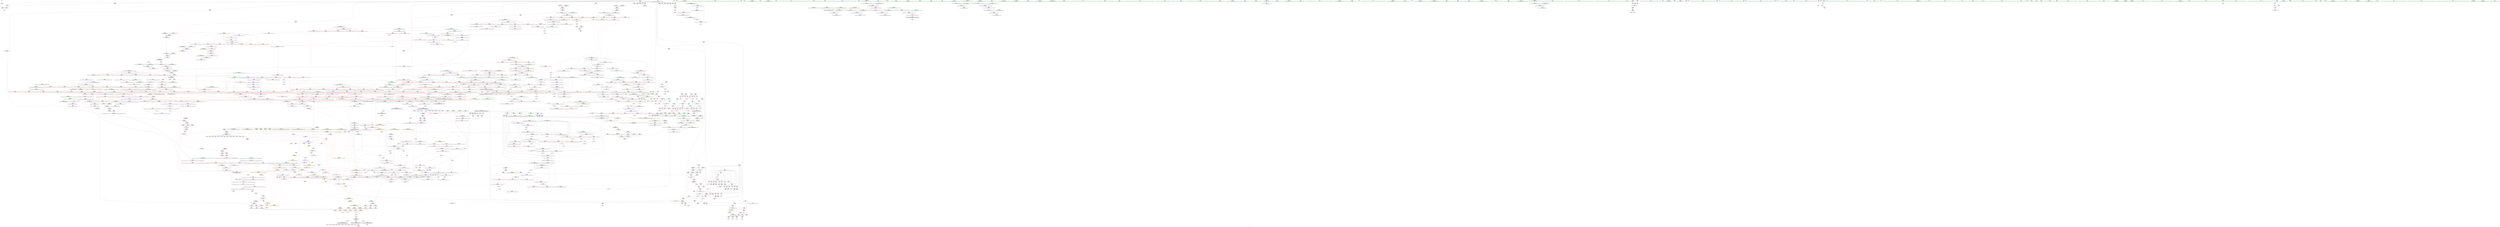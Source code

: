 digraph "SVFG" {
	label="SVFG";

	Node0x561fe672f580 [shape=record,color=grey,label="{NodeID: 0\nNullPtr}"];
	Node0x561fe672f580 -> Node0x561fe67ab370[style=solid];
	Node0x561fe67b0ed0 [shape=record,color=red,label="{NodeID: 775\n1555\<--1519\n\<--__i\n_ZSt16__insertion_sortIPSt4pairIiiEN9__gnu_cxx5__ops15_Iter_less_iterEEvT_S6_T0_\n}"];
	Node0x561fe67b0ed0 -> Node0x561fe67a81e0[style=solid];
	Node0x561fe67c9710 [shape=record,color=grey,label="{NodeID: 1550\n1208 = Binary(1207, 883, )\n}"];
	Node0x561fe67c9710 -> Node0x561fe67c9590[style=solid];
	Node0x561fe67a79c0 [shape=record,color=purple,label="{NodeID: 443\n1419\<--1418\nincdec.ptr9\<--\n_ZSt21__unguarded_partitionIPSt4pairIiiEN9__gnu_cxx5__ops15_Iter_less_iterEET_S6_S6_S6_T0_\n}"];
	Node0x561fe67a79c0 -> Node0x561fe67dabf0[style=solid];
	Node0x561fe6891f40 [shape=record,color=yellow,style=double,label="{NodeID: 2325\n14V_2 = CSCHI(MR_14V_1)\npts\{41 \}\nCS[]|{|<s2>67}}"];
	Node0x561fe6891f40 -> Node0x561fe67b3290[style=dashed];
	Node0x561fe6891f40 -> Node0x561fe67b3360[style=dashed];
	Node0x561fe6891f40:s2 -> Node0x561fe6860210[style=dashed,color=red];
	Node0x561fe679c170 [shape=record,color=green,label="{NodeID: 111\n630\<--631\n__last.addr\<--__last.addr_field_insensitive\n_ZSt16__introsort_loopIPSt4pairIiiElN9__gnu_cxx5__ops15_Iter_less_iterEEvT_S6_T0_T1_\n}"];
	Node0x561fe679c170 -> Node0x561fe67be620[style=solid];
	Node0x561fe679c170 -> Node0x561fe67be6f0[style=solid];
	Node0x561fe679c170 -> Node0x561fe67be7c0[style=solid];
	Node0x561fe679c170 -> Node0x561fe67be890[style=solid];
	Node0x561fe679c170 -> Node0x561fe67be960[style=solid];
	Node0x561fe679c170 -> Node0x561fe67b7050[style=solid];
	Node0x561fe679c170 -> Node0x561fe67b7390[style=solid];
	Node0x561fe67b6900 [shape=record,color=blue,label="{NodeID: 886\n544\<--543\n__t.addr\<--__t\n_ZSt7forwardIiEOT_RNSt16remove_referenceIS0_E4typeE\n}"];
	Node0x561fe67b6900 -> Node0x561fe67bd850[style=dashed];
	Node0x561fe6853a10 [shape=record,color=black,label="{NodeID: 1661\nMR_14V_4 = PHI(MR_14V_3, MR_14V_1, )\npts\{41 \}\n|{<s0>26}}"];
	Node0x561fe6853a10:s0 -> Node0x561fe6890260[style=dashed,color=blue];
	Node0x561fe67bd370 [shape=record,color=red,label="{NodeID: 554\n508\<--410\n\<--S\nmain\n|{<s0>33}}"];
	Node0x561fe67bd370:s0 -> Node0x561fe690fad0[style=solid,color=red];
	Node0x561fe6908c20 [shape=record,color=black,label="{NodeID: 2436\n685 = PHI(601, )\n0th arg _ZSt4__lgl }"];
	Node0x561fe6908c20 -> Node0x561fe67b7460[style=solid];
	Node0x561fe67a00b0 [shape=record,color=green,label="{NodeID: 222\n1455\<--1456\nthis.addr\<--this.addr_field_insensitive\n_ZNSt4pairIiiE4swapERS0_\n}"];
	Node0x561fe67a00b0 -> Node0x561fe67c7520[style=solid];
	Node0x561fe67a00b0 -> Node0x561fe67db000[style=solid];
	Node0x561fe67dbb60 [shape=record,color=blue,label="{NodeID: 997\n1583\<--1579\n__first.addr\<--__first\n_ZSt26__unguarded_insertion_sortIPSt4pairIiiEN9__gnu_cxx5__ops15_Iter_less_iterEEvT_S6_T0_\n}"];
	Node0x561fe67dbb60 -> Node0x561fe67b1140[style=dashed];
	Node0x561fe67c2da0 [shape=record,color=red,label="{NodeID: 665\n1141\<--1063\n\<--__holeIndex.addr\n_ZSt13__adjust_heapIPSt4pairIiiElS1_N9__gnu_cxx5__ops15_Iter_less_iterEEvT_T0_S7_T1_T2_\n}"];
	Node0x561fe67adfb0 [shape=record,color=black,label="{NodeID: 333\n1036\<--1007\n\<--agg.tmp\n_ZSt10__pop_heapIPSt4pairIiiEN9__gnu_cxx5__ops15_Iter_less_iterEEvT_S6_S6_RT0_\n}"];
	Node0x561fe67adfb0 -> Node0x561fe67c23e0[style=solid];
	Node0x561fe6764590 [shape=record,color=green,label="{NodeID: 1\n8\<--1\n\<--dummyObj\nCan only get source location for instruction, argument, global var or function.}"];
	Node0x561fe67b0fa0 [shape=record,color=red,label="{NodeID: 776\n1564\<--1519\n\<--__i\n_ZSt16__insertion_sortIPSt4pairIiiEN9__gnu_cxx5__ops15_Iter_less_iterEEvT_S6_T0_\n|{<s0>112}}"];
	Node0x561fe67b0fa0:s0 -> Node0x561fe690bcb0[style=solid,color=red];
	Node0x561fe67c9890 [shape=record,color=grey,label="{NodeID: 1551\n923 = Binary(922, 602, )\n}"];
	Node0x561fe67c9890 -> Node0x561fe67cd310[style=solid];
	Node0x561fe67a7a90 [shape=record,color=purple,label="{NodeID: 444\n1462\<--1461\nfirst\<--this1\n_ZNSt4pairIiiE4swapERS0_\n|{<s0>100}}"];
	Node0x561fe67a7a90:s0 -> Node0x561fe690c510[style=solid,color=red];
	Node0x561fe68920a0 [shape=record,color=yellow,style=double,label="{NodeID: 2326\n14V_3 = CSCHI(MR_14V_2)\npts\{41 \}\nCS[]|{<s0>53|<s1>54}}"];
	Node0x561fe68920a0:s0 -> Node0x561fe6858010[style=dashed,color=blue];
	Node0x561fe68920a0:s1 -> Node0x561fe685d510[style=dashed,color=blue];
	Node0x561fe679c240 [shape=record,color=green,label="{NodeID: 112\n632\<--633\n__depth_limit.addr\<--__depth_limit.addr_field_insensitive\n_ZSt16__introsort_loopIPSt4pairIiiElN9__gnu_cxx5__ops15_Iter_less_iterEEvT_S6_T0_T1_\n}"];
	Node0x561fe679c240 -> Node0x561fe67bea30[style=solid];
	Node0x561fe679c240 -> Node0x561fe67beb00[style=solid];
	Node0x561fe679c240 -> Node0x561fe67bebd0[style=solid];
	Node0x561fe679c240 -> Node0x561fe67b7120[style=solid];
	Node0x561fe679c240 -> Node0x561fe67b71f0[style=solid];
	Node0x561fe67b69d0 [shape=record,color=blue,label="{NodeID: 887\n553\<--550\nthis.addr\<--this\n_ZNSt4pairIiiEC2IRiiLb1EEEOT_OT0_\n}"];
	Node0x561fe67b69d0 -> Node0x561fe67bd920[style=dashed];
	Node0x561fe67bd440 [shape=record,color=red,label="{NodeID: 555\n503\<--412\n\<--E\nmain\n|{<s0>32}}"];
	Node0x561fe67bd440:s0 -> Node0x561fe690fc50[style=solid,color=red];
	Node0x561fe6908d60 [shape=record,color=black,label="{NodeID: 2437\n1303 = PHI(797, )\n0th arg _ZSt22__move_median_to_firstIPSt4pairIiiEN9__gnu_cxx5__ops15_Iter_less_iterEEvT_S6_S6_S6_T0_ }"];
	Node0x561fe6908d60 -> Node0x561fe67da3d0[style=solid];
	Node0x561fe67a0180 [shape=record,color=green,label="{NodeID: 223\n1457\<--1458\n__p.addr\<--__p.addr_field_insensitive\n_ZNSt4pairIiiE4swapERS0_\n}"];
	Node0x561fe67a0180 -> Node0x561fe67c75f0[style=solid];
	Node0x561fe67a0180 -> Node0x561fe67c76c0[style=solid];
	Node0x561fe67a0180 -> Node0x561fe67db0d0[style=solid];
	Node0x561fe67dbc30 [shape=record,color=blue,label="{NodeID: 998\n1585\<--1580\n__last.addr\<--__last\n_ZSt26__unguarded_insertion_sortIPSt4pairIiiEN9__gnu_cxx5__ops15_Iter_less_iterEEvT_S6_T0_\n}"];
	Node0x561fe67dbc30 -> Node0x561fe67b1210[style=dashed];
	Node0x561fe67c2e70 [shape=record,color=red,label="{NodeID: 666\n1155\<--1063\n\<--__holeIndex.addr\n_ZSt13__adjust_heapIPSt4pairIiiElS1_N9__gnu_cxx5__ops15_Iter_less_iterEEvT_T0_S7_T1_T2_\n|{<s0>77}}"];
	Node0x561fe67c2e70:s0 -> Node0x561fe69126a0[style=solid,color=red];
	Node0x561fe67ae080 [shape=record,color=black,label="{NodeID: 334\n1018\<--1016\n\<--call\n_ZSt10__pop_heapIPSt4pairIiiEN9__gnu_cxx5__ops15_Iter_less_iterEEvT_S6_S6_RT0_\n}"];
	Node0x561fe67ae080 -> Node0x561fe67a6a50[style=solid];
	Node0x561fe67ae080 -> Node0x561fe67a6b20[style=solid];
	Node0x561fe6764620 [shape=record,color=green,label="{NodeID: 2\n10\<--1\n.str\<--dummyObj\nGlob }"];
	Node0x561fe67b1070 [shape=record,color=red,label="{NodeID: 777\n1573\<--1519\n\<--__i\n_ZSt16__insertion_sortIPSt4pairIiiEN9__gnu_cxx5__ops15_Iter_less_iterEEvT_S6_T0_\n}"];
	Node0x561fe67b1070 -> Node0x561fe67a82b0[style=solid];
	Node0x561fe67c9a10 [shape=record,color=grey,label="{NodeID: 1552\n922 = Binary(920, 921, )\n}"];
	Node0x561fe67c9a10 -> Node0x561fe67c9890[style=solid];
	Node0x561fe67a7b60 [shape=record,color=purple,label="{NodeID: 445\n1468\<--1461\nsecond\<--this1\n_ZNSt4pairIiiE4swapERS0_\n|{<s0>101}}"];
	Node0x561fe67a7b60:s0 -> Node0x561fe690c510[style=solid,color=red];
	Node0x561fe679c310 [shape=record,color=green,label="{NodeID: 113\n634\<--635\nagg.tmp\<--agg.tmp_field_insensitive\n_ZSt16__introsort_loopIPSt4pairIiiElN9__gnu_cxx5__ops15_Iter_less_iterEEvT_S6_T0_T1_\n}"];
	Node0x561fe67b6aa0 [shape=record,color=blue,label="{NodeID: 888\n555\<--551\n__x.addr\<--__x\n_ZNSt4pairIiiEC2IRiiLb1EEEOT_OT0_\n}"];
	Node0x561fe67b6aa0 -> Node0x561fe67bd9f0[style=dashed];
	Node0x561fe6854410 [shape=record,color=black,label="{NodeID: 1663\nMR_14V_9 = PHI(MR_14V_10, MR_14V_8, )\npts\{41 \}\n|{|<s3>12}}"];
	Node0x561fe6854410 -> Node0x561fe67ba5f0[style=dashed];
	Node0x561fe6854410 -> Node0x561fe6845b10[style=dashed];
	Node0x561fe6854410 -> Node0x561fe684ae10[style=dashed];
	Node0x561fe6854410:s3 -> Node0x561fe686b660[style=dashed,color=red];
	Node0x561fe67bd510 [shape=record,color=red,label="{NodeID: 556\n509\<--412\n\<--E\nmain\n}"];
	Node0x561fe67bd510 -> Node0x561fe67cb810[style=solid];
	Node0x561fe6908ea0 [shape=record,color=black,label="{NodeID: 2438\n1304 = PHI(799, )\n1st arg _ZSt22__move_median_to_firstIPSt4pairIiiEN9__gnu_cxx5__ops15_Iter_less_iterEEvT_S6_S6_S6_T0_ }"];
	Node0x561fe6908ea0 -> Node0x561fe67da4a0[style=solid];
	Node0x561fe67a0250 [shape=record,color=green,label="{NodeID: 224\n1466\<--1467\n_ZSt4swapIiENSt9enable_ifIXsr6__and_ISt6__not_ISt15__is_tuple_likeIT_EESt21is_move_constructibleIS3_ESt18is_move_assignableIS3_EEE5valueEvE4typeERS3_SC_\<--_ZSt4swapIiENSt9enable_ifIXsr6__and_ISt6__not_ISt15__is_tuple_likeIT_EESt21is_move_constructibleIS3_ESt18is_move_assignableIS3_EEE5valueEvE4typeERS3_SC__field_insensitive\n}"];
	Node0x561fe67dbd00 [shape=record,color=blue,label="{NodeID: 999\n1587\<--1597\n__i\<--\n_ZSt26__unguarded_insertion_sortIPSt4pairIiiEN9__gnu_cxx5__ops15_Iter_less_iterEEvT_S6_T0_\n}"];
	Node0x561fe67dbd00 -> Node0x561fe684e510[style=dashed];
	Node0x561fe686a3b0 [shape=record,color=yellow,style=double,label="{NodeID: 1774\n93V_1 = ENCHI(MR_93V_0)\npts\{401 \}\nFun[main]}"];
	Node0x561fe686a3b0 -> Node0x561fe67bc4d0[style=dashed];
	Node0x561fe686a3b0 -> Node0x561fe67bc5a0[style=dashed];
	Node0x561fe686a3b0 -> Node0x561fe67bc670[style=dashed];
	Node0x561fe686a3b0 -> Node0x561fe67bc740[style=dashed];
	Node0x561fe67c2f40 [shape=record,color=red,label="{NodeID: 667\n1088\<--1065\n\<--__len.addr\n_ZSt13__adjust_heapIPSt4pairIiiElS1_N9__gnu_cxx5__ops15_Iter_less_iterEEvT_T0_S7_T1_T2_\n}"];
	Node0x561fe67c2f40 -> Node0x561fe67cc590[style=solid];
	Node0x561fe67ae150 [shape=record,color=black,label="{NodeID: 335\n1027\<--1025\nsub.ptr.lhs.cast\<--\n_ZSt10__pop_heapIPSt4pairIiiEN9__gnu_cxx5__ops15_Iter_less_iterEEvT_S6_S6_RT0_\n}"];
	Node0x561fe67ae150 -> Node0x561fe67cca10[style=solid];
	Node0x561fe67648d0 [shape=record,color=green,label="{NodeID: 3\n12\<--1\n.str.1\<--dummyObj\nGlob }"];
	Node0x561fe67b1140 [shape=record,color=red,label="{NodeID: 778\n1597\<--1583\n\<--__first.addr\n_ZSt26__unguarded_insertion_sortIPSt4pairIiiEN9__gnu_cxx5__ops15_Iter_less_iterEEvT_S6_T0_\n}"];
	Node0x561fe67b1140 -> Node0x561fe67dbd00[style=solid];
	Node0x561fe67c9b90 [shape=record,color=grey,label="{NodeID: 1553\n254 = Binary(253, 87, )\n}"];
	Node0x561fe67c9b90 -> Node0x561fe67b4af0[style=solid];
	Node0x561fe67a7c30 [shape=record,color=purple,label="{NodeID: 446\n1464\<--1463\nfirst2\<--\n_ZNSt4pairIiiE4swapERS0_\n|{<s0>100}}"];
	Node0x561fe67a7c30:s0 -> Node0x561fe690c660[style=solid,color=red];
	Node0x561fe679c3e0 [shape=record,color=green,label="{NodeID: 114\n636\<--637\n__cut\<--__cut_field_insensitive\n_ZSt16__introsort_loopIPSt4pairIiiElN9__gnu_cxx5__ops15_Iter_less_iterEEvT_S6_T0_T1_\n}"];
	Node0x561fe679c3e0 -> Node0x561fe67beca0[style=solid];
	Node0x561fe679c3e0 -> Node0x561fe67bed70[style=solid];
	Node0x561fe679c3e0 -> Node0x561fe67b72c0[style=solid];
	Node0x561fe67b6b70 [shape=record,color=blue,label="{NodeID: 889\n557\<--552\n__y.addr\<--__y\n_ZNSt4pairIiiEC2IRiiLb1EEEOT_OT0_\n}"];
	Node0x561fe67b6b70 -> Node0x561fe67bdac0[style=dashed];
	Node0x561fe67bd5e0 [shape=record,color=red,label="{NodeID: 557\n504\<--414\n\<--W\nmain\n|{<s0>32}}"];
	Node0x561fe67bd5e0:s0 -> Node0x561fe690fdd0[style=solid,color=red];
	Node0x561fe6908fe0 [shape=record,color=black,label="{NodeID: 2439\n1305 = PHI(800, )\n2nd arg _ZSt22__move_median_to_firstIPSt4pairIiiEN9__gnu_cxx5__ops15_Iter_less_iterEEvT_S6_S6_S6_T0_ }"];
	Node0x561fe6908fe0 -> Node0x561fe67da570[style=solid];
	Node0x561fe67a0350 [shape=record,color=green,label="{NodeID: 225\n1476\<--1477\n__a.addr\<--__a.addr_field_insensitive\n_ZSt4swapIiENSt9enable_ifIXsr6__and_ISt6__not_ISt15__is_tuple_likeIT_EESt21is_move_constructibleIS3_ESt18is_move_assignableIS3_EEE5valueEvE4typeERS3_SC_\n}"];
	Node0x561fe67a0350 -> Node0x561fe67c7790[style=solid];
	Node0x561fe67a0350 -> Node0x561fe67c7860[style=solid];
	Node0x561fe67a0350 -> Node0x561fe67db1a0[style=solid];
	Node0x561fe67dbdd0 [shape=record,color=blue,label="{NodeID: 1000\n1587\<--1609\n__i\<--incdec.ptr\n_ZSt26__unguarded_insertion_sortIPSt4pairIiiEN9__gnu_cxx5__ops15_Iter_less_iterEEvT_S6_T0_\n}"];
	Node0x561fe67dbdd0 -> Node0x561fe684e510[style=dashed];
	Node0x561fe686a490 [shape=record,color=yellow,style=double,label="{NodeID: 1775\n95V_1 = ENCHI(MR_95V_0)\npts\{403 \}\nFun[main]}"];
	Node0x561fe686a490 -> Node0x561fe67bc810[style=dashed];
	Node0x561fe686a490 -> Node0x561fe67bc8e0[style=dashed];
	Node0x561fe686a490 -> Node0x561fe67bc9b0[style=dashed];
	Node0x561fe686a490 -> Node0x561fe67bca80[style=dashed];
	Node0x561fe67c3010 [shape=record,color=red,label="{NodeID: 668\n1121\<--1065\n\<--__len.addr\n_ZSt13__adjust_heapIPSt4pairIiiElS1_N9__gnu_cxx5__ops15_Iter_less_iterEEvT_T0_S7_T1_T2_\n}"];
	Node0x561fe67c3010 -> Node0x561fe67fbbe0[style=solid];
	Node0x561fe67ae220 [shape=record,color=black,label="{NodeID: 336\n1028\<--1026\nsub.ptr.rhs.cast\<--\n_ZSt10__pop_heapIPSt4pairIiiEN9__gnu_cxx5__ops15_Iter_less_iterEEvT_S6_S6_RT0_\n}"];
	Node0x561fe67ae220 -> Node0x561fe67cca10[style=solid];
	Node0x561fe6764990 [shape=record,color=green,label="{NodeID: 4\n14\<--1\n.str.2\<--dummyObj\nGlob }"];
	Node0x561fe67b1210 [shape=record,color=red,label="{NodeID: 779\n1601\<--1585\n\<--__last.addr\n_ZSt26__unguarded_insertion_sortIPSt4pairIiiEN9__gnu_cxx5__ops15_Iter_less_iterEEvT_S6_T0_\n}"];
	Node0x561fe67b1210 -> Node0x561fe67ce510[style=solid];
	Node0x561fe67c9d10 [shape=record,color=grey,label="{NodeID: 1554\n720 = Binary(719, 602, )\n}"];
	Node0x561fe67c9d10 -> Node0x561fe67ce210[style=solid];
	Node0x561fe67a7d00 [shape=record,color=purple,label="{NodeID: 447\n1470\<--1469\nsecond3\<--\n_ZNSt4pairIiiE4swapERS0_\n|{<s0>101}}"];
	Node0x561fe67a7d00:s0 -> Node0x561fe690c660[style=solid,color=red];
	Node0x561fe67a07b0 [shape=record,color=green,label="{NodeID: 115\n638\<--639\nagg.tmp2\<--agg.tmp2_field_insensitive\n_ZSt16__introsort_loopIPSt4pairIiiElN9__gnu_cxx5__ops15_Iter_less_iterEEvT_S6_T0_T1_\n}"];
	Node0x561fe67b6c40 [shape=record,color=blue,label="{NodeID: 890\n564\<--567\nfirst\<--\n_ZNSt4pairIiiEC2IRiiLb1EEEOT_OT0_\n|{<s0>22}}"];
	Node0x561fe67b6c40:s0 -> Node0x561fe688fce0[style=dashed,color=blue];
	Node0x561fe67bd6b0 [shape=record,color=red,label="{NodeID: 558\n512\<--414\n\<--W\nmain\n}"];
	Node0x561fe67bd6b0 -> Node0x561fe67cb990[style=solid];
	Node0x561fe6909120 [shape=record,color=black,label="{NodeID: 2440\n1306 = PHI(802, )\n3rd arg _ZSt22__move_median_to_firstIPSt4pairIiiEN9__gnu_cxx5__ops15_Iter_less_iterEEvT_S6_S6_S6_T0_ }"];
	Node0x561fe6909120 -> Node0x561fe67da640[style=solid];
	Node0x561fe67a0420 [shape=record,color=green,label="{NodeID: 226\n1478\<--1479\n__b.addr\<--__b.addr_field_insensitive\n_ZSt4swapIiENSt9enable_ifIXsr6__and_ISt6__not_ISt15__is_tuple_likeIT_EESt21is_move_constructibleIS3_ESt18is_move_assignableIS3_EEE5valueEvE4typeERS3_SC_\n}"];
	Node0x561fe67a0420 -> Node0x561fe67c7930[style=solid];
	Node0x561fe67a0420 -> Node0x561fe67c7a00[style=solid];
	Node0x561fe67a0420 -> Node0x561fe67db270[style=solid];
	Node0x561fe67dbea0 [shape=record,color=blue,label="{NodeID: 1001\n1617\<--1614\n__first.addr\<--__first\n_ZSt13move_backwardIPSt4pairIiiES2_ET0_T_S4_S3_\n}"];
	Node0x561fe67dbea0 -> Node0x561fe67b1550[style=dashed];
	Node0x561fe67c30e0 [shape=record,color=red,label="{NodeID: 669\n1126\<--1065\n\<--__len.addr\n_ZSt13__adjust_heapIPSt4pairIiiElS1_N9__gnu_cxx5__ops15_Iter_less_iterEEvT_T0_S7_T1_T2_\n}"];
	Node0x561fe67c30e0 -> Node0x561fe67c8390[style=solid];
	Node0x561fe67ae2f0 [shape=record,color=black,label="{NodeID: 337\n1033\<--1031\n\<--call3\n_ZSt10__pop_heapIPSt4pairIiiEN9__gnu_cxx5__ops15_Iter_less_iterEEvT_S6_S6_RT0_\n}"];
	Node0x561fe67ae2f0 -> Node0x561fe67a6d90[style=solid];
	Node0x561fe67ae2f0 -> Node0x561fe67a6e60[style=solid];
	Node0x561fe6764a50 [shape=record,color=green,label="{NodeID: 5\n16\<--1\n.str.3\<--dummyObj\nGlob }"];
	Node0x561fe67b12e0 [shape=record,color=red,label="{NodeID: 780\n1600\<--1587\n\<--__i\n_ZSt26__unguarded_insertion_sortIPSt4pairIiiEN9__gnu_cxx5__ops15_Iter_less_iterEEvT_S6_T0_\n}"];
	Node0x561fe67b12e0 -> Node0x561fe67ce510[style=solid];
	Node0x561fe67c9e90 [shape=record,color=grey,label="{NodeID: 1555\n719 = Binary(717, 718, )\n}"];
	Node0x561fe67c9e90 -> Node0x561fe67c9d10[style=solid];
	Node0x561fe67a7dd0 [shape=record,color=purple,label="{NodeID: 448\n1537\<--1536\nadd.ptr\<--\n_ZSt16__insertion_sortIPSt4pairIiiEN9__gnu_cxx5__ops15_Iter_less_iterEEvT_S6_T0_\n}"];
	Node0x561fe67a7dd0 -> Node0x561fe67db820[style=solid];
	Node0x561fe6892620 [shape=record,color=yellow,style=double,label="{NodeID: 2330\n14V_4 = CSCHI(MR_14V_2)\npts\{41 \}\nCS[]|{<s0>77}}"];
	Node0x561fe6892620:s0 -> Node0x561fe688fb80[style=dashed,color=blue];
	Node0x561fe67a0880 [shape=record,color=green,label="{NodeID: 116\n640\<--641\nagg.tmp3\<--agg.tmp3_field_insensitive\n_ZSt16__introsort_loopIPSt4pairIiiElN9__gnu_cxx5__ops15_Iter_less_iterEEvT_S6_T0_T1_\n}"];
	Node0x561fe67b6d10 [shape=record,color=blue,label="{NodeID: 891\n569\<--572\nsecond\<--\n_ZNSt4pairIiiEC2IRiiLb1EEEOT_OT0_\n|{<s0>22}}"];
	Node0x561fe67b6d10:s0 -> Node0x561fe688fce0[style=dashed,color=blue];
	Node0x561fe67bd780 [shape=record,color=red,label="{NodeID: 559\n540\<--537\n\<--__t.addr\n_ZSt7forwardIRiEOT_RNSt16remove_referenceIS1_E4typeE\n}"];
	Node0x561fe67bd780 -> Node0x561fe67ac820[style=solid];
	Node0x561fe6909260 [shape=record,color=black,label="{NodeID: 2441\n1453 = PHI(1446, )\n0th arg _ZNSt4pairIiiE4swapERS0_ }"];
	Node0x561fe6909260 -> Node0x561fe67db000[style=solid];
	Node0x561fe67a04f0 [shape=record,color=green,label="{NodeID: 227\n1480\<--1481\n__tmp\<--__tmp_field_insensitive\n_ZSt4swapIiENSt9enable_ifIXsr6__and_ISt6__not_ISt15__is_tuple_likeIT_EESt21is_move_constructibleIS3_ESt18is_move_assignableIS3_EEE5valueEvE4typeERS3_SC_\n|{|<s1>104}}"];
	Node0x561fe67a04f0 -> Node0x561fe67db340[style=solid];
	Node0x561fe67a04f0:s1 -> Node0x561fe69114d0[style=solid,color=red];
	Node0x561fe67dbf70 [shape=record,color=blue,label="{NodeID: 1002\n1619\<--1615\n__last.addr\<--__last\n_ZSt13move_backwardIPSt4pairIiiES2_ET0_T_S4_S3_\n}"];
	Node0x561fe67dbf70 -> Node0x561fe67b1620[style=dashed];
	Node0x561fe67c31b0 [shape=record,color=red,label="{NodeID: 670\n1156\<--1067\n\<--__topIndex\n_ZSt13__adjust_heapIPSt4pairIiiElS1_N9__gnu_cxx5__ops15_Iter_less_iterEEvT_T0_S7_T1_T2_\n|{<s0>77}}"];
	Node0x561fe67c31b0:s0 -> Node0x561fe690d580[style=solid,color=red];
	Node0x561fe67ae3c0 [shape=record,color=black,label="{NodeID: 338\n1040\<--1045\n_ZSt4moveIRSt4pairIiiEEONSt16remove_referenceIT_E4typeEOS4__ret\<--\n_ZSt4moveIRSt4pairIiiEEONSt16remove_referenceIT_E4typeEOS4_\n|{<s0>55|<s1>57|<s2>61|<s3>63|<s4>65|<s5>69|<s6>71|<s7>75|<s8>79|<s9>81|<s10>106|<s11>109|<s12>118|<s13>121|<s14>123|<s15>130}}"];
	Node0x561fe67ae3c0:s0 -> Node0x561fe6905db0[style=solid,color=blue];
	Node0x561fe67ae3c0:s1 -> Node0x561fe6905f20[style=solid,color=blue];
	Node0x561fe67ae3c0:s2 -> Node0x561fe69061a0[style=solid,color=blue];
	Node0x561fe67ae3c0:s3 -> Node0x561fe69062e0[style=solid,color=blue];
	Node0x561fe67ae3c0:s4 -> Node0x561fe6906530[style=solid,color=blue];
	Node0x561fe67ae3c0:s5 -> Node0x561fe69067b0[style=solid,color=blue];
	Node0x561fe67ae3c0:s6 -> Node0x561fe6906a30[style=solid,color=blue];
	Node0x561fe67ae3c0:s7 -> Node0x561fe6906dc0[style=solid,color=blue];
	Node0x561fe67ae3c0:s8 -> Node0x561fe69070a0[style=solid,color=blue];
	Node0x561fe67ae3c0:s9 -> Node0x561fe69072f0[style=solid,color=blue];
	Node0x561fe67ae3c0:s10 -> Node0x561fe6902e70[style=solid,color=blue];
	Node0x561fe67ae3c0:s11 -> Node0x561fe69030f0[style=solid,color=blue];
	Node0x561fe67ae3c0:s12 -> Node0x561fe6904da0[style=solid,color=blue];
	Node0x561fe67ae3c0:s13 -> Node0x561fe6904ff0[style=solid,color=blue];
	Node0x561fe67ae3c0:s14 -> Node0x561fe6905270[style=solid,color=blue];
	Node0x561fe67ae3c0:s15 -> Node0x561fe6905b60[style=solid,color=blue];
	Node0x561fe6764eb0 [shape=record,color=green,label="{NodeID: 6\n18\<--1\n.str.4\<--dummyObj\nGlob }"];
	Node0x561fe67b13b0 [shape=record,color=red,label="{NodeID: 781\n1604\<--1587\n\<--__i\n_ZSt26__unguarded_insertion_sortIPSt4pairIiiEN9__gnu_cxx5__ops15_Iter_less_iterEEvT_S6_T0_\n|{<s0>114}}"];
	Node0x561fe67b13b0:s0 -> Node0x561fe690bcb0[style=solid,color=red];
	Node0x561fe67ca010 [shape=record,color=grey,label="{NodeID: 1556\n936 = Binary(935, 607, )\n}"];
	Node0x561fe67ca010 -> Node0x561fe67b8640[style=solid];
	Node0x561fe67a7ea0 [shape=record,color=purple,label="{NodeID: 449\n1836\<--1550\noffset_0\<--\n}"];
	Node0x561fe67a7ea0 -> Node0x561fe67db8f0[style=solid];
	Node0x561fe67a0950 [shape=record,color=green,label="{NodeID: 117\n663\<--664\n_ZSt14__partial_sortIPSt4pairIiiEN9__gnu_cxx5__ops15_Iter_less_iterEEvT_S6_S6_T0_\<--_ZSt14__partial_sortIPSt4pairIiiEN9__gnu_cxx5__ops15_Iter_less_iterEEvT_S6_S6_T0__field_insensitive\n}"];
	Node0x561fe67b6de0 [shape=record,color=blue,label="{NodeID: 892\n580\<--576\n__first.addr\<--__first\n_ZSt6__sortIPSt4pairIiiEN9__gnu_cxx5__ops15_Iter_less_iterEEvT_S6_T0_\n}"];
	Node0x561fe67b6de0 -> Node0x561fe67bdd30[style=dashed];
	Node0x561fe67b6de0 -> Node0x561fe67bde00[style=dashed];
	Node0x561fe67b6de0 -> Node0x561fe67bded0[style=dashed];
	Node0x561fe67b6de0 -> Node0x561fe67bdfa0[style=dashed];
	Node0x561fe6855810 [shape=record,color=black,label="{NodeID: 1667\nMR_404V_3 = PHI(MR_404V_4, MR_404V_2, )\npts\{1754 \}\n}"];
	Node0x561fe6855810 -> Node0x561fe67b2730[style=dashed];
	Node0x561fe6855810 -> Node0x561fe67dd150[style=dashed];
	Node0x561fe67bd850 [shape=record,color=red,label="{NodeID: 560\n547\<--544\n\<--__t.addr\n_ZSt7forwardIiEOT_RNSt16remove_referenceIS0_E4typeE\n}"];
	Node0x561fe67bd850 -> Node0x561fe67ac8f0[style=solid];
	Node0x561fe69093a0 [shape=record,color=black,label="{NodeID: 2442\n1454 = PHI(1447, )\n1st arg _ZNSt4pairIiiE4swapERS0_ }"];
	Node0x561fe69093a0 -> Node0x561fe67db0d0[style=solid];
	Node0x561fe67a05c0 [shape=record,color=green,label="{NodeID: 228\n1486\<--1487\n_ZSt4moveIRiEONSt16remove_referenceIT_E4typeEOS2_\<--_ZSt4moveIRiEONSt16remove_referenceIT_E4typeEOS2__field_insensitive\n}"];
	Node0x561fe67dc040 [shape=record,color=blue,label="{NodeID: 1003\n1621\<--1616\n__result.addr\<--__result\n_ZSt13move_backwardIPSt4pairIiiES2_ET0_T_S4_S3_\n}"];
	Node0x561fe67dc040 -> Node0x561fe67b16f0[style=dashed];
	Node0x561fe67c3280 [shape=record,color=red,label="{NodeID: 671\n1087\<--1069\n\<--__secondChild\n_ZSt13__adjust_heapIPSt4pairIiiElS1_N9__gnu_cxx5__ops15_Iter_less_iterEEvT_T0_S7_T1_T2_\n}"];
	Node0x561fe67c3280 -> Node0x561fe67cf590[style=solid];
	Node0x561fe67ae490 [shape=record,color=black,label="{NodeID: 339\n1077\<--1057\n\<--__value\n_ZSt13__adjust_heapIPSt4pairIiiElS1_N9__gnu_cxx5__ops15_Iter_less_iterEEvT_T0_S7_T1_T2_\n}"];
	Node0x561fe67ae490 -> Node0x561fe67d8d10[style=solid];
	Node0x561fe6764f70 [shape=record,color=green,label="{NodeID: 7\n20\<--1\nstderr\<--dummyObj\nGlob }"];
	Node0x561fe67b1480 [shape=record,color=red,label="{NodeID: 782\n1608\<--1587\n\<--__i\n_ZSt26__unguarded_insertion_sortIPSt4pairIiiEN9__gnu_cxx5__ops15_Iter_less_iterEEvT_S6_T0_\n}"];
	Node0x561fe67b1480 -> Node0x561fe67a8380[style=solid];
	Node0x561fe67ca190 [shape=record,color=grey,label="{NodeID: 1557\n935 = Binary(934, 607, )\n}"];
	Node0x561fe67ca190 -> Node0x561fe67ca010[style=solid];
	Node0x561fe67a7f70 [shape=record,color=purple,label="{NodeID: 450\n1839\<--1550\noffset_1\<--\n}"];
	Node0x561fe67a7f70 -> Node0x561fe67db9c0[style=solid];
	Node0x561fe67a0a50 [shape=record,color=green,label="{NodeID: 118\n673\<--674\n_ZSt27__unguarded_partition_pivotIPSt4pairIiiEN9__gnu_cxx5__ops15_Iter_less_iterEET_S6_S6_T0_\<--_ZSt27__unguarded_partition_pivotIPSt4pairIiiEN9__gnu_cxx5__ops15_Iter_less_iterEET_S6_S6_T0__field_insensitive\n}"];
	Node0x561fe67b6eb0 [shape=record,color=blue,label="{NodeID: 893\n582\<--577\n__last.addr\<--__last\n_ZSt6__sortIPSt4pairIiiEN9__gnu_cxx5__ops15_Iter_less_iterEEvT_S6_T0_\n}"];
	Node0x561fe67b6eb0 -> Node0x561fe67be070[style=dashed];
	Node0x561fe67b6eb0 -> Node0x561fe67be140[style=dashed];
	Node0x561fe67b6eb0 -> Node0x561fe67be210[style=dashed];
	Node0x561fe67b6eb0 -> Node0x561fe67be2e0[style=dashed];
	Node0x561fe6855d10 [shape=record,color=black,label="{NodeID: 1668\nMR_406V_3 = PHI(MR_406V_4, MR_406V_2, )\npts\{1756 \}\n}"];
	Node0x561fe6855d10 -> Node0x561fe67b2800[style=dashed];
	Node0x561fe6855d10 -> Node0x561fe67b28d0[style=dashed];
	Node0x561fe6855d10 -> Node0x561fe67dd220[style=dashed];
	Node0x561fe67bd920 [shape=record,color=red,label="{NodeID: 561\n562\<--553\nthis1\<--this.addr\n_ZNSt4pairIiiEC2IRiiLb1EEEOT_OT0_\n}"];
	Node0x561fe67bd920 -> Node0x561fe67ac9c0[style=solid];
	Node0x561fe67bd920 -> Node0x561fe67a5ae0[style=solid];
	Node0x561fe67bd920 -> Node0x561fe67a5bb0[style=solid];
	Node0x561fe69094e0 [shape=record,color=black,label="{NodeID: 2443\n327 = PHI(107, )\n0th arg _ZSt4sortIPSt4pairIiiEEvT_S3_ }"];
	Node0x561fe69094e0 -> Node0x561fe67b53e0[style=solid];
	Node0x561fe67a06c0 [shape=record,color=green,label="{NodeID: 229\n1502\<--1503\n__t.addr\<--__t.addr_field_insensitive\n_ZSt4moveIRiEONSt16remove_referenceIT_E4typeEOS2_\n}"];
	Node0x561fe67a06c0 -> Node0x561fe67c7d40[style=solid];
	Node0x561fe67a06c0 -> Node0x561fe67db5b0[style=solid];
	Node0x561fe67dc110 [shape=record,color=blue,label="{NodeID: 1004\n1641\<--1638\n__last.addr\<--__last\n_ZSt25__unguarded_linear_insertIPSt4pairIiiEN9__gnu_cxx5__ops14_Val_less_iterEEvT_T0_\n}"];
	Node0x561fe67dc110 -> Node0x561fe67b17c0[style=dashed];
	Node0x561fe67dc110 -> Node0x561fe67b1890[style=dashed];
	Node0x561fe67dc110 -> Node0x561fe6862f10[style=dashed];
	Node0x561fe67c3350 [shape=record,color=red,label="{NodeID: 672\n1093\<--1069\n\<--__secondChild\n_ZSt13__adjust_heapIPSt4pairIiiElS1_N9__gnu_cxx5__ops15_Iter_less_iterEEvT_T0_S7_T1_T2_\n}"];
	Node0x561fe67c3350 -> Node0x561fe67cc290[style=solid];
	Node0x561fe67ae560 [shape=record,color=black,label="{NodeID: 340\n1158\<--1075\n\<--agg.tmp22\n_ZSt13__adjust_heapIPSt4pairIiiElS1_N9__gnu_cxx5__ops15_Iter_less_iterEEvT_T0_S7_T1_T2_\n}"];
	Node0x561fe67ae560 -> Node0x561fe67a6f30[style=solid];
	Node0x561fe67ae560 -> Node0x561fe67a7000[style=solid];
	Node0x561fe6765030 [shape=record,color=green,label="{NodeID: 8\n21\<--1\n.str.5\<--dummyObj\nGlob }"];
	Node0x561fe67b1550 [shape=record,color=red,label="{NodeID: 783\n1626\<--1617\n\<--__first.addr\n_ZSt13move_backwardIPSt4pairIiiES2_ET0_T_S4_S3_\n|{<s0>115}}"];
	Node0x561fe67b1550:s0 -> Node0x561fe690edb0[style=solid,color=red];
	Node0x561fe67ca310 [shape=record,color=grey,label="{NodeID: 1558\n463 = Binary(462, 87, )\n}"];
	Node0x561fe67ca310 -> Node0x561fe67b5f40[style=solid];
	Node0x561fe67a8040 [shape=record,color=purple,label="{NodeID: 451\n1837\<--1551\noffset_0\<--\n}"];
	Node0x561fe67a8040 -> Node0x561fe67b35d0[style=solid];
	Node0x561fe67a0b50 [shape=record,color=green,label="{NodeID: 119\n686\<--687\n__n.addr\<--__n.addr_field_insensitive\n_ZSt4__lgl\n}"];
	Node0x561fe67a0b50 -> Node0x561fe67bee40[style=solid];
	Node0x561fe67a0b50 -> Node0x561fe67b7460[style=solid];
	Node0x561fe67b6f80 [shape=record,color=blue,label="{NodeID: 894\n628\<--623\n__first.addr\<--__first\n_ZSt16__introsort_loopIPSt4pairIiiElN9__gnu_cxx5__ops15_Iter_less_iterEEvT_S6_T0_T1_\n}"];
	Node0x561fe67b6f80 -> Node0x561fe67be3b0[style=dashed];
	Node0x561fe67b6f80 -> Node0x561fe67be480[style=dashed];
	Node0x561fe67b6f80 -> Node0x561fe67be550[style=dashed];
	Node0x561fe6856210 [shape=record,color=black,label="{NodeID: 1669\nMR_408V_3 = PHI(MR_408V_4, MR_408V_2, )\npts\{1758 \}\n}"];
	Node0x561fe6856210 -> Node0x561fe67b29a0[style=dashed];
	Node0x561fe6856210 -> Node0x561fe67b2a70[style=dashed];
	Node0x561fe6856210 -> Node0x561fe67dd2f0[style=dashed];
	Node0x561fe67bd9f0 [shape=record,color=red,label="{NodeID: 562\n565\<--555\n\<--__x.addr\n_ZNSt4pairIiiEC2IRiiLb1EEEOT_OT0_\n|{<s0>35}}"];
	Node0x561fe67bd9f0:s0 -> Node0x561fe69112c0[style=solid,color=red];
	Node0x561fe6909620 [shape=record,color=black,label="{NodeID: 2444\n328 = PHI(109, )\n1st arg _ZSt4sortIPSt4pairIiiEEvT_S3_ }"];
	Node0x561fe6909620 -> Node0x561fe67b54b0[style=solid];
	Node0x561fe67a89f0 [shape=record,color=green,label="{NodeID: 230\n1513\<--1514\n__comp\<--__comp_field_insensitive\n_ZSt16__insertion_sortIPSt4pairIiiEN9__gnu_cxx5__ops15_Iter_less_iterEEvT_S6_T0_\n|{<s0>105}}"];
	Node0x561fe67a89f0:s0 -> Node0x561fe6911720[style=solid,color=red];
	Node0x561fe67dc1e0 [shape=record,color=blue, style = dotted,label="{NodeID: 1005\n1842\<--1844\noffset_0\<--dummyVal\n_ZSt25__unguarded_linear_insertIPSt4pairIiiEN9__gnu_cxx5__ops14_Val_less_iterEEvT_T0_\n|{<s0>120|<s1>122|<s2>124}}"];
	Node0x561fe67dc1e0:s0 -> Node0x561fe68482a0[style=dashed,color=red];
	Node0x561fe67dc1e0:s1 -> Node0x561fe686b290[style=dashed,color=red];
	Node0x561fe67dc1e0:s2 -> Node0x561fe686b290[style=dashed,color=red];
	Node0x561fe686a950 [shape=record,color=yellow,style=double,label="{NodeID: 1780\n55V_1 = ENCHI(MR_55V_0)\npts\{2820000 2820001 \}\nFun[_ZSt9make_pairIRiiESt4pairINSt17__decay_and_stripIT_E6__typeENS2_IT0_E6__typeEEOS3_OS6_]|{<s0>22|<s1>22}}"];
	Node0x561fe686a950:s0 -> Node0x561fe67b6c40[style=dashed,color=red];
	Node0x561fe686a950:s1 -> Node0x561fe67b6d10[style=dashed,color=red];
	Node0x561fe67c3420 [shape=record,color=red,label="{NodeID: 673\n1098\<--1069\n\<--__secondChild\n_ZSt13__adjust_heapIPSt4pairIiiElS1_N9__gnu_cxx5__ops15_Iter_less_iterEEvT_T0_S7_T1_T2_\n}"];
	Node0x561fe67ae630 [shape=record,color=black,label="{NodeID: 341\n1161\<--1075\n\<--agg.tmp22\n_ZSt13__adjust_heapIPSt4pairIiiElS1_N9__gnu_cxx5__ops15_Iter_less_iterEEvT_T0_S7_T1_T2_\n}"];
	Node0x561fe67ae630 -> Node0x561fe67c3b70[style=solid];
	Node0x561fe6769680 [shape=record,color=green,label="{NodeID: 9\n87\<--1\n\<--dummyObj\nCan only get source location for instruction, argument, global var or function.}"];
	Node0x561fe67b1620 [shape=record,color=red,label="{NodeID: 784\n1630\<--1619\n\<--__last.addr\n_ZSt13move_backwardIPSt4pairIiiES2_ET0_T_S4_S3_\n|{<s0>116}}"];
	Node0x561fe67b1620:s0 -> Node0x561fe690edb0[style=solid,color=red];
	Node0x561fe67ca490 [shape=record,color=grey,label="{NodeID: 1559\n881 = Binary(880, 602, )\n}"];
	Node0x561fe67ca490 -> Node0x561fe67ceb10[style=solid];
	Node0x561fe67a8110 [shape=record,color=purple,label="{NodeID: 452\n1840\<--1551\noffset_1\<--\n}"];
	Node0x561fe67a8110 -> Node0x561fe67b36a0[style=solid];
	Node0x561fe67a0c20 [shape=record,color=green,label="{NodeID: 120\n691\<--692\nllvm.ctlz.i64\<--llvm.ctlz.i64_field_insensitive\n}"];
	Node0x561fe67b7050 [shape=record,color=blue,label="{NodeID: 895\n630\<--624\n__last.addr\<--__last\n_ZSt16__introsort_loopIPSt4pairIiiElN9__gnu_cxx5__ops15_Iter_less_iterEEvT_S6_T0_T1_\n}"];
	Node0x561fe67b7050 -> Node0x561fe6857110[style=dashed];
	Node0x561fe6856710 [shape=record,color=black,label="{NodeID: 1670\nMR_14V_2 = PHI(MR_14V_3, MR_14V_1, )\npts\{41 \}\n|{<s0>129|<s1>131|<s2>131}}"];
	Node0x561fe6856710:s0 -> Node0x561fe6891860[style=dashed,color=blue];
	Node0x561fe6856710:s1 -> Node0x561fe67bb490[style=dashed,color=red];
	Node0x561fe6856710:s2 -> Node0x561fe67b5240[style=dashed,color=red];
	Node0x561fe67bdac0 [shape=record,color=red,label="{NodeID: 563\n570\<--557\n\<--__y.addr\n_ZNSt4pairIiiEC2IRiiLb1EEEOT_OT0_\n|{<s0>36}}"];
	Node0x561fe67bdac0:s0 -> Node0x561fe6909760[style=solid,color=red];
	Node0x561fe6909760 [shape=record,color=black,label="{NodeID: 2445\n543 = PHI(293, 314, 320, 570, )\n0th arg _ZSt7forwardIiEOT_RNSt16remove_referenceIS0_E4typeE }"];
	Node0x561fe6909760 -> Node0x561fe67b6900[style=solid];
	Node0x561fe67a8ac0 [shape=record,color=green,label="{NodeID: 231\n1515\<--1516\n__first.addr\<--__first.addr_field_insensitive\n_ZSt16__insertion_sortIPSt4pairIiiEN9__gnu_cxx5__ops15_Iter_less_iterEEvT_S6_T0_\n}"];
	Node0x561fe67a8ac0 -> Node0x561fe67c7e10[style=solid];
	Node0x561fe67a8ac0 -> Node0x561fe67c7ee0[style=solid];
	Node0x561fe67a8ac0 -> Node0x561fe67c7fb0[style=solid];
	Node0x561fe67a8ac0 -> Node0x561fe67c8080[style=solid];
	Node0x561fe67a8ac0 -> Node0x561fe67b0920[style=solid];
	Node0x561fe67a8ac0 -> Node0x561fe67db680[style=solid];
	Node0x561fe67dc2b0 [shape=record,color=blue, style = dotted,label="{NodeID: 1006\n1845\<--1847\noffset_1\<--dummyVal\n_ZSt25__unguarded_linear_insertIPSt4pairIiiEN9__gnu_cxx5__ops14_Val_less_iterEEvT_T0_\n|{<s0>120|<s1>122|<s2>124}}"];
	Node0x561fe67dc2b0:s0 -> Node0x561fe68482a0[style=dashed,color=red];
	Node0x561fe67dc2b0:s1 -> Node0x561fe686b290[style=dashed,color=red];
	Node0x561fe67dc2b0:s2 -> Node0x561fe686b290[style=dashed,color=red];
	Node0x561fe67c34f0 [shape=record,color=red,label="{NodeID: 674\n1101\<--1069\n\<--__secondChild\n_ZSt13__adjust_heapIPSt4pairIiiElS1_N9__gnu_cxx5__ops15_Iter_less_iterEEvT_T0_S7_T1_T2_\n}"];
	Node0x561fe67c34f0 -> Node0x561fe67c8c90[style=solid];
	Node0x561fe67ae700 [shape=record,color=black,label="{NodeID: 342\n1159\<--1157\n\<--call23\n_ZSt13__adjust_heapIPSt4pairIiiElS1_N9__gnu_cxx5__ops15_Iter_less_iterEEvT_T0_S7_T1_T2_\n}"];
	Node0x561fe67ae700 -> Node0x561fe67a70d0[style=solid];
	Node0x561fe67ae700 -> Node0x561fe67a71a0[style=solid];
	Node0x561fe6769780 [shape=record,color=green,label="{NodeID: 10\n94\<--1\n\<--dummyObj\nCan only get source location for instruction, argument, global var or function.}"];
	Node0x561fe67b16f0 [shape=record,color=red,label="{NodeID: 785\n1632\<--1621\n\<--__result.addr\n_ZSt13move_backwardIPSt4pairIiiES2_ET0_T_S4_S3_\n|{<s0>117}}"];
	Node0x561fe67b16f0:s0 -> Node0x561fe6910c80[style=solid,color=red];
	Node0x561fe67ca610 [shape=record,color=grey,label="{NodeID: 1560\n457 = Binary(456, 94, )\n}"];
	Node0x561fe67ca610 -> Node0x561fe67cec90[style=solid];
	Node0x561fe67a81e0 [shape=record,color=purple,label="{NodeID: 453\n1556\<--1555\nadd.ptr4\<--\n_ZSt16__insertion_sortIPSt4pairIiiEN9__gnu_cxx5__ops15_Iter_less_iterEEvT_S6_T0_\n|{<s0>108}}"];
	Node0x561fe67a81e0:s0 -> Node0x561fe690dbe0[style=solid,color=red];
	Node0x561fe67a0d20 [shape=record,color=green,label="{NodeID: 121\n701\<--702\n__comp\<--__comp_field_insensitive\n_ZSt22__final_insertion_sortIPSt4pairIiiEN9__gnu_cxx5__ops15_Iter_less_iterEEvT_S6_T0_\n}"];
	Node0x561fe67b7120 [shape=record,color=blue,label="{NodeID: 896\n632\<--625\n__depth_limit.addr\<--__depth_limit\n_ZSt16__introsort_loopIPSt4pairIiiElN9__gnu_cxx5__ops15_Iter_less_iterEEvT_S6_T0_T1_\n}"];
	Node0x561fe67b7120 -> Node0x561fe6857610[style=dashed];
	Node0x561fe6856c10 [shape=record,color=black,label="{NodeID: 1671\nMR_14V_2 = PHI(MR_14V_5, MR_14V_1, )\npts\{41 \}\n|{|<s1>40|<s2>41}}"];
	Node0x561fe6856c10 -> Node0x561fe685b710[style=dashed];
	Node0x561fe6856c10:s1 -> Node0x561fe6876920[style=dashed,color=red];
	Node0x561fe6856c10:s2 -> Node0x561fe6871090[style=dashed,color=red];
	Node0x561fe67bdb90 [shape=record,color=red,label="{NodeID: 564\n567\<--566\n\<--call\n_ZNSt4pairIiiEC2IRiiLb1EEEOT_OT0_\n}"];
	Node0x561fe67bdb90 -> Node0x561fe67b6c40[style=solid];
	Node0x561fe6909b10 [shape=record,color=black,label="{NodeID: 2446\n896 = PHI(831, )\n0th arg _ZSt11__make_heapIPSt4pairIiiEN9__gnu_cxx5__ops15_Iter_less_iterEEvT_S6_RT0_ }"];
	Node0x561fe6909b10 -> Node0x561fe67b8300[style=solid];
	Node0x561fe67a8b90 [shape=record,color=green,label="{NodeID: 232\n1517\<--1518\n__last.addr\<--__last.addr_field_insensitive\n_ZSt16__insertion_sortIPSt4pairIiiEN9__gnu_cxx5__ops15_Iter_less_iterEEvT_S6_T0_\n}"];
	Node0x561fe67a8b90 -> Node0x561fe67b09f0[style=solid];
	Node0x561fe67a8b90 -> Node0x561fe67b0ac0[style=solid];
	Node0x561fe67a8b90 -> Node0x561fe67db750[style=solid];
	Node0x561fe67dc380 [shape=record,color=blue,label="{NodeID: 1007\n1645\<--1653\n__next\<--\n_ZSt25__unguarded_linear_insertIPSt4pairIiiEN9__gnu_cxx5__ops14_Val_less_iterEEvT_T0_\n}"];
	Node0x561fe67dc380 -> Node0x561fe67b1b00[style=dashed];
	Node0x561fe67dc380 -> Node0x561fe67dc450[style=dashed];
	Node0x561fe686ab10 [shape=record,color=yellow,style=double,label="{NodeID: 1782\n49V_1 = ENCHI(MR_49V_0)\npts\{282 \}\nFun[_ZSt9make_pairIRiiESt4pairINSt17__decay_and_stripIT_E6__typeENS2_IT0_E6__typeEEOS3_OS6_]}"];
	Node0x561fe686ab10 -> Node0x561fe67bb150[style=dashed];
	Node0x561fe67c35c0 [shape=record,color=red,label="{NodeID: 675\n1106\<--1069\n\<--__secondChild\n_ZSt13__adjust_heapIPSt4pairIiiElS1_N9__gnu_cxx5__ops15_Iter_less_iterEEvT_T0_S7_T1_T2_\n}"];
	Node0x561fe67c35c0 -> Node0x561fe67c8f90[style=solid];
	Node0x561fe67ae7d0 [shape=record,color=black,label="{NodeID: 343\n1167\<--1172\n_ZSt4moveIRN9__gnu_cxx5__ops15_Iter_less_iterEEONSt16remove_referenceIT_E4typeEOS5__ret\<--\n_ZSt4moveIRN9__gnu_cxx5__ops15_Iter_less_iterEEONSt16remove_referenceIT_E4typeEOS5_\n|{<s0>73}}"];
	Node0x561fe67ae7d0:s0 -> Node0x561fe6906cb0[style=solid,color=blue];
	Node0x561fe6769880 [shape=record,color=green,label="{NodeID: 11\n101\<--1\n\<--dummyObj\nCan only get source location for instruction, argument, global var or function.}"];
	Node0x561fe67b17c0 [shape=record,color=red,label="{NodeID: 786\n1648\<--1641\n\<--__last.addr\n_ZSt25__unguarded_linear_insertIPSt4pairIiiEN9__gnu_cxx5__ops14_Val_less_iterEEvT_T0_\n|{<s0>118}}"];
	Node0x561fe67b17c0:s0 -> Node0x561fe690b360[style=solid,color=red];
	Node0x561fe67ca790 [shape=record,color=grey,label="{NodeID: 1561\n456 = Binary(454, 455, )\n}"];
	Node0x561fe67ca790 -> Node0x561fe67ca610[style=solid];
	Node0x561fe67a82b0 [shape=record,color=purple,label="{NodeID: 454\n1574\<--1573\nincdec.ptr\<--\n_ZSt16__insertion_sortIPSt4pairIiiEN9__gnu_cxx5__ops15_Iter_less_iterEEvT_S6_T0_\n}"];
	Node0x561fe67a82b0 -> Node0x561fe67dba90[style=solid];
	Node0x561fe67a0df0 [shape=record,color=green,label="{NodeID: 122\n703\<--704\n__first.addr\<--__first.addr_field_insensitive\n_ZSt22__final_insertion_sortIPSt4pairIiiEN9__gnu_cxx5__ops15_Iter_less_iterEEvT_S6_T0_\n}"];
	Node0x561fe67a0df0 -> Node0x561fe67bef10[style=solid];
	Node0x561fe67a0df0 -> Node0x561fe67befe0[style=solid];
	Node0x561fe67a0df0 -> Node0x561fe67bf0b0[style=solid];
	Node0x561fe67a0df0 -> Node0x561fe67bf180[style=solid];
	Node0x561fe67a0df0 -> Node0x561fe67bf250[style=solid];
	Node0x561fe67a0df0 -> Node0x561fe67b7530[style=solid];
	Node0x561fe67b71f0 [shape=record,color=blue,label="{NodeID: 897\n632\<--667\n__depth_limit.addr\<--dec\n_ZSt16__introsort_loopIPSt4pairIiiElN9__gnu_cxx5__ops15_Iter_less_iterEEvT_S6_T0_T1_\n}"];
	Node0x561fe67b71f0 -> Node0x561fe67bebd0[style=dashed];
	Node0x561fe67b71f0 -> Node0x561fe6857610[style=dashed];
	Node0x561fe6857110 [shape=record,color=black,label="{NodeID: 1672\nMR_145V_3 = PHI(MR_145V_4, MR_145V_2, )\npts\{631 \}\n}"];
	Node0x561fe6857110 -> Node0x561fe67be620[style=dashed];
	Node0x561fe6857110 -> Node0x561fe67be6f0[style=dashed];
	Node0x561fe6857110 -> Node0x561fe67be7c0[style=dashed];
	Node0x561fe6857110 -> Node0x561fe67be890[style=dashed];
	Node0x561fe6857110 -> Node0x561fe67be960[style=dashed];
	Node0x561fe6857110 -> Node0x561fe67b7390[style=dashed];
	Node0x561fe67bdc60 [shape=record,color=red,label="{NodeID: 565\n572\<--571\n\<--call2\n_ZNSt4pairIiiEC2IRiiLb1EEEOT_OT0_\n}"];
	Node0x561fe67bdc60 -> Node0x561fe67b6d10[style=solid];
	Node0x561fe6909c20 [shape=record,color=black,label="{NodeID: 2447\n897 = PHI(832, )\n1st arg _ZSt11__make_heapIPSt4pairIiiEN9__gnu_cxx5__ops15_Iter_less_iterEEvT_S6_RT0_ }"];
	Node0x561fe6909c20 -> Node0x561fe67b83d0[style=solid];
	Node0x561fe67a8c60 [shape=record,color=green,label="{NodeID: 233\n1519\<--1520\n__i\<--__i_field_insensitive\n_ZSt16__insertion_sortIPSt4pairIiiEN9__gnu_cxx5__ops15_Iter_less_iterEEvT_S6_T0_\n}"];
	Node0x561fe67a8c60 -> Node0x561fe67b0b90[style=solid];
	Node0x561fe67a8c60 -> Node0x561fe67b0c60[style=solid];
	Node0x561fe67a8c60 -> Node0x561fe67b0d30[style=solid];
	Node0x561fe67a8c60 -> Node0x561fe67b0e00[style=solid];
	Node0x561fe67a8c60 -> Node0x561fe67b0ed0[style=solid];
	Node0x561fe67a8c60 -> Node0x561fe67b0fa0[style=solid];
	Node0x561fe67a8c60 -> Node0x561fe67b1070[style=solid];
	Node0x561fe67a8c60 -> Node0x561fe67db820[style=solid];
	Node0x561fe67a8c60 -> Node0x561fe67dba90[style=solid];
	Node0x561fe67dc450 [shape=record,color=blue,label="{NodeID: 1008\n1645\<--1656\n__next\<--incdec.ptr\n_ZSt25__unguarded_linear_insertIPSt4pairIiiEN9__gnu_cxx5__ops14_Val_less_iterEEvT_T0_\n}"];
	Node0x561fe67dc450 -> Node0x561fe6863410[style=dashed];
	Node0x561fe686abf0 [shape=record,color=yellow,style=double,label="{NodeID: 1783\n57V_1 = ENCHI(MR_57V_0)\npts\{33 35 37 39 41 45 49 53 57 430000 430001 470000 470001 510000 510001 550000 550001 9100000 9100001 10060000 10060001 10580000 10580001 11900000 11900001 15220000 15220001 16440000 16440001 \}\nFun[_ZSt9make_pairIRiiESt4pairINSt17__decay_and_stripIT_E6__typeENS2_IT0_E6__typeEEOS3_OS6_]|{<s0>22|<s1>22}}"];
	Node0x561fe686abf0:s0 -> Node0x561fe6867a40[style=dashed,color=red];
	Node0x561fe686abf0:s1 -> Node0x561fe6867b20[style=dashed,color=red];
	Node0x561fe67c3690 [shape=record,color=red,label="{NodeID: 676\n1111\<--1069\n\<--__secondChild\n_ZSt13__adjust_heapIPSt4pairIiiElS1_N9__gnu_cxx5__ops15_Iter_less_iterEEvT_T0_S7_T1_T2_\n}"];
	Node0x561fe67ae8a0 [shape=record,color=black,label="{NodeID: 344\n1201\<--1189\n\<--__value\n_ZSt11__push_heapIPSt4pairIiiElS1_N9__gnu_cxx5__ops14_Iter_less_valEEvT_T0_S7_T1_RT2_\n}"];
	Node0x561fe67ae8a0 -> Node0x561fe67d9940[style=solid];
	Node0x561fe6769980 [shape=record,color=green,label="{NodeID: 12\n114\<--1\n\<--dummyObj\nCan only get source location for instruction, argument, global var or function.}"];
	Node0x561fe67b1890 [shape=record,color=red,label="{NodeID: 787\n1653\<--1641\n\<--__last.addr\n_ZSt25__unguarded_linear_insertIPSt4pairIiiEN9__gnu_cxx5__ops14_Val_less_iterEEvT_T0_\n}"];
	Node0x561fe67b1890 -> Node0x561fe67dc380[style=solid];
	Node0x561fe67ca910 [shape=record,color=grey,label="{NodeID: 1562\n441 = Binary(436, 440, )\n}"];
	Node0x561fe67ca910 -> Node0x561fe67b5c00[style=solid];
	Node0x561fe67a8380 [shape=record,color=purple,label="{NodeID: 455\n1609\<--1608\nincdec.ptr\<--\n_ZSt26__unguarded_insertion_sortIPSt4pairIiiEN9__gnu_cxx5__ops15_Iter_less_iterEEvT_S6_T0_\n}"];
	Node0x561fe67a8380 -> Node0x561fe67dbdd0[style=solid];
	Node0x561fe67a0ec0 [shape=record,color=green,label="{NodeID: 123\n705\<--706\n__last.addr\<--__last.addr_field_insensitive\n_ZSt22__final_insertion_sortIPSt4pairIiiEN9__gnu_cxx5__ops15_Iter_less_iterEEvT_S6_T0_\n}"];
	Node0x561fe67a0ec0 -> Node0x561fe67bf320[style=solid];
	Node0x561fe67a0ec0 -> Node0x561fe67bf3f0[style=solid];
	Node0x561fe67a0ec0 -> Node0x561fe67bf4c0[style=solid];
	Node0x561fe67a0ec0 -> Node0x561fe67b7600[style=solid];
	Node0x561fe67b72c0 [shape=record,color=blue,label="{NodeID: 898\n636\<--672\n__cut\<--call\n_ZSt16__introsort_loopIPSt4pairIiiElN9__gnu_cxx5__ops15_Iter_less_iterEEvT_S6_T0_T1_\n}"];
	Node0x561fe67b72c0 -> Node0x561fe67beca0[style=dashed];
	Node0x561fe67b72c0 -> Node0x561fe67bed70[style=dashed];
	Node0x561fe67b72c0 -> Node0x561fe6857b10[style=dashed];
	Node0x561fe6857610 [shape=record,color=black,label="{NodeID: 1673\nMR_147V_3 = PHI(MR_147V_4, MR_147V_2, )\npts\{633 \}\n}"];
	Node0x561fe6857610 -> Node0x561fe67bea30[style=dashed];
	Node0x561fe6857610 -> Node0x561fe67beb00[style=dashed];
	Node0x561fe6857610 -> Node0x561fe67b71f0[style=dashed];
	Node0x561fe67bdd30 [shape=record,color=red,label="{NodeID: 566\n590\<--580\n\<--__first.addr\n_ZSt6__sortIPSt4pairIiiEN9__gnu_cxx5__ops15_Iter_less_iterEEvT_S6_T0_\n}"];
	Node0x561fe67bdd30 -> Node0x561fe67cd610[style=solid];
	Node0x561fe6909d30 [shape=record,color=black,label="{NodeID: 2448\n898 = PHI(818, )\n2nd arg _ZSt11__make_heapIPSt4pairIiiEN9__gnu_cxx5__ops15_Iter_less_iterEEvT_S6_RT0_ }"];
	Node0x561fe6909d30 -> Node0x561fe67b84a0[style=solid];
	Node0x561fe67a8d30 [shape=record,color=green,label="{NodeID: 234\n1521\<--1522\n__val\<--__val_field_insensitive\n_ZSt16__insertion_sortIPSt4pairIiiEN9__gnu_cxx5__ops15_Iter_less_iterEEvT_S6_T0_\n|{|<s1>109}}"];
	Node0x561fe67a8d30 -> Node0x561fe67aecb0[style=solid];
	Node0x561fe67a8d30:s1 -> Node0x561fe690b360[style=solid,color=red];
	Node0x561fe67dc520 [shape=record,color=blue,label="{NodeID: 1009\n1641\<--1668\n__last.addr\<--\n_ZSt25__unguarded_linear_insertIPSt4pairIiiEN9__gnu_cxx5__ops14_Val_less_iterEEvT_T0_\n}"];
	Node0x561fe67dc520 -> Node0x561fe6862f10[style=dashed];
	Node0x561fe67c3760 [shape=record,color=red,label="{NodeID: 677\n1118\<--1069\n\<--__secondChild\n_ZSt13__adjust_heapIPSt4pairIiiElS1_N9__gnu_cxx5__ops15_Iter_less_iterEEvT_T0_S7_T1_T2_\n}"];
	Node0x561fe67c3760 -> Node0x561fe67d9390[style=solid];
	Node0x561fe67ae970 [shape=record,color=black,label="{NodeID: 345\n1247\<--1263\n_ZNK9__gnu_cxx5__ops14_Iter_less_valclIPSt4pairIiiES4_EEbT_RT0__ret\<--call\n_ZNK9__gnu_cxx5__ops14_Iter_less_valclIPSt4pairIiiES4_EEbT_RT0_\n|{<s0>78}}"];
	Node0x561fe67ae970:s0 -> Node0x561fe6906f60[style=solid,color=blue];
	Node0x561fe6769a80 [shape=record,color=green,label="{NodeID: 13\n115\<--1\n\<--dummyObj\nCan only get source location for instruction, argument, global var or function.}"];
	Node0x561fe67b1960 [shape=record,color=red,label="{NodeID: 788\n1666\<--1641\n\<--__last.addr\n_ZSt25__unguarded_linear_insertIPSt4pairIiiEN9__gnu_cxx5__ops14_Val_less_iterEEvT_T0_\n|{<s0>122}}"];
	Node0x561fe67b1960:s0 -> Node0x561fe690a5a0[style=solid,color=red];
	Node0x561fe67caa90 [shape=record,color=grey,label="{NodeID: 1563\n448 = Binary(447, 446, )\n}"];
	Node0x561fe67caa90 -> Node0x561fe67b5e70[style=solid];
	Node0x561fe67a8450 [shape=record,color=purple,label="{NodeID: 456\n1842\<--1650\noffset_0\<--\n}"];
	Node0x561fe67a8450 -> Node0x561fe67dc1e0[style=solid];
	Node0x561fe6893120 [shape=record,color=yellow,style=double,label="{NodeID: 2338\n14V_2 = CSCHI(MR_14V_1)\npts\{41 \}\nCS[]|{<s0>86|<s1>88|<s2>89|<s3>91|<s4>93|<s5>94|<s6>97}}"];
	Node0x561fe6893120:s0 -> Node0x561fe6866110[style=dashed,color=blue];
	Node0x561fe6893120:s1 -> Node0x561fe6866110[style=dashed,color=blue];
	Node0x561fe6893120:s2 -> Node0x561fe6866110[style=dashed,color=blue];
	Node0x561fe6893120:s3 -> Node0x561fe6866110[style=dashed,color=blue];
	Node0x561fe6893120:s4 -> Node0x561fe6866110[style=dashed,color=blue];
	Node0x561fe6893120:s5 -> Node0x561fe6866110[style=dashed,color=blue];
	Node0x561fe6893120:s6 -> Node0x561fe6865210[style=dashed,color=blue];
	Node0x561fe67a0f90 [shape=record,color=green,label="{NodeID: 124\n707\<--708\nagg.tmp\<--agg.tmp_field_insensitive\n_ZSt22__final_insertion_sortIPSt4pairIiiEN9__gnu_cxx5__ops15_Iter_less_iterEEvT_S6_T0_\n}"];
	Node0x561fe67b7390 [shape=record,color=blue,label="{NodeID: 899\n630\<--680\n__last.addr\<--\n_ZSt16__introsort_loopIPSt4pairIiiElN9__gnu_cxx5__ops15_Iter_less_iterEEvT_S6_T0_T1_\n}"];
	Node0x561fe67b7390 -> Node0x561fe6857110[style=dashed];
	Node0x561fe6857b10 [shape=record,color=black,label="{NodeID: 1674\nMR_149V_2 = PHI(MR_149V_3, MR_149V_1, )\npts\{637 \}\n}"];
	Node0x561fe6857b10 -> Node0x561fe67b72c0[style=dashed];
	Node0x561fe67bde00 [shape=record,color=red,label="{NodeID: 567\n594\<--580\n\<--__first.addr\n_ZSt6__sortIPSt4pairIiiEN9__gnu_cxx5__ops15_Iter_less_iterEEvT_S6_T0_\n|{<s0>38}}"];
	Node0x561fe67bde00:s0 -> Node0x561fe690c120[style=solid,color=red];
	Node0x561fe6909e40 [shape=record,color=black,label="{NodeID: 2449\n1175 = PHI(1071, )\n0th arg _ZN9__gnu_cxx5__ops14_Iter_less_valC2ENS0_15_Iter_less_iterE }"];
	Node0x561fe6909e40 -> Node0x561fe67d9870[style=solid];
	Node0x561fe67a8e00 [shape=record,color=green,label="{NodeID: 235\n1523\<--1524\nagg.tmp\<--agg.tmp_field_insensitive\n_ZSt16__insertion_sortIPSt4pairIiiEN9__gnu_cxx5__ops15_Iter_less_iterEEvT_S6_T0_\n}"];
	Node0x561fe67dc5f0 [shape=record,color=blue,label="{NodeID: 1010\n1645\<--1671\n__next\<--incdec.ptr4\n_ZSt25__unguarded_linear_insertIPSt4pairIiiEN9__gnu_cxx5__ops14_Val_less_iterEEvT_T0_\n}"];
	Node0x561fe67dc5f0 -> Node0x561fe6863410[style=dashed];
	Node0x561fe67c3830 [shape=record,color=red,label="{NodeID: 678\n1125\<--1069\n\<--__secondChild\n_ZSt13__adjust_heapIPSt4pairIiiElS1_N9__gnu_cxx5__ops15_Iter_less_iterEEvT_T0_S7_T1_T2_\n}"];
	Node0x561fe67c3830 -> Node0x561fe67cd910[style=solid];
	Node0x561fe67aea40 [shape=record,color=black,label="{NodeID: 346\n1265\<--1300\n_ZStltIiiEbRKSt4pairIT_T0_ES5__ret\<--\n_ZStltIiiEbRKSt4pairIT_T0_ES5_\n|{<s0>60|<s1>83|<s2>132}}"];
	Node0x561fe67aea40:s0 -> Node0x561fe6906060[style=solid,color=blue];
	Node0x561fe67aea40:s1 -> Node0x561fe6907570[style=solid,color=blue];
	Node0x561fe67aea40:s2 -> Node0x561fe6908720[style=solid,color=blue];
	Node0x561fe6769b80 [shape=record,color=green,label="{NodeID: 14\n116\<--1\n\<--dummyObj\nCan only get source location for instruction, argument, global var or function.}"];
	Node0x561fe67b1a30 [shape=record,color=red,label="{NodeID: 789\n1675\<--1641\n\<--__last.addr\n_ZSt25__unguarded_linear_insertIPSt4pairIiiEN9__gnu_cxx5__ops14_Val_less_iterEEvT_T0_\n|{<s0>124}}"];
	Node0x561fe67b1a30:s0 -> Node0x561fe690a5a0[style=solid,color=red];
	Node0x561fe67cac10 [shape=record,color=grey,label="{NodeID: 1564\n499 = Binary(497, 498, )\n|{<s0>32}}"];
	Node0x561fe67cac10:s0 -> Node0x561fe690f980[style=solid,color=red];
	Node0x561fe67a8520 [shape=record,color=purple,label="{NodeID: 457\n1845\<--1650\noffset_1\<--\n}"];
	Node0x561fe67a8520 -> Node0x561fe67dc2b0[style=solid];
	Node0x561fe6893280 [shape=record,color=yellow,style=double,label="{NodeID: 2339\n14V_2 = CSCHI(MR_14V_1)\npts\{41 \}\nCS[]|{<s0>98}}"];
	Node0x561fe6893280:s0 -> Node0x561fe6893120[style=dashed,color=blue];
	Node0x561fe67a1060 [shape=record,color=green,label="{NodeID: 125\n709\<--710\nagg.tmp2\<--agg.tmp2_field_insensitive\n_ZSt22__final_insertion_sortIPSt4pairIiiEN9__gnu_cxx5__ops15_Iter_less_iterEEvT_S6_T0_\n}"];
	Node0x561fe67b7460 [shape=record,color=blue,label="{NodeID: 900\n686\<--685\n__n.addr\<--__n\n_ZSt4__lgl\n}"];
	Node0x561fe67b7460 -> Node0x561fe67bee40[style=dashed];
	Node0x561fe6858010 [shape=record,color=black,label="{NodeID: 1675\nMR_14V_3 = PHI(MR_14V_5, MR_14V_2, )\npts\{41 \}\n|{|<s1>47|<s2>52|<s3>53}}"];
	Node0x561fe6858010 -> Node0x561fe6858010[style=dashed];
	Node0x561fe6858010:s1 -> Node0x561fe6891180[style=dashed,color=blue];
	Node0x561fe6858010:s2 -> Node0x561fe6875e90[style=dashed,color=red];
	Node0x561fe6858010:s3 -> Node0x561fe6871550[style=dashed,color=red];
	Node0x561fe67bded0 [shape=record,color=red,label="{NodeID: 568\n597\<--580\n\<--__first.addr\n_ZSt6__sortIPSt4pairIiiEN9__gnu_cxx5__ops15_Iter_less_iterEEvT_S6_T0_\n}"];
	Node0x561fe67bded0 -> Node0x561fe67acb60[style=solid];
	Node0x561fe6909f50 [shape=record,color=black,label="{NodeID: 2450\n279 = PHI(32, 34, 36, 38, )\n0th arg _ZSt9make_pairIRiiESt4pairINSt17__decay_and_stripIT_E6__typeENS2_IT0_E6__typeEEOS3_OS6_ }"];
	Node0x561fe6909f50 -> Node0x561fe67b4f00[style=solid];
	Node0x561fe67a8ed0 [shape=record,color=green,label="{NodeID: 236\n1525\<--1526\nagg.tmp8\<--agg.tmp8_field_insensitive\n_ZSt16__insertion_sortIPSt4pairIiiEN9__gnu_cxx5__ops15_Iter_less_iterEEvT_S6_T0_\n}"];
	Node0x561fe67dc6c0 [shape=record,color=blue,label="{NodeID: 1011\n1688\<--1685\n__first.addr\<--__first\n_ZSt23__copy_move_backward_a2ILb1EPSt4pairIiiES2_ET1_T0_S4_S3_\n}"];
	Node0x561fe67dc6c0 -> Node0x561fe67b1f10[style=dashed];
	Node0x561fe67c3900 [shape=record,color=red,label="{NodeID: 679\n1131\<--1069\n\<--__secondChild\n_ZSt13__adjust_heapIPSt4pairIiiElS1_N9__gnu_cxx5__ops15_Iter_less_iterEEvT_T0_S7_T1_T2_\n}"];
	Node0x561fe67c3900 -> Node0x561fe67c8990[style=solid];
	Node0x561fe67aeb10 [shape=record,color=black,label="{NodeID: 347\n1372\<--1413\n_ZSt21__unguarded_partitionIPSt4pairIiiEN9__gnu_cxx5__ops15_Iter_less_iterEET_S6_S6_S6_T0__ret\<--\n_ZSt21__unguarded_partitionIPSt4pairIiiEN9__gnu_cxx5__ops15_Iter_less_iterEET_S6_S6_S6_T0_\n|{<s0>50}}"];
	Node0x561fe67aeb10:s0 -> Node0x561fe6903ca0[style=solid,color=blue];
	Node0x561fe6769c80 [shape=record,color=green,label="{NodeID: 15\n123\<--1\n\<--dummyObj\nCan only get source location for instruction, argument, global var or function.}"];
	Node0x561fe67b1b00 [shape=record,color=red,label="{NodeID: 790\n1655\<--1645\n\<--__next\n_ZSt25__unguarded_linear_insertIPSt4pairIiiEN9__gnu_cxx5__ops14_Val_less_iterEEvT_T0_\n}"];
	Node0x561fe67b1b00 -> Node0x561fe67a8790[style=solid];
	Node0x561fe67cad90 [shape=record,color=grey,label="{NodeID: 1565\n494 = Binary(8, 493, )\n}"];
	Node0x561fe67cad90 -> Node0x561fe67b6760[style=solid];
	Node0x561fe67a85f0 [shape=record,color=purple,label="{NodeID: 458\n1843\<--1651\noffset_0\<--\n}"];
	Node0x561fe67a85f0 -> Node0x561fe67b3770[style=solid];
	Node0x561fe68933e0 [shape=record,color=yellow,style=double,label="{NodeID: 2340\n14V_2 = CSCHI(MR_14V_1)\npts\{41 \}\nCS[]|{<s0>101|<s1>101|<s2>101}}"];
	Node0x561fe68933e0:s0 -> Node0x561fe67c7ad0[style=dashed,color=red];
	Node0x561fe68933e0:s1 -> Node0x561fe67c7ba0[style=dashed,color=red];
	Node0x561fe68933e0:s2 -> Node0x561fe67db410[style=dashed,color=red];
	Node0x561fe67a1130 [shape=record,color=green,label="{NodeID: 126\n711\<--712\nagg.tmp3\<--agg.tmp3_field_insensitive\n_ZSt22__final_insertion_sortIPSt4pairIiiEN9__gnu_cxx5__ops15_Iter_less_iterEEvT_S6_T0_\n}"];
	Node0x561fe67b7530 [shape=record,color=blue,label="{NodeID: 901\n703\<--699\n__first.addr\<--__first\n_ZSt22__final_insertion_sortIPSt4pairIiiEN9__gnu_cxx5__ops15_Iter_less_iterEEvT_S6_T0_\n}"];
	Node0x561fe67b7530 -> Node0x561fe67bef10[style=dashed];
	Node0x561fe67b7530 -> Node0x561fe67befe0[style=dashed];
	Node0x561fe67b7530 -> Node0x561fe67bf0b0[style=dashed];
	Node0x561fe67b7530 -> Node0x561fe67bf180[style=dashed];
	Node0x561fe67b7530 -> Node0x561fe67bf250[style=dashed];
	Node0x561fe6858510 [shape=record,color=black,label="{NodeID: 1676\nMR_121V_3 = PHI(MR_121V_4, MR_121V_2, )\npts\{827 \}\n}"];
	Node0x561fe6858510 -> Node0x561fe67c0770[style=dashed];
	Node0x561fe6858510 -> Node0x561fe67c0840[style=dashed];
	Node0x561fe6858510 -> Node0x561fe67c0910[style=dashed];
	Node0x561fe6858510 -> Node0x561fe67c09e0[style=dashed];
	Node0x561fe6858510 -> Node0x561fe67b7ef0[style=dashed];
	Node0x561fe67bdfa0 [shape=record,color=red,label="{NodeID: 569\n611\<--580\n\<--__first.addr\n_ZSt6__sortIPSt4pairIiiEN9__gnu_cxx5__ops15_Iter_less_iterEEvT_S6_T0_\n|{<s0>39}}"];
	Node0x561fe67bdfa0:s0 -> Node0x561fe6910170[style=solid,color=red];
	Node0x561fe690a210 [shape=record,color=black,label="{NodeID: 2451\n280 = PHI(44, 48, 52, 56, )\n1st arg _ZSt9make_pairIRiiESt4pairINSt17__decay_and_stripIT_E6__typeENS2_IT0_E6__typeEEOS3_OS6_ }"];
	Node0x561fe690a210 -> Node0x561fe67b4fd0[style=solid];
	Node0x561fe67a8fa0 [shape=record,color=green,label="{NodeID: 237\n1527\<--1528\nundef.agg.tmp\<--undef.agg.tmp_field_insensitive\n_ZSt16__insertion_sortIPSt4pairIiiEN9__gnu_cxx5__ops15_Iter_less_iterEEvT_S6_T0_\n}"];
	Node0x561fe67dc790 [shape=record,color=blue,label="{NodeID: 1012\n1690\<--1686\n__last.addr\<--__last\n_ZSt23__copy_move_backward_a2ILb1EPSt4pairIiiES2_ET1_T0_S4_S3_\n}"];
	Node0x561fe67dc790 -> Node0x561fe67b1fe0[style=dashed];
	Node0x561fe67c39d0 [shape=record,color=red,label="{NodeID: 680\n1136\<--1069\n\<--__secondChild\n_ZSt13__adjust_heapIPSt4pairIiiElS1_N9__gnu_cxx5__ops15_Iter_less_iterEEvT_T0_S7_T1_T2_\n}"];
	Node0x561fe67c39d0 -> Node0x561fe67fafe0[style=solid];
	Node0x561fe67aebe0 [shape=record,color=black,label="{NodeID: 348\n1500\<--1505\n_ZSt4moveIRiEONSt16remove_referenceIT_E4typeEOS2__ret\<--\n_ZSt4moveIRiEONSt16remove_referenceIT_E4typeEOS2_\n|{<s0>102|<s1>103|<s2>104}}"];
	Node0x561fe67aebe0:s0 -> Node0x561fe6907f10[style=solid,color=blue];
	Node0x561fe67aebe0:s1 -> Node0x561fe69080e0[style=solid,color=blue];
	Node0x561fe67aebe0:s2 -> Node0x561fe6908220[style=solid,color=blue];
	Node0x561fe6769d80 [shape=record,color=green,label="{NodeID: 16\n152\<--1\n\<--dummyObj\nCan only get source location for instruction, argument, global var or function.}"];
	Node0x561fe6873e00 [shape=record,color=yellow,style=double,label="{NodeID: 1898\n38V_1 = ENCHI(MR_38V_0)\npts\{430000 430001 \}\nFun[_Z5checkiiii]|{<s0>3}}"];
	Node0x561fe6873e00:s0 -> Node0x561fe686b290[style=dashed,color=red];
	Node0x561fe67b1bd0 [shape=record,color=red,label="{NodeID: 791\n1659\<--1645\n\<--__next\n_ZSt25__unguarded_linear_insertIPSt4pairIiiEN9__gnu_cxx5__ops14_Val_less_iterEEvT_T0_\n|{<s0>120}}"];
	Node0x561fe67b1bd0:s0 -> Node0x561fe690c9d0[style=solid,color=red];
	Node0x561fe67caf10 [shape=record,color=grey,label="{NodeID: 1566\n484 = Binary(8, 483, )\n}"];
	Node0x561fe67caf10 -> Node0x561fe67b65c0[style=solid];
	Node0x561fe67a86c0 [shape=record,color=purple,label="{NodeID: 459\n1846\<--1651\noffset_1\<--\n}"];
	Node0x561fe67a86c0 -> Node0x561fe67b3840[style=solid];
	Node0x561fe6893540 [shape=record,color=yellow,style=double,label="{NodeID: 2341\n14V_3 = CSCHI(MR_14V_2)\npts\{41 \}\nCS[]|{<s0>99}}"];
	Node0x561fe6893540:s0 -> Node0x561fe6893280[style=dashed,color=blue];
	Node0x561fe67a1200 [shape=record,color=green,label="{NodeID: 127\n727\<--728\n_ZSt16__insertion_sortIPSt4pairIiiEN9__gnu_cxx5__ops15_Iter_less_iterEEvT_S6_T0_\<--_ZSt16__insertion_sortIPSt4pairIiiEN9__gnu_cxx5__ops15_Iter_less_iterEEvT_S6_T0__field_insensitive\n}"];
	Node0x561fe67b7600 [shape=record,color=blue,label="{NodeID: 902\n705\<--700\n__last.addr\<--__last\n_ZSt22__final_insertion_sortIPSt4pairIiiEN9__gnu_cxx5__ops15_Iter_less_iterEEvT_S6_T0_\n}"];
	Node0x561fe67b7600 -> Node0x561fe67bf320[style=dashed];
	Node0x561fe67b7600 -> Node0x561fe67bf3f0[style=dashed];
	Node0x561fe67b7600 -> Node0x561fe67bf4c0[style=dashed];
	Node0x561fe67be070 [shape=record,color=red,label="{NodeID: 570\n591\<--582\n\<--__last.addr\n_ZSt6__sortIPSt4pairIiiEN9__gnu_cxx5__ops15_Iter_less_iterEEvT_S6_T0_\n}"];
	Node0x561fe67be070 -> Node0x561fe67cd610[style=solid];
	Node0x561fe690a410 [shape=record,color=black,label="{NodeID: 2452\n1741 = PHI(1697, 1701, 1703, )\n0th arg _ZSt12__niter_baseIPSt4pairIiiEET_S3_ }"];
	Node0x561fe690a410 -> Node0x561fe67dcd40[style=solid];
	Node0x561fe67a9070 [shape=record,color=green,label="{NodeID: 238\n1558\<--1559\n_ZSt13move_backwardIPSt4pairIiiES2_ET0_T_S4_S3_\<--_ZSt13move_backwardIPSt4pairIiiES2_ET0_T_S4_S3__field_insensitive\n}"];
	Node0x561fe67dc860 [shape=record,color=blue,label="{NodeID: 1013\n1692\<--1687\n__result.addr\<--__result\n_ZSt23__copy_move_backward_a2ILb1EPSt4pairIiiES2_ET1_T0_S4_S3_\n}"];
	Node0x561fe67dc860 -> Node0x561fe67b20b0[style=dashed];
	Node0x561fe686b290 [shape=record,color=yellow,style=double,label="{NodeID: 1788\n64V_1 = ENCHI(MR_64V_0)\npts\{45 49 53 57 430000 430001 470000 470001 510000 510001 550000 550001 9100000 9100001 10060000 10060001 10580000 10580001 11900000 11900001 15220000 15220001 16440000 16440001 \}\nFun[_ZNSt4pairIiiEaSEOS0_]}"];
	Node0x561fe686b290 -> Node0x561fe67bb490[style=dashed];
	Node0x561fe686b290 -> Node0x561fe67bb560[style=dashed];
	Node0x561fe67c3aa0 [shape=record,color=red,label="{NodeID: 681\n1144\<--1069\n\<--__secondChild\n_ZSt13__adjust_heapIPSt4pairIiiElS1_N9__gnu_cxx5__ops15_Iter_less_iterEEvT_T0_S7_T1_T2_\n}"];
	Node0x561fe67c3aa0 -> Node0x561fe67fb460[style=solid];
	Node0x561fe67aecb0 [shape=record,color=black,label="{NodeID: 349\n1550\<--1521\n\<--__val\n_ZSt16__insertion_sortIPSt4pairIiiEN9__gnu_cxx5__ops15_Iter_less_iterEEvT_S6_T0_\n}"];
	Node0x561fe67aecb0 -> Node0x561fe67a7ea0[style=solid];
	Node0x561fe67aecb0 -> Node0x561fe67a7f70[style=solid];
	Node0x561fe6769e80 [shape=record,color=green,label="{NodeID: 17\n198\<--1\n\<--dummyObj\nCan only get source location for instruction, argument, global var or function.}"];
	Node0x561fe6873ee0 [shape=record,color=yellow,style=double,label="{NodeID: 1899\n40V_1 = ENCHI(MR_40V_0)\npts\{470000 470001 \}\nFun[_Z5checkiiii]|{<s0>5}}"];
	Node0x561fe6873ee0:s0 -> Node0x561fe686b290[style=dashed,color=red];
	Node0x561fe67b1ca0 [shape=record,color=red,label="{NodeID: 792\n1664\<--1645\n\<--__next\n_ZSt25__unguarded_linear_insertIPSt4pairIiiEN9__gnu_cxx5__ops14_Val_less_iterEEvT_T0_\n|{<s0>121}}"];
	Node0x561fe67b1ca0:s0 -> Node0x561fe690b360[style=solid,color=red];
	Node0x561fe67cb090 [shape=record,color=grey,label="{NodeID: 1567\n470 = Binary(468, 469, )\n}"];
	Node0x561fe67cb090 -> Node0x561fe67cb210[style=solid];
	Node0x561fe67a8790 [shape=record,color=purple,label="{NodeID: 460\n1656\<--1655\nincdec.ptr\<--\n_ZSt25__unguarded_linear_insertIPSt4pairIiiEN9__gnu_cxx5__ops14_Val_less_iterEEvT_T0_\n}"];
	Node0x561fe67a8790 -> Node0x561fe67dc450[style=solid];
	Node0x561fe67a1300 [shape=record,color=green,label="{NodeID: 128\n733\<--734\n_ZSt26__unguarded_insertion_sortIPSt4pairIiiEN9__gnu_cxx5__ops15_Iter_less_iterEEvT_S6_T0_\<--_ZSt26__unguarded_insertion_sortIPSt4pairIiiEN9__gnu_cxx5__ops15_Iter_less_iterEEvT_S6_T0__field_insensitive\n}"];
	Node0x561fe67b76d0 [shape=record,color=blue,label="{NodeID: 903\n747\<--742\n__first.addr\<--__first\n_ZSt14__partial_sortIPSt4pairIiiEN9__gnu_cxx5__ops15_Iter_less_iterEEvT_S6_S6_T0_\n}"];
	Node0x561fe67b76d0 -> Node0x561fe67bf590[style=dashed];
	Node0x561fe67b76d0 -> Node0x561fe67bf660[style=dashed];
	Node0x561fe67be140 [shape=record,color=red,label="{NodeID: 571\n595\<--582\n\<--__last.addr\n_ZSt6__sortIPSt4pairIiiEN9__gnu_cxx5__ops15_Iter_less_iterEEvT_S6_T0_\n|{<s0>38}}"];
	Node0x561fe67be140:s0 -> Node0x561fe690c270[style=solid,color=red];
	Node0x561fe690a5a0 [shape=record,color=black,label="{NodeID: 2453\n304 = PHI(82, 91, 98, 105, 1022, 1116, 1142, 1232, 1244, 1561, 1666, 1675, 1778, )\n0th arg _ZNSt4pairIiiEaSEOS0_ }"];
	Node0x561fe690a5a0 -> Node0x561fe67b50a0[style=solid];
	Node0x561fe67a9170 [shape=record,color=green,label="{NodeID: 239\n1566\<--1567\n_ZN9__gnu_cxx5__ops15__val_comp_iterENS0_15_Iter_less_iterE\<--_ZN9__gnu_cxx5__ops15__val_comp_iterENS0_15_Iter_less_iterE_field_insensitive\n}"];
	Node0x561fe67dc930 [shape=record,color=blue,label="{NodeID: 1014\n1711\<--1710\n__it.addr\<--__it\n_ZSt12__miter_baseIPSt4pairIiiEET_S3_\n}"];
	Node0x561fe67dc930 -> Node0x561fe67b2180[style=dashed];
	Node0x561fe67c3b70 [shape=record,color=red,label="{NodeID: 682\n1162\<--1161\n\<--\n_ZSt13__adjust_heapIPSt4pairIiiElS1_N9__gnu_cxx5__ops15_Iter_less_iterEEvT_T0_S7_T1_T2_\n|{<s0>77}}"];
	Node0x561fe67c3b70:s0 -> Node0x561fe690d690[style=solid,color=red];
	Node0x561fe67aed80 [shape=record,color=black,label="{NodeID: 350\n1551\<--1549\n\<--call3\n_ZSt16__insertion_sortIPSt4pairIiiEN9__gnu_cxx5__ops15_Iter_less_iterEEvT_S6_T0_\n}"];
	Node0x561fe67aed80 -> Node0x561fe67a8040[style=solid];
	Node0x561fe67aed80 -> Node0x561fe67a8110[style=solid];
	Node0x561fe6769f80 [shape=record,color=green,label="{NodeID: 18\n215\<--1\n\<--dummyObj\nCan only get source location for instruction, argument, global var or function.}"];
	Node0x561fe6873fc0 [shape=record,color=yellow,style=double,label="{NodeID: 1900\n42V_1 = ENCHI(MR_42V_0)\npts\{510000 510001 \}\nFun[_Z5checkiiii]|{<s0>7}}"];
	Node0x561fe6873fc0:s0 -> Node0x561fe686b290[style=dashed,color=red];
	Node0x561fe67b1d70 [shape=record,color=red,label="{NodeID: 793\n1668\<--1645\n\<--__next\n_ZSt25__unguarded_linear_insertIPSt4pairIiiEN9__gnu_cxx5__ops14_Val_less_iterEEvT_T0_\n}"];
	Node0x561fe67b1d70 -> Node0x561fe67dc520[style=solid];
	Node0x561fe67cb210 [shape=record,color=grey,label="{NodeID: 1568\n471 = Binary(470, 94, )\n}"];
	Node0x561fe67cb210 -> Node0x561fe67b60e0[style=solid];
	Node0x561fe67a8860 [shape=record,color=purple,label="{NodeID: 461\n1671\<--1670\nincdec.ptr4\<--\n_ZSt25__unguarded_linear_insertIPSt4pairIiiEN9__gnu_cxx5__ops14_Val_less_iterEEvT_T0_\n}"];
	Node0x561fe67a8860 -> Node0x561fe67dc5f0[style=solid];
	Node0x561fe6893800 [shape=record,color=yellow,style=double,label="{NodeID: 2343\n14V_2 = CSCHI(MR_14V_1)\npts\{41 \}\nCS[]|{<s0>108}}"];
	Node0x561fe6893800:s0 -> Node0x561fe688f760[style=dashed,color=blue];
	Node0x561fe67a1400 [shape=record,color=green,label="{NodeID: 129\n745\<--746\n__comp\<--__comp_field_insensitive\n_ZSt14__partial_sortIPSt4pairIiiEN9__gnu_cxx5__ops15_Iter_less_iterEEvT_S6_S6_T0_\n|{<s0>48}}"];
	Node0x561fe67a1400:s0 -> Node0x561fe690e020[style=solid,color=red];
	Node0x561fe67b77a0 [shape=record,color=blue,label="{NodeID: 904\n749\<--743\n__middle.addr\<--__middle\n_ZSt14__partial_sortIPSt4pairIiiEN9__gnu_cxx5__ops15_Iter_less_iterEEvT_S6_S6_T0_\n}"];
	Node0x561fe67b77a0 -> Node0x561fe67bf730[style=dashed];
	Node0x561fe67b77a0 -> Node0x561fe67bf800[style=dashed];
	Node0x561fe6859410 [shape=record,color=black,label="{NodeID: 1679\nMR_14V_2 = PHI(MR_14V_4, MR_14V_1, )\npts\{41 \}\n|{<s0>51}}"];
	Node0x561fe6859410:s0 -> Node0x561fe6858010[style=dashed,color=blue];
	Node0x561fe67be210 [shape=record,color=red,label="{NodeID: 572\n596\<--582\n\<--__last.addr\n_ZSt6__sortIPSt4pairIiiEN9__gnu_cxx5__ops15_Iter_less_iterEEvT_S6_T0_\n}"];
	Node0x561fe67be210 -> Node0x561fe67aca90[style=solid];
	Node0x561fe690af20 [shape=record,color=black,label="{NodeID: 2454\n305 = PHI(42, 46, 50, 54, 1021, 1113, 1139, 1229, 1241, 1560, 1665, 1674, 1776, )\n1st arg _ZNSt4pairIiiEaSEOS0_ }"];
	Node0x561fe690af20 -> Node0x561fe67b5170[style=solid];
	Node0x561fe67a9270 [shape=record,color=green,label="{NodeID: 240\n1569\<--1570\n_ZSt25__unguarded_linear_insertIPSt4pairIiiEN9__gnu_cxx5__ops14_Val_less_iterEEvT_T0_\<--_ZSt25__unguarded_linear_insertIPSt4pairIiiEN9__gnu_cxx5__ops14_Val_less_iterEEvT_T0__field_insensitive\n}"];
	Node0x561fe67dca00 [shape=record,color=blue,label="{NodeID: 1015\n1720\<--1717\n__first.addr\<--__first\n_ZSt22__copy_move_backward_aILb1EPSt4pairIiiES2_ET1_T0_S4_S3_\n}"];
	Node0x561fe67dca00 -> Node0x561fe67b2250[style=dashed];
	Node0x561fe686b660 [shape=record,color=yellow,style=double,label="{NodeID: 1790\n14V_1 = ENCHI(MR_14V_0)\npts\{41 \}\nFun[_ZSt3minIiERKT_S2_S2_]}"];
	Node0x561fe686b660 -> Node0x561fe67bbbe0[style=dashed];
	Node0x561fe67c3c40 [shape=record,color=red,label="{NodeID: 683\n1172\<--1169\n\<--__t.addr\n_ZSt4moveIRN9__gnu_cxx5__ops15_Iter_less_iterEEONSt16remove_referenceIT_E4typeEOS5_\n}"];
	Node0x561fe67c3c40 -> Node0x561fe67ae7d0[style=solid];
	Node0x561fe67aee50 [shape=record,color=black,label="{NodeID: 351\n1613\<--1633\n_ZSt13move_backwardIPSt4pairIiiES2_ET0_T_S4_S3__ret\<--call2\n_ZSt13move_backwardIPSt4pairIiiES2_ET0_T_S4_S3_\n|{<s0>108}}"];
	Node0x561fe67aee50:s0 -> Node0x561fe6902fe0[style=solid,color=blue];
	Node0x561fe676a080 [shape=record,color=green,label="{NodeID: 19\n227\<--1\n\<--dummyObj\nCan only get source location for instruction, argument, global var or function.}"];
	Node0x561fe68740a0 [shape=record,color=yellow,style=double,label="{NodeID: 1901\n44V_1 = ENCHI(MR_44V_0)\npts\{550000 550001 \}\nFun[_Z5checkiiii]|{<s0>9}}"];
	Node0x561fe68740a0:s0 -> Node0x561fe686b290[style=dashed,color=red];
	Node0x561fe67b1e40 [shape=record,color=red,label="{NodeID: 794\n1670\<--1645\n\<--__next\n_ZSt25__unguarded_linear_insertIPSt4pairIiiEN9__gnu_cxx5__ops14_Val_less_iterEEvT_T0_\n}"];
	Node0x561fe67b1e40 -> Node0x561fe67a8860[style=solid];
	Node0x561fe67cb390 [shape=record,color=grey,label="{NodeID: 1569\n968 = Binary(967, 668, )\n}"];
	Node0x561fe67cb390 -> Node0x561fe67d8280[style=solid];
	Node0x561fe67a8930 [shape=record,color=purple,label="{NodeID: 462\n1774\<--1773\nincdec.ptr\<--\n_ZNSt20__copy_move_backwardILb1ELb0ESt26random_access_iterator_tagE13__copy_move_bIPSt4pairIiiES5_EET0_T_S7_S6_\n|{|<s1>130}}"];
	Node0x561fe67a8930 -> Node0x561fe67dd150[style=solid];
	Node0x561fe67a8930:s1 -> Node0x561fe690b360[style=solid,color=red];
	Node0x561fe68f0ed0 [shape=record,color=black,label="{NodeID: 2344\n1511 = PHI(723, 736, )\n0th arg _ZSt16__insertion_sortIPSt4pairIiiEN9__gnu_cxx5__ops15_Iter_less_iterEEvT_S6_T0_ }"];
	Node0x561fe68f0ed0 -> Node0x561fe67db680[style=solid];
	Node0x561fe67a14d0 [shape=record,color=green,label="{NodeID: 130\n747\<--748\n__first.addr\<--__first.addr_field_insensitive\n_ZSt14__partial_sortIPSt4pairIiiEN9__gnu_cxx5__ops15_Iter_less_iterEEvT_S6_S6_T0_\n}"];
	Node0x561fe67a14d0 -> Node0x561fe67bf590[style=solid];
	Node0x561fe67a14d0 -> Node0x561fe67bf660[style=solid];
	Node0x561fe67a14d0 -> Node0x561fe67b76d0[style=solid];
	Node0x561fe67b7870 [shape=record,color=blue,label="{NodeID: 905\n751\<--744\n__last.addr\<--__last\n_ZSt14__partial_sortIPSt4pairIiiEN9__gnu_cxx5__ops15_Iter_less_iterEEvT_S6_S6_T0_\n}"];
	Node0x561fe67b7870 -> Node0x561fe67bf8d0[style=dashed];
	Node0x561fe6859910 [shape=record,color=black,label="{NodeID: 1680\nMR_186V_2 = PHI(MR_186V_3, MR_186V_1, )\npts\{906 \}\n}"];
	Node0x561fe67be2e0 [shape=record,color=red,label="{NodeID: 573\n612\<--582\n\<--__last.addr\n_ZSt6__sortIPSt4pairIiiEN9__gnu_cxx5__ops15_Iter_less_iterEEvT_S6_T0_\n|{<s0>39}}"];
	Node0x561fe67be2e0:s0 -> Node0x561fe6910280[style=solid,color=red];
	Node0x561fe690b360 [shape=record,color=black,label="{NodeID: 2455\n1041 = PHI(941, 909, 1015, 1020, 1005, 1112, 1138, 1057, 1228, 1189, 1548, 1521, 1648, 1664, 1643, 1774, )\n0th arg _ZSt4moveIRSt4pairIiiEEONSt16remove_referenceIT_E4typeEOS4_ }"];
	Node0x561fe690b360 -> Node0x561fe67d8c40[style=solid];
	Node0x561fe67a9370 [shape=record,color=green,label="{NodeID: 241\n1581\<--1582\n__comp\<--__comp_field_insensitive\n_ZSt26__unguarded_insertion_sortIPSt4pairIiiEN9__gnu_cxx5__ops15_Iter_less_iterEEvT_S6_T0_\n}"];
	Node0x561fe67dcad0 [shape=record,color=blue,label="{NodeID: 1016\n1722\<--1718\n__last.addr\<--__last\n_ZSt22__copy_move_backward_aILb1EPSt4pairIiiES2_ET1_T0_S4_S3_\n}"];
	Node0x561fe67dcad0 -> Node0x561fe67b2320[style=dashed];
	Node0x561fe67c3d10 [shape=record,color=red,label="{NodeID: 684\n1181\<--1178\nthis1\<--this.addr\n_ZN9__gnu_cxx5__ops14_Iter_less_valC2ENS0_15_Iter_less_iterE\n}"];
	Node0x561fe67aef20 [shape=record,color=black,label="{NodeID: 352\n1650\<--1643\n\<--__val\n_ZSt25__unguarded_linear_insertIPSt4pairIiiEN9__gnu_cxx5__ops14_Val_less_iterEEvT_T0_\n}"];
	Node0x561fe67aef20 -> Node0x561fe67a8450[style=solid];
	Node0x561fe67aef20 -> Node0x561fe67a8520[style=solid];
	Node0x561fe676a180 [shape=record,color=green,label="{NodeID: 20\n237\<--1\n\<--dummyObj\nCan only get source location for instruction, argument, global var or function.}"];
	Node0x561fe6874180 [shape=record,color=yellow,style=double,label="{NodeID: 1902\n14V_1 = ENCHI(MR_14V_0)\npts\{41 \}\nFun[_ZSt6__sortIPSt4pairIiiEN9__gnu_cxx5__ops15_Iter_less_iterEEvT_S6_T0_]|{|<s1>38}}"];
	Node0x561fe6874180 -> Node0x561fe6853a10[style=dashed];
	Node0x561fe6874180:s1 -> Node0x561fe6856c10[style=dashed,color=red];
	Node0x561fe67b1f10 [shape=record,color=red,label="{NodeID: 795\n1697\<--1688\n\<--__first.addr\n_ZSt23__copy_move_backward_a2ILb1EPSt4pairIiiES2_ET1_T0_S4_S3_\n|{<s0>125}}"];
	Node0x561fe67b1f10:s0 -> Node0x561fe690a410[style=solid,color=red];
	Node0x561fe67cb510 [shape=record,color=grey,label="{NodeID: 1570\n1237 = Binary(1236, 883, )\n}"];
	Node0x561fe67cb510 -> Node0x561fe67cb690[style=solid];
	Node0x561fe67b8980 [shape=record,color=purple,label="{NodeID: 463\n1778\<--1777\nincdec.ptr1\<--\n_ZNSt20__copy_move_backwardILb1ELb0ESt26random_access_iterator_tagE13__copy_move_bIPSt4pairIiiES5_EET0_T_S7_S6_\n|{|<s1>131}}"];
	Node0x561fe67b8980 -> Node0x561fe67dd220[style=solid];
	Node0x561fe67b8980:s1 -> Node0x561fe690a5a0[style=solid,color=red];
	Node0x561fe68f1420 [shape=record,color=black,label="{NodeID: 2345\n1512 = PHI(725, 737, )\n1st arg _ZSt16__insertion_sortIPSt4pairIiiEN9__gnu_cxx5__ops15_Iter_less_iterEEvT_S6_T0_ }"];
	Node0x561fe68f1420 -> Node0x561fe67db750[style=solid];
	Node0x561fe67a15a0 [shape=record,color=green,label="{NodeID: 131\n749\<--750\n__middle.addr\<--__middle.addr_field_insensitive\n_ZSt14__partial_sortIPSt4pairIiiEN9__gnu_cxx5__ops15_Iter_less_iterEEvT_S6_S6_T0_\n}"];
	Node0x561fe67a15a0 -> Node0x561fe67bf730[style=solid];
	Node0x561fe67a15a0 -> Node0x561fe67bf800[style=solid];
	Node0x561fe67a15a0 -> Node0x561fe67b77a0[style=solid];
	Node0x561fe67b7940 [shape=record,color=blue,label="{NodeID: 906\n775\<--771\n__first.addr\<--__first\n_ZSt27__unguarded_partition_pivotIPSt4pairIiiEN9__gnu_cxx5__ops15_Iter_less_iterEET_S6_S6_T0_\n}"];
	Node0x561fe67b7940 -> Node0x561fe67bf9a0[style=dashed];
	Node0x561fe67b7940 -> Node0x561fe67bfa70[style=dashed];
	Node0x561fe67b7940 -> Node0x561fe67bfb40[style=dashed];
	Node0x561fe67b7940 -> Node0x561fe67bfc10[style=dashed];
	Node0x561fe67b7940 -> Node0x561fe67bfce0[style=dashed];
	Node0x561fe67b7940 -> Node0x561fe67bfdb0[style=dashed];
	Node0x561fe6859e10 [shape=record,color=black,label="{NodeID: 1681\nMR_188V_2 = PHI(MR_188V_4, MR_188V_1, )\npts\{908 \}\n}"];
	Node0x561fe67be3b0 [shape=record,color=red,label="{NodeID: 574\n647\<--628\n\<--__first.addr\n_ZSt16__introsort_loopIPSt4pairIiiElN9__gnu_cxx5__ops15_Iter_less_iterEEvT_S6_T0_T1_\n}"];
	Node0x561fe67be3b0 -> Node0x561fe67acd00[style=solid];
	Node0x561fe690ba10 [shape=record,color=black,label="{NodeID: 2456\n354 = PHI(7, 60, )\n0th arg _ZSt3minIiERKT_S2_S2_ }"];
	Node0x561fe690ba10 -> Node0x561fe67b5580[style=solid];
	Node0x561fe67a9440 [shape=record,color=green,label="{NodeID: 242\n1583\<--1584\n__first.addr\<--__first.addr_field_insensitive\n_ZSt26__unguarded_insertion_sortIPSt4pairIiiEN9__gnu_cxx5__ops15_Iter_less_iterEEvT_S6_T0_\n}"];
	Node0x561fe67a9440 -> Node0x561fe67b1140[style=solid];
	Node0x561fe67a9440 -> Node0x561fe67dbb60[style=solid];
	Node0x561fe67dcba0 [shape=record,color=blue,label="{NodeID: 1017\n1724\<--1719\n__result.addr\<--__result\n_ZSt22__copy_move_backward_aILb1EPSt4pairIiiES2_ET1_T0_S4_S3_\n}"];
	Node0x561fe67dcba0 -> Node0x561fe67b23f0[style=dashed];
	Node0x561fe67c3de0 [shape=record,color=red,label="{NodeID: 685\n1217\<--1191\n\<--__first.addr\n_ZSt11__push_heapIPSt4pairIiiElS1_N9__gnu_cxx5__ops14_Iter_less_valEEvT_T0_S7_T1_RT2_\n}"];
	Node0x561fe67c3de0 -> Node0x561fe67b90d0[style=solid];
	Node0x561fe67aeff0 [shape=record,color=black,label="{NodeID: 353\n1651\<--1649\n\<--call\n_ZSt25__unguarded_linear_insertIPSt4pairIiiEN9__gnu_cxx5__ops14_Val_less_iterEEvT_T0_\n}"];
	Node0x561fe67aeff0 -> Node0x561fe67a85f0[style=solid];
	Node0x561fe67aeff0 -> Node0x561fe67a86c0[style=solid];
	Node0x561fe676a280 [shape=record,color=green,label="{NodeID: 21\n247\<--1\n\<--dummyObj\nCan only get source location for instruction, argument, global var or function.}"];
	Node0x561fe67b1fe0 [shape=record,color=red,label="{NodeID: 796\n1701\<--1690\n\<--__last.addr\n_ZSt23__copy_move_backward_a2ILb1EPSt4pairIiiES2_ET1_T0_S4_S3_\n|{<s0>126}}"];
	Node0x561fe67b1fe0:s0 -> Node0x561fe690a410[style=solid,color=red];
	Node0x561fe67cb690 [shape=record,color=grey,label="{NodeID: 1571\n1238 = Binary(1237, 607, )\n}"];
	Node0x561fe67cb690 -> Node0x561fe67d9ef0[style=solid];
	Node0x561fe67b8a50 [shape=record,color=purple,label="{NodeID: 464\n795\<--787\nadd.ptr\<--\n_ZSt27__unguarded_partition_pivotIPSt4pairIiiEN9__gnu_cxx5__ops15_Iter_less_iterEET_S6_S6_T0_\n}"];
	Node0x561fe67b8a50 -> Node0x561fe67b7ae0[style=solid];
	Node0x561fe6901df0 [shape=record,color=black,label="{NodeID: 2346\n99 = PHI(303, )\n}"];
	Node0x561fe67a1670 [shape=record,color=green,label="{NodeID: 132\n751\<--752\n__last.addr\<--__last.addr_field_insensitive\n_ZSt14__partial_sortIPSt4pairIiiEN9__gnu_cxx5__ops15_Iter_less_iterEEvT_S6_S6_T0_\n}"];
	Node0x561fe67a1670 -> Node0x561fe67bf8d0[style=solid];
	Node0x561fe67a1670 -> Node0x561fe67b7870[style=solid];
	Node0x561fe67b7a10 [shape=record,color=blue,label="{NodeID: 907\n777\<--772\n__last.addr\<--__last\n_ZSt27__unguarded_partition_pivotIPSt4pairIiiEN9__gnu_cxx5__ops15_Iter_less_iterEET_S6_S6_T0_\n}"];
	Node0x561fe67b7a10 -> Node0x561fe67bfe80[style=dashed];
	Node0x561fe67b7a10 -> Node0x561fe67bff50[style=dashed];
	Node0x561fe67b7a10 -> Node0x561fe67c0020[style=dashed];
	Node0x561fe685a310 [shape=record,color=black,label="{NodeID: 1682\nMR_192V_2 = PHI(MR_192V_4, MR_192V_1, )\npts\{9100000 \}\n}"];
	Node0x561fe67be480 [shape=record,color=red,label="{NodeID: 575\n659\<--628\n\<--__first.addr\n_ZSt16__introsort_loopIPSt4pairIiiElN9__gnu_cxx5__ops15_Iter_less_iterEEvT_S6_T0_T1_\n|{<s0>40}}"];
	Node0x561fe67be480:s0 -> Node0x561fe690d8b0[style=solid,color=red];
	Node0x561fe690bb60 [shape=record,color=black,label="{NodeID: 2457\n355 = PHI(128, 178, )\n1st arg _ZSt3minIiERKT_S2_S2_ }"];
	Node0x561fe690bb60 -> Node0x561fe67b5650[style=solid];
	Node0x561fe67a9510 [shape=record,color=green,label="{NodeID: 243\n1585\<--1586\n__last.addr\<--__last.addr_field_insensitive\n_ZSt26__unguarded_insertion_sortIPSt4pairIiiEN9__gnu_cxx5__ops15_Iter_less_iterEEvT_S6_T0_\n}"];
	Node0x561fe67a9510 -> Node0x561fe67b1210[style=solid];
	Node0x561fe67a9510 -> Node0x561fe67dbc30[style=solid];
	Node0x561fe67dcc70 [shape=record,color=blue,label="{NodeID: 1018\n1726\<--1732\n__simple\<--\n_ZSt22__copy_move_backward_aILb1EPSt4pairIiiES2_ET1_T0_S4_S3_\n}"];
	Node0x561fe67c3eb0 [shape=record,color=red,label="{NodeID: 686\n1226\<--1191\n\<--__first.addr\n_ZSt11__push_heapIPSt4pairIiiElS1_N9__gnu_cxx5__ops14_Iter_less_valEEvT_T0_S7_T1_RT2_\n}"];
	Node0x561fe67c3eb0 -> Node0x561fe67b91a0[style=solid];
	Node0x561fe67af0c0 [shape=record,color=black,label="{NodeID: 354\n1684\<--1705\n_ZSt23__copy_move_backward_a2ILb1EPSt4pairIiiES2_ET1_T0_S4_S3__ret\<--call3\n_ZSt23__copy_move_backward_a2ILb1EPSt4pairIiiES2_ET1_T0_S4_S3_\n|{<s0>117}}"];
	Node0x561fe67af0c0:s0 -> Node0x561fe69085e0[style=solid,color=blue];
	Node0x561fe676a380 [shape=record,color=green,label="{NodeID: 22\n262\<--1\n\<--dummyObj\nCan only get source location for instruction, argument, global var or function.}"];
	Node0x561fe67b20b0 [shape=record,color=red,label="{NodeID: 797\n1703\<--1692\n\<--__result.addr\n_ZSt23__copy_move_backward_a2ILb1EPSt4pairIiiES2_ET1_T0_S4_S3_\n|{<s0>127}}"];
	Node0x561fe67b20b0:s0 -> Node0x561fe690a410[style=solid,color=red];
	Node0x561fe67cb810 [shape=record,color=grey,label="{NodeID: 1572\n511 = Binary(509, 510, )\n|{<s0>33}}"];
	Node0x561fe67cb810:s0 -> Node0x561fe690fc50[style=solid,color=red];
	Node0x561fe67b8b20 [shape=record,color=purple,label="{NodeID: 465\n941\<--939\nadd.ptr\<--\n_ZSt11__make_heapIPSt4pairIiiEN9__gnu_cxx5__ops15_Iter_less_iterEEvT_S6_RT0_\n|{<s0>55}}"];
	Node0x561fe67b8b20:s0 -> Node0x561fe690b360[style=solid,color=red];
	Node0x561fe6901f90 [shape=record,color=black,label="{NodeID: 2347\n102 = PHI(278, )\n}"];
	Node0x561fe6901f90 -> Node0x561fe67b42d0[style=solid];
	Node0x561fe67a1740 [shape=record,color=green,label="{NodeID: 133\n753\<--754\nagg.tmp\<--agg.tmp_field_insensitive\n_ZSt14__partial_sortIPSt4pairIiiEN9__gnu_cxx5__ops15_Iter_less_iterEEvT_S6_S6_T0_\n}"];
	Node0x561fe67b7ae0 [shape=record,color=blue,label="{NodeID: 908\n779\<--795\n__mid\<--add.ptr\n_ZSt27__unguarded_partition_pivotIPSt4pairIiiEN9__gnu_cxx5__ops15_Iter_less_iterEET_S6_S6_T0_\n}"];
	Node0x561fe67b7ae0 -> Node0x561fe67c00f0[style=dashed];
	Node0x561fe685a810 [shape=record,color=black,label="{NodeID: 1683\nMR_194V_2 = PHI(MR_194V_4, MR_194V_1, )\npts\{9100001 \}\n}"];
	Node0x561fe67be550 [shape=record,color=red,label="{NodeID: 576\n670\<--628\n\<--__first.addr\n_ZSt16__introsort_loopIPSt4pairIiiElN9__gnu_cxx5__ops15_Iter_less_iterEEvT_S6_T0_T1_\n|{<s0>41}}"];
	Node0x561fe67be550:s0 -> Node0x561fe690eb90[style=solid,color=red];
	Node0x561fe690bcb0 [shape=record,color=black,label="{NodeID: 2458\n1638 = PHI(1564, 1604, )\n0th arg _ZSt25__unguarded_linear_insertIPSt4pairIiiEN9__gnu_cxx5__ops14_Val_less_iterEEvT_T0_ }"];
	Node0x561fe690bcb0 -> Node0x561fe67dc110[style=solid];
	Node0x561fe67a95e0 [shape=record,color=green,label="{NodeID: 244\n1587\<--1588\n__i\<--__i_field_insensitive\n_ZSt26__unguarded_insertion_sortIPSt4pairIiiEN9__gnu_cxx5__ops15_Iter_less_iterEEvT_S6_T0_\n}"];
	Node0x561fe67a95e0 -> Node0x561fe67b12e0[style=solid];
	Node0x561fe67a95e0 -> Node0x561fe67b13b0[style=solid];
	Node0x561fe67a95e0 -> Node0x561fe67b1480[style=solid];
	Node0x561fe67a95e0 -> Node0x561fe67dbd00[style=solid];
	Node0x561fe67a95e0 -> Node0x561fe67dbdd0[style=solid];
	Node0x561fe67dcd40 [shape=record,color=blue,label="{NodeID: 1019\n1742\<--1741\n__it.addr\<--__it\n_ZSt12__niter_baseIPSt4pairIiiEET_S3_\n}"];
	Node0x561fe67dcd40 -> Node0x561fe67b24c0[style=dashed];
	Node0x561fe686ba40 [shape=record,color=yellow,style=double,label="{NodeID: 1794\n78V_1 = ENCHI(MR_78V_0)\npts\{9 61 \}\nFun[_ZSt3minIiERKT_S2_S2_]}"];
	Node0x561fe686ba40 -> Node0x561fe67bbcb0[style=dashed];
	Node0x561fe67c3f80 [shape=record,color=red,label="{NodeID: 687\n1230\<--1191\n\<--__first.addr\n_ZSt11__push_heapIPSt4pairIiiElS1_N9__gnu_cxx5__ops14_Iter_less_valEEvT_T0_S7_T1_RT2_\n}"];
	Node0x561fe67c3f80 -> Node0x561fe67b9270[style=solid];
	Node0x561fe67af190 [shape=record,color=black,label="{NodeID: 355\n1709\<--1714\n_ZSt12__miter_baseIPSt4pairIiiEET_S3__ret\<--\n_ZSt12__miter_baseIPSt4pairIiiEET_S3_\n|{<s0>115|<s1>116}}"];
	Node0x561fe67af190:s0 -> Node0x561fe6908360[style=solid,color=blue];
	Node0x561fe67af190:s1 -> Node0x561fe69084a0[style=solid,color=blue];
	Node0x561fe676a480 [shape=record,color=green,label="{NodeID: 23\n602\<--1\n\<--dummyObj\nCan only get source location for instruction, argument, global var or function.}"];
	Node0x561fe6874450 [shape=record,color=yellow,style=double,label="{NodeID: 1905\n14V_1 = ENCHI(MR_14V_0)\npts\{41 \}\nFun[_ZSt22__final_insertion_sortIPSt4pairIiiEN9__gnu_cxx5__ops15_Iter_less_iterEEvT_S6_T0_]|{<s0>44|<s1>44|<s2>46|<s3>46}}"];
	Node0x561fe6874450:s0 -> Node0x561fe68470f0[style=dashed,color=red];
	Node0x561fe6874450:s1 -> Node0x561fe6863910[style=dashed,color=red];
	Node0x561fe6874450:s2 -> Node0x561fe68470f0[style=dashed,color=red];
	Node0x561fe6874450:s3 -> Node0x561fe6863910[style=dashed,color=red];
	Node0x561fe67b2180 [shape=record,color=red,label="{NodeID: 798\n1714\<--1711\n\<--__it.addr\n_ZSt12__miter_baseIPSt4pairIiiEET_S3_\n}"];
	Node0x561fe67b2180 -> Node0x561fe67af190[style=solid];
	Node0x561fe67cb990 [shape=record,color=grey,label="{NodeID: 1573\n514 = Binary(512, 513, )\n|{<s0>33}}"];
	Node0x561fe67cb990:s0 -> Node0x561fe690fdd0[style=solid,color=red];
	Node0x561fe67b8bf0 [shape=record,color=purple,label="{NodeID: 466\n1099\<--1097\nadd.ptr\<--\n_ZSt13__adjust_heapIPSt4pairIiiElS1_N9__gnu_cxx5__ops15_Iter_less_iterEEvT_T0_S7_T1_T2_\n|{<s0>68}}"];
	Node0x561fe67b8bf0:s0 -> Node0x561fe6911e90[style=solid,color=red];
	Node0x561fe6902160 [shape=record,color=black,label="{NodeID: 2348\n106 = PHI(303, )\n}"];
	Node0x561fe67a1810 [shape=record,color=green,label="{NodeID: 134\n762\<--763\n_ZSt13__heap_selectIPSt4pairIiiEN9__gnu_cxx5__ops15_Iter_less_iterEEvT_S6_S6_T0_\<--_ZSt13__heap_selectIPSt4pairIiiEN9__gnu_cxx5__ops15_Iter_less_iterEEvT_S6_S6_T0__field_insensitive\n}"];
	Node0x561fe67b7bb0 [shape=record,color=blue,label="{NodeID: 909\n820\<--815\n__first.addr\<--__first\n_ZSt13__heap_selectIPSt4pairIiiEN9__gnu_cxx5__ops15_Iter_less_iterEEvT_S6_S6_T0_\n}"];
	Node0x561fe67b7bb0 -> Node0x561fe67c01c0[style=dashed];
	Node0x561fe67b7bb0 -> Node0x561fe67c0290[style=dashed];
	Node0x561fe67b7bb0 -> Node0x561fe67c0360[style=dashed];
	Node0x561fe685ad10 [shape=record,color=black,label="{NodeID: 1684\nMR_196V_2 = PHI(MR_196V_4, MR_196V_1, )\npts\{9120000 \}\n}"];
	Node0x561fe67be620 [shape=record,color=red,label="{NodeID: 577\n646\<--630\n\<--__last.addr\n_ZSt16__introsort_loopIPSt4pairIiiElN9__gnu_cxx5__ops15_Iter_less_iterEEvT_S6_T0_T1_\n}"];
	Node0x561fe67be620 -> Node0x561fe67acc30[style=solid];
	Node0x561fe690be00 [shape=record,color=black,label="{NodeID: 2459\n1266 = PHI(986, 1261, 1802, )\n0th arg _ZStltIiiEbRKSt4pairIT_T0_ES5_ }"];
	Node0x561fe690be00 -> Node0x561fe67da230[style=solid];
	Node0x561fe67a96b0 [shape=record,color=green,label="{NodeID: 245\n1589\<--1590\nagg.tmp\<--agg.tmp_field_insensitive\n_ZSt26__unguarded_insertion_sortIPSt4pairIiiEN9__gnu_cxx5__ops15_Iter_less_iterEEvT_S6_T0_\n}"];
	Node0x561fe67dce10 [shape=record,color=blue,label="{NodeID: 1020\n1751\<--1748\n__first.addr\<--__first\n_ZNSt20__copy_move_backwardILb1ELb0ESt26random_access_iterator_tagE13__copy_move_bIPSt4pairIiiES5_EET0_T_S7_S6_\n}"];
	Node0x561fe67dce10 -> Node0x561fe67b2590[style=dashed];
	Node0x561fe67c4050 [shape=record,color=red,label="{NodeID: 688\n1242\<--1191\n\<--__first.addr\n_ZSt11__push_heapIPSt4pairIiiElS1_N9__gnu_cxx5__ops14_Iter_less_valEEvT_T0_S7_T1_RT2_\n}"];
	Node0x561fe67c4050 -> Node0x561fe67b9340[style=solid];
	Node0x561fe67af260 [shape=record,color=black,label="{NodeID: 356\n1716\<--1736\n_ZSt22__copy_move_backward_aILb1EPSt4pairIiiES2_ET1_T0_S4_S3__ret\<--call\n_ZSt22__copy_move_backward_aILb1EPSt4pairIiiES2_ET1_T0_S4_S3_\n|{<s0>128}}"];
	Node0x561fe67af260:s0 -> Node0x561fe69058e0[style=solid,color=blue];
	Node0x561fe676a580 [shape=record,color=green,label="{NodeID: 24\n607\<--1\n\<--dummyObj\nCan only get source location for instruction, argument, global var or function.}"];
	Node0x561fe67b2250 [shape=record,color=red,label="{NodeID: 799\n1733\<--1720\n\<--__first.addr\n_ZSt22__copy_move_backward_aILb1EPSt4pairIiiES2_ET1_T0_S4_S3_\n|{<s0>129}}"];
	Node0x561fe67b2250:s0 -> Node0x561fe6910f00[style=solid,color=red];
	Node0x561fe67cbb10 [shape=record,color=grey,label="{NodeID: 1574\n794 = Binary(793, 607, )\n}"];
	Node0x561fe67b8cc0 [shape=record,color=purple,label="{NodeID: 467\n1103\<--1100\nadd.ptr2\<--\n_ZSt13__adjust_heapIPSt4pairIiiElS1_N9__gnu_cxx5__ops15_Iter_less_iterEEvT_T0_S7_T1_T2_\n|{<s0>68}}"];
	Node0x561fe67b8cc0:s0 -> Node0x561fe6912210[style=solid,color=red];
	Node0x561fe6902270 [shape=record,color=black,label="{NodeID: 2349\n197 = PHI()\n}"];
	Node0x561fe67a1910 [shape=record,color=green,label="{NodeID: 135\n767\<--768\n_ZSt11__sort_heapIPSt4pairIiiEN9__gnu_cxx5__ops15_Iter_less_iterEEvT_S6_RT0_\<--_ZSt11__sort_heapIPSt4pairIiiEN9__gnu_cxx5__ops15_Iter_less_iterEEvT_S6_RT0__field_insensitive\n}"];
	Node0x561fe67b7c80 [shape=record,color=blue,label="{NodeID: 910\n822\<--816\n__middle.addr\<--__middle\n_ZSt13__heap_selectIPSt4pairIiiEN9__gnu_cxx5__ops15_Iter_less_iterEEvT_S6_S6_T0_\n}"];
	Node0x561fe67b7c80 -> Node0x561fe67c0430[style=dashed];
	Node0x561fe67b7c80 -> Node0x561fe67c0500[style=dashed];
	Node0x561fe67b7c80 -> Node0x561fe67c05d0[style=dashed];
	Node0x561fe685b210 [shape=record,color=black,label="{NodeID: 1685\nMR_198V_2 = PHI(MR_198V_4, MR_198V_1, )\npts\{9120001 \}\n}"];
	Node0x561fe67be6f0 [shape=record,color=red,label="{NodeID: 578\n660\<--630\n\<--__last.addr\n_ZSt16__introsort_loopIPSt4pairIiiElN9__gnu_cxx5__ops15_Iter_less_iterEEvT_S6_T0_T1_\n|{<s0>40}}"];
	Node0x561fe67be6f0:s0 -> Node0x561fe690d9c0[style=solid,color=red];
	Node0x561fe690bf90 [shape=record,color=black,label="{NodeID: 2460\n1267 = PHI(987, 1262, 1803, )\n1st arg _ZStltIiiEbRKSt4pairIT_T0_ES5_ }"];
	Node0x561fe690bf90 -> Node0x561fe67da300[style=solid];
	Node0x561fe67a9780 [shape=record,color=green,label="{NodeID: 246\n1591\<--1592\nagg.tmp1\<--agg.tmp1_field_insensitive\n_ZSt26__unguarded_insertion_sortIPSt4pairIiiEN9__gnu_cxx5__ops15_Iter_less_iterEEvT_S6_T0_\n}"];
	Node0x561fe67dcee0 [shape=record,color=blue,label="{NodeID: 1021\n1753\<--1749\n__last.addr\<--__last\n_ZNSt20__copy_move_backwardILb1ELb0ESt26random_access_iterator_tagE13__copy_move_bIPSt4pairIiiES5_EET0_T_S7_S6_\n}"];
	Node0x561fe67dcee0 -> Node0x561fe67b2660[style=dashed];
	Node0x561fe67dcee0 -> Node0x561fe6855810[style=dashed];
	Node0x561fe67c4120 [shape=record,color=red,label="{NodeID: 689\n1207\<--1193\n\<--__holeIndex.addr\n_ZSt11__push_heapIPSt4pairIiiElS1_N9__gnu_cxx5__ops14_Iter_less_valEEvT_T0_S7_T1_RT2_\n}"];
	Node0x561fe67c4120 -> Node0x561fe67c9710[style=solid];
	Node0x561fe67af330 [shape=record,color=black,label="{NodeID: 357\n1740\<--1745\n_ZSt12__niter_baseIPSt4pairIiiEET_S3__ret\<--\n_ZSt12__niter_baseIPSt4pairIiiEET_S3_\n|{<s0>125|<s1>126|<s2>127}}"];
	Node0x561fe67af330:s0 -> Node0x561fe69054f0[style=solid,color=blue];
	Node0x561fe67af330:s1 -> Node0x561fe6905660[style=solid,color=blue];
	Node0x561fe67af330:s2 -> Node0x561fe69057a0[style=solid,color=blue];
	Node0x561fe676a680 [shape=record,color=green,label="{NodeID: 25\n653\<--1\n\<--dummyObj\nCan only get source location for instruction, argument, global var or function.}"];
	Node0x561fe67b2320 [shape=record,color=red,label="{NodeID: 800\n1734\<--1722\n\<--__last.addr\n_ZSt22__copy_move_backward_aILb1EPSt4pairIiiES2_ET1_T0_S4_S3_\n|{<s0>129}}"];
	Node0x561fe67b2320:s0 -> Node0x561fe6911040[style=solid,color=red];
	Node0x561fe67cbc90 [shape=record,color=grey,label="{NodeID: 1575\n793 = Binary(792, 602, )\n}"];
	Node0x561fe67cbc90 -> Node0x561fe67cbb10[style=solid];
	Node0x561fe67b8d90 [shape=record,color=purple,label="{NodeID: 468\n1112\<--1110\nadd.ptr3\<--\n_ZSt13__adjust_heapIPSt4pairIiiElS1_N9__gnu_cxx5__ops15_Iter_less_iterEEvT_T0_S7_T1_T2_\n|{<s0>69}}"];
	Node0x561fe67b8d90:s0 -> Node0x561fe690b360[style=solid,color=red];
	Node0x561fe6902340 [shape=record,color=black,label="{NodeID: 2350\n214 = PHI()\n}"];
	Node0x561fe67a1a10 [shape=record,color=green,label="{NodeID: 136\n773\<--774\n__comp\<--__comp_field_insensitive\n_ZSt27__unguarded_partition_pivotIPSt4pairIiiEN9__gnu_cxx5__ops15_Iter_less_iterEET_S6_S6_T0_\n}"];
	Node0x561fe67b7d50 [shape=record,color=blue,label="{NodeID: 911\n824\<--817\n__last.addr\<--__last\n_ZSt13__heap_selectIPSt4pairIiiEN9__gnu_cxx5__ops15_Iter_less_iterEEvT_S6_S6_T0_\n}"];
	Node0x561fe67b7d50 -> Node0x561fe67c06a0[style=dashed];
	Node0x561fe685b710 [shape=record,color=black,label="{NodeID: 1686\nMR_14V_6 = PHI(MR_14V_3, MR_14V_2, )\npts\{41 \}\n|{<s0>38|<s1>42}}"];
	Node0x561fe685b710:s0 -> Node0x561fe68903c0[style=dashed,color=blue];
	Node0x561fe685b710:s1 -> Node0x561fe6856c10[style=dashed,color=blue];
	Node0x561fe67be7c0 [shape=record,color=red,label="{NodeID: 579\n661\<--630\n\<--__last.addr\n_ZSt16__introsort_loopIPSt4pairIiiElN9__gnu_cxx5__ops15_Iter_less_iterEEvT_S6_T0_T1_\n|{<s0>40}}"];
	Node0x561fe67be7c0:s0 -> Node0x561fe690dad0[style=solid,color=red];
	Node0x561fe690c120 [shape=record,color=black,label="{NodeID: 2461\n623 = PHI(594, 676, )\n0th arg _ZSt16__introsort_loopIPSt4pairIiiElN9__gnu_cxx5__ops15_Iter_less_iterEEvT_S6_T0_T1_ }"];
	Node0x561fe690c120 -> Node0x561fe67b6f80[style=solid];
	Node0x561fe67a9850 [shape=record,color=green,label="{NodeID: 247\n1593\<--1594\nundef.agg.tmp\<--undef.agg.tmp_field_insensitive\n_ZSt26__unguarded_insertion_sortIPSt4pairIiiEN9__gnu_cxx5__ops15_Iter_less_iterEEvT_S6_T0_\n}"];
	Node0x561fe67dcfb0 [shape=record,color=blue,label="{NodeID: 1022\n1755\<--1750\n__result.addr\<--__result\n_ZNSt20__copy_move_backwardILb1ELb0ESt26random_access_iterator_tagE13__copy_move_bIPSt4pairIiiES5_EET0_T_S7_S6_\n}"];
	Node0x561fe67dcfb0 -> Node0x561fe6855d10[style=dashed];
	Node0x561fe67c41f0 [shape=record,color=red,label="{NodeID: 690\n1212\<--1193\n\<--__holeIndex.addr\n_ZSt11__push_heapIPSt4pairIiiElS1_N9__gnu_cxx5__ops14_Iter_less_valEEvT_T0_S7_T1_RT2_\n}"];
	Node0x561fe67c41f0 -> Node0x561fe67ce090[style=solid];
	Node0x561fe67af400 [shape=record,color=black,label="{NodeID: 358\n1764\<--1762\nsub.ptr.lhs.cast\<--\n_ZNSt20__copy_move_backwardILb1ELb0ESt26random_access_iterator_tagE13__copy_move_bIPSt4pairIiiES5_EET0_T_S7_S6_\n}"];
	Node0x561fe67af400 -> Node0x561fe67fbd60[style=solid];
	Node0x561fe676a780 [shape=record,color=green,label="{NodeID: 26\n657\<--1\n\<--dummyObj\nCan only get source location for instruction, argument, global var or function.|{<s0>67}}"];
	Node0x561fe676a780:s0 -> Node0x561fe690f590[style=solid,color=red];
	Node0x561fe67b23f0 [shape=record,color=red,label="{NodeID: 801\n1735\<--1724\n\<--__result.addr\n_ZSt22__copy_move_backward_aILb1EPSt4pairIiiES2_ET1_T0_S4_S3_\n|{<s0>129}}"];
	Node0x561fe67b23f0:s0 -> Node0x561fe6911180[style=solid,color=red];
	Node0x561fe67cbe10 [shape=record,color=grey,label="{NodeID: 1576\n792 = Binary(790, 791, )\n}"];
	Node0x561fe67cbe10 -> Node0x561fe67cbc90[style=solid];
	Node0x561fe67b8e60 [shape=record,color=purple,label="{NodeID: 469\n1116\<--1114\nadd.ptr5\<--\n_ZSt13__adjust_heapIPSt4pairIiiElS1_N9__gnu_cxx5__ops15_Iter_less_iterEEvT_T0_S7_T1_T2_\n|{<s0>70}}"];
	Node0x561fe67b8e60:s0 -> Node0x561fe690a5a0[style=solid,color=red];
	Node0x561fe6902410 [shape=record,color=black,label="{NodeID: 2351\n77 = PHI(278, )\n}"];
	Node0x561fe6902410 -> Node0x561fe67b3df0[style=solid];
	Node0x561fe67a1ae0 [shape=record,color=green,label="{NodeID: 137\n775\<--776\n__first.addr\<--__first.addr_field_insensitive\n_ZSt27__unguarded_partition_pivotIPSt4pairIiiEN9__gnu_cxx5__ops15_Iter_less_iterEET_S6_S6_T0_\n}"];
	Node0x561fe67a1ae0 -> Node0x561fe67bf9a0[style=solid];
	Node0x561fe67a1ae0 -> Node0x561fe67bfa70[style=solid];
	Node0x561fe67a1ae0 -> Node0x561fe67bfb40[style=solid];
	Node0x561fe67a1ae0 -> Node0x561fe67bfc10[style=solid];
	Node0x561fe67a1ae0 -> Node0x561fe67bfce0[style=solid];
	Node0x561fe67a1ae0 -> Node0x561fe67bfdb0[style=solid];
	Node0x561fe67a1ae0 -> Node0x561fe67b7940[style=solid];
	Node0x561fe67b7e20 [shape=record,color=blue,label="{NodeID: 912\n826\<--836\n__i\<--\n_ZSt13__heap_selectIPSt4pairIiiEN9__gnu_cxx5__ops15_Iter_less_iterEEvT_S6_S6_T0_\n}"];
	Node0x561fe67b7e20 -> Node0x561fe6858510[style=dashed];
	Node0x561fe67be890 [shape=record,color=red,label="{NodeID: 580\n671\<--630\n\<--__last.addr\n_ZSt16__introsort_loopIPSt4pairIiiElN9__gnu_cxx5__ops15_Iter_less_iterEEvT_S6_T0_T1_\n|{<s0>41}}"];
	Node0x561fe67be890:s0 -> Node0x561fe690eca0[style=solid,color=red];
	Node0x561fe690c270 [shape=record,color=black,label="{NodeID: 2462\n624 = PHI(595, 677, )\n1st arg _ZSt16__introsort_loopIPSt4pairIiiElN9__gnu_cxx5__ops15_Iter_less_iterEEvT_S6_T0_T1_ }"];
	Node0x561fe690c270 -> Node0x561fe67b7050[style=solid];
	Node0x561fe67a9920 [shape=record,color=green,label="{NodeID: 248\n1617\<--1618\n__first.addr\<--__first.addr_field_insensitive\n_ZSt13move_backwardIPSt4pairIiiES2_ET0_T_S4_S3_\n}"];
	Node0x561fe67a9920 -> Node0x561fe67b1550[style=solid];
	Node0x561fe67a9920 -> Node0x561fe67dbea0[style=solid];
	Node0x561fe67dd080 [shape=record,color=blue,label="{NodeID: 1023\n1757\<--1767\n__n\<--sub.ptr.div\n_ZNSt20__copy_move_backwardILb1ELb0ESt26random_access_iterator_tagE13__copy_move_bIPSt4pairIiiES5_EET0_T_S7_S6_\n}"];
	Node0x561fe67dd080 -> Node0x561fe6856210[style=dashed];
	Node0x561fe67c42c0 [shape=record,color=red,label="{NodeID: 691\n1231\<--1193\n\<--__holeIndex.addr\n_ZSt11__push_heapIPSt4pairIiiElS1_N9__gnu_cxx5__ops14_Iter_less_valEEvT_T0_S7_T1_RT2_\n}"];
	Node0x561fe67af4d0 [shape=record,color=black,label="{NodeID: 359\n1765\<--1763\nsub.ptr.rhs.cast\<--\n_ZNSt20__copy_move_backwardILb1ELb0ESt26random_access_iterator_tagE13__copy_move_bIPSt4pairIiiES5_EET0_T_S7_S6_\n}"];
	Node0x561fe67af4d0 -> Node0x561fe67fbd60[style=solid];
	Node0x561fe676a880 [shape=record,color=green,label="{NodeID: 27\n668\<--1\n\<--dummyObj\nCan only get source location for instruction, argument, global var or function.}"];
	Node0x561fe67b24c0 [shape=record,color=red,label="{NodeID: 802\n1745\<--1742\n\<--__it.addr\n_ZSt12__niter_baseIPSt4pairIiiEET_S3_\n}"];
	Node0x561fe67b24c0 -> Node0x561fe67af330[style=solid];
	Node0x561fe67cbf90 [shape=record,color=grey,label="{NodeID: 1577\n155 = Binary(154, 152, )\n}"];
	Node0x561fe67cbf90 -> Node0x561fe67b4540[style=solid];
	Node0x561fe67b8f30 [shape=record,color=purple,label="{NodeID: 470\n1138\<--1135\nadd.ptr15\<--\n_ZSt13__adjust_heapIPSt4pairIiiElS1_N9__gnu_cxx5__ops15_Iter_less_iterEEvT_T0_S7_T1_T2_\n|{<s0>71}}"];
	Node0x561fe67b8f30:s0 -> Node0x561fe690b360[style=solid,color=red];
	Node0x561fe69025e0 [shape=record,color=black,label="{NodeID: 2352\n83 = PHI(303, )\n}"];
	Node0x561fe67a1bb0 [shape=record,color=green,label="{NodeID: 138\n777\<--778\n__last.addr\<--__last.addr_field_insensitive\n_ZSt27__unguarded_partition_pivotIPSt4pairIiiEN9__gnu_cxx5__ops15_Iter_less_iterEET_S6_S6_T0_\n}"];
	Node0x561fe67a1bb0 -> Node0x561fe67bfe80[style=solid];
	Node0x561fe67a1bb0 -> Node0x561fe67bff50[style=solid];
	Node0x561fe67a1bb0 -> Node0x561fe67c0020[style=solid];
	Node0x561fe67a1bb0 -> Node0x561fe67b7a10[style=solid];
	Node0x561fe67b7ef0 [shape=record,color=blue,label="{NodeID: 913\n826\<--858\n__i\<--incdec.ptr\n_ZSt13__heap_selectIPSt4pairIiiEN9__gnu_cxx5__ops15_Iter_less_iterEEvT_S6_S6_T0_\n}"];
	Node0x561fe67b7ef0 -> Node0x561fe6858510[style=dashed];
	Node0x561fe67be960 [shape=record,color=red,label="{NodeID: 581\n677\<--630\n\<--__last.addr\n_ZSt16__introsort_loopIPSt4pairIiiElN9__gnu_cxx5__ops15_Iter_less_iterEEvT_S6_T0_T1_\n|{<s0>42}}"];
	Node0x561fe67be960:s0 -> Node0x561fe690c270[style=solid,color=red];
	Node0x561fe690c3c0 [shape=record,color=black,label="{NodeID: 2463\n625 = PHI(606, 678, )\n2nd arg _ZSt16__introsort_loopIPSt4pairIiiElN9__gnu_cxx5__ops15_Iter_less_iterEEvT_S6_T0_T1_ }"];
	Node0x561fe690c3c0 -> Node0x561fe67b7120[style=solid];
	Node0x561fe67a99f0 [shape=record,color=green,label="{NodeID: 249\n1619\<--1620\n__last.addr\<--__last.addr_field_insensitive\n_ZSt13move_backwardIPSt4pairIiiES2_ET0_T_S4_S3_\n}"];
	Node0x561fe67a99f0 -> Node0x561fe67b1620[style=solid];
	Node0x561fe67a99f0 -> Node0x561fe67dbf70[style=solid];
	Node0x561fe67dd150 [shape=record,color=blue,label="{NodeID: 1024\n1753\<--1774\n__last.addr\<--incdec.ptr\n_ZNSt20__copy_move_backwardILb1ELb0ESt26random_access_iterator_tagE13__copy_move_bIPSt4pairIiiES5_EET0_T_S7_S6_\n}"];
	Node0x561fe67dd150 -> Node0x561fe6855810[style=dashed];
	Node0x561fe67c4390 [shape=record,color=red,label="{NodeID: 692\n1236\<--1193\n\<--__holeIndex.addr\n_ZSt11__push_heapIPSt4pairIiiElS1_N9__gnu_cxx5__ops14_Iter_less_valEEvT_T0_S7_T1_RT2_\n}"];
	Node0x561fe67c4390 -> Node0x561fe67cb510[style=solid];
	Node0x561fe67af5a0 [shape=record,color=black,label="{NodeID: 360\n1747\<--1786\n_ZNSt20__copy_move_backwardILb1ELb0ESt26random_access_iterator_tagE13__copy_move_bIPSt4pairIiiES5_EET0_T_S7_S6__ret\<--\n_ZNSt20__copy_move_backwardILb1ELb0ESt26random_access_iterator_tagE13__copy_move_bIPSt4pairIiiES5_EET0_T_S7_S6_\n|{<s0>129}}"];
	Node0x561fe67af5a0:s0 -> Node0x561fe6905a20[style=solid,color=blue];
	Node0x561fe676a980 [shape=record,color=green,label="{NodeID: 28\n696\<--1\n\<--dummyObj\nCan only get source location for instruction, argument, global var or function.}"];
	Node0x561fe67b2590 [shape=record,color=red,label="{NodeID: 803\n1763\<--1751\n\<--__first.addr\n_ZNSt20__copy_move_backwardILb1ELb0ESt26random_access_iterator_tagE13__copy_move_bIPSt4pairIiiES5_EET0_T_S7_S6_\n}"];
	Node0x561fe67b2590 -> Node0x561fe67af4d0[style=solid];
	Node0x561fe67cc110 [shape=record,color=grey,label="{NodeID: 1578\n1095 = Binary(607, 1094, )\n}"];
	Node0x561fe67cc110 -> Node0x561fe67d91f0[style=solid];
	Node0x561fe67b9000 [shape=record,color=purple,label="{NodeID: 471\n1142\<--1140\nadd.ptr17\<--\n_ZSt13__adjust_heapIPSt4pairIiiElS1_N9__gnu_cxx5__ops15_Iter_less_iterEEvT_T0_S7_T1_T2_\n|{<s0>72}}"];
	Node0x561fe67b9000:s0 -> Node0x561fe690a5a0[style=solid,color=red];
	Node0x561fe69026f0 [shape=record,color=black,label="{NodeID: 2353\n88 = PHI(278, )\n}"];
	Node0x561fe69026f0 -> Node0x561fe67b3f90[style=solid];
	Node0x561fe67a1c80 [shape=record,color=green,label="{NodeID: 139\n779\<--780\n__mid\<--__mid_field_insensitive\n_ZSt27__unguarded_partition_pivotIPSt4pairIiiEN9__gnu_cxx5__ops15_Iter_less_iterEET_S6_S6_T0_\n}"];
	Node0x561fe67a1c80 -> Node0x561fe67c00f0[style=solid];
	Node0x561fe67a1c80 -> Node0x561fe67b7ae0[style=solid];
	Node0x561fe67b7fc0 [shape=record,color=blue,label="{NodeID: 914\n866\<--863\n__first.addr\<--__first\n_ZSt11__sort_heapIPSt4pairIiiEN9__gnu_cxx5__ops15_Iter_less_iterEEvT_S6_RT0_\n}"];
	Node0x561fe67b7fc0 -> Node0x561fe67c0ab0[style=dashed];
	Node0x561fe67b7fc0 -> Node0x561fe67c0b80[style=dashed];
	Node0x561fe67bea30 [shape=record,color=red,label="{NodeID: 582\n655\<--632\n\<--__depth_limit.addr\n_ZSt16__introsort_loopIPSt4pairIiiElN9__gnu_cxx5__ops15_Iter_less_iterEEvT_S6_T0_T1_\n}"];
	Node0x561fe67bea30 -> Node0x561fe67cce90[style=solid];
	Node0x561fe690c510 [shape=record,color=black,label="{NodeID: 2464\n1474 = PHI(1462, 1468, )\n0th arg _ZSt4swapIiENSt9enable_ifIXsr6__and_ISt6__not_ISt15__is_tuple_likeIT_EESt21is_move_constructibleIS3_ESt18is_move_assignableIS3_EEE5valueEvE4typeERS3_SC_ }"];
	Node0x561fe690c510 -> Node0x561fe67db1a0[style=solid];
	Node0x561fe67a9ac0 [shape=record,color=green,label="{NodeID: 250\n1621\<--1622\n__result.addr\<--__result.addr_field_insensitive\n_ZSt13move_backwardIPSt4pairIiiES2_ET0_T_S4_S3_\n}"];
	Node0x561fe67a9ac0 -> Node0x561fe67b16f0[style=solid];
	Node0x561fe67a9ac0 -> Node0x561fe67dc040[style=solid];
	Node0x561fe67dd220 [shape=record,color=blue,label="{NodeID: 1025\n1755\<--1778\n__result.addr\<--incdec.ptr1\n_ZNSt20__copy_move_backwardILb1ELb0ESt26random_access_iterator_tagE13__copy_move_bIPSt4pairIiiES5_EET0_T_S7_S6_\n}"];
	Node0x561fe67dd220 -> Node0x561fe6855d10[style=dashed];
	Node0x561fe686bfb0 [shape=record,color=yellow,style=double,label="{NodeID: 1800\n377V_1 = ENCHI(MR_377V_0)\npts\{9100000 10060000 10580000 11900000 15220000 \}\nFun[_ZSt25__unguarded_linear_insertIPSt4pairIiiEN9__gnu_cxx5__ops14_Val_less_iterEEvT_T0_]|{|<s1>122|<s2>124}}"];
	Node0x561fe686bfb0 -> Node0x561fe67b3770[style=dashed];
	Node0x561fe686bfb0:s1 -> Node0x561fe686b290[style=dashed,color=red];
	Node0x561fe686bfb0:s2 -> Node0x561fe686b290[style=dashed,color=red];
	Node0x561fe67c4460 [shape=record,color=red,label="{NodeID: 693\n1243\<--1193\n\<--__holeIndex.addr\n_ZSt11__push_heapIPSt4pairIiiElS1_N9__gnu_cxx5__ops14_Iter_less_valEEvT_T0_S7_T1_RT2_\n}"];
	Node0x561fe67af670 [shape=record,color=black,label="{NodeID: 361\n1788\<--1804\n_ZNK9__gnu_cxx5__ops14_Val_less_iterclISt4pairIiiEPS4_EEbRT_T0__ret\<--call\n_ZNK9__gnu_cxx5__ops14_Val_less_iterclISt4pairIiiEPS4_EEbRT_T0_\n|{<s0>120}}"];
	Node0x561fe67af670:s0 -> Node0x561fe6904ee0[style=solid,color=blue];
	Node0x561fe676aa80 [shape=record,color=green,label="{NodeID: 29\n883\<--1\n\<--dummyObj\nCan only get source location for instruction, argument, global var or function.}"];
	Node0x561fe67b2660 [shape=record,color=red,label="{NodeID: 804\n1762\<--1753\n\<--__last.addr\n_ZNSt20__copy_move_backwardILb1ELb0ESt26random_access_iterator_tagE13__copy_move_bIPSt4pairIiiES5_EET0_T_S7_S6_\n}"];
	Node0x561fe67b2660 -> Node0x561fe67af400[style=solid];
	Node0x561fe67cc290 [shape=record,color=grey,label="{NodeID: 1579\n1094 = Binary(1093, 883, )\n}"];
	Node0x561fe67cc290 -> Node0x561fe67cc110[style=solid];
	Node0x561fe67b90d0 [shape=record,color=purple,label="{NodeID: 472\n1219\<--1217\nadd.ptr\<--\n_ZSt11__push_heapIPSt4pairIiiElS1_N9__gnu_cxx5__ops14_Iter_less_valEEvT_T0_S7_T1_RT2_\n|{<s0>78}}"];
	Node0x561fe67b90d0:s0 -> Node0x561fe690e970[style=solid,color=red];
	Node0x561fe6902860 [shape=record,color=black,label="{NodeID: 2354\n92 = PHI(303, )\n}"];
	Node0x561fe67a1d50 [shape=record,color=green,label="{NodeID: 140\n781\<--782\nagg.tmp\<--agg.tmp_field_insensitive\n_ZSt27__unguarded_partition_pivotIPSt4pairIiiEN9__gnu_cxx5__ops15_Iter_less_iterEET_S6_S6_T0_\n}"];
	Node0x561fe67b8090 [shape=record,color=blue,label="{NodeID: 915\n868\<--864\n__last.addr\<--__last\n_ZSt11__sort_heapIPSt4pairIiiEN9__gnu_cxx5__ops15_Iter_less_iterEEvT_S6_RT0_\n}"];
	Node0x561fe67b8090 -> Node0x561fe685da10[style=dashed];
	Node0x561fe67beb00 [shape=record,color=red,label="{NodeID: 583\n666\<--632\n\<--__depth_limit.addr\n_ZSt16__introsort_loopIPSt4pairIiiElN9__gnu_cxx5__ops15_Iter_less_iterEEvT_S6_T0_T1_\n}"];
	Node0x561fe67beb00 -> Node0x561fe67fb5e0[style=solid];
	Node0x561fe690c660 [shape=record,color=black,label="{NodeID: 2465\n1475 = PHI(1464, 1470, )\n1st arg _ZSt4swapIiENSt9enable_ifIXsr6__and_ISt6__not_ISt15__is_tuple_likeIT_EESt21is_move_constructibleIS3_ESt18is_move_assignableIS3_EEE5valueEvE4typeERS3_SC_ }"];
	Node0x561fe690c660 -> Node0x561fe67db270[style=solid];
	Node0x561fe67a9b90 [shape=record,color=green,label="{NodeID: 251\n1628\<--1629\n_ZSt12__miter_baseIPSt4pairIiiEET_S3_\<--_ZSt12__miter_baseIPSt4pairIiiEET_S3__field_insensitive\n}"];
	Node0x561fe67dd2f0 [shape=record,color=blue,label="{NodeID: 1026\n1757\<--1783\n__n\<--dec\n_ZNSt20__copy_move_backwardILb1ELb0ESt26random_access_iterator_tagE13__copy_move_bIPSt4pairIiiES5_EET0_T_S7_S6_\n}"];
	Node0x561fe67dd2f0 -> Node0x561fe6856210[style=dashed];
	Node0x561fe686c150 [shape=record,color=yellow,style=double,label="{NodeID: 1801\n379V_1 = ENCHI(MR_379V_0)\npts\{9100001 10060001 10580001 11900001 15220001 \}\nFun[_ZSt25__unguarded_linear_insertIPSt4pairIiiEN9__gnu_cxx5__ops14_Val_less_iterEEvT_T0_]|{|<s1>122|<s2>124}}"];
	Node0x561fe686c150 -> Node0x561fe67b3840[style=dashed];
	Node0x561fe686c150:s1 -> Node0x561fe686b290[style=dashed,color=red];
	Node0x561fe686c150:s2 -> Node0x561fe686b290[style=dashed,color=red];
	Node0x561fe67c4530 [shape=record,color=red,label="{NodeID: 694\n1213\<--1195\n\<--__topIndex.addr\n_ZSt11__push_heapIPSt4pairIiiElS1_N9__gnu_cxx5__ops14_Iter_less_valEEvT_T0_S7_T1_RT2_\n}"];
	Node0x561fe67c4530 -> Node0x561fe67ce090[style=solid];
	Node0x561fe67af740 [shape=record,color=purple,label="{NodeID: 362\n149\<--4\narrayidx26\<--use\n_Z5checkiiii\n}"];
	Node0x561fe67af740 -> Node0x561fe67ba790[style=solid];
	Node0x561fe676ab80 [shape=record,color=green,label="{NodeID: 30\n1732\<--1\n\<--dummyObj\nCan only get source location for instruction, argument, global var or function.}"];
	Node0x561fe67b2730 [shape=record,color=red,label="{NodeID: 805\n1773\<--1753\n\<--__last.addr\n_ZNSt20__copy_move_backwardILb1ELb0ESt26random_access_iterator_tagE13__copy_move_bIPSt4pairIiiES5_EET0_T_S7_S6_\n}"];
	Node0x561fe67b2730 -> Node0x561fe67a8930[style=solid];
	Node0x561fe67cc410 [shape=record,color=grey,label="{NodeID: 1580\n1090 = Binary(1089, 607, )\n}"];
	Node0x561fe67cc410 -> Node0x561fe67cf590[style=solid];
	Node0x561fe67b91a0 [shape=record,color=purple,label="{NodeID: 473\n1228\<--1226\nadd.ptr1\<--\n_ZSt11__push_heapIPSt4pairIiiElS1_N9__gnu_cxx5__ops14_Iter_less_valEEvT_T0_S7_T1_RT2_\n|{<s0>79}}"];
	Node0x561fe67b91a0:s0 -> Node0x561fe690b360[style=solid,color=red];
	Node0x561fe6902970 [shape=record,color=black,label="{NodeID: 2355\n95 = PHI(278, )\n}"];
	Node0x561fe6902970 -> Node0x561fe67b4130[style=solid];
	Node0x561fe67a1e20 [shape=record,color=green,label="{NodeID: 141\n783\<--784\nagg.tmp4\<--agg.tmp4_field_insensitive\n_ZSt27__unguarded_partition_pivotIPSt4pairIiiEN9__gnu_cxx5__ops15_Iter_less_iterEET_S6_S6_T0_\n}"];
	Node0x561fe67b8160 [shape=record,color=blue,label="{NodeID: 916\n870\<--865\n__comp.addr\<--__comp\n_ZSt11__sort_heapIPSt4pairIiiEN9__gnu_cxx5__ops15_Iter_less_iterEEvT_S6_RT0_\n}"];
	Node0x561fe67b8160 -> Node0x561fe67c0f90[style=dashed];
	Node0x561fe685d010 [shape=record,color=black,label="{NodeID: 1691\nMR_72V_3 = PHI(MR_72V_4, MR_72V_2, )\npts\{357 \}\n}"];
	Node0x561fe685d010 -> Node0x561fe67bb7d0[style=dashed];
	Node0x561fe67bebd0 [shape=record,color=red,label="{NodeID: 584\n678\<--632\n\<--__depth_limit.addr\n_ZSt16__introsort_loopIPSt4pairIiiElN9__gnu_cxx5__ops15_Iter_less_iterEEvT_S6_T0_T1_\n|{<s0>42}}"];
	Node0x561fe67bebd0:s0 -> Node0x561fe690c3c0[style=solid,color=red];
	Node0x561fe690c7b0 [shape=record,color=black,label="{NodeID: 2466\n1789 = PHI(1639, )\n0th arg _ZNK9__gnu_cxx5__ops14_Val_less_iterclISt4pairIiiEPS4_EEbRT_T0_ }"];
	Node0x561fe690c7b0 -> Node0x561fe67dd3c0[style=solid];
	Node0x561fe67a9c90 [shape=record,color=green,label="{NodeID: 252\n1634\<--1635\n_ZSt23__copy_move_backward_a2ILb1EPSt4pairIiiES2_ET1_T0_S4_S3_\<--_ZSt23__copy_move_backward_a2ILb1EPSt4pairIiiES2_ET1_T0_S4_S3__field_insensitive\n}"];
	Node0x561fe67dd3c0 [shape=record,color=blue,label="{NodeID: 1027\n1792\<--1789\nthis.addr\<--this\n_ZNK9__gnu_cxx5__ops14_Val_less_iterclISt4pairIiiEPS4_EEbRT_T0_\n}"];
	Node0x561fe67dd3c0 -> Node0x561fe67b2b40[style=dashed];
	Node0x561fe686c2f0 [shape=record,color=yellow,style=double,label="{NodeID: 1802\n14V_1 = ENCHI(MR_14V_0)\npts\{41 \}\nFun[_ZStltIiiEbRKSt4pairIT_T0_ES5_]}"];
	Node0x561fe686c2f0 -> Node0x561fe67c5090[style=dashed];
	Node0x561fe686c2f0 -> Node0x561fe67c5160[style=dashed];
	Node0x561fe686c2f0 -> Node0x561fe67c5230[style=dashed];
	Node0x561fe686c2f0 -> Node0x561fe67c5300[style=dashed];
	Node0x561fe686c2f0 -> Node0x561fe67c53d0[style=dashed];
	Node0x561fe686c2f0 -> Node0x561fe67c54a0[style=dashed];
	Node0x561fe67c4600 [shape=record,color=red,label="{NodeID: 695\n1216\<--1197\n\<--__comp.addr\n_ZSt11__push_heapIPSt4pairIiiElS1_N9__gnu_cxx5__ops14_Iter_less_valEEvT_T0_S7_T1_RT2_\n|{<s0>78}}"];
	Node0x561fe67c4600:s0 -> Node0x561fe690e860[style=solid,color=red];
	Node0x561fe67af810 [shape=record,color=purple,label="{NodeID: 363\n165\<--4\narrayidx31\<--use\n_Z5checkiiii\n}"];
	Node0x561fe67af810 -> Node0x561fe67b4610[style=solid];
	Node0x561fe676ac80 [shape=record,color=green,label="{NodeID: 31\n4\<--6\nuse\<--use_field_insensitive\nGlob }"];
	Node0x561fe676ac80 -> Node0x561fe67ab470[style=solid];
	Node0x561fe676ac80 -> Node0x561fe67af740[style=solid];
	Node0x561fe676ac80 -> Node0x561fe67af810[style=solid];
	Node0x561fe676ac80 -> Node0x561fe67af8e0[style=solid];
	Node0x561fe676ac80 -> Node0x561fe67af9b0[style=solid];
	Node0x561fe676ac80 -> Node0x561fe67afa80[style=solid];
	Node0x561fe676ac80 -> Node0x561fe67afb50[style=solid];
	Node0x561fe67b2800 [shape=record,color=red,label="{NodeID: 806\n1777\<--1755\n\<--__result.addr\n_ZNSt20__copy_move_backwardILb1ELb0ESt26random_access_iterator_tagE13__copy_move_bIPSt4pairIiiES5_EET0_T_S7_S6_\n}"];
	Node0x561fe67b2800 -> Node0x561fe67b8980[style=solid];
	Node0x561fe67cc590 [shape=record,color=grey,label="{NodeID: 1581\n1089 = Binary(1088, 883, )\n}"];
	Node0x561fe67cc590 -> Node0x561fe67cc410[style=solid];
	Node0x561fe67b9270 [shape=record,color=purple,label="{NodeID: 474\n1232\<--1230\nadd.ptr3\<--\n_ZSt11__push_heapIPSt4pairIiiElS1_N9__gnu_cxx5__ops14_Iter_less_valEEvT_T0_S7_T1_RT2_\n|{<s0>80}}"];
	Node0x561fe67b9270:s0 -> Node0x561fe690a5a0[style=solid,color=red];
	Node0x561fe6902ae0 [shape=record,color=black,label="{NodeID: 2356\n129 = PHI(353, )\n}"];
	Node0x561fe6902ae0 -> Node0x561fe67ba5f0[style=solid];
	Node0x561fe67a1ef0 [shape=record,color=green,label="{NodeID: 142\n804\<--805\n_ZSt22__move_median_to_firstIPSt4pairIiiEN9__gnu_cxx5__ops15_Iter_less_iterEEvT_S6_S6_S6_T0_\<--_ZSt22__move_median_to_firstIPSt4pairIiiEN9__gnu_cxx5__ops15_Iter_less_iterEEvT_S6_S6_S6_T0__field_insensitive\n}"];
	Node0x561fe67b8230 [shape=record,color=blue,label="{NodeID: 917\n868\<--886\n__last.addr\<--incdec.ptr\n_ZSt11__sort_heapIPSt4pairIiiEN9__gnu_cxx5__ops15_Iter_less_iterEEvT_S6_RT0_\n}"];
	Node0x561fe67b8230 -> Node0x561fe67c0df0[style=dashed];
	Node0x561fe67b8230 -> Node0x561fe67c0ec0[style=dashed];
	Node0x561fe67b8230 -> Node0x561fe685da10[style=dashed];
	Node0x561fe685d510 [shape=record,color=black,label="{NodeID: 1692\nMR_14V_2 = PHI(MR_14V_3, MR_14V_1, )\npts\{41 \}\n|{<s0>48|<s1>54}}"];
	Node0x561fe685d510:s0 -> Node0x561fe68912e0[style=dashed,color=blue];
	Node0x561fe685d510:s1 -> Node0x561fe6871550[style=dashed,color=red];
	Node0x561fe67beca0 [shape=record,color=red,label="{NodeID: 585\n676\<--636\n\<--__cut\n_ZSt16__introsort_loopIPSt4pairIiiElN9__gnu_cxx5__ops15_Iter_less_iterEEvT_S6_T0_T1_\n|{<s0>42}}"];
	Node0x561fe67beca0:s0 -> Node0x561fe690c120[style=solid,color=red];
	Node0x561fe690c8c0 [shape=record,color=black,label="{NodeID: 2467\n1790 = PHI(1643, )\n1st arg _ZNK9__gnu_cxx5__ops14_Val_less_iterclISt4pairIiiEPS4_EEbRT_T0_ }"];
	Node0x561fe690c8c0 -> Node0x561fe67dd490[style=solid];
	Node0x561fe67a9d90 [shape=record,color=green,label="{NodeID: 253\n1639\<--1640\n__comp\<--__comp_field_insensitive\n_ZSt25__unguarded_linear_insertIPSt4pairIiiEN9__gnu_cxx5__ops14_Val_less_iterEEvT_T0_\n|{<s0>120}}"];
	Node0x561fe67a9d90:s0 -> Node0x561fe690c7b0[style=solid,color=red];
	Node0x561fe67dd490 [shape=record,color=blue,label="{NodeID: 1028\n1794\<--1790\n__val.addr\<--__val\n_ZNK9__gnu_cxx5__ops14_Val_less_iterclISt4pairIiiEPS4_EEbRT_T0_\n}"];
	Node0x561fe67dd490 -> Node0x561fe67b2c10[style=dashed];
	Node0x561fe67c46d0 [shape=record,color=red,label="{NodeID: 696\n1218\<--1199\n\<--__parent\n_ZSt11__push_heapIPSt4pairIiiElS1_N9__gnu_cxx5__ops14_Iter_less_valEEvT_T0_S7_T1_RT2_\n}"];
	Node0x561fe67af8e0 [shape=record,color=purple,label="{NodeID: 364\n209\<--4\narrayidx50\<--use\n_Z5checkiiii\n}"];
	Node0x561fe67af8e0 -> Node0x561fe67baba0[style=solid];
	Node0x561fe676ad80 [shape=record,color=green,label="{NodeID: 32\n7\<--9\nn\<--n_field_insensitive\nGlob |{|<s3>12}}"];
	Node0x561fe676ad80 -> Node0x561fe67b9410[style=solid];
	Node0x561fe676ad80 -> Node0x561fe67b3910[style=solid];
	Node0x561fe676ad80 -> Node0x561fe67b6010[style=solid];
	Node0x561fe676ad80:s3 -> Node0x561fe690ba10[style=solid,color=red];
	Node0x561fe67b28d0 [shape=record,color=red,label="{NodeID: 807\n1786\<--1755\n\<--__result.addr\n_ZNSt20__copy_move_backwardILb1ELb0ESt26random_access_iterator_tagE13__copy_move_bIPSt4pairIiiES5_EET0_T_S7_S6_\n}"];
	Node0x561fe67b28d0 -> Node0x561fe67af5a0[style=solid];
	Node0x561fe67cc710 [shape=record,color=grey,label="{NodeID: 1582\n173 = Binary(172, 167, )\n}"];
	Node0x561fe67cc710 -> Node0x561fe67b46e0[style=solid];
	Node0x561fe67b9340 [shape=record,color=purple,label="{NodeID: 475\n1244\<--1242\nadd.ptr8\<--\n_ZSt11__push_heapIPSt4pairIiiElS1_N9__gnu_cxx5__ops14_Iter_less_valEEvT_T0_S7_T1_RT2_\n|{<s0>82}}"];
	Node0x561fe67b9340:s0 -> Node0x561fe690a5a0[style=solid,color=red];
	Node0x561fe6902c20 [shape=record,color=black,label="{NodeID: 2357\n179 = PHI(353, )\n}"];
	Node0x561fe6902c20 -> Node0x561fe67baa00[style=solid];
	Node0x561fe67a1ff0 [shape=record,color=green,label="{NodeID: 143\n811\<--812\n_ZSt21__unguarded_partitionIPSt4pairIiiEN9__gnu_cxx5__ops15_Iter_less_iterEET_S6_S6_S6_T0_\<--_ZSt21__unguarded_partitionIPSt4pairIiiEN9__gnu_cxx5__ops15_Iter_less_iterEET_S6_S6_S6_T0__field_insensitive\n}"];
	Node0x561fe67b8300 [shape=record,color=blue,label="{NodeID: 918\n899\<--896\n__first.addr\<--__first\n_ZSt11__make_heapIPSt4pairIiiEN9__gnu_cxx5__ops15_Iter_less_iterEEvT_S6_RT0_\n}"];
	Node0x561fe67b8300 -> Node0x561fe67c1060[style=dashed];
	Node0x561fe67b8300 -> Node0x561fe67c1130[style=dashed];
	Node0x561fe67b8300 -> Node0x561fe67c1200[style=dashed];
	Node0x561fe67b8300 -> Node0x561fe67c12d0[style=dashed];
	Node0x561fe685da10 [shape=record,color=black,label="{NodeID: 1693\nMR_175V_3 = PHI(MR_175V_4, MR_175V_2, )\npts\{869 \}\n}"];
	Node0x561fe685da10 -> Node0x561fe67c0c50[style=dashed];
	Node0x561fe685da10 -> Node0x561fe67c0d20[style=dashed];
	Node0x561fe685da10 -> Node0x561fe67b8230[style=dashed];
	Node0x561fe67bed70 [shape=record,color=red,label="{NodeID: 586\n680\<--636\n\<--__cut\n_ZSt16__introsort_loopIPSt4pairIiiElN9__gnu_cxx5__ops15_Iter_less_iterEEvT_S6_T0_T1_\n}"];
	Node0x561fe67bed70 -> Node0x561fe67b7390[style=solid];
	Node0x561fe690c9d0 [shape=record,color=black,label="{NodeID: 2468\n1791 = PHI(1659, )\n2nd arg _ZNK9__gnu_cxx5__ops14_Val_less_iterclISt4pairIiiEPS4_EEbRT_T0_ }"];
	Node0x561fe690c9d0 -> Node0x561fe67dd560[style=solid];
	Node0x561fe67a9e60 [shape=record,color=green,label="{NodeID: 254\n1641\<--1642\n__last.addr\<--__last.addr_field_insensitive\n_ZSt25__unguarded_linear_insertIPSt4pairIiiEN9__gnu_cxx5__ops14_Val_less_iterEEvT_T0_\n}"];
	Node0x561fe67a9e60 -> Node0x561fe67b17c0[style=solid];
	Node0x561fe67a9e60 -> Node0x561fe67b1890[style=solid];
	Node0x561fe67a9e60 -> Node0x561fe67b1960[style=solid];
	Node0x561fe67a9e60 -> Node0x561fe67b1a30[style=solid];
	Node0x561fe67a9e60 -> Node0x561fe67dc110[style=solid];
	Node0x561fe67a9e60 -> Node0x561fe67dc520[style=solid];
	Node0x561fe67dd560 [shape=record,color=blue,label="{NodeID: 1029\n1796\<--1791\n__it.addr\<--__it\n_ZNK9__gnu_cxx5__ops14_Val_less_iterclISt4pairIiiEPS4_EEbRT_T0_\n}"];
	Node0x561fe67dd560 -> Node0x561fe67b2ce0[style=dashed];
	Node0x561fe67c47a0 [shape=record,color=red,label="{NodeID: 697\n1227\<--1199\n\<--__parent\n_ZSt11__push_heapIPSt4pairIiiElS1_N9__gnu_cxx5__ops14_Iter_less_valEEvT_T0_S7_T1_RT2_\n}"];
	Node0x561fe67af9b0 [shape=record,color=purple,label="{NodeID: 365\n221\<--4\narrayidx55\<--use\n_Z5checkiiii\n}"];
	Node0x561fe67af9b0 -> Node0x561fe67bac70[style=solid];
	Node0x561fe676ae80 [shape=record,color=green,label="{NodeID: 33\n23\<--24\n_Z5checkiiii\<--_Z5checkiiii_field_insensitive\n}"];
	Node0x561fe67b29a0 [shape=record,color=red,label="{NodeID: 808\n1770\<--1757\n\<--__n\n_ZNSt20__copy_move_backwardILb1ELb0ESt26random_access_iterator_tagE13__copy_move_bIPSt4pairIiiES5_EET0_T_S7_S6_\n}"];
	Node0x561fe67b29a0 -> Node0x561fe67cdc10[style=solid];
	Node0x561fe67cc890 [shape=record,color=grey,label="{NodeID: 1583\n1030 = Binary(1029, 602, )\n|{<s0>67}}"];
	Node0x561fe67cc890:s0 -> Node0x561fe690f6e0[style=solid,color=red];
	Node0x561fe67b9410 [shape=record,color=red,label="{NodeID: 476\n204\<--7\n\<--n\n_Z5checkiiii\n}"];
	Node0x561fe67b9410 -> Node0x561fe67ce810[style=solid];
	Node0x561fe6902d60 [shape=record,color=black,label="{NodeID: 2358\n1546 = PHI(972, )\n}"];
	Node0x561fe67a20f0 [shape=record,color=green,label="{NodeID: 144\n818\<--819\n__comp\<--__comp_field_insensitive\n_ZSt13__heap_selectIPSt4pairIiiEN9__gnu_cxx5__ops15_Iter_less_iterEEvT_S6_S6_T0_\n|{<s0>51|<s1>52|<s2>53}}"];
	Node0x561fe67a20f0:s0 -> Node0x561fe6909d30[style=solid,color=red];
	Node0x561fe67a20f0:s1 -> Node0x561fe6911720[style=solid,color=red];
	Node0x561fe67a20f0:s2 -> Node0x561fe690f2f0[style=solid,color=red];
	Node0x561fe67b83d0 [shape=record,color=blue,label="{NodeID: 919\n901\<--897\n__last.addr\<--__last\n_ZSt11__make_heapIPSt4pairIiiEN9__gnu_cxx5__ops15_Iter_less_iterEEvT_S6_RT0_\n}"];
	Node0x561fe67b83d0 -> Node0x561fe67c13a0[style=dashed];
	Node0x561fe67b83d0 -> Node0x561fe67c1470[style=dashed];
	Node0x561fe67bee40 [shape=record,color=red,label="{NodeID: 587\n689\<--686\n\<--__n.addr\n_ZSt4__lgl\n}"];
	Node0x561fe690cae0 [shape=record,color=black,label="{NodeID: 2469\n815 = PHI(758, )\n0th arg _ZSt13__heap_selectIPSt4pairIiiEN9__gnu_cxx5__ops15_Iter_less_iterEEvT_S6_S6_T0_ }"];
	Node0x561fe690cae0 -> Node0x561fe67b7bb0[style=solid];
	Node0x561fe67a9f30 [shape=record,color=green,label="{NodeID: 255\n1643\<--1644\n__val\<--__val_field_insensitive\n_ZSt25__unguarded_linear_insertIPSt4pairIiiEN9__gnu_cxx5__ops14_Val_less_iterEEvT_T0_\n|{|<s1>120|<s2>123}}"];
	Node0x561fe67a9f30 -> Node0x561fe67aef20[style=solid];
	Node0x561fe67a9f30:s1 -> Node0x561fe690c8c0[style=solid,color=red];
	Node0x561fe67a9f30:s2 -> Node0x561fe690b360[style=solid,color=red];
	Node0x561fe6847410 [shape=record,color=yellow,style=double,label="{NodeID: 1805\n293V_1 = ENCHI(MR_293V_0)\npts\{11900000 \}\nFun[_ZStltIiiEbRKSt4pairIT_T0_ES5_]}"];
	Node0x561fe6847410 -> Node0x561fe67c5160[style=dashed];
	Node0x561fe6847410 -> Node0x561fe67c5230[style=dashed];
	Node0x561fe67c4870 [shape=record,color=red,label="{NodeID: 698\n1234\<--1199\n\<--__parent\n_ZSt11__push_heapIPSt4pairIiiElS1_N9__gnu_cxx5__ops14_Iter_less_valEEvT_T0_S7_T1_RT2_\n}"];
	Node0x561fe67c4870 -> Node0x561fe67d9e20[style=solid];
	Node0x561fe67afa80 [shape=record,color=purple,label="{NodeID: 366\n231\<--4\narrayidx61\<--use\n_Z5checkiiii\n}"];
	Node0x561fe67afa80 -> Node0x561fe67bad40[style=solid];
	Node0x561fe676af80 [shape=record,color=green,label="{NodeID: 34\n30\<--31\nretval\<--retval_field_insensitive\n_Z5checkiiii\n}"];
	Node0x561fe676af80 -> Node0x561fe67b95b0[style=solid];
	Node0x561fe676af80 -> Node0x561fe67b4880[style=solid];
	Node0x561fe676af80 -> Node0x561fe67b4bc0[style=solid];
	Node0x561fe6874e80 [shape=record,color=yellow,style=double,label="{NodeID: 1916\n14V_1 = ENCHI(MR_14V_0)\npts\{41 \}\nFun[_ZSt23__copy_move_backward_a2ILb1EPSt4pairIiiES2_ET1_T0_S4_S3_]|{<s0>128}}"];
	Node0x561fe6874e80:s0 -> Node0x561fe6848b10[style=dashed,color=red];
	Node0x561fe67b2a70 [shape=record,color=red,label="{NodeID: 809\n1782\<--1757\n\<--__n\n_ZNSt20__copy_move_backwardILb1ELb0ESt26random_access_iterator_tagE13__copy_move_bIPSt4pairIiiES5_EET0_T_S7_S6_\n}"];
	Node0x561fe67b2a70 -> Node0x561fe67c8e10[style=solid];
	Node0x561fe67cca10 [shape=record,color=grey,label="{NodeID: 1584\n1029 = Binary(1027, 1028, )\n}"];
	Node0x561fe67cca10 -> Node0x561fe67cc890[style=solid];
	Node0x561fe67b94e0 [shape=record,color=red,label="{NodeID: 477\n517\<--20\n\<--stderr\nmain\n}"];
	Node0x561fe6902e70 [shape=record,color=black,label="{NodeID: 2359\n1549 = PHI(1040, )\n}"];
	Node0x561fe6902e70 -> Node0x561fe67aed80[style=solid];
	Node0x561fe67a21c0 [shape=record,color=green,label="{NodeID: 145\n820\<--821\n__first.addr\<--__first.addr_field_insensitive\n_ZSt13__heap_selectIPSt4pairIiiEN9__gnu_cxx5__ops15_Iter_less_iterEEvT_S6_S6_T0_\n}"];
	Node0x561fe67a21c0 -> Node0x561fe67c01c0[style=solid];
	Node0x561fe67a21c0 -> Node0x561fe67c0290[style=solid];
	Node0x561fe67a21c0 -> Node0x561fe67c0360[style=solid];
	Node0x561fe67a21c0 -> Node0x561fe67b7bb0[style=solid];
	Node0x561fe67b84a0 [shape=record,color=blue,label="{NodeID: 920\n903\<--898\n__comp.addr\<--__comp\n_ZSt11__make_heapIPSt4pairIiiEN9__gnu_cxx5__ops15_Iter_less_iterEEvT_S6_RT0_\n}"];
	Node0x561fe67b84a0 -> Node0x561fe67c1540[style=dashed];
	Node0x561fe685e410 [shape=record,color=black,label="{NodeID: 1695\nMR_14V_3 = PHI(MR_14V_1, MR_14V_4, )\npts\{41 \}\n|{|<s4>59}}"];
	Node0x561fe685e410 -> Node0x561fe67b2db0[style=dashed];
	Node0x561fe685e410 -> Node0x561fe67b2e80[style=dashed];
	Node0x561fe685e410 -> Node0x561fe67b2f50[style=dashed];
	Node0x561fe685e410 -> Node0x561fe67b3020[style=dashed];
	Node0x561fe685e410:s4 -> Node0x561fe6860210[style=dashed,color=red];
	Node0x561fe67bef10 [shape=record,color=red,label="{NodeID: 588\n716\<--703\n\<--__first.addr\n_ZSt22__final_insertion_sortIPSt4pairIiiEN9__gnu_cxx5__ops15_Iter_less_iterEEvT_S6_T0_\n}"];
	Node0x561fe67bef10 -> Node0x561fe67ad110[style=solid];
	Node0x561fe690cbf0 [shape=record,color=black,label="{NodeID: 2470\n816 = PHI(759, )\n1st arg _ZSt13__heap_selectIPSt4pairIiiEN9__gnu_cxx5__ops15_Iter_less_iterEEvT_S6_S6_T0_ }"];
	Node0x561fe690cbf0 -> Node0x561fe67b7c80[style=solid];
	Node0x561fe67aa000 [shape=record,color=green,label="{NodeID: 256\n1645\<--1646\n__next\<--__next_field_insensitive\n_ZSt25__unguarded_linear_insertIPSt4pairIiiEN9__gnu_cxx5__ops14_Val_less_iterEEvT_T0_\n}"];
	Node0x561fe67aa000 -> Node0x561fe67b1b00[style=solid];
	Node0x561fe67aa000 -> Node0x561fe67b1bd0[style=solid];
	Node0x561fe67aa000 -> Node0x561fe67b1ca0[style=solid];
	Node0x561fe67aa000 -> Node0x561fe67b1d70[style=solid];
	Node0x561fe67aa000 -> Node0x561fe67b1e40[style=solid];
	Node0x561fe67aa000 -> Node0x561fe67dc380[style=solid];
	Node0x561fe67aa000 -> Node0x561fe67dc450[style=solid];
	Node0x561fe67aa000 -> Node0x561fe67dc5f0[style=solid];
	Node0x561fe68474f0 [shape=record,color=yellow,style=double,label="{NodeID: 1806\n295V_1 = ENCHI(MR_295V_0)\npts\{11900001 \}\nFun[_ZStltIiiEbRKSt4pairIT_T0_ES5_]}"];
	Node0x561fe68474f0 -> Node0x561fe67c54a0[style=dashed];
	Node0x561fe67c4940 [shape=record,color=red,label="{NodeID: 699\n1260\<--1251\nthis1\<--this.addr\n_ZNK9__gnu_cxx5__ops14_Iter_less_valclIPSt4pairIiiES4_EEbT_RT0_\n}"];
	Node0x561fe67afb50 [shape=record,color=purple,label="{NodeID: 367\n241\<--4\narrayidx67\<--use\n_Z5checkiiii\n}"];
	Node0x561fe67afb50 -> Node0x561fe67bae10[style=solid];
	Node0x561fe676b050 [shape=record,color=green,label="{NodeID: 35\n32\<--33\nN.addr\<--N.addr_field_insensitive\n_Z5checkiiii\n|{|<s1>2}}"];
	Node0x561fe676b050 -> Node0x561fe67b39e0[style=solid];
	Node0x561fe676b050:s1 -> Node0x561fe6909f50[style=solid,color=red];
	Node0x561fe67b2b40 [shape=record,color=red,label="{NodeID: 810\n1801\<--1792\nthis1\<--this.addr\n_ZNK9__gnu_cxx5__ops14_Val_less_iterclISt4pairIiiEPS4_EEbRT_T0_\n}"];
	Node0x561fe67ccb90 [shape=record,color=grey,label="{NodeID: 1585\n652 = cmp(651, 653, )\n}"];
	Node0x561fe67b95b0 [shape=record,color=red,label="{NodeID: 478\n264\<--30\n\<--retval\n_Z5checkiiii\n}"];
	Node0x561fe67b95b0 -> Node0x561fe67ac340[style=solid];
	Node0x561fe6902fe0 [shape=record,color=black,label="{NodeID: 2360\n1557 = PHI(1613, )\n}"];
	Node0x561fe67a2290 [shape=record,color=green,label="{NodeID: 146\n822\<--823\n__middle.addr\<--__middle.addr_field_insensitive\n_ZSt13__heap_selectIPSt4pairIiiEN9__gnu_cxx5__ops15_Iter_less_iterEEvT_S6_S6_T0_\n}"];
	Node0x561fe67a2290 -> Node0x561fe67c0430[style=solid];
	Node0x561fe67a2290 -> Node0x561fe67c0500[style=solid];
	Node0x561fe67a2290 -> Node0x561fe67c05d0[style=solid];
	Node0x561fe67a2290 -> Node0x561fe67b7c80[style=solid];
	Node0x561fe67b8570 [shape=record,color=blue,label="{NodeID: 921\n905\<--932\n__len\<--sub.ptr.div4\n_ZSt11__make_heapIPSt4pairIiiEN9__gnu_cxx5__ops15_Iter_less_iterEEvT_S6_RT0_\n}"];
	Node0x561fe67b8570 -> Node0x561fe67c1610[style=dashed];
	Node0x561fe67b8570 -> Node0x561fe67c16e0[style=dashed];
	Node0x561fe67b8570 -> Node0x561fe6859910[style=dashed];
	Node0x561fe67befe0 [shape=record,color=red,label="{NodeID: 589\n723\<--703\n\<--__first.addr\n_ZSt22__final_insertion_sortIPSt4pairIiiEN9__gnu_cxx5__ops15_Iter_less_iterEEvT_S6_T0_\n|{<s0>44}}"];
	Node0x561fe67befe0:s0 -> Node0x561fe68f0ed0[style=solid,color=red];
	Node0x561fe690cd00 [shape=record,color=black,label="{NodeID: 2471\n817 = PHI(760, )\n2nd arg _ZSt13__heap_selectIPSt4pairIiiEN9__gnu_cxx5__ops15_Iter_less_iterEEvT_S6_S6_T0_ }"];
	Node0x561fe690cd00 -> Node0x561fe67b7d50[style=solid];
	Node0x561fe67aa0d0 [shape=record,color=green,label="{NodeID: 257\n1661\<--1662\n_ZNK9__gnu_cxx5__ops14_Val_less_iterclISt4pairIiiEPS4_EEbRT_T0_\<--_ZNK9__gnu_cxx5__ops14_Val_less_iterclISt4pairIiiEPS4_EEbRT_T0__field_insensitive\n}"];
	Node0x561fe68475d0 [shape=record,color=yellow,style=double,label="{NodeID: 1807\n297V_1 = ENCHI(MR_297V_0)\npts\{16440000 \}\nFun[_ZStltIiiEbRKSt4pairIT_T0_ES5_]}"];
	Node0x561fe68475d0 -> Node0x561fe67c5090[style=dashed];
	Node0x561fe68475d0 -> Node0x561fe67c5300[style=dashed];
	Node0x561fe67c4a10 [shape=record,color=red,label="{NodeID: 700\n1261\<--1253\n\<--__it.addr\n_ZNK9__gnu_cxx5__ops14_Iter_less_valclIPSt4pairIiiES4_EEbT_RT0_\n|{<s0>83}}"];
	Node0x561fe67c4a10:s0 -> Node0x561fe690be00[style=solid,color=red];
	Node0x561fe67afc20 [shape=record,color=purple,label="{NodeID: 368\n213\<--10\n\<--.str\n_Z5checkiiii\n}"];
	Node0x561fe676b120 [shape=record,color=green,label="{NodeID: 36\n34\<--35\nS.addr\<--S.addr_field_insensitive\n_Z5checkiiii\n|{|<s1>4}}"];
	Node0x561fe676b120 -> Node0x561fe67b3ab0[style=solid];
	Node0x561fe676b120:s1 -> Node0x561fe6909f50[style=solid,color=red];
	Node0x561fe67b2c10 [shape=record,color=red,label="{NodeID: 811\n1802\<--1794\n\<--__val.addr\n_ZNK9__gnu_cxx5__ops14_Val_less_iterclISt4pairIiiEPS4_EEbRT_T0_\n|{<s0>132}}"];
	Node0x561fe67b2c10:s0 -> Node0x561fe690be00[style=solid,color=red];
	Node0x561fe67ccd10 [shape=record,color=grey,label="{NodeID: 1586\n1533 = cmp(1531, 1532, )\n}"];
	Node0x561fe67b9680 [shape=record,color=red,label="{NodeID: 479\n121\<--58\n\<--i\n_Z5checkiiii\n}"];
	Node0x561fe67b9680 -> Node0x561fe67cfd10[style=solid];
	Node0x561fe69030f0 [shape=record,color=black,label="{NodeID: 2361\n1560 = PHI(1040, )\n|{<s0>110}}"];
	Node0x561fe69030f0:s0 -> Node0x561fe690af20[style=solid,color=red];
	Node0x561fe67a2360 [shape=record,color=green,label="{NodeID: 147\n824\<--825\n__last.addr\<--__last.addr_field_insensitive\n_ZSt13__heap_selectIPSt4pairIiiEN9__gnu_cxx5__ops15_Iter_less_iterEEvT_S6_S6_T0_\n}"];
	Node0x561fe67a2360 -> Node0x561fe67c06a0[style=solid];
	Node0x561fe67a2360 -> Node0x561fe67b7d50[style=solid];
	Node0x561fe67b8640 [shape=record,color=blue,label="{NodeID: 922\n907\<--936\n__parent\<--div\n_ZSt11__make_heapIPSt4pairIiiEN9__gnu_cxx5__ops15_Iter_less_iterEEvT_S6_RT0_\n}"];
	Node0x561fe67b8640 -> Node0x561fe67c17b0[style=dashed];
	Node0x561fe67b8640 -> Node0x561fe67c1880[style=dashed];
	Node0x561fe67b8640 -> Node0x561fe67c1950[style=dashed];
	Node0x561fe67b8640 -> Node0x561fe67c1a20[style=dashed];
	Node0x561fe67b8640 -> Node0x561fe67d8280[style=dashed];
	Node0x561fe67b8640 -> Node0x561fe6859e10[style=dashed];
	Node0x561fe67bf0b0 [shape=record,color=red,label="{NodeID: 590\n724\<--703\n\<--__first.addr\n_ZSt22__final_insertion_sortIPSt4pairIiiEN9__gnu_cxx5__ops15_Iter_less_iterEEvT_S6_T0_\n}"];
	Node0x561fe67bf0b0 -> Node0x561fe67a5c80[style=solid];
	Node0x561fe690ce10 [shape=record,color=black,label="{NodeID: 2472\n1438 = PHI(1431, )\n0th arg _ZSt4swapIiiENSt9enable_ifIXsr6__and_ISt14__is_swappableIT_ES1_IT0_EEE5valueEvE4typeERSt4pairIS2_S4_ESA_ }"];
	Node0x561fe690ce10 -> Node0x561fe67dae60[style=solid];
	Node0x561fe67aa1d0 [shape=record,color=green,label="{NodeID: 258\n1679\<--1680\nretval\<--retval_field_insensitive\n_ZN9__gnu_cxx5__ops15__val_comp_iterENS0_15_Iter_less_iterE\n}"];
	Node0x561fe68476b0 [shape=record,color=yellow,style=double,label="{NodeID: 1808\n299V_1 = ENCHI(MR_299V_0)\npts\{16440001 \}\nFun[_ZStltIiiEbRKSt4pairIT_T0_ES5_]}"];
	Node0x561fe68476b0 -> Node0x561fe67c53d0[style=dashed];
	Node0x561fe67c4ae0 [shape=record,color=red,label="{NodeID: 701\n1262\<--1255\n\<--__val.addr\n_ZNK9__gnu_cxx5__ops14_Iter_less_valclIPSt4pairIiiES4_EEbT_RT0_\n|{<s0>83}}"];
	Node0x561fe67c4ae0:s0 -> Node0x561fe690bf90[style=solid,color=red];
	Node0x561fe67afcf0 [shape=record,color=purple,label="{NodeID: 369\n225\<--10\n\<--.str\n_Z5checkiiii\n}"];
	Node0x561fe676b1f0 [shape=record,color=green,label="{NodeID: 37\n36\<--37\nE.addr\<--E.addr_field_insensitive\n_Z5checkiiii\n|{|<s1>6}}"];
	Node0x561fe676b1f0 -> Node0x561fe67b3b80[style=solid];
	Node0x561fe676b1f0:s1 -> Node0x561fe6909f50[style=solid,color=red];
	Node0x561fe67b2ce0 [shape=record,color=red,label="{NodeID: 812\n1803\<--1796\n\<--__it.addr\n_ZNK9__gnu_cxx5__ops14_Val_less_iterclISt4pairIiiEPS4_EEbRT_T0_\n|{<s0>132}}"];
	Node0x561fe67b2ce0:s0 -> Node0x561fe690bf90[style=solid,color=red];
	Node0x561fe67cce90 [shape=record,color=grey,label="{NodeID: 1587\n656 = cmp(655, 657, )\n}"];
	Node0x561fe67b9750 [shape=record,color=red,label="{NodeID: 480\n125\<--58\n\<--i\n_Z5checkiiii\n}"];
	Node0x561fe67b9750 -> Node0x561fe67ab980[style=solid];
	Node0x561fe6903260 [shape=record,color=black,label="{NodeID: 2362\n1562 = PHI(303, )\n}"];
	Node0x561fe67a2430 [shape=record,color=green,label="{NodeID: 148\n826\<--827\n__i\<--__i_field_insensitive\n_ZSt13__heap_selectIPSt4pairIiiEN9__gnu_cxx5__ops15_Iter_less_iterEEvT_S6_S6_T0_\n}"];
	Node0x561fe67a2430 -> Node0x561fe67c0770[style=solid];
	Node0x561fe67a2430 -> Node0x561fe67c0840[style=solid];
	Node0x561fe67a2430 -> Node0x561fe67c0910[style=solid];
	Node0x561fe67a2430 -> Node0x561fe67c09e0[style=solid];
	Node0x561fe67a2430 -> Node0x561fe67b7e20[style=solid];
	Node0x561fe67a2430 -> Node0x561fe67b7ef0[style=solid];
	Node0x561fe67b8710 [shape=record,color=blue, style = dotted,label="{NodeID: 923\n1806\<--1808\noffset_0\<--dummyVal\n_ZSt11__make_heapIPSt4pairIiiEN9__gnu_cxx5__ops15_Iter_less_iterEEvT_S6_RT0_\n}"];
	Node0x561fe67b8710 -> Node0x561fe67b2db0[style=dashed];
	Node0x561fe67b8710 -> Node0x561fe67b2f50[style=dashed];
	Node0x561fe67b8710 -> Node0x561fe67b8710[style=dashed];
	Node0x561fe67b8710 -> Node0x561fe685a310[style=dashed];
	Node0x561fe67bf180 [shape=record,color=red,label="{NodeID: 591\n729\<--703\n\<--__first.addr\n_ZSt22__final_insertion_sortIPSt4pairIiiEN9__gnu_cxx5__ops15_Iter_less_iterEEvT_S6_T0_\n}"];
	Node0x561fe67bf180 -> Node0x561fe67a5d50[style=solid];
	Node0x561fe690cf20 [shape=record,color=black,label="{NodeID: 2473\n1439 = PHI(1432, )\n1st arg _ZSt4swapIiiENSt9enable_ifIXsr6__and_ISt14__is_swappableIT_ES1_IT0_EEE5valueEvE4typeERSt4pairIS2_S4_ESA_ }"];
	Node0x561fe690cf20 -> Node0x561fe67daf30[style=solid];
	Node0x561fe67aa2a0 [shape=record,color=green,label="{NodeID: 259\n1681\<--1682\n\<--field_insensitive\n_ZN9__gnu_cxx5__ops15__val_comp_iterENS0_15_Iter_less_iterE\n}"];
	Node0x561fe67c4bb0 [shape=record,color=red,label="{NodeID: 702\n1274\<--1268\n\<--__x.addr\n_ZStltIiiEbRKSt4pairIT_T0_ES5_\n}"];
	Node0x561fe67c4bb0 -> Node0x561fe67a7270[style=solid];
	Node0x561fe67afdc0 [shape=record,color=purple,label="{NodeID: 370\n235\<--10\n\<--.str\n_Z5checkiiii\n}"];
	Node0x561fe676b2c0 [shape=record,color=green,label="{NodeID: 38\n38\<--39\nW.addr\<--W.addr_field_insensitive\n_Z5checkiiii\n|{|<s1>8}}"];
	Node0x561fe676b2c0 -> Node0x561fe67b3c50[style=solid];
	Node0x561fe676b2c0:s1 -> Node0x561fe6909f50[style=solid,color=red];
	Node0x561fe67b2db0 [shape=record,color=red,label="{NodeID: 813\n1808\<--1807\ndummyVal\<--offset_0\n_ZSt11__make_heapIPSt4pairIiiEN9__gnu_cxx5__ops15_Iter_less_iterEEvT_S6_RT0_\n}"];
	Node0x561fe67b2db0 -> Node0x561fe67b8710[style=solid];
	Node0x561fe67cd010 [shape=record,color=grey,label="{NodeID: 1588\n841 = cmp(839, 840, )\n}"];
	Node0x561fe67b9820 [shape=record,color=red,label="{NodeID: 481\n135\<--58\n\<--i\n_Z5checkiiii\n}"];
	Node0x561fe67b9820 -> Node0x561fe67aba50[style=solid];
	Node0x561fe6903370 [shape=record,color=black,label="{NodeID: 2363\n226 = PHI()\n}"];
	Node0x561fe67a2500 [shape=record,color=green,label="{NodeID: 149\n834\<--835\n_ZSt11__make_heapIPSt4pairIiiEN9__gnu_cxx5__ops15_Iter_less_iterEEvT_S6_RT0_\<--_ZSt11__make_heapIPSt4pairIiiEN9__gnu_cxx5__ops15_Iter_less_iterEEvT_S6_RT0__field_insensitive\n}"];
	Node0x561fe67b87e0 [shape=record,color=blue, style = dotted,label="{NodeID: 924\n1809\<--1811\noffset_1\<--dummyVal\n_ZSt11__make_heapIPSt4pairIiiEN9__gnu_cxx5__ops15_Iter_less_iterEEvT_S6_RT0_\n}"];
	Node0x561fe67b87e0 -> Node0x561fe67b2e80[style=dashed];
	Node0x561fe67b87e0 -> Node0x561fe67b3020[style=dashed];
	Node0x561fe67b87e0 -> Node0x561fe67b87e0[style=dashed];
	Node0x561fe67b87e0 -> Node0x561fe685a810[style=dashed];
	Node0x561fe67bf250 [shape=record,color=red,label="{NodeID: 592\n736\<--703\n\<--__first.addr\n_ZSt22__final_insertion_sortIPSt4pairIiiEN9__gnu_cxx5__ops15_Iter_less_iterEEvT_S6_T0_\n|{<s0>46}}"];
	Node0x561fe67bf250:s0 -> Node0x561fe68f0ed0[style=solid,color=red];
	Node0x561fe690d030 [shape=record,color=black,label="{NodeID: 2474\n1717 = PHI(1698, )\n0th arg _ZSt22__copy_move_backward_aILb1EPSt4pairIiiES2_ET1_T0_S4_S3_ }"];
	Node0x561fe690d030 -> Node0x561fe67dca00[style=solid];
	Node0x561fe67aa370 [shape=record,color=green,label="{NodeID: 260\n1688\<--1689\n__first.addr\<--__first.addr_field_insensitive\n_ZSt23__copy_move_backward_a2ILb1EPSt4pairIiiES2_ET1_T0_S4_S3_\n}"];
	Node0x561fe67aa370 -> Node0x561fe67b1f10[style=solid];
	Node0x561fe67aa370 -> Node0x561fe67dc6c0[style=solid];
	Node0x561fe67c4c80 [shape=record,color=red,label="{NodeID: 703\n1285\<--1268\n\<--__x.addr\n_ZStltIiiEbRKSt4pairIT_T0_ES5_\n}"];
	Node0x561fe67c4c80 -> Node0x561fe67a74e0[style=solid];
	Node0x561fe67afe90 [shape=record,color=purple,label="{NodeID: 371\n245\<--10\n\<--.str\n_Z5checkiiii\n}"];
	Node0x561fe676b390 [shape=record,color=green,label="{NodeID: 39\n40\<--41\nd\<--d_field_insensitive\n_Z5checkiiii\n}"];
	Node0x561fe676b390 -> Node0x561fe67b0370[style=solid];
	Node0x561fe676b390 -> Node0x561fe67b0440[style=solid];
	Node0x561fe676b390 -> Node0x561fe67b0510[style=solid];
	Node0x561fe676b390 -> Node0x561fe67b05e0[style=solid];
	Node0x561fe676b390 -> Node0x561fe67b06b0[style=solid];
	Node0x561fe676b390 -> Node0x561fe67b0780[style=solid];
	Node0x561fe676b390 -> Node0x561fe67b0850[style=solid];
	Node0x561fe676b390 -> Node0x561fe67a49d0[style=solid];
	Node0x561fe676b390 -> Node0x561fe67a4aa0[style=solid];
	Node0x561fe676b390 -> Node0x561fe67a4b70[style=solid];
	Node0x561fe676b390 -> Node0x561fe67a4c40[style=solid];
	Node0x561fe676b390 -> Node0x561fe67a4d10[style=solid];
	Node0x561fe676b390 -> Node0x561fe67a4de0[style=solid];
	Node0x561fe676b390 -> Node0x561fe67a4eb0[style=solid];
	Node0x561fe676b390 -> Node0x561fe67a4f80[style=solid];
	Node0x561fe676b390 -> Node0x561fe67a5050[style=solid];
	Node0x561fe676b390 -> Node0x561fe67a5120[style=solid];
	Node0x561fe676b390 -> Node0x561fe67a51f0[style=solid];
	Node0x561fe676b390 -> Node0x561fe67a52c0[style=solid];
	Node0x561fe676b390 -> Node0x561fe67a5390[style=solid];
	Node0x561fe676b390 -> Node0x561fe67a5460[style=solid];
	Node0x561fe67b2e80 [shape=record,color=red,label="{NodeID: 814\n1811\<--1810\ndummyVal\<--offset_1\n_ZSt11__make_heapIPSt4pairIiiEN9__gnu_cxx5__ops15_Iter_less_iterEEvT_S6_RT0_\n}"];
	Node0x561fe67b2e80 -> Node0x561fe67b87e0[style=solid];
	Node0x561fe67cd190 [shape=record,color=grey,label="{NodeID: 1589\n1542 = cmp(1540, 1541, )\n}"];
	Node0x561fe67b98f0 [shape=record,color=red,label="{NodeID: 482\n158\<--58\n\<--i\n_Z5checkiiii\n}"];
	Node0x561fe67b98f0 -> Node0x561fe67abbf0[style=solid];
	Node0x561fe6903440 [shape=record,color=black,label="{NodeID: 2364\n236 = PHI()\n}"];
	Node0x561fe67a2600 [shape=record,color=green,label="{NodeID: 150\n846\<--847\n_ZNK9__gnu_cxx5__ops15_Iter_less_iterclIPSt4pairIiiES5_EEbT_T0_\<--_ZNK9__gnu_cxx5__ops15_Iter_less_iterclIPSt4pairIiiES5_EEbT_T0__field_insensitive\n}"];
	Node0x561fe67b88b0 [shape=record,color=blue, style = dotted,label="{NodeID: 925\n1812\<--1814\noffset_0\<--dummyVal\n_ZSt11__make_heapIPSt4pairIiiEN9__gnu_cxx5__ops15_Iter_less_iterEEvT_S6_RT0_\n}"];
	Node0x561fe67b88b0 -> Node0x561fe67b88b0[style=dashed];
	Node0x561fe67b88b0 -> Node0x561fe685ad10[style=dashed];
	Node0x561fe67bf320 [shape=record,color=red,label="{NodeID: 593\n715\<--705\n\<--__last.addr\n_ZSt22__final_insertion_sortIPSt4pairIiiEN9__gnu_cxx5__ops15_Iter_less_iterEEvT_S6_T0_\n}"];
	Node0x561fe67bf320 -> Node0x561fe67ad040[style=solid];
	Node0x561fe690d140 [shape=record,color=black,label="{NodeID: 2475\n1718 = PHI(1702, )\n1st arg _ZSt22__copy_move_backward_aILb1EPSt4pairIiiES2_ET1_T0_S4_S3_ }"];
	Node0x561fe690d140 -> Node0x561fe67dcad0[style=solid];
	Node0x561fe67aa440 [shape=record,color=green,label="{NodeID: 261\n1690\<--1691\n__last.addr\<--__last.addr_field_insensitive\n_ZSt23__copy_move_backward_a2ILb1EPSt4pairIiiES2_ET1_T0_S4_S3_\n}"];
	Node0x561fe67aa440 -> Node0x561fe67b1fe0[style=solid];
	Node0x561fe67aa440 -> Node0x561fe67dc790[style=solid];
	Node0x561fe67c4d50 [shape=record,color=red,label="{NodeID: 704\n1290\<--1268\n\<--__x.addr\n_ZStltIiiEbRKSt4pairIT_T0_ES5_\n}"];
	Node0x561fe67c4d50 -> Node0x561fe67a75b0[style=solid];
	Node0x561fe67aff60 [shape=record,color=purple,label="{NodeID: 372\n257\<--12\n\<--.str.1\n_Z5checkiiii\n}"];
	Node0x561fe676b460 [shape=record,color=green,label="{NodeID: 40\n42\<--43\nref.tmp\<--ref.tmp_field_insensitive\n_Z5checkiiii\n|{|<s1>3}}"];
	Node0x561fe676b460 -> Node0x561fe67ab640[style=solid];
	Node0x561fe676b460:s1 -> Node0x561fe690af20[style=solid,color=red];
	Node0x561fe67b2f50 [shape=record,color=red,label="{NodeID: 815\n1814\<--1813\ndummyVal\<--offset_0\n_ZSt11__make_heapIPSt4pairIiiEN9__gnu_cxx5__ops15_Iter_less_iterEEvT_S6_RT0_\n}"];
	Node0x561fe67b2f50 -> Node0x561fe67b88b0[style=solid];
	Node0x561fe67cd310 [shape=record,color=grey,label="{NodeID: 1590\n924 = cmp(923, 607, )\n}"];
	Node0x561fe67b99c0 [shape=record,color=red,label="{NodeID: 483\n168\<--58\n\<--i\n_Z5checkiiii\n}"];
	Node0x561fe67b99c0 -> Node0x561fe67abd90[style=solid];
	Node0x561fe6903510 [shape=record,color=black,label="{NodeID: 2365\n246 = PHI()\n}"];
	Node0x561fe67a2700 [shape=record,color=green,label="{NodeID: 151\n853\<--854\n_ZSt10__pop_heapIPSt4pairIiiEN9__gnu_cxx5__ops15_Iter_less_iterEEvT_S6_S6_RT0_\<--_ZSt10__pop_heapIPSt4pairIiiEN9__gnu_cxx5__ops15_Iter_less_iterEEvT_S6_S6_RT0__field_insensitive\n}"];
	Node0x561fe67d81b0 [shape=record,color=blue, style = dotted,label="{NodeID: 926\n1815\<--1817\noffset_1\<--dummyVal\n_ZSt11__make_heapIPSt4pairIiiEN9__gnu_cxx5__ops15_Iter_less_iterEEvT_S6_RT0_\n}"];
	Node0x561fe67d81b0 -> Node0x561fe67d81b0[style=dashed];
	Node0x561fe67d81b0 -> Node0x561fe685b210[style=dashed];
	Node0x561fe6860210 [shape=record,color=black,label="{NodeID: 1701\nMR_14V_2 = PHI(MR_14V_3, MR_14V_1, )\npts\{41 \}\n|{|<s1>68|<s2>70|<s3>70|<s4>72|<s5>72}}"];
	Node0x561fe6860210 -> Node0x561fe684ef10[style=dashed];
	Node0x561fe6860210:s1 -> Node0x561fe6875e90[style=dashed,color=red];
	Node0x561fe6860210:s2 -> Node0x561fe67bb490[style=dashed,color=red];
	Node0x561fe6860210:s3 -> Node0x561fe67b5240[style=dashed,color=red];
	Node0x561fe6860210:s4 -> Node0x561fe67bb490[style=dashed,color=red];
	Node0x561fe6860210:s5 -> Node0x561fe67b5240[style=dashed,color=red];
	Node0x561fe67bf3f0 [shape=record,color=red,label="{NodeID: 594\n731\<--705\n\<--__last.addr\n_ZSt22__final_insertion_sortIPSt4pairIiiEN9__gnu_cxx5__ops15_Iter_less_iterEEvT_S6_T0_\n|{<s0>45}}"];
	Node0x561fe67bf3f0:s0 -> Node0x561fe69108c0[style=solid,color=red];
	Node0x561fe690d250 [shape=record,color=black,label="{NodeID: 2476\n1719 = PHI(1704, )\n2nd arg _ZSt22__copy_move_backward_aILb1EPSt4pairIiiES2_ET1_T0_S4_S3_ }"];
	Node0x561fe690d250 -> Node0x561fe67dcba0[style=solid];
	Node0x561fe67aa510 [shape=record,color=green,label="{NodeID: 262\n1692\<--1693\n__result.addr\<--__result.addr_field_insensitive\n_ZSt23__copy_move_backward_a2ILb1EPSt4pairIiiES2_ET1_T0_S4_S3_\n}"];
	Node0x561fe67aa510 -> Node0x561fe67b20b0[style=solid];
	Node0x561fe67aa510 -> Node0x561fe67dc860[style=solid];
	Node0x561fe67c4e20 [shape=record,color=red,label="{NodeID: 705\n1277\<--1270\n\<--__y.addr\n_ZStltIiiEbRKSt4pairIT_T0_ES5_\n}"];
	Node0x561fe67c4e20 -> Node0x561fe67a7340[style=solid];
	Node0x561fe67b0030 [shape=record,color=purple,label="{NodeID: 373\n418\<--14\n\<--.str.2\nmain\n}"];
	Node0x561fe676b530 [shape=record,color=green,label="{NodeID: 41\n44\<--45\nref.tmp1\<--ref.tmp1_field_insensitive\n_Z5checkiiii\n|{|<s1>2}}"];
	Node0x561fe676b530 -> Node0x561fe67b3d20[style=solid];
	Node0x561fe676b530:s1 -> Node0x561fe690a210[style=solid,color=red];
	Node0x561fe67b3020 [shape=record,color=red,label="{NodeID: 816\n1817\<--1816\ndummyVal\<--offset_1\n_ZSt11__make_heapIPSt4pairIiiEN9__gnu_cxx5__ops15_Iter_less_iterEEvT_S6_RT0_\n}"];
	Node0x561fe67b3020 -> Node0x561fe67d81b0[style=solid];
	Node0x561fe67cd490 [shape=record,color=grey,label="{NodeID: 1591\n243 = cmp(242, 101, )\n}"];
	Node0x561fe67b9a90 [shape=record,color=red,label="{NodeID: 484\n175\<--58\n\<--i\n_Z5checkiiii\n}"];
	Node0x561fe67b9a90 -> Node0x561fe67abe60[style=solid];
	Node0x561fe69035e0 [shape=record,color=black,label="{NodeID: 2366\n258 = PHI()\n}"];
	Node0x561fe67a2800 [shape=record,color=green,label="{NodeID: 152\n866\<--867\n__first.addr\<--__first.addr_field_insensitive\n_ZSt11__sort_heapIPSt4pairIiiEN9__gnu_cxx5__ops15_Iter_less_iterEEvT_S6_RT0_\n}"];
	Node0x561fe67a2800 -> Node0x561fe67c0ab0[style=solid];
	Node0x561fe67a2800 -> Node0x561fe67c0b80[style=solid];
	Node0x561fe67a2800 -> Node0x561fe67b7fc0[style=solid];
	Node0x561fe67d8280 [shape=record,color=blue,label="{NodeID: 927\n907\<--968\n__parent\<--dec\n_ZSt11__make_heapIPSt4pairIiiEN9__gnu_cxx5__ops15_Iter_less_iterEEvT_S6_RT0_\n}"];
	Node0x561fe67d8280 -> Node0x561fe67c17b0[style=dashed];
	Node0x561fe67d8280 -> Node0x561fe67c1880[style=dashed];
	Node0x561fe67d8280 -> Node0x561fe67c1950[style=dashed];
	Node0x561fe67d8280 -> Node0x561fe67c1a20[style=dashed];
	Node0x561fe67d8280 -> Node0x561fe67d8280[style=dashed];
	Node0x561fe67d8280 -> Node0x561fe6859e10[style=dashed];
	Node0x561fe67bf4c0 [shape=record,color=red,label="{NodeID: 595\n737\<--705\n\<--__last.addr\n_ZSt22__final_insertion_sortIPSt4pairIiiEN9__gnu_cxx5__ops15_Iter_less_iterEEvT_S6_T0_\n|{<s0>46}}"];
	Node0x561fe67bf4c0:s0 -> Node0x561fe68f1420[style=solid,color=red];
	Node0x561fe690d360 [shape=record,color=black,label="{NodeID: 2477\n1614 = PHI(1553, )\n0th arg _ZSt13move_backwardIPSt4pairIiiES2_ET0_T_S4_S3_ }"];
	Node0x561fe690d360 -> Node0x561fe67dbea0[style=solid];
	Node0x561fe67aa5e0 [shape=record,color=green,label="{NodeID: 263\n1699\<--1700\n_ZSt12__niter_baseIPSt4pairIiiEET_S3_\<--_ZSt12__niter_baseIPSt4pairIiiEET_S3__field_insensitive\n}"];
	Node0x561fe67c4ef0 [shape=record,color=red,label="{NodeID: 706\n1282\<--1270\n\<--__y.addr\n_ZStltIiiEbRKSt4pairIT_T0_ES5_\n}"];
	Node0x561fe67c4ef0 -> Node0x561fe67a7410[style=solid];
	Node0x561fe67b0100 [shape=record,color=purple,label="{NodeID: 374\n428\<--16\n\<--.str.3\nmain\n}"];
	Node0x561fe676b600 [shape=record,color=green,label="{NodeID: 42\n46\<--47\nref.tmp3\<--ref.tmp3_field_insensitive\n_Z5checkiiii\n|{|<s1>5}}"];
	Node0x561fe676b600 -> Node0x561fe67ab710[style=solid];
	Node0x561fe676b600:s1 -> Node0x561fe690af20[style=solid,color=red];
	Node0x561fe67b30f0 [shape=record,color=red,label="{NodeID: 817\n1820\<--1819\ndummyVal\<--offset_0\n_ZSt10__pop_heapIPSt4pairIiiEN9__gnu_cxx5__ops15_Iter_less_iterEEvT_S6_S6_RT0_\n}"];
	Node0x561fe67b30f0 -> Node0x561fe67d8900[style=solid];
	Node0x561fe67cd610 [shape=record,color=grey,label="{NodeID: 1592\n592 = cmp(590, 591, )\n}"];
	Node0x561fe67b9b60 [shape=record,color=red,label="{NodeID: 485\n183\<--58\n\<--i\n_Z5checkiiii\n}"];
	Node0x561fe67b9b60 -> Node0x561fe67abf30[style=solid];
	Node0x561fe69036b0 [shape=record,color=black,label="{NodeID: 2367\n290 = PHI(535, )\n|{<s0>22}}"];
	Node0x561fe69036b0:s0 -> Node0x561fe69089a0[style=solid,color=red];
	Node0x561fe67a28d0 [shape=record,color=green,label="{NodeID: 153\n868\<--869\n__last.addr\<--__last.addr_field_insensitive\n_ZSt11__sort_heapIPSt4pairIiiEN9__gnu_cxx5__ops15_Iter_less_iterEEvT_S6_RT0_\n}"];
	Node0x561fe67a28d0 -> Node0x561fe67c0c50[style=solid];
	Node0x561fe67a28d0 -> Node0x561fe67c0d20[style=solid];
	Node0x561fe67a28d0 -> Node0x561fe67c0df0[style=solid];
	Node0x561fe67a28d0 -> Node0x561fe67c0ec0[style=solid];
	Node0x561fe67a28d0 -> Node0x561fe67b8090[style=solid];
	Node0x561fe67a28d0 -> Node0x561fe67b8230[style=solid];
	Node0x561fe67d8350 [shape=record,color=blue,label="{NodeID: 928\n976\<--973\nthis.addr\<--this\n_ZNK9__gnu_cxx5__ops15_Iter_less_iterclIPSt4pairIiiES5_EEbT_T0_\n}"];
	Node0x561fe67d8350 -> Node0x561fe67c1bc0[style=dashed];
	Node0x561fe67bf590 [shape=record,color=red,label="{NodeID: 596\n758\<--747\n\<--__first.addr\n_ZSt14__partial_sortIPSt4pairIiiEN9__gnu_cxx5__ops15_Iter_less_iterEEvT_S6_S6_T0_\n|{<s0>47}}"];
	Node0x561fe67bf590:s0 -> Node0x561fe690cae0[style=solid,color=red];
	Node0x561fe690d470 [shape=record,color=black,label="{NodeID: 2478\n1615 = PHI(1554, )\n1st arg _ZSt13move_backwardIPSt4pairIiiES2_ET0_T_S4_S3_ }"];
	Node0x561fe690d470 -> Node0x561fe67dbf70[style=solid];
	Node0x561fe67aa6e0 [shape=record,color=green,label="{NodeID: 264\n1706\<--1707\n_ZSt22__copy_move_backward_aILb1EPSt4pairIiiES2_ET1_T0_S4_S3_\<--_ZSt22__copy_move_backward_aILb1EPSt4pairIiiES2_ET1_T0_S4_S3__field_insensitive\n}"];
	Node0x561fe67c4fc0 [shape=record,color=red,label="{NodeID: 707\n1293\<--1270\n\<--__y.addr\n_ZStltIiiEbRKSt4pairIT_T0_ES5_\n}"];
	Node0x561fe67c4fc0 -> Node0x561fe67a7680[style=solid];
	Node0x561fe67b01d0 [shape=record,color=purple,label="{NodeID: 375\n433\<--18\n\<--.str.4\nmain\n}"];
	Node0x561fe676b6d0 [shape=record,color=green,label="{NodeID: 43\n48\<--49\nref.tmp4\<--ref.tmp4_field_insensitive\n_Z5checkiiii\n|{|<s1>4}}"];
	Node0x561fe676b6d0 -> Node0x561fe67b3ec0[style=solid];
	Node0x561fe676b6d0:s1 -> Node0x561fe690a210[style=solid,color=red];
	Node0x561fe67b31c0 [shape=record,color=red,label="{NodeID: 818\n1823\<--1822\ndummyVal\<--offset_1\n_ZSt10__pop_heapIPSt4pairIiiEN9__gnu_cxx5__ops15_Iter_less_iterEEvT_S6_S6_RT0_\n}"];
	Node0x561fe67b31c0 -> Node0x561fe67d89d0[style=solid];
	Node0x561fe67cd790 [shape=record,color=grey,label="{NodeID: 1593\n1123 = cmp(1122, 657, )\n}"];
	Node0x561fe67b9c30 [shape=record,color=red,label="{NodeID: 486\n193\<--58\n\<--i\n_Z5checkiiii\n}"];
	Node0x561fe67b9c30 -> Node0x561fe67fae60[style=solid];
	Node0x561fe69038e0 [shape=record,color=black,label="{NodeID: 2368\n294 = PHI(542, )\n|{<s0>22}}"];
	Node0x561fe69038e0:s0 -> Node0x561fe6908ae0[style=solid,color=red];
	Node0x561fe67a29a0 [shape=record,color=green,label="{NodeID: 154\n870\<--871\n__comp.addr\<--__comp.addr_field_insensitive\n_ZSt11__sort_heapIPSt4pairIiiEN9__gnu_cxx5__ops15_Iter_less_iterEEvT_S6_RT0_\n}"];
	Node0x561fe67a29a0 -> Node0x561fe67c0f90[style=solid];
	Node0x561fe67a29a0 -> Node0x561fe67b8160[style=solid];
	Node0x561fe67d8420 [shape=record,color=blue,label="{NodeID: 929\n978\<--974\n__it1.addr\<--__it1\n_ZNK9__gnu_cxx5__ops15_Iter_less_iterclIPSt4pairIiiES5_EEbT_T0_\n}"];
	Node0x561fe67d8420 -> Node0x561fe67c1c90[style=dashed];
	Node0x561fe67bf660 [shape=record,color=red,label="{NodeID: 597\n764\<--747\n\<--__first.addr\n_ZSt14__partial_sortIPSt4pairIiiEN9__gnu_cxx5__ops15_Iter_less_iterEEvT_S6_S6_T0_\n|{<s0>48}}"];
	Node0x561fe67bf660:s0 -> Node0x561fe690de00[style=solid,color=red];
	Node0x561fe690d580 [shape=record,color=black,label="{NodeID: 2479\n1186 = PHI(1156, )\n2nd arg _ZSt11__push_heapIPSt4pairIiiElS1_N9__gnu_cxx5__ops14_Iter_less_valEEvT_T0_S7_T1_RT2_ }"];
	Node0x561fe690d580 -> Node0x561fe67d9bb0[style=solid];
	Node0x561fe67aa7e0 [shape=record,color=green,label="{NodeID: 265\n1711\<--1712\n__it.addr\<--__it.addr_field_insensitive\n_ZSt12__miter_baseIPSt4pairIiiEET_S3_\n}"];
	Node0x561fe67aa7e0 -> Node0x561fe67b2180[style=solid];
	Node0x561fe67aa7e0 -> Node0x561fe67dc930[style=solid];
	Node0x561fe67c5090 [shape=record,color=red,label="{NodeID: 708\n1276\<--1275\n\<--first\n_ZStltIiiEbRKSt4pairIT_T0_ES5_\n}"];
	Node0x561fe67c5090 -> Node0x561fe680be70[style=solid];
	Node0x561fe67b02a0 [shape=record,color=purple,label="{NodeID: 376\n518\<--21\n\<--.str.5\nmain\n}"];
	Node0x561fe676b7a0 [shape=record,color=green,label="{NodeID: 44\n50\<--51\nref.tmp8\<--ref.tmp8_field_insensitive\n_Z5checkiiii\n|{|<s1>7}}"];
	Node0x561fe676b7a0 -> Node0x561fe67ab7e0[style=solid];
	Node0x561fe676b7a0:s1 -> Node0x561fe690af20[style=solid,color=red];
	Node0x561fe67b3290 [shape=record,color=red,label="{NodeID: 819\n1826\<--1825\ndummyVal\<--offset_0\n_ZSt10__pop_heapIPSt4pairIiiEN9__gnu_cxx5__ops15_Iter_less_iterEEvT_S6_S6_RT0_\n}"];
	Node0x561fe67b3290 -> Node0x561fe67d8aa0[style=solid];
	Node0x561fe67cd910 [shape=record,color=grey,label="{NodeID: 1594\n1129 = cmp(1125, 1128, )\n}"];
	Node0x561fe67b9d00 [shape=record,color=red,label="{NodeID: 487\n203\<--58\n\<--i\n_Z5checkiiii\n}"];
	Node0x561fe67b9d00 -> Node0x561fe67ce810[style=solid];
	Node0x561fe6903a20 [shape=record,color=black,label="{NodeID: 2369\n315 = PHI(542, )\n}"];
	Node0x561fe6903a20 -> Node0x561fe67bb490[style=solid];
	Node0x561fe67a2a70 [shape=record,color=green,label="{NodeID: 155\n899\<--900\n__first.addr\<--__first.addr_field_insensitive\n_ZSt11__make_heapIPSt4pairIiiEN9__gnu_cxx5__ops15_Iter_less_iterEEvT_S6_RT0_\n}"];
	Node0x561fe67a2a70 -> Node0x561fe67c1060[style=solid];
	Node0x561fe67a2a70 -> Node0x561fe67c1130[style=solid];
	Node0x561fe67a2a70 -> Node0x561fe67c1200[style=solid];
	Node0x561fe67a2a70 -> Node0x561fe67c12d0[style=solid];
	Node0x561fe67a2a70 -> Node0x561fe67b8300[style=solid];
	Node0x561fe67d84f0 [shape=record,color=blue,label="{NodeID: 930\n980\<--975\n__it2.addr\<--__it2\n_ZNK9__gnu_cxx5__ops15_Iter_less_iterclIPSt4pairIiiES5_EEbT_T0_\n}"];
	Node0x561fe67d84f0 -> Node0x561fe67c1d60[style=dashed];
	Node0x561fe67bf730 [shape=record,color=red,label="{NodeID: 598\n759\<--749\n\<--__middle.addr\n_ZSt14__partial_sortIPSt4pairIiiEN9__gnu_cxx5__ops15_Iter_less_iterEEvT_S6_S6_T0_\n|{<s0>47}}"];
	Node0x561fe67bf730:s0 -> Node0x561fe690cbf0[style=solid,color=red];
	Node0x561fe690d690 [shape=record,color=black,label="{NodeID: 2480\n1187 = PHI(1162, )\n3rd arg _ZSt11__push_heapIPSt4pairIiiElS1_N9__gnu_cxx5__ops14_Iter_less_valEEvT_T0_S7_T1_RT2_ }"];
	Node0x561fe690d690 -> Node0x561fe67d9940[style=solid];
	Node0x561fe67aa8b0 [shape=record,color=green,label="{NodeID: 266\n1720\<--1721\n__first.addr\<--__first.addr_field_insensitive\n_ZSt22__copy_move_backward_aILb1EPSt4pairIiiES2_ET1_T0_S4_S3_\n}"];
	Node0x561fe67aa8b0 -> Node0x561fe67b2250[style=solid];
	Node0x561fe67aa8b0 -> Node0x561fe67dca00[style=solid];
	Node0x561fe67c5160 [shape=record,color=red,label="{NodeID: 709\n1279\<--1278\n\<--first1\n_ZStltIiiEbRKSt4pairIT_T0_ES5_\n}"];
	Node0x561fe67c5160 -> Node0x561fe680be70[style=solid];
	Node0x561fe67b0370 [shape=record,color=purple,label="{NodeID: 377\n66\<--40\narray.begin\<--d\n_Z5checkiiii\n}"];
	Node0x561fe67b0370 -> Node0x561fe61432c0[style=solid];
	Node0x561fe676b870 [shape=record,color=green,label="{NodeID: 45\n52\<--53\nref.tmp9\<--ref.tmp9_field_insensitive\n_Z5checkiiii\n|{|<s1>6}}"];
	Node0x561fe676b870 -> Node0x561fe67b4060[style=solid];
	Node0x561fe676b870:s1 -> Node0x561fe690a210[style=solid,color=red];
	Node0x561fe68758b0 [shape=record,color=yellow,style=double,label="{NodeID: 1927\n410V_1 = ENCHI(MR_410V_0)\npts\{9100000 9100001 10060000 10060001 10580000 10580001 11900000 11900001 15220000 15220001 16440000 16440001 \}\nFun[_ZNSt20__copy_move_backwardILb1ELb0ESt26random_access_iterator_tagE13__copy_move_bIPSt4pairIiiES5_EET0_T_S7_S6_]|{<s0>131}}"];
	Node0x561fe68758b0:s0 -> Node0x561fe686b290[style=dashed,color=red];
	Node0x561fe67b3360 [shape=record,color=red,label="{NodeID: 820\n1829\<--1828\ndummyVal\<--offset_1\n_ZSt10__pop_heapIPSt4pairIiiEN9__gnu_cxx5__ops15_Iter_less_iterEEvT_S6_S6_RT0_\n}"];
	Node0x561fe67b3360 -> Node0x561fe67d8b70[style=solid];
	Node0x561fe67cda90 [shape=record,color=grey,label="{NodeID: 1595\n368 = cmp(365, 367, )\n}"];
	Node0x561fe67b9dd0 [shape=record,color=red,label="{NodeID: 488\n207\<--58\n\<--i\n_Z5checkiiii\n}"];
	Node0x561fe67b9dd0 -> Node0x561fe67ac000[style=solid];
	Node0x561fe6903b60 [shape=record,color=black,label="{NodeID: 2370\n321 = PHI(542, )\n}"];
	Node0x561fe6903b60 -> Node0x561fe67bb560[style=solid];
	Node0x561fe67a2b40 [shape=record,color=green,label="{NodeID: 156\n901\<--902\n__last.addr\<--__last.addr_field_insensitive\n_ZSt11__make_heapIPSt4pairIiiEN9__gnu_cxx5__ops15_Iter_less_iterEEvT_S6_RT0_\n}"];
	Node0x561fe67a2b40 -> Node0x561fe67c13a0[style=solid];
	Node0x561fe67a2b40 -> Node0x561fe67c1470[style=solid];
	Node0x561fe67a2b40 -> Node0x561fe67b83d0[style=solid];
	Node0x561fe67d85c0 [shape=record,color=blue,label="{NodeID: 931\n997\<--993\n__first.addr\<--__first\n_ZSt10__pop_heapIPSt4pairIiiEN9__gnu_cxx5__ops15_Iter_less_iterEEvT_S6_S6_RT0_\n}"];
	Node0x561fe67d85c0 -> Node0x561fe67c1e30[style=dashed];
	Node0x561fe67d85c0 -> Node0x561fe67c1f00[style=dashed];
	Node0x561fe67d85c0 -> Node0x561fe67c1fd0[style=dashed];
	Node0x561fe67bf800 [shape=record,color=red,label="{NodeID: 599\n765\<--749\n\<--__middle.addr\n_ZSt14__partial_sortIPSt4pairIiiEN9__gnu_cxx5__ops15_Iter_less_iterEEvT_S6_S6_T0_\n|{<s0>48}}"];
	Node0x561fe67bf800:s0 -> Node0x561fe690df10[style=solid,color=red];
	Node0x561fe690d7a0 [shape=record,color=black,label="{NodeID: 2481\n1188 = PHI(1071, )\n4th arg _ZSt11__push_heapIPSt4pairIiiElS1_N9__gnu_cxx5__ops14_Iter_less_valEEvT_T0_S7_T1_RT2_ }"];
	Node0x561fe690d7a0 -> Node0x561fe67d9c80[style=solid];
	Node0x561fe67aa980 [shape=record,color=green,label="{NodeID: 267\n1722\<--1723\n__last.addr\<--__last.addr_field_insensitive\n_ZSt22__copy_move_backward_aILb1EPSt4pairIiiES2_ET1_T0_S4_S3_\n}"];
	Node0x561fe67aa980 -> Node0x561fe67b2320[style=solid];
	Node0x561fe67aa980 -> Node0x561fe67dcad0[style=solid];
	Node0x561fe67c5230 [shape=record,color=red,label="{NodeID: 710\n1284\<--1283\n\<--first2\n_ZStltIiiEbRKSt4pairIT_T0_ES5_\n}"];
	Node0x561fe67c5230 -> Node0x561fe67d0010[style=solid];
	Node0x561fe67b0440 [shape=record,color=purple,label="{NodeID: 378\n67\<--40\narrayctor.end\<--d\n_Z5checkiiii\n}"];
	Node0x561fe67b0440 -> Node0x561fe67cef90[style=solid];
	Node0x561fe676b940 [shape=record,color=green,label="{NodeID: 46\n54\<--55\nref.tmp13\<--ref.tmp13_field_insensitive\n_Z5checkiiii\n|{|<s1>9}}"];
	Node0x561fe676b940 -> Node0x561fe67ab8b0[style=solid];
	Node0x561fe676b940:s1 -> Node0x561fe690af20[style=solid,color=red];
	Node0x561fe67b3430 [shape=record,color=red,label="{NodeID: 821\n1832\<--1831\ndummyVal\<--offset_0\n_ZSt13__adjust_heapIPSt4pairIiiElS1_N9__gnu_cxx5__ops15_Iter_less_iterEEvT_T0_S7_T1_T2_\n}"];
	Node0x561fe67b3430 -> Node0x561fe67d9600[style=solid];
	Node0x561fe67cdc10 [shape=record,color=grey,label="{NodeID: 1596\n1771 = cmp(1770, 657, )\n}"];
	Node0x561fe67b9ea0 [shape=record,color=red,label="{NodeID: 489\n219\<--58\n\<--i\n_Z5checkiiii\n}"];
	Node0x561fe67b9ea0 -> Node0x561fe67ac0d0[style=solid];
	Node0x561fe6903ca0 [shape=record,color=black,label="{NodeID: 2371\n810 = PHI(1372, )\n}"];
	Node0x561fe6903ca0 -> Node0x561fe67ad380[style=solid];
	Node0x561fe67a2c10 [shape=record,color=green,label="{NodeID: 157\n903\<--904\n__comp.addr\<--__comp.addr_field_insensitive\n_ZSt11__make_heapIPSt4pairIiiEN9__gnu_cxx5__ops15_Iter_less_iterEEvT_S6_RT0_\n}"];
	Node0x561fe67a2c10 -> Node0x561fe67c1540[style=solid];
	Node0x561fe67a2c10 -> Node0x561fe67b84a0[style=solid];
	Node0x561fe67d8690 [shape=record,color=blue,label="{NodeID: 932\n999\<--994\n__last.addr\<--__last\n_ZSt10__pop_heapIPSt4pairIiiEN9__gnu_cxx5__ops15_Iter_less_iterEEvT_S6_S6_RT0_\n}"];
	Node0x561fe67d8690 -> Node0x561fe67c20a0[style=dashed];
	Node0x561fe67bf8d0 [shape=record,color=red,label="{NodeID: 600\n760\<--751\n\<--__last.addr\n_ZSt14__partial_sortIPSt4pairIiiEN9__gnu_cxx5__ops15_Iter_less_iterEEvT_S6_S6_T0_\n|{<s0>47}}"];
	Node0x561fe67bf8d0:s0 -> Node0x561fe690cd00[style=solid,color=red];
	Node0x561fe690d8b0 [shape=record,color=black,label="{NodeID: 2482\n742 = PHI(659, )\n0th arg _ZSt14__partial_sortIPSt4pairIiiEN9__gnu_cxx5__ops15_Iter_less_iterEEvT_S6_S6_T0_ }"];
	Node0x561fe690d8b0 -> Node0x561fe67b76d0[style=solid];
	Node0x561fe67aaa50 [shape=record,color=green,label="{NodeID: 268\n1724\<--1725\n__result.addr\<--__result.addr_field_insensitive\n_ZSt22__copy_move_backward_aILb1EPSt4pairIiiES2_ET1_T0_S4_S3_\n}"];
	Node0x561fe67aaa50 -> Node0x561fe67b23f0[style=solid];
	Node0x561fe67aaa50 -> Node0x561fe67dcba0[style=solid];
	Node0x561fe67c5300 [shape=record,color=red,label="{NodeID: 711\n1287\<--1286\n\<--first3\n_ZStltIiiEbRKSt4pairIT_T0_ES5_\n}"];
	Node0x561fe67c5300 -> Node0x561fe67d0010[style=solid];
	Node0x561fe67b0510 [shape=record,color=purple,label="{NodeID: 379\n82\<--40\narrayidx\<--d\n_Z5checkiiii\n|{<s0>3}}"];
	Node0x561fe67b0510:s0 -> Node0x561fe690a5a0[style=solid,color=red];
	Node0x561fe676ba10 [shape=record,color=green,label="{NodeID: 47\n56\<--57\nref.tmp14\<--ref.tmp14_field_insensitive\n_Z5checkiiii\n|{|<s1>8}}"];
	Node0x561fe676ba10 -> Node0x561fe67b4200[style=solid];
	Node0x561fe676ba10:s1 -> Node0x561fe690a210[style=solid,color=red];
	Node0x561fe67b3500 [shape=record,color=red,label="{NodeID: 822\n1835\<--1834\ndummyVal\<--offset_1\n_ZSt13__adjust_heapIPSt4pairIiiElS1_N9__gnu_cxx5__ops15_Iter_less_iterEEvT_T0_S7_T1_T2_\n}"];
	Node0x561fe67b3500 -> Node0x561fe67d96d0[style=solid];
	Node0x561fe67cdd90 [shape=record,color=grey,label="{NodeID: 1597\n211 = cmp(210, 8, )\n}"];
	Node0x561fe67b9f70 [shape=record,color=red,label="{NodeID: 490\n229\<--58\n\<--i\n_Z5checkiiii\n}"];
	Node0x561fe67b9f70 -> Node0x561fe67ac1a0[style=solid];
	Node0x561fe6903de0 [shape=record,color=black,label="{NodeID: 2372\n845 = PHI(972, )\n}"];
	Node0x561fe67a2ce0 [shape=record,color=green,label="{NodeID: 158\n905\<--906\n__len\<--__len_field_insensitive\n_ZSt11__make_heapIPSt4pairIiiEN9__gnu_cxx5__ops15_Iter_less_iterEEvT_S6_RT0_\n}"];
	Node0x561fe67a2ce0 -> Node0x561fe67c1610[style=solid];
	Node0x561fe67a2ce0 -> Node0x561fe67c16e0[style=solid];
	Node0x561fe67a2ce0 -> Node0x561fe67b8570[style=solid];
	Node0x561fe67d8760 [shape=record,color=blue,label="{NodeID: 933\n1001\<--995\n__result.addr\<--__result\n_ZSt10__pop_heapIPSt4pairIiiEN9__gnu_cxx5__ops15_Iter_less_iterEEvT_S6_S6_RT0_\n}"];
	Node0x561fe67d8760 -> Node0x561fe67c2170[style=dashed];
	Node0x561fe67d8760 -> Node0x561fe67c2240[style=dashed];
	Node0x561fe6862510 [shape=record,color=black,label="{NodeID: 1708\nMR_14V_2 = PHI(MR_14V_3, MR_14V_1, )\npts\{41 \}\n|{<s0>1}}"];
	Node0x561fe6862510:s0 -> Node0x561fe67b4d60[style=dashed,color=red];
	Node0x561fe67bf9a0 [shape=record,color=red,label="{NodeID: 601\n787\<--775\n\<--__first.addr\n_ZSt27__unguarded_partition_pivotIPSt4pairIiiEN9__gnu_cxx5__ops15_Iter_less_iterEET_S6_S6_T0_\n}"];
	Node0x561fe67bf9a0 -> Node0x561fe67b8a50[style=solid];
	Node0x561fe690d9c0 [shape=record,color=black,label="{NodeID: 2483\n743 = PHI(660, )\n1st arg _ZSt14__partial_sortIPSt4pairIiiEN9__gnu_cxx5__ops15_Iter_less_iterEEvT_S6_S6_T0_ }"];
	Node0x561fe690d9c0 -> Node0x561fe67b77a0[style=solid];
	Node0x561fe67aab20 [shape=record,color=green,label="{NodeID: 269\n1726\<--1727\n__simple\<--__simple_field_insensitive\n_ZSt22__copy_move_backward_aILb1EPSt4pairIiiES2_ET1_T0_S4_S3_\n}"];
	Node0x561fe67aab20 -> Node0x561fe67dcc70[style=solid];
	Node0x561fe67c53d0 [shape=record,color=red,label="{NodeID: 712\n1292\<--1291\n\<--second\n_ZStltIiiEbRKSt4pairIT_T0_ES5_\n}"];
	Node0x561fe67c53d0 -> Node0x561fe67cfb90[style=solid];
	Node0x561fe67b05e0 [shape=record,color=purple,label="{NodeID: 380\n91\<--40\narrayidx6\<--d\n_Z5checkiiii\n|{<s0>5}}"];
	Node0x561fe67b05e0:s0 -> Node0x561fe690a5a0[style=solid,color=red];
	Node0x561fe676bae0 [shape=record,color=green,label="{NodeID: 48\n58\<--59\ni\<--i_field_insensitive\n_Z5checkiiii\n}"];
	Node0x561fe676bae0 -> Node0x561fe67b9680[style=solid];
	Node0x561fe676bae0 -> Node0x561fe67b9750[style=solid];
	Node0x561fe676bae0 -> Node0x561fe67b9820[style=solid];
	Node0x561fe676bae0 -> Node0x561fe67b98f0[style=solid];
	Node0x561fe676bae0 -> Node0x561fe67b99c0[style=solid];
	Node0x561fe676bae0 -> Node0x561fe67b9a90[style=solid];
	Node0x561fe676bae0 -> Node0x561fe67b9b60[style=solid];
	Node0x561fe676bae0 -> Node0x561fe67b9c30[style=solid];
	Node0x561fe676bae0 -> Node0x561fe67b9d00[style=solid];
	Node0x561fe676bae0 -> Node0x561fe67b9dd0[style=solid];
	Node0x561fe676bae0 -> Node0x561fe67b9ea0[style=solid];
	Node0x561fe676bae0 -> Node0x561fe67b9f70[style=solid];
	Node0x561fe676bae0 -> Node0x561fe67ba040[style=solid];
	Node0x561fe676bae0 -> Node0x561fe67ba110[style=solid];
	Node0x561fe676bae0 -> Node0x561fe67b43a0[style=solid];
	Node0x561fe676bae0 -> Node0x561fe67b4950[style=solid];
	Node0x561fe676bae0 -> Node0x561fe67b4a20[style=solid];
	Node0x561fe676bae0 -> Node0x561fe67b4af0[style=solid];
	Node0x561fe67b35d0 [shape=record,color=red,label="{NodeID: 823\n1838\<--1837\ndummyVal\<--offset_0\n_ZSt16__insertion_sortIPSt4pairIiiEN9__gnu_cxx5__ops15_Iter_less_iterEEvT_S6_T0_\n}"];
	Node0x561fe67b35d0 -> Node0x561fe67db8f0[style=solid];
	Node0x561fe67cdf10 [shape=record,color=grey,label="{NodeID: 1598\n426 = cmp(423, 8, )\n}"];
	Node0x561fe67ba040 [shape=record,color=red,label="{NodeID: 491\n239\<--58\n\<--i\n_Z5checkiiii\n}"];
	Node0x561fe67ba040 -> Node0x561fe67ac270[style=solid];
	Node0x561fe6903ef0 [shape=record,color=black,label="{NodeID: 2373\n419 = PHI()\n}"];
	Node0x561fe67a2db0 [shape=record,color=green,label="{NodeID: 159\n907\<--908\n__parent\<--__parent_field_insensitive\n_ZSt11__make_heapIPSt4pairIiiEN9__gnu_cxx5__ops15_Iter_less_iterEEvT_S6_RT0_\n}"];
	Node0x561fe67a2db0 -> Node0x561fe67c17b0[style=solid];
	Node0x561fe67a2db0 -> Node0x561fe67c1880[style=solid];
	Node0x561fe67a2db0 -> Node0x561fe67c1950[style=solid];
	Node0x561fe67a2db0 -> Node0x561fe67c1a20[style=solid];
	Node0x561fe67a2db0 -> Node0x561fe67b8640[style=solid];
	Node0x561fe67a2db0 -> Node0x561fe67d8280[style=solid];
	Node0x561fe67d8830 [shape=record,color=blue,label="{NodeID: 934\n1003\<--996\n__comp.addr\<--__comp\n_ZSt10__pop_heapIPSt4pairIiiEN9__gnu_cxx5__ops15_Iter_less_iterEEvT_S6_S6_RT0_\n}"];
	Node0x561fe67d8830 -> Node0x561fe67c2310[style=dashed];
	Node0x561fe6862a10 [shape=record,color=black,label="{NodeID: 1709\nMR_14V_2 = PHI(MR_14V_3, MR_14V_1, )\npts\{41 \}\n|{<s0>120|<s1>122|<s2>122|<s3>124|<s4>124}}"];
	Node0x561fe6862a10:s0 -> Node0x561fe68482a0[style=dashed,color=red];
	Node0x561fe6862a10:s1 -> Node0x561fe67bb490[style=dashed,color=red];
	Node0x561fe6862a10:s2 -> Node0x561fe67b5240[style=dashed,color=red];
	Node0x561fe6862a10:s3 -> Node0x561fe67bb490[style=dashed,color=red];
	Node0x561fe6862a10:s4 -> Node0x561fe67b5240[style=dashed,color=red];
	Node0x561fe67bfa70 [shape=record,color=red,label="{NodeID: 602\n789\<--775\n\<--__first.addr\n_ZSt27__unguarded_partition_pivotIPSt4pairIiiEN9__gnu_cxx5__ops15_Iter_less_iterEET_S6_S6_T0_\n}"];
	Node0x561fe67bfa70 -> Node0x561fe67ad2b0[style=solid];
	Node0x561fe690dad0 [shape=record,color=black,label="{NodeID: 2484\n744 = PHI(661, )\n2nd arg _ZSt14__partial_sortIPSt4pairIiiEN9__gnu_cxx5__ops15_Iter_less_iterEEvT_S6_S6_T0_ }"];
	Node0x561fe690dad0 -> Node0x561fe67b7870[style=solid];
	Node0x561fe67aabf0 [shape=record,color=green,label="{NodeID: 270\n1737\<--1738\n_ZNSt20__copy_move_backwardILb1ELb0ESt26random_access_iterator_tagE13__copy_move_bIPSt4pairIiiES5_EET0_T_S7_S6_\<--_ZNSt20__copy_move_backwardILb1ELb0ESt26random_access_iterator_tagE13__copy_move_bIPSt4pairIiiES5_EET0_T_S7_S6__field_insensitive\n}"];
	Node0x561fe67c54a0 [shape=record,color=red,label="{NodeID: 713\n1295\<--1294\n\<--second5\n_ZStltIiiEbRKSt4pairIT_T0_ES5_\n}"];
	Node0x561fe67c54a0 -> Node0x561fe67cfb90[style=solid];
	Node0x561fe67b06b0 [shape=record,color=purple,label="{NodeID: 381\n98\<--40\narrayidx11\<--d\n_Z5checkiiii\n|{<s0>7}}"];
	Node0x561fe67b06b0:s0 -> Node0x561fe690a5a0[style=solid,color=red];
	Node0x561fe676bbb0 [shape=record,color=green,label="{NodeID: 49\n60\<--61\nnow\<--now_field_insensitive\n_Z5checkiiii\n|{|<s8>13}}"];
	Node0x561fe676bbb0 -> Node0x561fe67ba1e0[style=solid];
	Node0x561fe676bbb0 -> Node0x561fe67ba2b0[style=solid];
	Node0x561fe676bbb0 -> Node0x561fe67ba380[style=solid];
	Node0x561fe676bbb0 -> Node0x561fe67ba450[style=solid];
	Node0x561fe676bbb0 -> Node0x561fe67ba520[style=solid];
	Node0x561fe676bbb0 -> Node0x561fe67b4470[style=solid];
	Node0x561fe676bbb0 -> Node0x561fe67b4540[style=solid];
	Node0x561fe676bbb0 -> Node0x561fe67b47b0[style=solid];
	Node0x561fe676bbb0:s8 -> Node0x561fe690ba10[style=solid,color=red];
	Node0x561fe67b36a0 [shape=record,color=red,label="{NodeID: 824\n1841\<--1840\ndummyVal\<--offset_1\n_ZSt16__insertion_sortIPSt4pairIiiEN9__gnu_cxx5__ops15_Iter_less_iterEEvT_S6_T0_\n}"];
	Node0x561fe67b36a0 -> Node0x561fe67db9c0[style=solid];
	Node0x561fe67ce090 [shape=record,color=grey,label="{NodeID: 1599\n1214 = cmp(1212, 1213, )\n}"];
	Node0x561fe67ba110 [shape=record,color=red,label="{NodeID: 492\n253\<--58\n\<--i\n_Z5checkiiii\n}"];
	Node0x561fe67ba110 -> Node0x561fe67c9b90[style=solid];
	Node0x561fe6903fc0 [shape=record,color=black,label="{NodeID: 2374\n429 = PHI()\n}"];
	Node0x561fe67a2e80 [shape=record,color=green,label="{NodeID: 160\n909\<--910\n__value\<--__value_field_insensitive\n_ZSt11__make_heapIPSt4pairIiiEN9__gnu_cxx5__ops15_Iter_less_iterEEvT_S6_RT0_\n|{|<s1>57}}"];
	Node0x561fe67a2e80 -> Node0x561fe67ad5f0[style=solid];
	Node0x561fe67a2e80:s1 -> Node0x561fe690b360[style=solid,color=red];
	Node0x561fe67d8900 [shape=record,color=blue, style = dotted,label="{NodeID: 935\n1818\<--1820\noffset_0\<--dummyVal\n_ZSt10__pop_heapIPSt4pairIiiEN9__gnu_cxx5__ops15_Iter_less_iterEEvT_S6_S6_RT0_\n|{|<s1>64}}"];
	Node0x561fe67d8900 -> Node0x561fe67b3290[style=dashed];
	Node0x561fe67d8900:s1 -> Node0x561fe686b290[style=dashed,color=red];
	Node0x561fe6862f10 [shape=record,color=black,label="{NodeID: 1710\nMR_371V_3 = PHI(MR_371V_4, MR_371V_2, )\npts\{1642 \}\n}"];
	Node0x561fe6862f10 -> Node0x561fe67b1960[style=dashed];
	Node0x561fe6862f10 -> Node0x561fe67b1a30[style=dashed];
	Node0x561fe6862f10 -> Node0x561fe67dc520[style=dashed];
	Node0x561fe67bfb40 [shape=record,color=red,label="{NodeID: 603\n797\<--775\n\<--__first.addr\n_ZSt27__unguarded_partition_pivotIPSt4pairIiiEN9__gnu_cxx5__ops15_Iter_less_iterEET_S6_S6_T0_\n|{<s0>49}}"];
	Node0x561fe67bfb40:s0 -> Node0x561fe6908d60[style=solid,color=red];
	Node0x561fe690dbe0 [shape=record,color=black,label="{NodeID: 2485\n1616 = PHI(1556, )\n2nd arg _ZSt13move_backwardIPSt4pairIiiES2_ET0_T_S4_S3_ }"];
	Node0x561fe690dbe0 -> Node0x561fe67dc040[style=solid];
	Node0x561fe67aacf0 [shape=record,color=green,label="{NodeID: 271\n1742\<--1743\n__it.addr\<--__it.addr_field_insensitive\n_ZSt12__niter_baseIPSt4pairIiiEET_S3_\n}"];
	Node0x561fe67aacf0 -> Node0x561fe67b24c0[style=solid];
	Node0x561fe67aacf0 -> Node0x561fe67dcd40[style=solid];
	Node0x561fe68482a0 [shape=record,color=yellow,style=double,label="{NodeID: 1821\n418V_1 = ENCHI(MR_418V_0)\npts\{41 16440000 16440001 \}\nFun[_ZNK9__gnu_cxx5__ops14_Val_less_iterclISt4pairIiiEPS4_EEbRT_T0_]|{<s0>132|<s1>132|<s2>132}}"];
	Node0x561fe68482a0:s0 -> Node0x561fe686c2f0[style=dashed,color=red];
	Node0x561fe68482a0:s1 -> Node0x561fe68475d0[style=dashed,color=red];
	Node0x561fe68482a0:s2 -> Node0x561fe68476b0[style=dashed,color=red];
	Node0x561fe67c5570 [shape=record,color=red,label="{NodeID: 714\n1329\<--1309\n\<--__result.addr\n_ZSt22__move_median_to_firstIPSt4pairIiiEN9__gnu_cxx5__ops15_Iter_less_iterEEvT_S6_S6_S6_T0_\n|{<s0>86}}"];
	Node0x561fe67c5570:s0 -> Node0x561fe690e130[style=solid,color=red];
	Node0x561fe67b0780 [shape=record,color=purple,label="{NodeID: 382\n105\<--40\narrayidx16\<--d\n_Z5checkiiii\n|{<s0>9}}"];
	Node0x561fe67b0780:s0 -> Node0x561fe690a5a0[style=solid,color=red];
	Node0x561fe676bc80 [shape=record,color=green,label="{NodeID: 50\n72\<--73\n_ZNSt4pairIiiEC2IiiLb1EEEv\<--_ZNSt4pairIiiEC2IiiLb1EEEv_field_insensitive\n}"];
	Node0x561fe6875e90 [shape=record,color=yellow,style=double,label="{NodeID: 1932\n14V_1 = ENCHI(MR_14V_0)\npts\{41 \}\nFun[_ZNK9__gnu_cxx5__ops15_Iter_less_iterclIPSt4pairIiiES5_EEbT_T0_]|{<s0>60}}"];
	Node0x561fe6875e90:s0 -> Node0x561fe686c2f0[style=dashed,color=red];
	Node0x561fe67b3770 [shape=record,color=red,label="{NodeID: 825\n1844\<--1843\ndummyVal\<--offset_0\n_ZSt25__unguarded_linear_insertIPSt4pairIiiEN9__gnu_cxx5__ops14_Val_less_iterEEvT_T0_\n}"];
	Node0x561fe67b3770 -> Node0x561fe67dc1e0[style=solid];
	Node0x561fe67ce210 [shape=record,color=grey,label="{NodeID: 1600\n721 = cmp(720, 653, )\n}"];
	Node0x561fe67ba1e0 [shape=record,color=red,label="{NodeID: 493\n142\<--60\n\<--now\n_Z5checkiiii\n}"];
	Node0x561fe67ba1e0 -> Node0x561fe67cf890[style=solid];
	Node0x561fe6904090 [shape=record,color=black,label="{NodeID: 2375\n434 = PHI()\n}"];
	Node0x561fe67a2f50 [shape=record,color=green,label="{NodeID: 161\n911\<--912\nagg.tmp\<--agg.tmp_field_insensitive\n_ZSt11__make_heapIPSt4pairIiiEN9__gnu_cxx5__ops15_Iter_less_iterEEvT_S6_RT0_\n}"];
	Node0x561fe67a2f50 -> Node0x561fe67ad6c0[style=solid];
	Node0x561fe67a2f50 -> Node0x561fe67ad790[style=solid];
	Node0x561fe67d89d0 [shape=record,color=blue, style = dotted,label="{NodeID: 936\n1821\<--1823\noffset_1\<--dummyVal\n_ZSt10__pop_heapIPSt4pairIiiEN9__gnu_cxx5__ops15_Iter_less_iterEEvT_S6_S6_RT0_\n|{|<s1>64}}"];
	Node0x561fe67d89d0 -> Node0x561fe67b3360[style=dashed];
	Node0x561fe67d89d0:s1 -> Node0x561fe686b290[style=dashed,color=red];
	Node0x561fe6863410 [shape=record,color=black,label="{NodeID: 1711\nMR_373V_4 = PHI(MR_373V_5, MR_373V_3, )\npts\{1646 \}\n}"];
	Node0x561fe6863410 -> Node0x561fe67b1bd0[style=dashed];
	Node0x561fe6863410 -> Node0x561fe67b1ca0[style=dashed];
	Node0x561fe6863410 -> Node0x561fe67b1d70[style=dashed];
	Node0x561fe6863410 -> Node0x561fe67b1e40[style=dashed];
	Node0x561fe6863410 -> Node0x561fe67dc5f0[style=dashed];
	Node0x561fe67bfc10 [shape=record,color=red,label="{NodeID: 604\n798\<--775\n\<--__first.addr\n_ZSt27__unguarded_partition_pivotIPSt4pairIiiEN9__gnu_cxx5__ops15_Iter_less_iterEET_S6_S6_T0_\n}"];
	Node0x561fe67bfc10 -> Node0x561fe67a5e20[style=solid];
	Node0x561fe690dcf0 [shape=record,color=black,label="{NodeID: 2486\n1168 = PHI(1059, )\n0th arg _ZSt4moveIRN9__gnu_cxx5__ops15_Iter_less_iterEEONSt16remove_referenceIT_E4typeEOS5_ }"];
	Node0x561fe690dcf0 -> Node0x561fe67d97a0[style=solid];
	Node0x561fe67aadc0 [shape=record,color=green,label="{NodeID: 272\n1751\<--1752\n__first.addr\<--__first.addr_field_insensitive\n_ZNSt20__copy_move_backwardILb1ELb0ESt26random_access_iterator_tagE13__copy_move_bIPSt4pairIiiES5_EET0_T_S7_S6_\n}"];
	Node0x561fe67aadc0 -> Node0x561fe67b2590[style=solid];
	Node0x561fe67aadc0 -> Node0x561fe67dce10[style=solid];
	Node0x561fe68483b0 [shape=record,color=yellow,style=double,label="{NodeID: 1822\n14V_1 = ENCHI(MR_14V_0)\npts\{41 \}\nFun[_ZSt13__heap_selectIPSt4pairIiiEN9__gnu_cxx5__ops15_Iter_less_iterEEvT_S6_S6_T0_]|{<s0>51|<s1>51}}"];
	Node0x561fe68483b0:s0 -> Node0x561fe6859410[style=dashed,color=red];
	Node0x561fe68483b0:s1 -> Node0x561fe685e410[style=dashed,color=red];
	Node0x561fe67c5640 [shape=record,color=red,label="{NodeID: 715\n1339\<--1309\n\<--__result.addr\n_ZSt22__move_median_to_firstIPSt4pairIiiEN9__gnu_cxx5__ops15_Iter_less_iterEEvT_S6_S6_S6_T0_\n|{<s0>88}}"];
	Node0x561fe67c5640:s0 -> Node0x561fe690e130[style=solid,color=red];
	Node0x561fe67b0850 [shape=record,color=purple,label="{NodeID: 383\n107\<--40\narraydecay\<--d\n_Z5checkiiii\n|{<s0>10}}"];
	Node0x561fe67b0850:s0 -> Node0x561fe69094e0[style=solid,color=red];
	Node0x561fe676bd80 [shape=record,color=green,label="{NodeID: 51\n78\<--79\n_ZSt9make_pairIRiiESt4pairINSt17__decay_and_stripIT_E6__typeENS2_IT0_E6__typeEEOS3_OS6_\<--_ZSt9make_pairIRiiESt4pairINSt17__decay_and_stripIT_E6__typeENS2_IT0_E6__typeEEOS3_OS6__field_insensitive\n}"];
	Node0x561fe67b3840 [shape=record,color=red,label="{NodeID: 826\n1847\<--1846\ndummyVal\<--offset_1\n_ZSt25__unguarded_linear_insertIPSt4pairIiiEN9__gnu_cxx5__ops14_Val_less_iterEEvT_T0_\n}"];
	Node0x561fe67b3840 -> Node0x561fe67dc2b0[style=solid];
	Node0x561fe67ce390 [shape=record,color=grey,label="{NodeID: 1601\n223 = cmp(222, 87, )\n}"];
	Node0x561fe67ba2b0 [shape=record,color=red,label="{NodeID: 494\n147\<--60\n\<--now\n_Z5checkiiii\n}"];
	Node0x561fe67ba2b0 -> Node0x561fe67abb20[style=solid];
	Node0x561fe6904160 [shape=record,color=black,label="{NodeID: 2376\n436 = PHI()\n}"];
	Node0x561fe6904160 -> Node0x561fe67ca910[style=solid];
	Node0x561fe67a3020 [shape=record,color=green,label="{NodeID: 162\n913\<--914\nagg.tmp6\<--agg.tmp6_field_insensitive\n_ZSt11__make_heapIPSt4pairIiiEN9__gnu_cxx5__ops15_Iter_less_iterEEvT_S6_RT0_\n}"];
	Node0x561fe67d8aa0 [shape=record,color=blue, style = dotted,label="{NodeID: 937\n1824\<--1826\noffset_0\<--dummyVal\n_ZSt10__pop_heapIPSt4pairIiiEN9__gnu_cxx5__ops15_Iter_less_iterEEvT_S6_S6_RT0_\n}"];
	Node0x561fe6863910 [shape=record,color=black,label="{NodeID: 1712\nMR_14V_2 = PHI(MR_14V_1, MR_14V_3, )\npts\{41 \}\n|{<s0>44|<s1>46}}"];
	Node0x561fe6863910:s0 -> Node0x561fe6890d60[style=dashed,color=blue];
	Node0x561fe6863910:s1 -> Node0x561fe684e010[style=dashed,color=blue];
	Node0x561fe67bfce0 [shape=record,color=red,label="{NodeID: 605\n806\<--775\n\<--__first.addr\n_ZSt27__unguarded_partition_pivotIPSt4pairIiiEN9__gnu_cxx5__ops15_Iter_less_iterEET_S6_S6_T0_\n}"];
	Node0x561fe67bfce0 -> Node0x561fe67a5fc0[style=solid];
	Node0x561fe690de00 [shape=record,color=black,label="{NodeID: 2487\n863 = PHI(764, )\n0th arg _ZSt11__sort_heapIPSt4pairIiiEN9__gnu_cxx5__ops15_Iter_less_iterEEvT_S6_RT0_ }"];
	Node0x561fe690de00 -> Node0x561fe67b7fc0[style=solid];
	Node0x561fe67aae90 [shape=record,color=green,label="{NodeID: 273\n1753\<--1754\n__last.addr\<--__last.addr_field_insensitive\n_ZNSt20__copy_move_backwardILb1ELb0ESt26random_access_iterator_tagE13__copy_move_bIPSt4pairIiiES5_EET0_T_S7_S6_\n}"];
	Node0x561fe67aae90 -> Node0x561fe67b2660[style=solid];
	Node0x561fe67aae90 -> Node0x561fe67b2730[style=solid];
	Node0x561fe67aae90 -> Node0x561fe67dcee0[style=solid];
	Node0x561fe67aae90 -> Node0x561fe67dd150[style=solid];
	Node0x561fe67c5710 [shape=record,color=red,label="{NodeID: 716\n1343\<--1309\n\<--__result.addr\n_ZSt22__move_median_to_firstIPSt4pairIiiEN9__gnu_cxx5__ops15_Iter_less_iterEEvT_S6_S6_S6_T0_\n|{<s0>89}}"];
	Node0x561fe67c5710:s0 -> Node0x561fe690e130[style=solid,color=red];
	Node0x561fe67a49d0 [shape=record,color=purple,label="{NodeID: 384\n108\<--40\narraydecay18\<--d\n_Z5checkiiii\n}"];
	Node0x561fe676be80 [shape=record,color=green,label="{NodeID: 52\n84\<--85\n_ZNSt4pairIiiEaSEOS0_\<--_ZNSt4pairIiiEaSEOS0__field_insensitive\n}"];
	Node0x561fe67b3910 [shape=record,color=blue,label="{NodeID: 827\n7\<--8\nn\<--\nGlob }"];
	Node0x561fe67b3910 -> Node0x561fe684fe10[style=dashed];
	Node0x561fe67ce510 [shape=record,color=grey,label="{NodeID: 1602\n1602 = cmp(1600, 1601, )\n}"];
	Node0x561fe67ba380 [shape=record,color=red,label="{NodeID: 495\n154\<--60\n\<--now\n_Z5checkiiii\n}"];
	Node0x561fe67ba380 -> Node0x561fe67cbf90[style=solid];
	Node0x561fe6904290 [shape=record,color=black,label="{NodeID: 2377\n440 = PHI()\n}"];
	Node0x561fe6904290 -> Node0x561fe67ca910[style=solid];
	Node0x561fe67a30f0 [shape=record,color=green,label="{NodeID: 163\n943\<--944\n_ZSt4moveIRSt4pairIiiEEONSt16remove_referenceIT_E4typeEOS4_\<--_ZSt4moveIRSt4pairIiiEEONSt16remove_referenceIT_E4typeEOS4__field_insensitive\n}"];
	Node0x561fe67d8b70 [shape=record,color=blue, style = dotted,label="{NodeID: 938\n1827\<--1829\noffset_1\<--dummyVal\n_ZSt10__pop_heapIPSt4pairIiiEN9__gnu_cxx5__ops15_Iter_less_iterEEvT_S6_S6_RT0_\n}"];
	Node0x561fe6863e10 [shape=record,color=black,label="{NodeID: 1713\nMR_346V_2 = PHI(MR_346V_1, MR_346V_4, )\npts\{1520 \}\n}"];
	Node0x561fe67bfdb0 [shape=record,color=red,label="{NodeID: 606\n809\<--775\n\<--__first.addr\n_ZSt27__unguarded_partition_pivotIPSt4pairIiiEN9__gnu_cxx5__ops15_Iter_less_iterEET_S6_S6_T0_\n|{<s0>50}}"];
	Node0x561fe67bfdb0:s0 -> Node0x561fe6910640[style=solid,color=red];
	Node0x561fe690df10 [shape=record,color=black,label="{NodeID: 2488\n864 = PHI(765, )\n1st arg _ZSt11__sort_heapIPSt4pairIiiEN9__gnu_cxx5__ops15_Iter_less_iterEEvT_S6_RT0_ }"];
	Node0x561fe690df10 -> Node0x561fe67b8090[style=solid];
	Node0x561fe67aaf60 [shape=record,color=green,label="{NodeID: 274\n1755\<--1756\n__result.addr\<--__result.addr_field_insensitive\n_ZNSt20__copy_move_backwardILb1ELb0ESt26random_access_iterator_tagE13__copy_move_bIPSt4pairIiiES5_EET0_T_S7_S6_\n}"];
	Node0x561fe67aaf60 -> Node0x561fe67b2800[style=solid];
	Node0x561fe67aaf60 -> Node0x561fe67b28d0[style=solid];
	Node0x561fe67aaf60 -> Node0x561fe67dcfb0[style=solid];
	Node0x561fe67aaf60 -> Node0x561fe67dd220[style=solid];
	Node0x561fe67c57e0 [shape=record,color=red,label="{NodeID: 717\n1353\<--1309\n\<--__result.addr\n_ZSt22__move_median_to_firstIPSt4pairIiiEN9__gnu_cxx5__ops15_Iter_less_iterEEvT_S6_S6_S6_T0_\n|{<s0>91}}"];
	Node0x561fe67c57e0:s0 -> Node0x561fe690e130[style=solid,color=red];
	Node0x561fe67a4aa0 [shape=record,color=purple,label="{NodeID: 385\n109\<--40\nadd.ptr\<--d\n_Z5checkiiii\n|{<s0>10}}"];
	Node0x561fe67a4aa0:s0 -> Node0x561fe6909620[style=solid,color=red];
	Node0x561fe676bf80 [shape=record,color=green,label="{NodeID: 53\n111\<--112\n_ZSt4sortIPSt4pairIiiEEvT_S3_\<--_ZSt4sortIPSt4pairIiiEEvT_S3__field_insensitive\n}"];
	Node0x561fe67b39e0 [shape=record,color=blue,label="{NodeID: 828\n32\<--26\nN.addr\<--N\n_Z5checkiiii\n|{<s0>2}}"];
	Node0x561fe67b39e0:s0 -> Node0x561fe686abf0[style=dashed,color=red];
	Node0x561fe67ce690 [shape=record,color=grey,label="{NodeID: 1603\n233 = cmp(232, 94, )\n}"];
	Node0x561fe67ba450 [shape=record,color=red,label="{NodeID: 496\n163\<--60\n\<--now\n_Z5checkiiii\n}"];
	Node0x561fe67ba450 -> Node0x561fe67abcc0[style=solid];
	Node0x561fe6904390 [shape=record,color=black,label="{NodeID: 2378\n505 = PHI(25, )\n}"];
	Node0x561fe67a31f0 [shape=record,color=green,label="{NodeID: 164\n948\<--949\nllvm.memcpy.p0i8.p0i8.i64\<--llvm.memcpy.p0i8.p0i8.i64_field_insensitive\n}"];
	Node0x561fe67d8c40 [shape=record,color=blue,label="{NodeID: 939\n1042\<--1041\n__t.addr\<--__t\n_ZSt4moveIRSt4pairIiiEEONSt16remove_referenceIT_E4typeEOS4_\n}"];
	Node0x561fe67d8c40 -> Node0x561fe67c24b0[style=dashed];
	Node0x561fe6864310 [shape=record,color=black,label="{NodeID: 1714\nMR_348V_2 = PHI(MR_348V_1, MR_348V_3, )\npts\{15220000 \}\n}"];
	Node0x561fe67bfe80 [shape=record,color=red,label="{NodeID: 607\n788\<--777\n\<--__last.addr\n_ZSt27__unguarded_partition_pivotIPSt4pairIiiEN9__gnu_cxx5__ops15_Iter_less_iterEET_S6_S6_T0_\n}"];
	Node0x561fe67bfe80 -> Node0x561fe67ad1e0[style=solid];
	Node0x561fe690e020 [shape=record,color=black,label="{NodeID: 2489\n865 = PHI(745, )\n2nd arg _ZSt11__sort_heapIPSt4pairIiiEN9__gnu_cxx5__ops15_Iter_less_iterEEvT_S6_RT0_ }"];
	Node0x561fe690e020 -> Node0x561fe67b8160[style=solid];
	Node0x561fe67ab030 [shape=record,color=green,label="{NodeID: 275\n1757\<--1758\n__n\<--__n_field_insensitive\n_ZNSt20__copy_move_backwardILb1ELb0ESt26random_access_iterator_tagE13__copy_move_bIPSt4pairIiiES5_EET0_T_S7_S6_\n}"];
	Node0x561fe67ab030 -> Node0x561fe67b29a0[style=solid];
	Node0x561fe67ab030 -> Node0x561fe67b2a70[style=solid];
	Node0x561fe67ab030 -> Node0x561fe67dd080[style=solid];
	Node0x561fe67ab030 -> Node0x561fe67dd2f0[style=solid];
	Node0x561fe67c58b0 [shape=record,color=red,label="{NodeID: 718\n1361\<--1309\n\<--__result.addr\n_ZSt22__move_median_to_firstIPSt4pairIiiEN9__gnu_cxx5__ops15_Iter_less_iterEEvT_S6_S6_S6_T0_\n|{<s0>93}}"];
	Node0x561fe67c58b0:s0 -> Node0x561fe690e130[style=solid,color=red];
	Node0x561fe67a4b70 [shape=record,color=purple,label="{NodeID: 386\n127\<--40\narrayidx19\<--d\n_Z5checkiiii\n}"];
	Node0x561fe676c080 [shape=record,color=green,label="{NodeID: 54\n117\<--118\nllvm.memset.p0i8.i64\<--llvm.memset.p0i8.i64_field_insensitive\n}"];
	Node0x561fe67b3ab0 [shape=record,color=blue,label="{NodeID: 829\n34\<--27\nS.addr\<--S\n_Z5checkiiii\n|{<s0>4}}"];
	Node0x561fe67b3ab0:s0 -> Node0x561fe686abf0[style=dashed,color=red];
	Node0x561fe67ce810 [shape=record,color=grey,label="{NodeID: 1604\n205 = cmp(203, 204, )\n}"];
	Node0x561fe67ba520 [shape=record,color=red,label="{NodeID: 497\n167\<--60\n\<--now\n_Z5checkiiii\n}"];
	Node0x561fe67ba520 -> Node0x561fe67cc710[style=solid];
	Node0x561fe69044d0 [shape=record,color=black,label="{NodeID: 2379\n515 = PHI(25, )\n}"];
	Node0x561fe67a32f0 [shape=record,color=green,label="{NodeID: 165\n961\<--962\n_ZSt13__adjust_heapIPSt4pairIiiElS1_N9__gnu_cxx5__ops15_Iter_less_iterEEvT_T0_S7_T1_T2_\<--_ZSt13__adjust_heapIPSt4pairIiiElS1_N9__gnu_cxx5__ops15_Iter_less_iterEEvT_T0_S7_T1_T2__field_insensitive\n}"];
	Node0x561fe67d8d10 [shape=record,color=blue,label="{NodeID: 940\n1077\<--1056\n\<--__value.coerce\n_ZSt13__adjust_heapIPSt4pairIiiElS1_N9__gnu_cxx5__ops15_Iter_less_iterEEvT_T0_S7_T1_T2_\n}"];
	Node0x561fe6864810 [shape=record,color=black,label="{NodeID: 1715\nMR_350V_2 = PHI(MR_350V_1, MR_350V_3, )\npts\{15220001 \}\n}"];
	Node0x561fe67bff50 [shape=record,color=red,label="{NodeID: 608\n801\<--777\n\<--__last.addr\n_ZSt27__unguarded_partition_pivotIPSt4pairIiiEN9__gnu_cxx5__ops15_Iter_less_iterEET_S6_S6_T0_\n}"];
	Node0x561fe67bff50 -> Node0x561fe67a5ef0[style=solid];
	Node0x561fe690e130 [shape=record,color=black,label="{NodeID: 2490\n1423 = PHI(1329, 1339, 1343, 1353, 1361, 1365, 1415, )\n0th arg _ZSt9iter_swapIPSt4pairIiiES2_EvT_T0_ }"];
	Node0x561fe690e130 -> Node0x561fe67dacc0[style=solid];
	Node0x561fe67ab100 [shape=record,color=green,label="{NodeID: 276\n1792\<--1793\nthis.addr\<--this.addr_field_insensitive\n_ZNK9__gnu_cxx5__ops14_Val_less_iterclISt4pairIiiEPS4_EEbRT_T0_\n}"];
	Node0x561fe67ab100 -> Node0x561fe67b2b40[style=solid];
	Node0x561fe67ab100 -> Node0x561fe67dd3c0[style=solid];
	Node0x561fe67c5980 [shape=record,color=red,label="{NodeID: 719\n1365\<--1309\n\<--__result.addr\n_ZSt22__move_median_to_firstIPSt4pairIiiEN9__gnu_cxx5__ops15_Iter_less_iterEEvT_S6_S6_S6_T0_\n|{<s0>94}}"];
	Node0x561fe67c5980:s0 -> Node0x561fe690e130[style=solid,color=red];
	Node0x561fe67a4c40 [shape=record,color=purple,label="{NodeID: 387\n128\<--40\nfirst\<--d\n_Z5checkiiii\n|{<s0>12}}"];
	Node0x561fe67a4c40:s0 -> Node0x561fe690bb60[style=solid,color=red];
	Node0x561fe676c180 [shape=record,color=green,label="{NodeID: 55\n130\<--131\n_ZSt3minIiERKT_S2_S2_\<--_ZSt3minIiERKT_S2_S2__field_insensitive\n}"];
	Node0x561fe67b3b80 [shape=record,color=blue,label="{NodeID: 830\n36\<--28\nE.addr\<--E\n_Z5checkiiii\n|{<s0>6}}"];
	Node0x561fe67b3b80:s0 -> Node0x561fe686abf0[style=dashed,color=red];
	Node0x561fe67ce990 [shape=record,color=grey,label="{NodeID: 1605\n452 = cmp(450, 451, )\n}"];
	Node0x561fe67ba5f0 [shape=record,color=red,label="{NodeID: 498\n132\<--129\n\<--call20\n_Z5checkiiii\n}"];
	Node0x561fe67ba5f0 -> Node0x561fe67b4470[style=solid];
	Node0x561fe6904610 [shape=record,color=black,label="{NodeID: 2380\n519 = PHI()\n}"];
	Node0x561fe67a33f0 [shape=record,color=green,label="{NodeID: 166\n976\<--977\nthis.addr\<--this.addr_field_insensitive\n_ZNK9__gnu_cxx5__ops15_Iter_less_iterclIPSt4pairIiiES5_EEbT_T0_\n}"];
	Node0x561fe67a33f0 -> Node0x561fe67c1bc0[style=solid];
	Node0x561fe67a33f0 -> Node0x561fe67d8350[style=solid];
	Node0x561fe67d8de0 [shape=record,color=blue,label="{NodeID: 941\n1061\<--1053\n__first.addr\<--__first\n_ZSt13__adjust_heapIPSt4pairIiiElS1_N9__gnu_cxx5__ops15_Iter_less_iterEEvT_T0_S7_T1_T2_\n}"];
	Node0x561fe67d8de0 -> Node0x561fe67c2580[style=dashed];
	Node0x561fe67d8de0 -> Node0x561fe67c2650[style=dashed];
	Node0x561fe67d8de0 -> Node0x561fe67c2720[style=dashed];
	Node0x561fe67d8de0 -> Node0x561fe67c27f0[style=dashed];
	Node0x561fe67d8de0 -> Node0x561fe67c28c0[style=dashed];
	Node0x561fe67d8de0 -> Node0x561fe67c2990[style=dashed];
	Node0x561fe67d8de0 -> Node0x561fe67c2a60[style=dashed];
	Node0x561fe6864d10 [shape=record,color=black,label="{NodeID: 1716\nMR_311V_4 = PHI(MR_311V_5, MR_311V_3, )\npts\{1379 \}\n}"];
	Node0x561fe6864d10 -> Node0x561fe67c6750[style=dashed];
	Node0x561fe6864d10 -> Node0x561fe67c6820[style=dashed];
	Node0x561fe6864d10 -> Node0x561fe67c68f0[style=dashed];
	Node0x561fe6864d10 -> Node0x561fe67c69c0[style=dashed];
	Node0x561fe6864d10 -> Node0x561fe67c6a90[style=dashed];
	Node0x561fe6864d10 -> Node0x561fe67c6b60[style=dashed];
	Node0x561fe6864d10 -> Node0x561fe67da980[style=dashed];
	Node0x561fe6864d10 -> Node0x561fe67dabf0[style=dashed];
	Node0x561fe67c0020 [shape=record,color=red,label="{NodeID: 609\n808\<--777\n\<--__last.addr\n_ZSt27__unguarded_partition_pivotIPSt4pairIiiEN9__gnu_cxx5__ops15_Iter_less_iterEET_S6_S6_T0_\n|{<s0>50}}"];
	Node0x561fe67c0020:s0 -> Node0x561fe6910500[style=solid,color=red];
	Node0x561fe690e5a0 [shape=record,color=black,label="{NodeID: 2491\n1424 = PHI(1330, 1340, 1344, 1354, 1362, 1366, 1416, )\n1st arg _ZSt9iter_swapIPSt4pairIiiES2_EvT_T0_ }"];
	Node0x561fe690e5a0 -> Node0x561fe67dad90[style=solid];
	Node0x561fe67ab1d0 [shape=record,color=green,label="{NodeID: 277\n1794\<--1795\n__val.addr\<--__val.addr_field_insensitive\n_ZNK9__gnu_cxx5__ops14_Val_less_iterclISt4pairIiiEPS4_EEbRT_T0_\n}"];
	Node0x561fe67ab1d0 -> Node0x561fe67b2c10[style=solid];
	Node0x561fe67ab1d0 -> Node0x561fe67dd490[style=solid];
	Node0x561fe6848840 [shape=record,color=yellow,style=double,label="{NodeID: 1827\n14V_1 = ENCHI(MR_14V_0)\npts\{41 \}\nFun[_ZSt4swapIiiENSt9enable_ifIXsr6__and_ISt14__is_swappableIT_ES1_IT0_EEE5valueEvE4typeERSt4pairIS2_S4_ESA_]|{<s0>99}}"];
	Node0x561fe6848840:s0 -> Node0x561fe6868540[style=dashed,color=red];
	Node0x561fe67c5a50 [shape=record,color=red,label="{NodeID: 720\n1321\<--1311\n\<--__a.addr\n_ZSt22__move_median_to_firstIPSt4pairIiiEN9__gnu_cxx5__ops15_Iter_less_iterEEvT_S6_S6_S6_T0_\n|{<s0>84}}"];
	Node0x561fe67c5a50:s0 -> Node0x561fe6911e90[style=solid,color=red];
	Node0x561fe67a4d10 [shape=record,color=purple,label="{NodeID: 388\n137\<--40\narrayidx22\<--d\n_Z5checkiiii\n}"];
	Node0x561fe679c4d0 [shape=record,color=green,label="{NodeID: 56\n199\<--200\nputchar\<--putchar_field_insensitive\n}"];
	Node0x561fe67b3c50 [shape=record,color=blue,label="{NodeID: 831\n38\<--29\nW.addr\<--W\n_Z5checkiiii\n|{<s0>8}}"];
	Node0x561fe67b3c50:s0 -> Node0x561fe686abf0[style=dashed,color=red];
	Node0x561fe67ceb10 [shape=record,color=grey,label="{NodeID: 1606\n882 = cmp(881, 883, )\n}"];
	Node0x561fe67ba6c0 [shape=record,color=red,label="{NodeID: 499\n139\<--138\n\<--first23\n_Z5checkiiii\n}"];
	Node0x561fe67ba6c0 -> Node0x561fe67cfa10[style=solid];
	Node0x561fe69046e0 [shape=record,color=black,label="{NodeID: 2381\n566 = PHI(535, )\n}"];
	Node0x561fe69046e0 -> Node0x561fe67bdb90[style=solid];
	Node0x561fe67a34c0 [shape=record,color=green,label="{NodeID: 167\n978\<--979\n__it1.addr\<--__it1.addr_field_insensitive\n_ZNK9__gnu_cxx5__ops15_Iter_less_iterclIPSt4pairIiiES5_EEbT_T0_\n}"];
	Node0x561fe67a34c0 -> Node0x561fe67c1c90[style=solid];
	Node0x561fe67a34c0 -> Node0x561fe67d8420[style=solid];
	Node0x561fe67d8eb0 [shape=record,color=blue,label="{NodeID: 942\n1063\<--1054\n__holeIndex.addr\<--__holeIndex\n_ZSt13__adjust_heapIPSt4pairIiiElS1_N9__gnu_cxx5__ops15_Iter_less_iterEEvT_T0_S7_T1_T2_\n}"];
	Node0x561fe67d8eb0 -> Node0x561fe67c2b30[style=dashed];
	Node0x561fe67d8eb0 -> Node0x561fe67c2c00[style=dashed];
	Node0x561fe67d8eb0 -> Node0x561fe67c2cd0[style=dashed];
	Node0x561fe67d8eb0 -> Node0x561fe67c2da0[style=dashed];
	Node0x561fe67d8eb0 -> Node0x561fe67d9390[style=dashed];
	Node0x561fe67d8eb0 -> Node0x561fe67d9530[style=dashed];
	Node0x561fe67d8eb0 -> Node0x561fe684f410[style=dashed];
	Node0x561fe6865210 [shape=record,color=black,label="{NodeID: 1717\nMR_14V_2 = PHI(MR_14V_1, MR_14V_3, )\npts\{41 \}\n|{<s0>50|<s1>95|<s2>96|<s3>97}}"];
	Node0x561fe6865210:s0 -> Node0x561fe688ffa0[style=dashed,color=blue];
	Node0x561fe6865210:s1 -> Node0x561fe6875e90[style=dashed,color=red];
	Node0x561fe6865210:s2 -> Node0x561fe6875e90[style=dashed,color=red];
	Node0x561fe6865210:s3 -> Node0x561fe6870af0[style=dashed,color=red];
	Node0x561fe67c00f0 [shape=record,color=red,label="{NodeID: 610\n800\<--779\n\<--__mid\n_ZSt27__unguarded_partition_pivotIPSt4pairIiiEN9__gnu_cxx5__ops15_Iter_less_iterEET_S6_S6_T0_\n|{<s0>49}}"];
	Node0x561fe67c00f0:s0 -> Node0x561fe6908fe0[style=solid,color=red];
	Node0x561fe690e860 [shape=record,color=black,label="{NodeID: 2492\n1248 = PHI(1216, )\n0th arg _ZNK9__gnu_cxx5__ops14_Iter_less_valclIPSt4pairIiiES4_EEbT_RT0_ }"];
	Node0x561fe690e860 -> Node0x561fe67d9fc0[style=solid];
	Node0x561fe67ab2a0 [shape=record,color=green,label="{NodeID: 278\n1796\<--1797\n__it.addr\<--__it.addr_field_insensitive\n_ZNK9__gnu_cxx5__ops14_Val_less_iterclISt4pairIiiEPS4_EEbRT_T0_\n}"];
	Node0x561fe67ab2a0 -> Node0x561fe67b2ce0[style=solid];
	Node0x561fe67ab2a0 -> Node0x561fe67dd560[style=solid];
	Node0x561fe67c5b20 [shape=record,color=red,label="{NodeID: 721\n1335\<--1311\n\<--__a.addr\n_ZSt22__move_median_to_firstIPSt4pairIiiEN9__gnu_cxx5__ops15_Iter_less_iterEEvT_S6_S6_S6_T0_\n|{<s0>87}}"];
	Node0x561fe67c5b20:s0 -> Node0x561fe6911e90[style=solid,color=red];
	Node0x561fe67a4de0 [shape=record,color=purple,label="{NodeID: 389\n138\<--40\nfirst23\<--d\n_Z5checkiiii\n}"];
	Node0x561fe67a4de0 -> Node0x561fe67ba6c0[style=solid];
	Node0x561fe679c5d0 [shape=record,color=green,label="{NodeID: 57\n216\<--217\nprintf\<--printf_field_insensitive\n}"];
	Node0x561fe67b3d20 [shape=record,color=blue,label="{NodeID: 832\n44\<--8\nref.tmp1\<--\n_Z5checkiiii\n|{<s0>2}}"];
	Node0x561fe67b3d20:s0 -> Node0x561fe686abf0[style=dashed,color=red];
	Node0x561fe67cec90 [shape=record,color=grey,label="{NodeID: 1607\n458 = cmp(457, 8, )\n}"];
	Node0x561fe67ba790 [shape=record,color=red,label="{NodeID: 500\n150\<--149\n\<--arrayidx26\n_Z5checkiiii\n}"];
	Node0x561fe67ba790 -> Node0x561fe67cf710[style=solid];
	Node0x561fe69048e0 [shape=record,color=black,label="{NodeID: 2382\n571 = PHI(542, )\n}"];
	Node0x561fe69048e0 -> Node0x561fe67bdc60[style=solid];
	Node0x561fe67a3590 [shape=record,color=green,label="{NodeID: 168\n980\<--981\n__it2.addr\<--__it2.addr_field_insensitive\n_ZNK9__gnu_cxx5__ops15_Iter_less_iterclIPSt4pairIiiES5_EEbT_T0_\n}"];
	Node0x561fe67a3590 -> Node0x561fe67c1d60[style=solid];
	Node0x561fe67a3590 -> Node0x561fe67d84f0[style=solid];
	Node0x561fe67d8f80 [shape=record,color=blue,label="{NodeID: 943\n1065\<--1055\n__len.addr\<--__len\n_ZSt13__adjust_heapIPSt4pairIiiElS1_N9__gnu_cxx5__ops15_Iter_less_iterEEvT_T0_S7_T1_T2_\n}"];
	Node0x561fe67d8f80 -> Node0x561fe67c2f40[style=dashed];
	Node0x561fe67d8f80 -> Node0x561fe67c3010[style=dashed];
	Node0x561fe67d8f80 -> Node0x561fe67c30e0[style=dashed];
	Node0x561fe67c01c0 [shape=record,color=red,label="{NodeID: 611\n831\<--820\n\<--__first.addr\n_ZSt13__heap_selectIPSt4pairIiiEN9__gnu_cxx5__ops15_Iter_less_iterEEvT_S6_S6_T0_\n|{<s0>51}}"];
	Node0x561fe67c01c0:s0 -> Node0x561fe6909b10[style=solid,color=red];
	Node0x561fe690e970 [shape=record,color=black,label="{NodeID: 2493\n1249 = PHI(1219, )\n1st arg _ZNK9__gnu_cxx5__ops14_Iter_less_valclIPSt4pairIiiES4_EEbT_RT0_ }"];
	Node0x561fe690e970 -> Node0x561fe67da090[style=solid];
	Node0x561fe67ab370 [shape=record,color=black,label="{NodeID: 279\n2\<--3\ndummyVal\<--dummyVal\n}"];
	Node0x561fe67c5bf0 [shape=record,color=red,label="{NodeID: 722\n1344\<--1311\n\<--__a.addr\n_ZSt22__move_median_to_firstIPSt4pairIiiEN9__gnu_cxx5__ops15_Iter_less_iterEEvT_S6_S6_S6_T0_\n|{<s0>89}}"];
	Node0x561fe67c5bf0:s0 -> Node0x561fe690e5a0[style=solid,color=red];
	Node0x561fe67a4eb0 [shape=record,color=purple,label="{NodeID: 390\n160\<--40\narrayidx29\<--d\n_Z5checkiiii\n}"];
	Node0x561fe679c6d0 [shape=record,color=green,label="{NodeID: 58\n259\<--260\nputs\<--puts_field_insensitive\n}"];
	Node0x561fe67b3df0 [shape=record,color=blue,label="{NodeID: 833\n80\<--77\n\<--call\n_Z5checkiiii\n}"];
	Node0x561fe67cee10 [shape=record,color=grey,label="{NodeID: 1608\n1411 = cmp(1409, 1410, )\n}"];
	Node0x561fe67ba860 [shape=record,color=red,label="{NodeID: 501\n162\<--161\n\<--second\n_Z5checkiiii\n}"];
	Node0x561fe67ba860 -> Node0x561fe67b4610[style=solid];
	Node0x561fe6904a20 [shape=record,color=black,label="{NodeID: 2383\n603 = PHI(684, )\n}"];
	Node0x561fe6904a20 -> Node0x561fe67c8b10[style=solid];
	Node0x561fe67a3660 [shape=record,color=green,label="{NodeID: 169\n989\<--990\n_ZStltIiiEbRKSt4pairIT_T0_ES5_\<--_ZStltIiiEbRKSt4pairIT_T0_ES5__field_insensitive\n}"];
	Node0x561fe67d9050 [shape=record,color=blue,label="{NodeID: 944\n1067\<--1082\n__topIndex\<--\n_ZSt13__adjust_heapIPSt4pairIiiElS1_N9__gnu_cxx5__ops15_Iter_less_iterEEvT_T0_S7_T1_T2_\n}"];
	Node0x561fe67d9050 -> Node0x561fe67c31b0[style=dashed];
	Node0x561fe67c0290 [shape=record,color=red,label="{NodeID: 612\n844\<--820\n\<--__first.addr\n_ZSt13__heap_selectIPSt4pairIiiEN9__gnu_cxx5__ops15_Iter_less_iterEEvT_S6_S6_T0_\n|{<s0>52}}"];
	Node0x561fe67c0290:s0 -> Node0x561fe6912210[style=solid,color=red];
	Node0x561fe690ea80 [shape=record,color=black,label="{NodeID: 2494\n1250 = PHI(1189, )\n2nd arg _ZNK9__gnu_cxx5__ops14_Iter_less_valclIPSt4pairIiiES4_EEbT_RT0_ }"];
	Node0x561fe690ea80 -> Node0x561fe67da160[style=solid];
	Node0x561fe67ab470 [shape=record,color=black,label="{NodeID: 280\n5\<--4\n\<--use\nCan only get source location for instruction, argument, global var or function.}"];
	Node0x561fe6848b10 [shape=record,color=yellow,style=double,label="{NodeID: 1830\n14V_1 = ENCHI(MR_14V_0)\npts\{41 \}\nFun[_ZSt22__copy_move_backward_aILb1EPSt4pairIiiES2_ET1_T0_S4_S3_]|{<s0>129}}"];
	Node0x561fe6848b10:s0 -> Node0x561fe6856710[style=dashed,color=red];
	Node0x561fe67c5cc0 [shape=record,color=red,label="{NodeID: 723\n1349\<--1311\n\<--__a.addr\n_ZSt22__move_median_to_firstIPSt4pairIiiEN9__gnu_cxx5__ops15_Iter_less_iterEEvT_S6_S6_S6_T0_\n|{<s0>90}}"];
	Node0x561fe67c5cc0:s0 -> Node0x561fe6911e90[style=solid,color=red];
	Node0x561fe67a4f80 [shape=record,color=purple,label="{NodeID: 391\n161\<--40\nsecond\<--d\n_Z5checkiiii\n}"];
	Node0x561fe67a4f80 -> Node0x561fe67ba860[style=solid];
	Node0x561fe679c7d0 [shape=record,color=green,label="{NodeID: 59\n268\<--269\nthis.addr\<--this.addr_field_insensitive\n_ZNSt4pairIiiEC2IiiLb1EEEv\n}"];
	Node0x561fe679c7d0 -> Node0x561fe67baee0[style=solid];
	Node0x561fe679c7d0 -> Node0x561fe67b4c90[style=solid];
	Node0x561fe68766a0 [shape=record,color=yellow,style=double,label="{NodeID: 1941\n276V_1 = ENCHI(MR_276V_0)\npts\{11900000 11900001 \}\nFun[_ZSt11__push_heapIPSt4pairIiiElS1_N9__gnu_cxx5__ops14_Iter_less_valEEvT_T0_S7_T1_RT2_]|{<s0>78|<s1>80|<s2>82}}"];
	Node0x561fe68766a0:s0 -> Node0x561fe6870f80[style=dashed,color=red];
	Node0x561fe68766a0:s1 -> Node0x561fe686b290[style=dashed,color=red];
	Node0x561fe68766a0:s2 -> Node0x561fe686b290[style=dashed,color=red];
	Node0x561fe67b3ec0 [shape=record,color=blue,label="{NodeID: 834\n48\<--87\nref.tmp4\<--\n_Z5checkiiii\n|{<s0>4}}"];
	Node0x561fe67b3ec0:s0 -> Node0x561fe686abf0[style=dashed,color=red];
	Node0x561fe67cef90 [shape=record,color=grey,label="{NodeID: 1609\n74 = cmp(70, 67, )\n}"];
	Node0x561fe67ba930 [shape=record,color=red,label="{NodeID: 502\n172\<--171\n\<--first34\n_Z5checkiiii\n}"];
	Node0x561fe67ba930 -> Node0x561fe67cc710[style=solid];
	Node0x561fe6904b60 [shape=record,color=black,label="{NodeID: 2384\n672 = PHI(770, )\n}"];
	Node0x561fe6904b60 -> Node0x561fe67b72c0[style=solid];
	Node0x561fe67a3760 [shape=record,color=green,label="{NodeID: 170\n997\<--998\n__first.addr\<--__first.addr_field_insensitive\n_ZSt10__pop_heapIPSt4pairIiiEN9__gnu_cxx5__ops15_Iter_less_iterEEvT_S6_S6_RT0_\n}"];
	Node0x561fe67a3760 -> Node0x561fe67c1e30[style=solid];
	Node0x561fe67a3760 -> Node0x561fe67c1f00[style=solid];
	Node0x561fe67a3760 -> Node0x561fe67c1fd0[style=solid];
	Node0x561fe67a3760 -> Node0x561fe67d85c0[style=solid];
	Node0x561fe67d9120 [shape=record,color=blue,label="{NodeID: 945\n1069\<--1084\n__secondChild\<--\n_ZSt13__adjust_heapIPSt4pairIiiElS1_N9__gnu_cxx5__ops15_Iter_less_iterEEvT_T0_S7_T1_T2_\n}"];
	Node0x561fe67d9120 -> Node0x561fe67c3280[style=dashed];
	Node0x561fe67d9120 -> Node0x561fe67c3350[style=dashed];
	Node0x561fe67d9120 -> Node0x561fe67c3830[style=dashed];
	Node0x561fe67d9120 -> Node0x561fe67c3900[style=dashed];
	Node0x561fe67d9120 -> Node0x561fe67d91f0[style=dashed];
	Node0x561fe67d9120 -> Node0x561fe67d9460[style=dashed];
	Node0x561fe67d9120 -> Node0x561fe684f910[style=dashed];
	Node0x561fe6866110 [shape=record,color=black,label="{NodeID: 1720\nMR_14V_7 = PHI(MR_14V_9, MR_14V_3, )\npts\{41 \}\n|{<s0>49}}"];
	Node0x561fe6866110:s0 -> Node0x561fe688fe40[style=dashed,color=blue];
	Node0x561fe67c0360 [shape=record,color=red,label="{NodeID: 613\n849\<--820\n\<--__first.addr\n_ZSt13__heap_selectIPSt4pairIiiEN9__gnu_cxx5__ops15_Iter_less_iterEEvT_S6_S6_T0_\n|{<s0>53}}"];
	Node0x561fe67c0360:s0 -> Node0x561fe690ef00[style=solid,color=red];
	Node0x561fe690eb90 [shape=record,color=black,label="{NodeID: 2495\n771 = PHI(670, )\n0th arg _ZSt27__unguarded_partition_pivotIPSt4pairIiiEN9__gnu_cxx5__ops15_Iter_less_iterEET_S6_S6_T0_ }"];
	Node0x561fe690eb90 -> Node0x561fe67b7940[style=solid];
	Node0x561fe67ab570 [shape=record,color=black,label="{NodeID: 281\n387\<--8\nmain_ret\<--\nmain\n}"];
	Node0x561fe67c5d90 [shape=record,color=red,label="{NodeID: 724\n1354\<--1311\n\<--__a.addr\n_ZSt22__move_median_to_firstIPSt4pairIiiEN9__gnu_cxx5__ops15_Iter_less_iterEEvT_S6_S6_S6_T0_\n|{<s0>91}}"];
	Node0x561fe67c5d90:s0 -> Node0x561fe690e5a0[style=solid,color=red];
	Node0x561fe67a5050 [shape=record,color=purple,label="{NodeID: 392\n170\<--40\narrayidx33\<--d\n_Z5checkiiii\n}"];
	Node0x561fe679c8a0 [shape=record,color=green,label="{NodeID: 60\n281\<--282\nretval\<--retval_field_insensitive\n_ZSt9make_pairIRiiESt4pairINSt17__decay_and_stripIT_E6__typeENS2_IT0_E6__typeEEOS3_OS6_\n|{|<s1>22}}"];
	Node0x561fe679c8a0 -> Node0x561fe67ac4e0[style=solid];
	Node0x561fe679c8a0:s1 -> Node0x561fe6908860[style=solid,color=red];
	Node0x561fe6876780 [shape=record,color=yellow,style=double,label="{NodeID: 1942\n278V_1 = ENCHI(MR_278V_0)\npts\{9100000 9100001 10060000 10060001 10580000 10580001 15220000 15220001 16440000 16440001 \}\nFun[_ZSt11__push_heapIPSt4pairIiiElS1_N9__gnu_cxx5__ops14_Iter_less_valEEvT_T0_S7_T1_RT2_]|{<s0>80|<s1>82}}"];
	Node0x561fe6876780:s0 -> Node0x561fe686b290[style=dashed,color=red];
	Node0x561fe6876780:s1 -> Node0x561fe686b290[style=dashed,color=red];
	Node0x561fe67b3f90 [shape=record,color=blue,label="{NodeID: 835\n89\<--88\n\<--call5\n_Z5checkiiii\n}"];
	Node0x561fe67cf110 [shape=record,color=grey,label="{NodeID: 1610\n488 = cmp(487, 8, )\n}"];
	Node0x561fe67baa00 [shape=record,color=red,label="{NodeID: 503\n180\<--179\n\<--call38\n_Z5checkiiii\n}"];
	Node0x561fe67baa00 -> Node0x561fe67b47b0[style=solid];
	Node0x561fe6904ca0 [shape=record,color=black,label="{NodeID: 2385\n690 = PHI()\n}"];
	Node0x561fe6904ca0 -> Node0x561fe67acdd0[style=solid];
	Node0x561fe6904ca0 -> Node0x561fe67acea0[style=solid];
	Node0x561fe67a3830 [shape=record,color=green,label="{NodeID: 171\n999\<--1000\n__last.addr\<--__last.addr_field_insensitive\n_ZSt10__pop_heapIPSt4pairIiiEN9__gnu_cxx5__ops15_Iter_less_iterEEvT_S6_S6_RT0_\n}"];
	Node0x561fe67a3830 -> Node0x561fe67c20a0[style=solid];
	Node0x561fe67a3830 -> Node0x561fe67d8690[style=solid];
	Node0x561fe67d91f0 [shape=record,color=blue,label="{NodeID: 946\n1069\<--1095\n__secondChild\<--mul\n_ZSt13__adjust_heapIPSt4pairIiiElS1_N9__gnu_cxx5__ops15_Iter_less_iterEEvT_T0_S7_T1_T2_\n}"];
	Node0x561fe67d91f0 -> Node0x561fe67c3280[style=dashed];
	Node0x561fe67d91f0 -> Node0x561fe67c3350[style=dashed];
	Node0x561fe67d91f0 -> Node0x561fe67c3420[style=dashed];
	Node0x561fe67d91f0 -> Node0x561fe67c34f0[style=dashed];
	Node0x561fe67d91f0 -> Node0x561fe67c35c0[style=dashed];
	Node0x561fe67d91f0 -> Node0x561fe67c3690[style=dashed];
	Node0x561fe67d91f0 -> Node0x561fe67c3760[style=dashed];
	Node0x561fe67d91f0 -> Node0x561fe67c3830[style=dashed];
	Node0x561fe67d91f0 -> Node0x561fe67c3900[style=dashed];
	Node0x561fe67d91f0 -> Node0x561fe67d91f0[style=dashed];
	Node0x561fe67d91f0 -> Node0x561fe67d92c0[style=dashed];
	Node0x561fe67d91f0 -> Node0x561fe67d9460[style=dashed];
	Node0x561fe67d91f0 -> Node0x561fe684f910[style=dashed];
	Node0x561fe67c0430 [shape=record,color=red,label="{NodeID: 614\n832\<--822\n\<--__middle.addr\n_ZSt13__heap_selectIPSt4pairIiiEN9__gnu_cxx5__ops15_Iter_less_iterEEvT_S6_S6_T0_\n|{<s0>51}}"];
	Node0x561fe67c0430:s0 -> Node0x561fe6909c20[style=solid,color=red];
	Node0x561fe690eca0 [shape=record,color=black,label="{NodeID: 2496\n772 = PHI(671, )\n1st arg _ZSt27__unguarded_partition_pivotIPSt4pairIiiEN9__gnu_cxx5__ops15_Iter_less_iterEET_S6_S6_T0_ }"];
	Node0x561fe690eca0 -> Node0x561fe67b7a10[style=solid];
	Node0x561fe67ab640 [shape=record,color=black,label="{NodeID: 282\n80\<--42\n\<--ref.tmp\n_Z5checkiiii\n}"];
	Node0x561fe67ab640 -> Node0x561fe67b3df0[style=solid];
	Node0x561fe67c5e60 [shape=record,color=red,label="{NodeID: 725\n1322\<--1313\n\<--__b.addr\n_ZSt22__move_median_to_firstIPSt4pairIiiEN9__gnu_cxx5__ops15_Iter_less_iterEEvT_S6_S6_S6_T0_\n|{<s0>84}}"];
	Node0x561fe67c5e60:s0 -> Node0x561fe6912210[style=solid,color=red];
	Node0x561fe67a5120 [shape=record,color=purple,label="{NodeID: 393\n171\<--40\nfirst34\<--d\n_Z5checkiiii\n}"];
	Node0x561fe67a5120 -> Node0x561fe67ba930[style=solid];
	Node0x561fe67a5120 -> Node0x561fe67b46e0[style=solid];
	Node0x561fe679c970 [shape=record,color=green,label="{NodeID: 61\n283\<--284\n__x.addr\<--__x.addr_field_insensitive\n_ZSt9make_pairIRiiESt4pairINSt17__decay_and_stripIT_E6__typeENS2_IT0_E6__typeEEOS3_OS6_\n}"];
	Node0x561fe679c970 -> Node0x561fe67bafb0[style=solid];
	Node0x561fe679c970 -> Node0x561fe67b4f00[style=solid];
	Node0x561fe6876920 [shape=record,color=yellow,style=double,label="{NodeID: 1943\n14V_1 = ENCHI(MR_14V_0)\npts\{41 \}\nFun[_ZSt14__partial_sortIPSt4pairIiiEN9__gnu_cxx5__ops15_Iter_less_iterEEvT_S6_S6_T0_]|{<s0>47}}"];
	Node0x561fe6876920:s0 -> Node0x561fe68483b0[style=dashed,color=red];
	Node0x561fe67b4060 [shape=record,color=blue,label="{NodeID: 836\n52\<--94\nref.tmp9\<--\n_Z5checkiiii\n|{<s0>6}}"];
	Node0x561fe67b4060:s0 -> Node0x561fe686abf0[style=dashed,color=red];
	Node0x561fe67cf290 [shape=record,color=grey,label="{NodeID: 1611\n478 = cmp(477, 8, )\n}"];
	Node0x561fe67baad0 [shape=record,color=red,label="{NodeID: 504\n187\<--186\n\<--first41\n_Z5checkiiii\n}"];
	Node0x561fe67baad0 -> Node0x561fe67cfe90[style=solid];
	Node0x561fe6904da0 [shape=record,color=black,label="{NodeID: 2386\n1649 = PHI(1040, )\n}"];
	Node0x561fe6904da0 -> Node0x561fe67aeff0[style=solid];
	Node0x561fe67a3900 [shape=record,color=green,label="{NodeID: 172\n1001\<--1002\n__result.addr\<--__result.addr_field_insensitive\n_ZSt10__pop_heapIPSt4pairIiiEN9__gnu_cxx5__ops15_Iter_less_iterEEvT_S6_S6_RT0_\n}"];
	Node0x561fe67a3900 -> Node0x561fe67c2170[style=solid];
	Node0x561fe67a3900 -> Node0x561fe67c2240[style=solid];
	Node0x561fe67a3900 -> Node0x561fe67d8760[style=solid];
	Node0x561fe67d92c0 [shape=record,color=blue,label="{NodeID: 947\n1069\<--1107\n__secondChild\<--dec\n_ZSt13__adjust_heapIPSt4pairIiiElS1_N9__gnu_cxx5__ops15_Iter_less_iterEEvT_T0_S7_T1_T2_\n}"];
	Node0x561fe67d92c0 -> Node0x561fe67c3280[style=dashed];
	Node0x561fe67d92c0 -> Node0x561fe67c3350[style=dashed];
	Node0x561fe67d92c0 -> Node0x561fe67c3690[style=dashed];
	Node0x561fe67d92c0 -> Node0x561fe67c3760[style=dashed];
	Node0x561fe67d92c0 -> Node0x561fe67c3830[style=dashed];
	Node0x561fe67d92c0 -> Node0x561fe67c3900[style=dashed];
	Node0x561fe67d92c0 -> Node0x561fe67d91f0[style=dashed];
	Node0x561fe67d92c0 -> Node0x561fe67d9460[style=dashed];
	Node0x561fe67d92c0 -> Node0x561fe684f910[style=dashed];
	Node0x561fe67c0500 [shape=record,color=red,label="{NodeID: 615\n836\<--822\n\<--__middle.addr\n_ZSt13__heap_selectIPSt4pairIiiEN9__gnu_cxx5__ops15_Iter_less_iterEEvT_S6_S6_T0_\n}"];
	Node0x561fe67c0500 -> Node0x561fe67b7e20[style=solid];
	Node0x561fe690edb0 [shape=record,color=black,label="{NodeID: 2497\n1710 = PHI(1626, 1630, )\n0th arg _ZSt12__miter_baseIPSt4pairIiiEET_S3_ }"];
	Node0x561fe690edb0 -> Node0x561fe67dc930[style=solid];
	Node0x561fe67ab710 [shape=record,color=black,label="{NodeID: 283\n89\<--46\n\<--ref.tmp3\n_Z5checkiiii\n}"];
	Node0x561fe67ab710 -> Node0x561fe67b3f90[style=solid];
	Node0x561fe67c5f30 [shape=record,color=red,label="{NodeID: 726\n1325\<--1313\n\<--__b.addr\n_ZSt22__move_median_to_firstIPSt4pairIiiEN9__gnu_cxx5__ops15_Iter_less_iterEEvT_S6_S6_S6_T0_\n|{<s0>85}}"];
	Node0x561fe67c5f30:s0 -> Node0x561fe6911e90[style=solid,color=red];
	Node0x561fe67a51f0 [shape=record,color=purple,label="{NodeID: 394\n177\<--40\narrayidx36\<--d\n_Z5checkiiii\n}"];
	Node0x561fe679ca40 [shape=record,color=green,label="{NodeID: 62\n285\<--286\n__y.addr\<--__y.addr_field_insensitive\n_ZSt9make_pairIRiiESt4pairINSt17__decay_and_stripIT_E6__typeENS2_IT0_E6__typeEEOS3_OS6_\n}"];
	Node0x561fe679ca40 -> Node0x561fe67bb080[style=solid];
	Node0x561fe679ca40 -> Node0x561fe67b4fd0[style=solid];
	Node0x561fe67b4130 [shape=record,color=blue,label="{NodeID: 837\n96\<--95\n\<--call10\n_Z5checkiiii\n}"];
	Node0x561fe67cf410 [shape=record,color=grey,label="{NodeID: 1612\n964 = cmp(963, 657, )\n}"];
	Node0x561fe67baba0 [shape=record,color=red,label="{NodeID: 505\n210\<--209\n\<--arrayidx50\n_Z5checkiiii\n}"];
	Node0x561fe67baba0 -> Node0x561fe67cdd90[style=solid];
	Node0x561fe6904ee0 [shape=record,color=black,label="{NodeID: 2387\n1660 = PHI(1788, )\n}"];
	Node0x561fe67a39d0 [shape=record,color=green,label="{NodeID: 173\n1003\<--1004\n__comp.addr\<--__comp.addr_field_insensitive\n_ZSt10__pop_heapIPSt4pairIiiEN9__gnu_cxx5__ops15_Iter_less_iterEEvT_S6_S6_RT0_\n}"];
	Node0x561fe67a39d0 -> Node0x561fe67c2310[style=solid];
	Node0x561fe67a39d0 -> Node0x561fe67d8830[style=solid];
	Node0x561fe67d9390 [shape=record,color=blue,label="{NodeID: 948\n1063\<--1118\n__holeIndex.addr\<--\n_ZSt13__adjust_heapIPSt4pairIiiElS1_N9__gnu_cxx5__ops15_Iter_less_iterEEvT_T0_S7_T1_T2_\n}"];
	Node0x561fe67d9390 -> Node0x561fe67c2cd0[style=dashed];
	Node0x561fe67d9390 -> Node0x561fe67c2da0[style=dashed];
	Node0x561fe67d9390 -> Node0x561fe67d9390[style=dashed];
	Node0x561fe67d9390 -> Node0x561fe67d9530[style=dashed];
	Node0x561fe67d9390 -> Node0x561fe684f410[style=dashed];
	Node0x561fe67c05d0 [shape=record,color=red,label="{NodeID: 616\n850\<--822\n\<--__middle.addr\n_ZSt13__heap_selectIPSt4pairIiiEN9__gnu_cxx5__ops15_Iter_less_iterEEvT_S6_S6_T0_\n|{<s0>53}}"];
	Node0x561fe67c05d0:s0 -> Node0x561fe690f050[style=solid,color=red];
	Node0x561fe690ef00 [shape=record,color=black,label="{NodeID: 2498\n993 = PHI(849, 888, )\n0th arg _ZSt10__pop_heapIPSt4pairIiiEN9__gnu_cxx5__ops15_Iter_less_iterEEvT_S6_S6_RT0_ }"];
	Node0x561fe690ef00 -> Node0x561fe67d85c0[style=solid];
	Node0x561fe67ab7e0 [shape=record,color=black,label="{NodeID: 284\n96\<--50\n\<--ref.tmp8\n_Z5checkiiii\n}"];
	Node0x561fe67ab7e0 -> Node0x561fe67b4130[style=solid];
	Node0x561fe67c6000 [shape=record,color=red,label="{NodeID: 727\n1330\<--1313\n\<--__b.addr\n_ZSt22__move_median_to_firstIPSt4pairIiiEN9__gnu_cxx5__ops15_Iter_less_iterEEvT_S6_S6_S6_T0_\n|{<s0>86}}"];
	Node0x561fe67c6000:s0 -> Node0x561fe690e5a0[style=solid,color=red];
	Node0x561fe67a52c0 [shape=record,color=purple,label="{NodeID: 395\n178\<--40\nfirst37\<--d\n_Z5checkiiii\n|{<s0>13}}"];
	Node0x561fe67a52c0:s0 -> Node0x561fe690bb60[style=solid,color=red];
	Node0x561fe679cb10 [shape=record,color=green,label="{NodeID: 63\n291\<--292\n_ZSt7forwardIRiEOT_RNSt16remove_referenceIS1_E4typeE\<--_ZSt7forwardIRiEOT_RNSt16remove_referenceIS1_E4typeE_field_insensitive\n}"];
	Node0x561fe67b4200 [shape=record,color=blue,label="{NodeID: 838\n56\<--101\nref.tmp14\<--\n_Z5checkiiii\n|{<s0>8}}"];
	Node0x561fe67b4200:s0 -> Node0x561fe686abf0[style=dashed,color=red];
	Node0x561fe67cf590 [shape=record,color=grey,label="{NodeID: 1613\n1091 = cmp(1087, 1090, )\n}"];
	Node0x561fe67bac70 [shape=record,color=red,label="{NodeID: 506\n222\<--221\n\<--arrayidx55\n_Z5checkiiii\n}"];
	Node0x561fe67bac70 -> Node0x561fe67ce390[style=solid];
	Node0x561fe6904ff0 [shape=record,color=black,label="{NodeID: 2388\n1665 = PHI(1040, )\n|{<s0>122}}"];
	Node0x561fe6904ff0:s0 -> Node0x561fe690af20[style=solid,color=red];
	Node0x561fe67a3aa0 [shape=record,color=green,label="{NodeID: 174\n1005\<--1006\n__value\<--__value_field_insensitive\n_ZSt10__pop_heapIPSt4pairIiiEN9__gnu_cxx5__ops15_Iter_less_iterEEvT_S6_S6_RT0_\n|{|<s1>65}}"];
	Node0x561fe67a3aa0 -> Node0x561fe67ade10[style=solid];
	Node0x561fe67a3aa0:s1 -> Node0x561fe690b360[style=solid,color=red];
	Node0x561fe67d9460 [shape=record,color=blue,label="{NodeID: 949\n1069\<--1133\n__secondChild\<--mul13\n_ZSt13__adjust_heapIPSt4pairIiiElS1_N9__gnu_cxx5__ops15_Iter_less_iterEEvT_T0_S7_T1_T2_\n}"];
	Node0x561fe67d9460 -> Node0x561fe67c39d0[style=dashed];
	Node0x561fe67d9460 -> Node0x561fe67c3aa0[style=dashed];
	Node0x561fe67d9460 -> Node0x561fe684f910[style=dashed];
	Node0x561fe67c06a0 [shape=record,color=red,label="{NodeID: 617\n840\<--824\n\<--__last.addr\n_ZSt13__heap_selectIPSt4pairIiiEN9__gnu_cxx5__ops15_Iter_less_iterEEvT_S6_S6_T0_\n}"];
	Node0x561fe67c06a0 -> Node0x561fe67cd010[style=solid];
	Node0x561fe690f050 [shape=record,color=black,label="{NodeID: 2499\n994 = PHI(850, 889, )\n1st arg _ZSt10__pop_heapIPSt4pairIiiEN9__gnu_cxx5__ops15_Iter_less_iterEEvT_S6_S6_RT0_ }"];
	Node0x561fe690f050 -> Node0x561fe67d8690[style=solid];
	Node0x561fe67ab8b0 [shape=record,color=black,label="{NodeID: 285\n103\<--54\n\<--ref.tmp13\n_Z5checkiiii\n}"];
	Node0x561fe67ab8b0 -> Node0x561fe67b42d0[style=solid];
	Node0x561fe6848fa0 [shape=record,color=yellow,style=double,label="{NodeID: 1835\n14V_1 = ENCHI(MR_14V_0)\npts\{41 \}\nFun[_ZSt13move_backwardIPSt4pairIiiES2_ET0_T_S4_S3_]|{<s0>117}}"];
	Node0x561fe6848fa0:s0 -> Node0x561fe6874e80[style=dashed,color=red];
	Node0x561fe67c60d0 [shape=record,color=red,label="{NodeID: 728\n1357\<--1313\n\<--__b.addr\n_ZSt22__move_median_to_firstIPSt4pairIiiEN9__gnu_cxx5__ops15_Iter_less_iterEEvT_S6_S6_S6_T0_\n|{<s0>92}}"];
	Node0x561fe67c60d0:s0 -> Node0x561fe6911e90[style=solid,color=red];
	Node0x561fe67a5390 [shape=record,color=purple,label="{NodeID: 396\n185\<--40\narrayidx40\<--d\n_Z5checkiiii\n}"];
	Node0x561fe679cc10 [shape=record,color=green,label="{NodeID: 64\n295\<--296\n_ZSt7forwardIiEOT_RNSt16remove_referenceIS0_E4typeE\<--_ZSt7forwardIiEOT_RNSt16remove_referenceIS0_E4typeE_field_insensitive\n}"];
	Node0x561fe67b42d0 [shape=record,color=blue,label="{NodeID: 839\n103\<--102\n\<--call15\n_Z5checkiiii\n}"];
	Node0x561fe67cf710 [shape=record,color=grey,label="{NodeID: 1614\n151 = cmp(150, 152, )\n}"];
	Node0x561fe67bad40 [shape=record,color=red,label="{NodeID: 507\n232\<--231\n\<--arrayidx61\n_Z5checkiiii\n}"];
	Node0x561fe67bad40 -> Node0x561fe67ce690[style=solid];
	Node0x561fe6905160 [shape=record,color=black,label="{NodeID: 2389\n1667 = PHI(303, )\n}"];
	Node0x561fe67a3b70 [shape=record,color=green,label="{NodeID: 175\n1007\<--1008\nagg.tmp\<--agg.tmp_field_insensitive\n_ZSt10__pop_heapIPSt4pairIiiEN9__gnu_cxx5__ops15_Iter_less_iterEEvT_S6_S6_RT0_\n}"];
	Node0x561fe67a3b70 -> Node0x561fe67adee0[style=solid];
	Node0x561fe67a3b70 -> Node0x561fe67adfb0[style=solid];
	Node0x561fe67d9530 [shape=record,color=blue,label="{NodeID: 950\n1063\<--1145\n__holeIndex.addr\<--sub19\n_ZSt13__adjust_heapIPSt4pairIiiElS1_N9__gnu_cxx5__ops15_Iter_less_iterEEvT_T0_S7_T1_T2_\n}"];
	Node0x561fe67d9530 -> Node0x561fe684f410[style=dashed];
	Node0x561fe67c0770 [shape=record,color=red,label="{NodeID: 618\n839\<--826\n\<--__i\n_ZSt13__heap_selectIPSt4pairIiiEN9__gnu_cxx5__ops15_Iter_less_iterEEvT_S6_S6_T0_\n}"];
	Node0x561fe67c0770 -> Node0x561fe67cd010[style=solid];
	Node0x561fe690f1a0 [shape=record,color=black,label="{NodeID: 2500\n995 = PHI(851, 890, )\n2nd arg _ZSt10__pop_heapIPSt4pairIiiEN9__gnu_cxx5__ops15_Iter_less_iterEEvT_S6_S6_RT0_ }"];
	Node0x561fe690f1a0 -> Node0x561fe67d8760[style=solid];
	Node0x561fe67ab980 [shape=record,color=black,label="{NodeID: 286\n126\<--125\nidxprom\<--\n_Z5checkiiii\n}"];
	Node0x561fe67c61a0 [shape=record,color=red,label="{NodeID: 729\n1366\<--1313\n\<--__b.addr\n_ZSt22__move_median_to_firstIPSt4pairIiiEN9__gnu_cxx5__ops15_Iter_less_iterEEvT_S6_S6_S6_T0_\n|{<s0>94}}"];
	Node0x561fe67c61a0:s0 -> Node0x561fe690e5a0[style=solid,color=red];
	Node0x561fe67a5460 [shape=record,color=purple,label="{NodeID: 397\n186\<--40\nfirst41\<--d\n_Z5checkiiii\n}"];
	Node0x561fe67a5460 -> Node0x561fe67baad0[style=solid];
	Node0x561fe679cd10 [shape=record,color=green,label="{NodeID: 65\n298\<--299\n_ZNSt4pairIiiEC2IRiiLb1EEEOT_OT0_\<--_ZNSt4pairIiiEC2IRiiLb1EEEOT_OT0__field_insensitive\n}"];
	Node0x561fe67b43a0 [shape=record,color=blue,label="{NodeID: 840\n58\<--8\ni\<--\n_Z5checkiiii\n}"];
	Node0x561fe67b43a0 -> Node0x561fe67b9680[style=dashed];
	Node0x561fe67b43a0 -> Node0x561fe67b9750[style=dashed];
	Node0x561fe67b43a0 -> Node0x561fe67b9820[style=dashed];
	Node0x561fe67b43a0 -> Node0x561fe67b98f0[style=dashed];
	Node0x561fe67b43a0 -> Node0x561fe67b99c0[style=dashed];
	Node0x561fe67b43a0 -> Node0x561fe67b9a90[style=dashed];
	Node0x561fe67b43a0 -> Node0x561fe67b9b60[style=dashed];
	Node0x561fe67b43a0 -> Node0x561fe67b9c30[style=dashed];
	Node0x561fe67b43a0 -> Node0x561fe67b4950[style=dashed];
	Node0x561fe67b43a0 -> Node0x561fe67b4a20[style=dashed];
	Node0x561fe67b43a0 -> Node0x561fe684b310[style=dashed];
	Node0x561fe67cf890 [shape=record,color=grey,label="{NodeID: 1615\n143 = cmp(142, 8, )\n}"];
	Node0x561fe67cf890 -> Node0x561fe67fa020[style=solid];
	Node0x561fe67bae10 [shape=record,color=red,label="{NodeID: 508\n242\<--241\n\<--arrayidx67\n_Z5checkiiii\n}"];
	Node0x561fe67bae10 -> Node0x561fe67cd490[style=solid];
	Node0x561fe6905270 [shape=record,color=black,label="{NodeID: 2390\n1674 = PHI(1040, )\n|{<s0>124}}"];
	Node0x561fe6905270:s0 -> Node0x561fe690af20[style=solid,color=red];
	Node0x561fe67a3c40 [shape=record,color=green,label="{NodeID: 176\n1009\<--1010\nagg.tmp4\<--agg.tmp4_field_insensitive\n_ZSt10__pop_heapIPSt4pairIiiEN9__gnu_cxx5__ops15_Iter_less_iterEEvT_S6_S6_RT0_\n}"];
	Node0x561fe67d9600 [shape=record,color=blue, style = dotted,label="{NodeID: 951\n1830\<--1832\noffset_0\<--dummyVal\n_ZSt13__adjust_heapIPSt4pairIiiElS1_N9__gnu_cxx5__ops15_Iter_less_iterEEvT_T0_S7_T1_T2_\n}"];
	Node0x561fe67c0840 [shape=record,color=red,label="{NodeID: 619\n843\<--826\n\<--__i\n_ZSt13__heap_selectIPSt4pairIiiEN9__gnu_cxx5__ops15_Iter_less_iterEEvT_S6_S6_T0_\n|{<s0>52}}"];
	Node0x561fe67c0840:s0 -> Node0x561fe6911e90[style=solid,color=red];
	Node0x561fe690f2f0 [shape=record,color=black,label="{NodeID: 2501\n996 = PHI(818, 891, )\n3rd arg _ZSt10__pop_heapIPSt4pairIiiEN9__gnu_cxx5__ops15_Iter_less_iterEEvT_S6_S6_RT0_ }"];
	Node0x561fe690f2f0 -> Node0x561fe67d8830[style=solid];
	Node0x561fe67aba50 [shape=record,color=black,label="{NodeID: 287\n136\<--135\nidxprom21\<--\n_Z5checkiiii\n}"];
	Node0x561fe67c6270 [shape=record,color=red,label="{NodeID: 730\n1326\<--1315\n\<--__c.addr\n_ZSt22__move_median_to_firstIPSt4pairIiiEN9__gnu_cxx5__ops15_Iter_less_iterEEvT_S6_S6_S6_T0_\n|{<s0>85}}"];
	Node0x561fe67c6270:s0 -> Node0x561fe6912210[style=solid,color=red];
	Node0x561fe67a5530 [shape=record,color=purple,label="{NodeID: 398\n70\<--69\narrayctor.next\<--arrayctor.cur\n_Z5checkiiii\n}"];
	Node0x561fe67a5530 -> Node0x561fe61432c0[style=solid];
	Node0x561fe67a5530 -> Node0x561fe67cef90[style=solid];
	Node0x561fe679ce10 [shape=record,color=green,label="{NodeID: 66\n306\<--307\nthis.addr\<--this.addr_field_insensitive\n_ZNSt4pairIiiEaSEOS0_\n}"];
	Node0x561fe679ce10 -> Node0x561fe67bb220[style=solid];
	Node0x561fe679ce10 -> Node0x561fe67b50a0[style=solid];
	Node0x561fe67b4470 [shape=record,color=blue,label="{NodeID: 841\n60\<--132\nnow\<--\n_Z5checkiiii\n}"];
	Node0x561fe67b4470 -> Node0x561fe6845c00[style=dashed];
	Node0x561fe67cfa10 [shape=record,color=grey,label="{NodeID: 1616\n140 = cmp(139, 8, )\n}"];
	Node0x561fe67baee0 [shape=record,color=red,label="{NodeID: 509\n271\<--268\nthis1\<--this.addr\n_ZNSt4pairIiiEC2IiiLb1EEEv\n}"];
	Node0x561fe67baee0 -> Node0x561fe67ac410[style=solid];
	Node0x561fe67baee0 -> Node0x561fe67a5600[style=solid];
	Node0x561fe67baee0 -> Node0x561fe67a56d0[style=solid];
	Node0x561fe69053e0 [shape=record,color=black,label="{NodeID: 2391\n1676 = PHI(303, )\n}"];
	Node0x561fe67a3d10 [shape=record,color=green,label="{NodeID: 177\n1042\<--1043\n__t.addr\<--__t.addr_field_insensitive\n_ZSt4moveIRSt4pairIiiEEONSt16remove_referenceIT_E4typeEOS4_\n}"];
	Node0x561fe67a3d10 -> Node0x561fe67c24b0[style=solid];
	Node0x561fe67a3d10 -> Node0x561fe67d8c40[style=solid];
	Node0x561fe67d96d0 [shape=record,color=blue, style = dotted,label="{NodeID: 952\n1833\<--1835\noffset_1\<--dummyVal\n_ZSt13__adjust_heapIPSt4pairIiiElS1_N9__gnu_cxx5__ops15_Iter_less_iterEEvT_T0_S7_T1_T2_\n}"];
	Node0x561fe6867430 [shape=record,color=yellow,style=double,label="{NodeID: 1727\n352V_1 = ENCHI(MR_352V_0)\npts\{9100000 10060000 10580000 11900000 16440000 \}\nFun[_ZSt16__insertion_sortIPSt4pairIiiEN9__gnu_cxx5__ops15_Iter_less_iterEEvT_S6_T0_]|{|<s1>110}}"];
	Node0x561fe6867430 -> Node0x561fe67b35d0[style=dashed];
	Node0x561fe6867430:s1 -> Node0x561fe686b290[style=dashed,color=red];
	Node0x561fe67c0910 [shape=record,color=red,label="{NodeID: 620\n851\<--826\n\<--__i\n_ZSt13__heap_selectIPSt4pairIiiEN9__gnu_cxx5__ops15_Iter_less_iterEEvT_S6_S6_T0_\n|{<s0>53}}"];
	Node0x561fe67c0910:s0 -> Node0x561fe690f1a0[style=solid,color=red];
	Node0x561fe690f440 [shape=record,color=black,label="{NodeID: 2502\n1053 = PHI(950, 1024, )\n0th arg _ZSt13__adjust_heapIPSt4pairIiiElS1_N9__gnu_cxx5__ops15_Iter_less_iterEEvT_T0_S7_T1_T2_ }"];
	Node0x561fe690f440 -> Node0x561fe67d8de0[style=solid];
	Node0x561fe67abb20 [shape=record,color=black,label="{NodeID: 288\n148\<--147\nidxprom25\<--\n_Z5checkiiii\n}"];
	Node0x561fe67c6340 [shape=record,color=red,label="{NodeID: 731\n1336\<--1315\n\<--__c.addr\n_ZSt22__move_median_to_firstIPSt4pairIiiEN9__gnu_cxx5__ops15_Iter_less_iterEEvT_S6_S6_S6_T0_\n|{<s0>87}}"];
	Node0x561fe67c6340:s0 -> Node0x561fe6912210[style=solid,color=red];
	Node0x561fe67a5600 [shape=record,color=purple,label="{NodeID: 399\n273\<--271\nfirst\<--this1\n_ZNSt4pairIiiEC2IiiLb1EEEv\n}"];
	Node0x561fe67a5600 -> Node0x561fe67b4d60[style=solid];
	Node0x561fe679cee0 [shape=record,color=green,label="{NodeID: 67\n308\<--309\n__p.addr\<--__p.addr_field_insensitive\n_ZNSt4pairIiiEaSEOS0_\n}"];
	Node0x561fe679cee0 -> Node0x561fe67bb2f0[style=solid];
	Node0x561fe679cee0 -> Node0x561fe67bb3c0[style=solid];
	Node0x561fe679cee0 -> Node0x561fe67b5170[style=solid];
	Node0x561fe67b4540 [shape=record,color=blue,label="{NodeID: 842\n60\<--155\nnow\<--dec\n_Z5checkiiii\n}"];
	Node0x561fe67b4540 -> Node0x561fe6845c00[style=dashed];
	Node0x561fe67cfb90 [shape=record,color=grey,label="{NodeID: 1617\n1296 = cmp(1292, 1295, )\n}"];
	Node0x561fe67cfb90 -> Node0x561fe67f9a80[style=solid];
	Node0x561fe67bafb0 [shape=record,color=red,label="{NodeID: 510\n289\<--283\n\<--__x.addr\n_ZSt9make_pairIRiiESt4pairINSt17__decay_and_stripIT_E6__typeENS2_IT0_E6__typeEEOS3_OS6_\n|{<s0>20}}"];
	Node0x561fe67bafb0:s0 -> Node0x561fe69112c0[style=solid,color=red];
	Node0x561fe69054f0 [shape=record,color=black,label="{NodeID: 2392\n1698 = PHI(1740, )\n|{<s0>128}}"];
	Node0x561fe69054f0:s0 -> Node0x561fe690d030[style=solid,color=red];
	Node0x561fe67a3de0 [shape=record,color=green,label="{NodeID: 178\n1057\<--1058\n__value\<--__value_field_insensitive\n_ZSt13__adjust_heapIPSt4pairIiiElS1_N9__gnu_cxx5__ops15_Iter_less_iterEEvT_T0_S7_T1_T2_\n|{|<s1>75}}"];
	Node0x561fe67a3de0 -> Node0x561fe67ae490[style=solid];
	Node0x561fe67a3de0:s1 -> Node0x561fe690b360[style=solid,color=red];
	Node0x561fe67d97a0 [shape=record,color=blue,label="{NodeID: 953\n1169\<--1168\n__t.addr\<--__t\n_ZSt4moveIRN9__gnu_cxx5__ops15_Iter_less_iterEEONSt16remove_referenceIT_E4typeEOS5_\n}"];
	Node0x561fe67d97a0 -> Node0x561fe67c3c40[style=dashed];
	Node0x561fe68675d0 [shape=record,color=yellow,style=double,label="{NodeID: 1728\n354V_1 = ENCHI(MR_354V_0)\npts\{9100001 10060001 10580001 11900001 16440001 \}\nFun[_ZSt16__insertion_sortIPSt4pairIiiEN9__gnu_cxx5__ops15_Iter_less_iterEEvT_S6_T0_]|{|<s1>110}}"];
	Node0x561fe68675d0 -> Node0x561fe67b36a0[style=dashed];
	Node0x561fe68675d0:s1 -> Node0x561fe686b290[style=dashed,color=red];
	Node0x561fe67c09e0 [shape=record,color=red,label="{NodeID: 621\n857\<--826\n\<--__i\n_ZSt13__heap_selectIPSt4pairIiiEN9__gnu_cxx5__ops15_Iter_less_iterEEvT_S6_S6_T0_\n}"];
	Node0x561fe67c09e0 -> Node0x561fe67a6090[style=solid];
	Node0x561fe690f590 [shape=record,color=black,label="{NodeID: 2503\n1054 = PHI(951, 657, )\n1st arg _ZSt13__adjust_heapIPSt4pairIiiElS1_N9__gnu_cxx5__ops15_Iter_less_iterEEvT_T0_S7_T1_T2_ }"];
	Node0x561fe690f590 -> Node0x561fe67d8eb0[style=solid];
	Node0x561fe67abbf0 [shape=record,color=black,label="{NodeID: 289\n159\<--158\nidxprom28\<--\n_Z5checkiiii\n}"];
	Node0x561fe67c6410 [shape=record,color=red,label="{NodeID: 732\n1340\<--1315\n\<--__c.addr\n_ZSt22__move_median_to_firstIPSt4pairIiiEN9__gnu_cxx5__ops15_Iter_less_iterEEvT_S6_S6_S6_T0_\n|{<s0>88}}"];
	Node0x561fe67c6410:s0 -> Node0x561fe690e5a0[style=solid,color=red];
	Node0x561fe67a56d0 [shape=record,color=purple,label="{NodeID: 400\n275\<--271\nsecond\<--this1\n_ZNSt4pairIiiEC2IiiLb1EEEv\n}"];
	Node0x561fe67a56d0 -> Node0x561fe67b4e30[style=solid];
	Node0x561fe679cfb0 [shape=record,color=green,label="{NodeID: 68\n329\<--330\n__first.addr\<--__first.addr_field_insensitive\n_ZSt4sortIPSt4pairIiiEEvT_S3_\n}"];
	Node0x561fe679cfb0 -> Node0x561fe67bb630[style=solid];
	Node0x561fe679cfb0 -> Node0x561fe67b53e0[style=solid];
	Node0x561fe67b4610 [shape=record,color=blue,label="{NodeID: 843\n165\<--162\narrayidx31\<--\n_Z5checkiiii\n}"];
	Node0x561fe67b4610 -> Node0x561fe6846100[style=dashed];
	Node0x561fe67cfd10 [shape=record,color=grey,label="{NodeID: 1618\n122 = cmp(121, 123, )\n}"];
	Node0x561fe67bb080 [shape=record,color=red,label="{NodeID: 511\n293\<--285\n\<--__y.addr\n_ZSt9make_pairIRiiESt4pairINSt17__decay_and_stripIT_E6__typeENS2_IT0_E6__typeEEOS3_OS6_\n|{<s0>21}}"];
	Node0x561fe67bb080:s0 -> Node0x561fe6909760[style=solid,color=red];
	Node0x561fe6905660 [shape=record,color=black,label="{NodeID: 2393\n1702 = PHI(1740, )\n|{<s0>128}}"];
	Node0x561fe6905660:s0 -> Node0x561fe690d140[style=solid,color=red];
	Node0x561fe67a3eb0 [shape=record,color=green,label="{NodeID: 179\n1059\<--1060\n__comp\<--__comp_field_insensitive\n_ZSt13__adjust_heapIPSt4pairIiiElS1_N9__gnu_cxx5__ops15_Iter_less_iterEEvT_T0_S7_T1_T2_\n|{<s0>68|<s1>73}}"];
	Node0x561fe67a3eb0:s0 -> Node0x561fe6911720[style=solid,color=red];
	Node0x561fe67a3eb0:s1 -> Node0x561fe690dcf0[style=solid,color=red];
	Node0x561fe67d9870 [shape=record,color=blue,label="{NodeID: 954\n1178\<--1175\nthis.addr\<--this\n_ZN9__gnu_cxx5__ops14_Iter_less_valC2ENS0_15_Iter_less_iterE\n}"];
	Node0x561fe67d9870 -> Node0x561fe67c3d10[style=dashed];
	Node0x561fe67c0ab0 [shape=record,color=red,label="{NodeID: 622\n877\<--866\n\<--__first.addr\n_ZSt11__sort_heapIPSt4pairIiiEN9__gnu_cxx5__ops15_Iter_less_iterEEvT_S6_RT0_\n}"];
	Node0x561fe67c0ab0 -> Node0x561fe67ad520[style=solid];
	Node0x561fe690f6e0 [shape=record,color=black,label="{NodeID: 2504\n1055 = PHI(952, 1030, )\n2nd arg _ZSt13__adjust_heapIPSt4pairIiiElS1_N9__gnu_cxx5__ops15_Iter_less_iterEEvT_T0_S7_T1_T2_ }"];
	Node0x561fe690f6e0 -> Node0x561fe67d8f80[style=solid];
	Node0x561fe67abcc0 [shape=record,color=black,label="{NodeID: 290\n164\<--163\nidxprom30\<--\n_Z5checkiiii\n}"];
	Node0x561fe67c64e0 [shape=record,color=red,label="{NodeID: 733\n1350\<--1315\n\<--__c.addr\n_ZSt22__move_median_to_firstIPSt4pairIiiEN9__gnu_cxx5__ops15_Iter_less_iterEEvT_S6_S6_S6_T0_\n|{<s0>90}}"];
	Node0x561fe67c64e0:s0 -> Node0x561fe6912210[style=solid,color=red];
	Node0x561fe67a57a0 [shape=record,color=purple,label="{NodeID: 401\n317\<--312\nfirst2\<--this1\n_ZNSt4pairIiiEaSEOS0_\n}"];
	Node0x561fe67a57a0 -> Node0x561fe67b5240[style=solid];
	Node0x561fe679d080 [shape=record,color=green,label="{NodeID: 69\n331\<--332\n__last.addr\<--__last.addr_field_insensitive\n_ZSt4sortIPSt4pairIiiEEvT_S3_\n}"];
	Node0x561fe679d080 -> Node0x561fe67bb700[style=solid];
	Node0x561fe679d080 -> Node0x561fe67b54b0[style=solid];
	Node0x561fe67b46e0 [shape=record,color=blue,label="{NodeID: 844\n171\<--173\nfirst34\<--sub\n_Z5checkiiii\n|{|<s2>13}}"];
	Node0x561fe67b46e0 -> Node0x561fe67baa00[style=dashed];
	Node0x561fe67b46e0 -> Node0x561fe6845b10[style=dashed];
	Node0x561fe67b46e0:s2 -> Node0x561fe686b660[style=dashed,color=red];
	Node0x561fe67cfe90 [shape=record,color=grey,label="{NodeID: 1619\n188 = cmp(187, 8, )\n}"];
	Node0x561fe67bb150 [shape=record,color=red,label="{NodeID: 512\n301\<--300\n\<--\n_ZSt9make_pairIRiiESt4pairINSt17__decay_and_stripIT_E6__typeENS2_IT0_E6__typeEEOS3_OS6_\n}"];
	Node0x561fe67bb150 -> Node0x561fe67ac5b0[style=solid];
	Node0x561fe69057a0 [shape=record,color=black,label="{NodeID: 2394\n1704 = PHI(1740, )\n|{<s0>128}}"];
	Node0x561fe69057a0:s0 -> Node0x561fe690d250[style=solid,color=red];
	Node0x561fe67a3f80 [shape=record,color=green,label="{NodeID: 180\n1061\<--1062\n__first.addr\<--__first.addr_field_insensitive\n_ZSt13__adjust_heapIPSt4pairIiiElS1_N9__gnu_cxx5__ops15_Iter_less_iterEEvT_T0_S7_T1_T2_\n}"];
	Node0x561fe67a3f80 -> Node0x561fe67c2580[style=solid];
	Node0x561fe67a3f80 -> Node0x561fe67c2650[style=solid];
	Node0x561fe67a3f80 -> Node0x561fe67c2720[style=solid];
	Node0x561fe67a3f80 -> Node0x561fe67c27f0[style=solid];
	Node0x561fe67a3f80 -> Node0x561fe67c28c0[style=solid];
	Node0x561fe67a3f80 -> Node0x561fe67c2990[style=solid];
	Node0x561fe67a3f80 -> Node0x561fe67c2a60[style=solid];
	Node0x561fe67a3f80 -> Node0x561fe67d8de0[style=solid];
	Node0x561fe67d9940 [shape=record,color=blue,label="{NodeID: 955\n1201\<--1187\n\<--__value.coerce\n_ZSt11__push_heapIPSt4pairIiiElS1_N9__gnu_cxx5__ops14_Iter_less_valEEvT_T0_S7_T1_RT2_\n}"];
	Node0x561fe67c0b80 [shape=record,color=red,label="{NodeID: 623\n888\<--866\n\<--__first.addr\n_ZSt11__sort_heapIPSt4pairIiiEN9__gnu_cxx5__ops15_Iter_less_iterEEvT_S6_RT0_\n|{<s0>54}}"];
	Node0x561fe67c0b80:s0 -> Node0x561fe690ef00[style=solid,color=red];
	Node0x561fe690f830 [shape=record,color=black,label="{NodeID: 2505\n1056 = PHI(959, 1037, )\n3rd arg _ZSt13__adjust_heapIPSt4pairIiiElS1_N9__gnu_cxx5__ops15_Iter_less_iterEEvT_T0_S7_T1_T2_ }"];
	Node0x561fe690f830 -> Node0x561fe67d8d10[style=solid];
	Node0x561fe67abd90 [shape=record,color=black,label="{NodeID: 291\n169\<--168\nidxprom32\<--\n_Z5checkiiii\n}"];
	Node0x561fe67c65b0 [shape=record,color=red,label="{NodeID: 734\n1358\<--1315\n\<--__c.addr\n_ZSt22__move_median_to_firstIPSt4pairIiiEN9__gnu_cxx5__ops15_Iter_less_iterEEvT_S6_S6_S6_T0_\n|{<s0>92}}"];
	Node0x561fe67c65b0:s0 -> Node0x561fe6912210[style=solid,color=red];
	Node0x561fe67a5870 [shape=record,color=purple,label="{NodeID: 402\n323\<--312\nsecond4\<--this1\n_ZNSt4pairIiiEaSEOS0_\n}"];
	Node0x561fe67a5870 -> Node0x561fe67b5310[style=solid];
	Node0x561fe679d150 [shape=record,color=green,label="{NodeID: 70\n333\<--334\nagg.tmp\<--agg.tmp_field_insensitive\n_ZSt4sortIPSt4pairIiiEEvT_S3_\n}"];
	Node0x561fe67b47b0 [shape=record,color=blue,label="{NodeID: 845\n60\<--180\nnow\<--\n_Z5checkiiii\n}"];
	Node0x561fe67b47b0 -> Node0x561fe6845c00[style=dashed];
	Node0x561fe67d0010 [shape=record,color=grey,label="{NodeID: 1620\n1288 = cmp(1284, 1287, )\n}"];
	Node0x561fe67bb220 [shape=record,color=red,label="{NodeID: 513\n312\<--306\nthis1\<--this.addr\n_ZNSt4pairIiiEaSEOS0_\n}"];
	Node0x561fe67bb220 -> Node0x561fe67ac680[style=solid];
	Node0x561fe67bb220 -> Node0x561fe67a57a0[style=solid];
	Node0x561fe67bb220 -> Node0x561fe67a5870[style=solid];
	Node0x561fe69058e0 [shape=record,color=black,label="{NodeID: 2395\n1705 = PHI(1716, )\n}"];
	Node0x561fe69058e0 -> Node0x561fe67af0c0[style=solid];
	Node0x561fe67a4050 [shape=record,color=green,label="{NodeID: 181\n1063\<--1064\n__holeIndex.addr\<--__holeIndex.addr_field_insensitive\n_ZSt13__adjust_heapIPSt4pairIiiElS1_N9__gnu_cxx5__ops15_Iter_less_iterEEvT_T0_S7_T1_T2_\n}"];
	Node0x561fe67a4050 -> Node0x561fe67c2b30[style=solid];
	Node0x561fe67a4050 -> Node0x561fe67c2c00[style=solid];
	Node0x561fe67a4050 -> Node0x561fe67c2cd0[style=solid];
	Node0x561fe67a4050 -> Node0x561fe67c2da0[style=solid];
	Node0x561fe67a4050 -> Node0x561fe67c2e70[style=solid];
	Node0x561fe67a4050 -> Node0x561fe67d8eb0[style=solid];
	Node0x561fe67a4050 -> Node0x561fe67d9390[style=solid];
	Node0x561fe67a4050 -> Node0x561fe67d9530[style=solid];
	Node0x561fe67d9a10 [shape=record,color=blue,label="{NodeID: 956\n1191\<--1184\n__first.addr\<--__first\n_ZSt11__push_heapIPSt4pairIiiElS1_N9__gnu_cxx5__ops14_Iter_less_valEEvT_T0_S7_T1_RT2_\n}"];
	Node0x561fe67d9a10 -> Node0x561fe67c3de0[style=dashed];
	Node0x561fe67d9a10 -> Node0x561fe67c3eb0[style=dashed];
	Node0x561fe67d9a10 -> Node0x561fe67c3f80[style=dashed];
	Node0x561fe67d9a10 -> Node0x561fe67c4050[style=dashed];
	Node0x561fe67c0c50 [shape=record,color=red,label="{NodeID: 624\n876\<--868\n\<--__last.addr\n_ZSt11__sort_heapIPSt4pairIiiEN9__gnu_cxx5__ops15_Iter_less_iterEEvT_S6_RT0_\n}"];
	Node0x561fe67c0c50 -> Node0x561fe67ad450[style=solid];
	Node0x561fe690f980 [shape=record,color=black,label="{NodeID: 2506\n26 = PHI(499, 507, )\n0th arg _Z5checkiiii }"];
	Node0x561fe690f980 -> Node0x561fe67b39e0[style=solid];
	Node0x561fe67abe60 [shape=record,color=black,label="{NodeID: 292\n176\<--175\nidxprom35\<--\n_Z5checkiiii\n}"];
	Node0x561fe67c6680 [shape=record,color=red,label="{NodeID: 735\n1362\<--1315\n\<--__c.addr\n_ZSt22__move_median_to_firstIPSt4pairIiiEN9__gnu_cxx5__ops15_Iter_less_iterEEvT_S6_S6_S6_T0_\n|{<s0>93}}"];
	Node0x561fe67c6680:s0 -> Node0x561fe690e5a0[style=solid,color=red];
	Node0x561fe67a5940 [shape=record,color=purple,label="{NodeID: 403\n314\<--313\nfirst\<--\n_ZNSt4pairIiiEaSEOS0_\n|{<s0>23}}"];
	Node0x561fe67a5940:s0 -> Node0x561fe6909760[style=solid,color=red];
	Node0x561fe679d220 [shape=record,color=green,label="{NodeID: 71\n335\<--336\nundef.agg.tmp\<--undef.agg.tmp_field_insensitive\n_ZSt4sortIPSt4pairIiiEEvT_S3_\n}"];
	Node0x561fe67b4880 [shape=record,color=blue,label="{NodeID: 846\n30\<--116\nretval\<--\n_Z5checkiiii\n}"];
	Node0x561fe67b4880 -> Node0x561fe684a910[style=dashed];
	Node0x561fe680be70 [shape=record,color=grey,label="{NodeID: 1621\n1280 = cmp(1276, 1279, )\n}"];
	Node0x561fe67bb2f0 [shape=record,color=red,label="{NodeID: 514\n313\<--308\n\<--__p.addr\n_ZNSt4pairIiiEaSEOS0_\n}"];
	Node0x561fe67bb2f0 -> Node0x561fe67a5940[style=solid];
	Node0x561fe6905a20 [shape=record,color=black,label="{NodeID: 2396\n1736 = PHI(1747, )\n}"];
	Node0x561fe6905a20 -> Node0x561fe67af260[style=solid];
	Node0x561fe67a4120 [shape=record,color=green,label="{NodeID: 182\n1065\<--1066\n__len.addr\<--__len.addr_field_insensitive\n_ZSt13__adjust_heapIPSt4pairIiiElS1_N9__gnu_cxx5__ops15_Iter_less_iterEEvT_T0_S7_T1_T2_\n}"];
	Node0x561fe67a4120 -> Node0x561fe67c2f40[style=solid];
	Node0x561fe67a4120 -> Node0x561fe67c3010[style=solid];
	Node0x561fe67a4120 -> Node0x561fe67c30e0[style=solid];
	Node0x561fe67a4120 -> Node0x561fe67d8f80[style=solid];
	Node0x561fe67d9ae0 [shape=record,color=blue,label="{NodeID: 957\n1193\<--1185\n__holeIndex.addr\<--__holeIndex\n_ZSt11__push_heapIPSt4pairIiiElS1_N9__gnu_cxx5__ops14_Iter_less_valEEvT_T0_S7_T1_RT2_\n}"];
	Node0x561fe67d9ae0 -> Node0x561fe67c4120[style=dashed];
	Node0x561fe67d9ae0 -> Node0x561fe6846b00[style=dashed];
	Node0x561fe6867a40 [shape=record,color=yellow,style=double,label="{NodeID: 1732\n133V_1 = ENCHI(MR_133V_0)\npts\{33 35 37 39 \}\nFun[_ZNSt4pairIiiEC2IRiiLb1EEEOT_OT0_]}"];
	Node0x561fe6867a40 -> Node0x561fe67bdb90[style=dashed];
	Node0x561fe67c0d20 [shape=record,color=red,label="{NodeID: 625\n885\<--868\n\<--__last.addr\n_ZSt11__sort_heapIPSt4pairIiiEN9__gnu_cxx5__ops15_Iter_less_iterEEvT_S6_RT0_\n}"];
	Node0x561fe67c0d20 -> Node0x561fe67a6160[style=solid];
	Node0x561fe690fad0 [shape=record,color=black,label="{NodeID: 2507\n27 = PHI(502, 508, )\n1st arg _Z5checkiiii }"];
	Node0x561fe690fad0 -> Node0x561fe67b3ab0[style=solid];
	Node0x561fe67abf30 [shape=record,color=black,label="{NodeID: 293\n184\<--183\nidxprom39\<--\n_Z5checkiiii\n}"];
	Node0x561fe67c6750 [shape=record,color=red,label="{NodeID: 736\n1389\<--1378\n\<--__first.addr\n_ZSt21__unguarded_partitionIPSt4pairIiiEN9__gnu_cxx5__ops15_Iter_less_iterEET_S6_S6_S6_T0_\n|{<s0>95}}"];
	Node0x561fe67c6750:s0 -> Node0x561fe6911e90[style=solid,color=red];
	Node0x561fe67a5a10 [shape=record,color=purple,label="{NodeID: 404\n320\<--319\nsecond\<--\n_ZNSt4pairIiiEaSEOS0_\n|{<s0>24}}"];
	Node0x561fe67a5a10:s0 -> Node0x561fe6909760[style=solid,color=red];
	Node0x561fe679d2f0 [shape=record,color=green,label="{NodeID: 72\n342\<--343\n_ZN9__gnu_cxx5__ops16__iter_less_iterEv\<--_ZN9__gnu_cxx5__ops16__iter_less_iterEv_field_insensitive\n}"];
	Node0x561fe67b4950 [shape=record,color=blue,label="{NodeID: 847\n58\<--194\ni\<--inc\n_Z5checkiiii\n}"];
	Node0x561fe67b4950 -> Node0x561fe67b9680[style=dashed];
	Node0x561fe67b4950 -> Node0x561fe67b9750[style=dashed];
	Node0x561fe67b4950 -> Node0x561fe67b9820[style=dashed];
	Node0x561fe67b4950 -> Node0x561fe67b98f0[style=dashed];
	Node0x561fe67b4950 -> Node0x561fe67b99c0[style=dashed];
	Node0x561fe67b4950 -> Node0x561fe67b9a90[style=dashed];
	Node0x561fe67b4950 -> Node0x561fe67b9b60[style=dashed];
	Node0x561fe67b4950 -> Node0x561fe67b9c30[style=dashed];
	Node0x561fe67b4950 -> Node0x561fe67b4950[style=dashed];
	Node0x561fe67b4950 -> Node0x561fe67b4a20[style=dashed];
	Node0x561fe67b4950 -> Node0x561fe684b310[style=dashed];
	Node0x561fe6845b10 [shape=record,color=black,label="{NodeID: 1622\nMR_14V_10 = PHI(MR_14V_11, MR_14V_9, MR_14V_10, )\npts\{41 \}\n}"];
	Node0x561fe6845b10 -> Node0x561fe67ba6c0[style=dashed];
	Node0x561fe6845b10 -> Node0x561fe67ba860[style=dashed];
	Node0x561fe6845b10 -> Node0x561fe67ba930[style=dashed];
	Node0x561fe6845b10 -> Node0x561fe67baad0[style=dashed];
	Node0x561fe6845b10 -> Node0x561fe67b46e0[style=dashed];
	Node0x561fe6845b10 -> Node0x561fe6845b10[style=dashed];
	Node0x561fe6845b10 -> Node0x561fe684ae10[style=dashed];
	Node0x561fe6845b10 -> Node0x561fe6854410[style=dashed];
	Node0x561fe67bb3c0 [shape=record,color=red,label="{NodeID: 515\n319\<--308\n\<--__p.addr\n_ZNSt4pairIiiEaSEOS0_\n}"];
	Node0x561fe67bb3c0 -> Node0x561fe67a5a10[style=solid];
	Node0x561fe6905b60 [shape=record,color=black,label="{NodeID: 2397\n1776 = PHI(1040, )\n|{<s0>131}}"];
	Node0x561fe6905b60:s0 -> Node0x561fe690af20[style=solid,color=red];
	Node0x561fe67a41f0 [shape=record,color=green,label="{NodeID: 183\n1067\<--1068\n__topIndex\<--__topIndex_field_insensitive\n_ZSt13__adjust_heapIPSt4pairIiiElS1_N9__gnu_cxx5__ops15_Iter_less_iterEEvT_T0_S7_T1_T2_\n}"];
	Node0x561fe67a41f0 -> Node0x561fe67c31b0[style=solid];
	Node0x561fe67a41f0 -> Node0x561fe67d9050[style=solid];
	Node0x561fe67d9bb0 [shape=record,color=blue,label="{NodeID: 958\n1195\<--1186\n__topIndex.addr\<--__topIndex\n_ZSt11__push_heapIPSt4pairIiiElS1_N9__gnu_cxx5__ops14_Iter_less_valEEvT_T0_S7_T1_RT2_\n}"];
	Node0x561fe67d9bb0 -> Node0x561fe67c4530[style=dashed];
	Node0x561fe6867b20 [shape=record,color=yellow,style=double,label="{NodeID: 1733\n135V_1 = ENCHI(MR_135V_0)\npts\{41 45 49 53 57 430000 430001 470000 470001 510000 510001 550000 550001 9100000 9100001 10060000 10060001 10580000 10580001 11900000 11900001 15220000 15220001 16440000 16440001 \}\nFun[_ZNSt4pairIiiEC2IRiiLb1EEEOT_OT0_]}"];
	Node0x561fe6867b20 -> Node0x561fe67bdc60[style=dashed];
	Node0x561fe67c0df0 [shape=record,color=red,label="{NodeID: 626\n889\<--868\n\<--__last.addr\n_ZSt11__sort_heapIPSt4pairIiiEN9__gnu_cxx5__ops15_Iter_less_iterEEvT_S6_RT0_\n|{<s0>54}}"];
	Node0x561fe67c0df0:s0 -> Node0x561fe690f050[style=solid,color=red];
	Node0x561fe690fc50 [shape=record,color=black,label="{NodeID: 2508\n28 = PHI(503, 511, )\n2nd arg _Z5checkiiii }"];
	Node0x561fe690fc50 -> Node0x561fe67b3b80[style=solid];
	Node0x561fe67ac000 [shape=record,color=black,label="{NodeID: 294\n208\<--207\nidxprom49\<--\n_Z5checkiiii\n}"];
	Node0x561fe67c6820 [shape=record,color=red,label="{NodeID: 737\n1393\<--1378\n\<--__first.addr\n_ZSt21__unguarded_partitionIPSt4pairIiiEN9__gnu_cxx5__ops15_Iter_less_iterEET_S6_S6_S6_T0_\n}"];
	Node0x561fe67c6820 -> Node0x561fe67a7750[style=solid];
	Node0x561fe67a5ae0 [shape=record,color=purple,label="{NodeID: 405\n564\<--562\nfirst\<--this1\n_ZNSt4pairIiiEC2IRiiLb1EEEOT_OT0_\n}"];
	Node0x561fe67a5ae0 -> Node0x561fe67b6c40[style=solid];
	Node0x561fe679d3f0 [shape=record,color=green,label="{NodeID: 73\n345\<--346\n_ZSt6__sortIPSt4pairIiiEN9__gnu_cxx5__ops15_Iter_less_iterEEvT_S6_T0_\<--_ZSt6__sortIPSt4pairIiiEN9__gnu_cxx5__ops15_Iter_less_iterEEvT_S6_T0__field_insensitive\n}"];
	Node0x561fe67b4a20 [shape=record,color=blue,label="{NodeID: 848\n58\<--87\ni\<--\n_Z5checkiiii\n}"];
	Node0x561fe67b4a20 -> Node0x561fe67b9d00[style=dashed];
	Node0x561fe67b4a20 -> Node0x561fe67b9dd0[style=dashed];
	Node0x561fe67b4a20 -> Node0x561fe67b9ea0[style=dashed];
	Node0x561fe67b4a20 -> Node0x561fe67b9f70[style=dashed];
	Node0x561fe67b4a20 -> Node0x561fe67ba040[style=dashed];
	Node0x561fe67b4a20 -> Node0x561fe67ba110[style=dashed];
	Node0x561fe67b4a20 -> Node0x561fe67b4af0[style=dashed];
	Node0x561fe67b4a20 -> Node0x561fe684b310[style=dashed];
	Node0x561fe6845c00 [shape=record,color=black,label="{NodeID: 1623\nMR_34V_4 = PHI(MR_34V_6, MR_34V_3, MR_34V_5, )\npts\{61 \}\n|{|<s11>13}}"];
	Node0x561fe6845c00 -> Node0x561fe67ba1e0[style=dashed];
	Node0x561fe6845c00 -> Node0x561fe67ba2b0[style=dashed];
	Node0x561fe6845c00 -> Node0x561fe67ba380[style=dashed];
	Node0x561fe6845c00 -> Node0x561fe67ba450[style=dashed];
	Node0x561fe6845c00 -> Node0x561fe67ba520[style=dashed];
	Node0x561fe6845c00 -> Node0x561fe67ba5f0[style=dashed];
	Node0x561fe6845c00 -> Node0x561fe67baa00[style=dashed];
	Node0x561fe6845c00 -> Node0x561fe67b4470[style=dashed];
	Node0x561fe6845c00 -> Node0x561fe67b4540[style=dashed];
	Node0x561fe6845c00 -> Node0x561fe67b47b0[style=dashed];
	Node0x561fe6845c00 -> Node0x561fe684b810[style=dashed];
	Node0x561fe6845c00:s11 -> Node0x561fe686ba40[style=dashed,color=red];
	Node0x561fe67bb490 [shape=record,color=red,label="{NodeID: 516\n316\<--315\n\<--call\n_ZNSt4pairIiiEaSEOS0_\n}"];
	Node0x561fe67bb490 -> Node0x561fe67b5240[style=solid];
	Node0x561fe6905ca0 [shape=record,color=black,label="{NodeID: 2398\n1780 = PHI(303, )\n}"];
	Node0x561fe67a42c0 [shape=record,color=green,label="{NodeID: 184\n1069\<--1070\n__secondChild\<--__secondChild_field_insensitive\n_ZSt13__adjust_heapIPSt4pairIiiElS1_N9__gnu_cxx5__ops15_Iter_less_iterEEvT_T0_S7_T1_T2_\n}"];
	Node0x561fe67a42c0 -> Node0x561fe67c3280[style=solid];
	Node0x561fe67a42c0 -> Node0x561fe67c3350[style=solid];
	Node0x561fe67a42c0 -> Node0x561fe67c3420[style=solid];
	Node0x561fe67a42c0 -> Node0x561fe67c34f0[style=solid];
	Node0x561fe67a42c0 -> Node0x561fe67c35c0[style=solid];
	Node0x561fe67a42c0 -> Node0x561fe67c3690[style=solid];
	Node0x561fe67a42c0 -> Node0x561fe67c3760[style=solid];
	Node0x561fe67a42c0 -> Node0x561fe67c3830[style=solid];
	Node0x561fe67a42c0 -> Node0x561fe67c3900[style=solid];
	Node0x561fe67a42c0 -> Node0x561fe67c39d0[style=solid];
	Node0x561fe67a42c0 -> Node0x561fe67c3aa0[style=solid];
	Node0x561fe67a42c0 -> Node0x561fe67d9120[style=solid];
	Node0x561fe67a42c0 -> Node0x561fe67d91f0[style=solid];
	Node0x561fe67a42c0 -> Node0x561fe67d92c0[style=solid];
	Node0x561fe67a42c0 -> Node0x561fe67d9460[style=solid];
	Node0x561fe67d9c80 [shape=record,color=blue,label="{NodeID: 959\n1197\<--1188\n__comp.addr\<--__comp\n_ZSt11__push_heapIPSt4pairIiiElS1_N9__gnu_cxx5__ops14_Iter_less_valEEvT_T0_S7_T1_RT2_\n}"];
	Node0x561fe67d9c80 -> Node0x561fe67c4600[style=dashed];
	Node0x561fe67c0ec0 [shape=record,color=red,label="{NodeID: 627\n890\<--868\n\<--__last.addr\n_ZSt11__sort_heapIPSt4pairIiiEN9__gnu_cxx5__ops15_Iter_less_iterEEvT_S6_RT0_\n|{<s0>54}}"];
	Node0x561fe67c0ec0:s0 -> Node0x561fe690f1a0[style=solid,color=red];
	Node0x561fe690fdd0 [shape=record,color=black,label="{NodeID: 2509\n29 = PHI(504, 514, )\n3rd arg _Z5checkiiii }"];
	Node0x561fe690fdd0 -> Node0x561fe67b3c50[style=solid];
	Node0x561fe67ac0d0 [shape=record,color=black,label="{NodeID: 295\n220\<--219\nidxprom54\<--\n_Z5checkiiii\n}"];
	Node0x561fe6870af0 [shape=record,color=yellow,style=double,label="{NodeID: 1845\n14V_1 = ENCHI(MR_14V_0)\npts\{41 \}\nFun[_ZSt9iter_swapIPSt4pairIiiES2_EvT_T0_]|{<s0>98}}"];
	Node0x561fe6870af0:s0 -> Node0x561fe6848840[style=dashed,color=red];
	Node0x561fe67c68f0 [shape=record,color=red,label="{NodeID: 738\n1409\<--1378\n\<--__first.addr\n_ZSt21__unguarded_partitionIPSt4pairIiiEN9__gnu_cxx5__ops15_Iter_less_iterEET_S6_S6_S6_T0_\n}"];
	Node0x561fe67c68f0 -> Node0x561fe67cee10[style=solid];
	Node0x561fe67a5bb0 [shape=record,color=purple,label="{NodeID: 406\n569\<--562\nsecond\<--this1\n_ZNSt4pairIiiEC2IRiiLb1EEEOT_OT0_\n}"];
	Node0x561fe67a5bb0 -> Node0x561fe67b6d10[style=solid];
	Node0x561fe679d4f0 [shape=record,color=green,label="{NodeID: 74\n356\<--357\nretval\<--retval_field_insensitive\n_ZSt3minIiERKT_S2_S2_\n}"];
	Node0x561fe679d4f0 -> Node0x561fe67bb7d0[style=solid];
	Node0x561fe679d4f0 -> Node0x561fe67b5720[style=solid];
	Node0x561fe679d4f0 -> Node0x561fe67b57f0[style=solid];
	Node0x561fe67b4af0 [shape=record,color=blue,label="{NodeID: 849\n58\<--254\ni\<--inc76\n_Z5checkiiii\n}"];
	Node0x561fe67b4af0 -> Node0x561fe67b9d00[style=dashed];
	Node0x561fe67b4af0 -> Node0x561fe67b9dd0[style=dashed];
	Node0x561fe67b4af0 -> Node0x561fe67b9ea0[style=dashed];
	Node0x561fe67b4af0 -> Node0x561fe67b9f70[style=dashed];
	Node0x561fe67b4af0 -> Node0x561fe67ba040[style=dashed];
	Node0x561fe67b4af0 -> Node0x561fe67ba110[style=dashed];
	Node0x561fe67b4af0 -> Node0x561fe67b4af0[style=dashed];
	Node0x561fe67b4af0 -> Node0x561fe684b310[style=dashed];
	Node0x561fe6846100 [shape=record,color=black,label="{NodeID: 1624\nMR_36V_3 = PHI(MR_36V_4, MR_36V_2, MR_36V_3, )\npts\{60000 \}\n}"];
	Node0x561fe6846100 -> Node0x561fe67ba790[style=dashed];
	Node0x561fe6846100 -> Node0x561fe67baba0[style=dashed];
	Node0x561fe6846100 -> Node0x561fe67bac70[style=dashed];
	Node0x561fe6846100 -> Node0x561fe67bad40[style=dashed];
	Node0x561fe6846100 -> Node0x561fe67bae10[style=dashed];
	Node0x561fe6846100 -> Node0x561fe67b4610[style=dashed];
	Node0x561fe6846100 -> Node0x561fe6846100[style=dashed];
	Node0x561fe6846100 -> Node0x561fe684bd10[style=dashed];
	Node0x561fe67bb560 [shape=record,color=red,label="{NodeID: 517\n322\<--321\n\<--call3\n_ZNSt4pairIiiEaSEOS0_\n}"];
	Node0x561fe67bb560 -> Node0x561fe67b5310[style=solid];
	Node0x561fe6905db0 [shape=record,color=black,label="{NodeID: 2399\n942 = PHI(1040, )\n}"];
	Node0x561fe6905db0 -> Node0x561fe67adba0[style=solid];
	Node0x561fe67a4390 [shape=record,color=green,label="{NodeID: 185\n1071\<--1072\n__cmp\<--__cmp_field_insensitive\n_ZSt13__adjust_heapIPSt4pairIiiElS1_N9__gnu_cxx5__ops15_Iter_less_iterEEvT_T0_S7_T1_T2_\n|{<s0>74|<s1>77}}"];
	Node0x561fe67a4390:s0 -> Node0x561fe6909e40[style=solid,color=red];
	Node0x561fe67a4390:s1 -> Node0x561fe690d7a0[style=solid,color=red];
	Node0x561fe67d9d50 [shape=record,color=blue,label="{NodeID: 960\n1199\<--1209\n__parent\<--div\n_ZSt11__push_heapIPSt4pairIiiElS1_N9__gnu_cxx5__ops14_Iter_less_valEEvT_T0_S7_T1_RT2_\n}"];
	Node0x561fe67d9d50 -> Node0x561fe6847000[style=dashed];
	Node0x561fe67c0f90 [shape=record,color=red,label="{NodeID: 628\n891\<--870\n\<--__comp.addr\n_ZSt11__sort_heapIPSt4pairIiiEN9__gnu_cxx5__ops15_Iter_less_iterEEvT_S6_RT0_\n|{<s0>54}}"];
	Node0x561fe67c0f90:s0 -> Node0x561fe690f2f0[style=solid,color=red];
	Node0x561fe690ff50 [shape=record,color=black,label="{NodeID: 2510\n576 = PHI(339, )\n0th arg _ZSt6__sortIPSt4pairIiiEN9__gnu_cxx5__ops15_Iter_less_iterEEvT_S6_T0_ }"];
	Node0x561fe690ff50 -> Node0x561fe67b6de0[style=solid];
	Node0x561fe67ac1a0 [shape=record,color=black,label="{NodeID: 296\n230\<--229\nidxprom60\<--\n_Z5checkiiii\n}"];
	Node0x561fe67c69c0 [shape=record,color=red,label="{NodeID: 739\n1413\<--1378\n\<--__first.addr\n_ZSt21__unguarded_partitionIPSt4pairIiiEN9__gnu_cxx5__ops15_Iter_less_iterEET_S6_S6_S6_T0_\n}"];
	Node0x561fe67c69c0 -> Node0x561fe67aeb10[style=solid];
	Node0x561fe67a5c80 [shape=record,color=purple,label="{NodeID: 407\n725\<--724\nadd.ptr\<--\n_ZSt22__final_insertion_sortIPSt4pairIiiEN9__gnu_cxx5__ops15_Iter_less_iterEEvT_S6_T0_\n|{<s0>44}}"];
	Node0x561fe67a5c80:s0 -> Node0x561fe68f1420[style=solid,color=red];
	Node0x561fe679d5c0 [shape=record,color=green,label="{NodeID: 75\n358\<--359\n__a.addr\<--__a.addr_field_insensitive\n_ZSt3minIiERKT_S2_S2_\n}"];
	Node0x561fe679d5c0 -> Node0x561fe67bb8a0[style=solid];
	Node0x561fe679d5c0 -> Node0x561fe67bb970[style=solid];
	Node0x561fe679d5c0 -> Node0x561fe67b5580[style=solid];
	Node0x561fe67b4bc0 [shape=record,color=blue,label="{NodeID: 850\n30\<--262\nretval\<--\n_Z5checkiiii\n}"];
	Node0x561fe67b4bc0 -> Node0x561fe684a910[style=dashed];
	Node0x561fe6846600 [shape=record,color=black,label="{NodeID: 1625\nMR_14V_2 = PHI(MR_14V_3, MR_14V_1, )\npts\{41 \}\n|{<s0>78|<s1>80|<s2>80|<s3>82|<s4>82}}"];
	Node0x561fe6846600:s0 -> Node0x561fe6870f80[style=dashed,color=red];
	Node0x561fe6846600:s1 -> Node0x561fe67bb490[style=dashed,color=red];
	Node0x561fe6846600:s2 -> Node0x561fe67b5240[style=dashed,color=red];
	Node0x561fe6846600:s3 -> Node0x561fe67bb490[style=dashed,color=red];
	Node0x561fe6846600:s4 -> Node0x561fe67b5240[style=dashed,color=red];
	Node0x561fe67bb630 [shape=record,color=red,label="{NodeID: 518\n339\<--329\n\<--__first.addr\n_ZSt4sortIPSt4pairIiiEEvT_S3_\n|{<s0>26}}"];
	Node0x561fe67bb630:s0 -> Node0x561fe690ff50[style=solid,color=red];
	Node0x561fe6905f20 [shape=record,color=black,label="{NodeID: 2400\n953 = PHI(1040, )\n}"];
	Node0x561fe6905f20 -> Node0x561fe67adc70[style=solid];
	Node0x561fe67a4460 [shape=record,color=green,label="{NodeID: 186\n1073\<--1074\nagg.tmp\<--agg.tmp_field_insensitive\n_ZSt13__adjust_heapIPSt4pairIiiElS1_N9__gnu_cxx5__ops15_Iter_less_iterEEvT_T0_S7_T1_T2_\n}"];
	Node0x561fe67d9e20 [shape=record,color=blue,label="{NodeID: 961\n1193\<--1234\n__holeIndex.addr\<--\n_ZSt11__push_heapIPSt4pairIiiElS1_N9__gnu_cxx5__ops14_Iter_less_valEEvT_T0_S7_T1_RT2_\n}"];
	Node0x561fe67d9e20 -> Node0x561fe67c4390[style=dashed];
	Node0x561fe67d9e20 -> Node0x561fe6846b00[style=dashed];
	Node0x561fe67c1060 [shape=record,color=red,label="{NodeID: 629\n919\<--899\n\<--__first.addr\n_ZSt11__make_heapIPSt4pairIiiEN9__gnu_cxx5__ops15_Iter_less_iterEEvT_S6_RT0_\n}"];
	Node0x561fe67c1060 -> Node0x561fe67ad930[style=solid];
	Node0x561fe6910060 [shape=record,color=black,label="{NodeID: 2511\n577 = PHI(340, )\n1st arg _ZSt6__sortIPSt4pairIiiEN9__gnu_cxx5__ops15_Iter_less_iterEEvT_S6_T0_ }"];
	Node0x561fe6910060 -> Node0x561fe67b6eb0[style=solid];
	Node0x561fe67ac270 [shape=record,color=black,label="{NodeID: 297\n240\<--239\nidxprom66\<--\n_Z5checkiiii\n}"];
	Node0x561fe67c6a90 [shape=record,color=red,label="{NodeID: 740\n1415\<--1378\n\<--__first.addr\n_ZSt21__unguarded_partitionIPSt4pairIiiEN9__gnu_cxx5__ops15_Iter_less_iterEET_S6_S6_S6_T0_\n|{<s0>97}}"];
	Node0x561fe67c6a90:s0 -> Node0x561fe690e130[style=solid,color=red];
	Node0x561fe67a5d50 [shape=record,color=purple,label="{NodeID: 408\n730\<--729\nadd.ptr1\<--\n_ZSt22__final_insertion_sortIPSt4pairIiiEN9__gnu_cxx5__ops15_Iter_less_iterEEvT_S6_T0_\n|{<s0>45}}"];
	Node0x561fe67a5d50:s0 -> Node0x561fe6910780[style=solid,color=red];
	Node0x561fe688ef20 [shape=record,color=yellow,style=double,label="{NodeID: 2290\n14V_6 = CSCHI(MR_14V_5)\npts\{41 \}\nCS[]|{<s0>9|<s1>9}}"];
	Node0x561fe688ef20:s0 -> Node0x561fe67bb490[style=dashed,color=red];
	Node0x561fe688ef20:s1 -> Node0x561fe67b5240[style=dashed,color=red];
	Node0x561fe679d690 [shape=record,color=green,label="{NodeID: 76\n360\<--361\n__b.addr\<--__b.addr_field_insensitive\n_ZSt3minIiERKT_S2_S2_\n}"];
	Node0x561fe679d690 -> Node0x561fe67bba40[style=solid];
	Node0x561fe679d690 -> Node0x561fe67bbb10[style=solid];
	Node0x561fe679d690 -> Node0x561fe67b5650[style=solid];
	Node0x561fe67b4c90 [shape=record,color=blue,label="{NodeID: 851\n268\<--267\nthis.addr\<--this\n_ZNSt4pairIiiEC2IiiLb1EEEv\n}"];
	Node0x561fe67b4c90 -> Node0x561fe67baee0[style=dashed];
	Node0x561fe6846b00 [shape=record,color=black,label="{NodeID: 1626\nMR_268V_3 = PHI(MR_268V_4, MR_268V_2, )\npts\{1194 \}\n}"];
	Node0x561fe6846b00 -> Node0x561fe67c41f0[style=dashed];
	Node0x561fe6846b00 -> Node0x561fe67c42c0[style=dashed];
	Node0x561fe6846b00 -> Node0x561fe67c4460[style=dashed];
	Node0x561fe6846b00 -> Node0x561fe67d9e20[style=dashed];
	Node0x561fe67bb700 [shape=record,color=red,label="{NodeID: 519\n340\<--331\n\<--__last.addr\n_ZSt4sortIPSt4pairIiiEEvT_S3_\n|{<s0>26}}"];
	Node0x561fe67bb700:s0 -> Node0x561fe6910060[style=solid,color=red];
	Node0x561fe6906060 [shape=record,color=black,label="{NodeID: 2401\n988 = PHI(1265, )\n}"];
	Node0x561fe6906060 -> Node0x561fe67add40[style=solid];
	Node0x561fe67a4530 [shape=record,color=green,label="{NodeID: 187\n1075\<--1076\nagg.tmp22\<--agg.tmp22_field_insensitive\n_ZSt13__adjust_heapIPSt4pairIiiElS1_N9__gnu_cxx5__ops15_Iter_less_iterEEvT_T0_S7_T1_T2_\n}"];
	Node0x561fe67a4530 -> Node0x561fe67ae560[style=solid];
	Node0x561fe67a4530 -> Node0x561fe67ae630[style=solid];
	Node0x561fe67d9ef0 [shape=record,color=blue,label="{NodeID: 962\n1199\<--1238\n__parent\<--div6\n_ZSt11__push_heapIPSt4pairIiiElS1_N9__gnu_cxx5__ops14_Iter_less_valEEvT_T0_S7_T1_RT2_\n}"];
	Node0x561fe67d9ef0 -> Node0x561fe6847000[style=dashed];
	Node0x561fe68680b0 [shape=record,color=yellow,style=double,label="{NodeID: 1737\n14V_1 = ENCHI(MR_14V_0)\npts\{41 \}\nFun[_ZSt22__move_median_to_firstIPSt4pairIiiEN9__gnu_cxx5__ops15_Iter_less_iterEEvT_S6_S6_S6_T0_]|{<s0>84|<s1>85|<s2>86|<s3>87|<s4>88|<s5>89|<s6>90|<s7>91|<s8>92|<s9>93|<s10>94}}"];
	Node0x561fe68680b0:s0 -> Node0x561fe6875e90[style=dashed,color=red];
	Node0x561fe68680b0:s1 -> Node0x561fe6875e90[style=dashed,color=red];
	Node0x561fe68680b0:s2 -> Node0x561fe6870af0[style=dashed,color=red];
	Node0x561fe68680b0:s3 -> Node0x561fe6875e90[style=dashed,color=red];
	Node0x561fe68680b0:s4 -> Node0x561fe6870af0[style=dashed,color=red];
	Node0x561fe68680b0:s5 -> Node0x561fe6870af0[style=dashed,color=red];
	Node0x561fe68680b0:s6 -> Node0x561fe6875e90[style=dashed,color=red];
	Node0x561fe68680b0:s7 -> Node0x561fe6870af0[style=dashed,color=red];
	Node0x561fe68680b0:s8 -> Node0x561fe6875e90[style=dashed,color=red];
	Node0x561fe68680b0:s9 -> Node0x561fe6870af0[style=dashed,color=red];
	Node0x561fe68680b0:s10 -> Node0x561fe6870af0[style=dashed,color=red];
	Node0x561fe67c1130 [shape=record,color=red,label="{NodeID: 630\n928\<--899\n\<--__first.addr\n_ZSt11__make_heapIPSt4pairIiiEN9__gnu_cxx5__ops15_Iter_less_iterEEvT_S6_RT0_\n}"];
	Node0x561fe67c1130 -> Node0x561fe67adad0[style=solid];
	Node0x561fe6910170 [shape=record,color=black,label="{NodeID: 2512\n699 = PHI(611, )\n0th arg _ZSt22__final_insertion_sortIPSt4pairIiiEN9__gnu_cxx5__ops15_Iter_less_iterEEvT_S6_T0_ }"];
	Node0x561fe6910170 -> Node0x561fe67b7530[style=solid];
	Node0x561fe67ac340 [shape=record,color=black,label="{NodeID: 298\n25\<--264\n_Z5checkiiii_ret\<--\n_Z5checkiiii\n|{<s0>32|<s1>33}}"];
	Node0x561fe67ac340:s0 -> Node0x561fe6904390[style=solid,color=blue];
	Node0x561fe67ac340:s1 -> Node0x561fe69044d0[style=solid,color=blue];
	Node0x561fe67c6b60 [shape=record,color=red,label="{NodeID: 741\n1418\<--1378\n\<--__first.addr\n_ZSt21__unguarded_partitionIPSt4pairIiiEN9__gnu_cxx5__ops15_Iter_less_iterEET_S6_S6_S6_T0_\n}"];
	Node0x561fe67c6b60 -> Node0x561fe67a79c0[style=solid];
	Node0x561fe67a5e20 [shape=record,color=purple,label="{NodeID: 409\n799\<--798\nadd.ptr1\<--\n_ZSt27__unguarded_partition_pivotIPSt4pairIiiEN9__gnu_cxx5__ops15_Iter_less_iterEET_S6_S6_T0_\n|{<s0>49}}"];
	Node0x561fe67a5e20:s0 -> Node0x561fe6908ea0[style=solid,color=red];
	Node0x561fe688f080 [shape=record,color=yellow,style=double,label="{NodeID: 2291\n14V_7 = CSCHI(MR_14V_6)\npts\{41 \}\nCS[]|{<s0>10}}"];
	Node0x561fe688f080:s0 -> Node0x561fe6868810[style=dashed,color=red];
	Node0x561fe679d760 [shape=record,color=green,label="{NodeID: 77\n385\<--386\nmain\<--main_field_insensitive\n}"];
	Node0x561fe67b4d60 [shape=record,color=blue,label="{NodeID: 852\n273\<--8\nfirst\<--\n_ZNSt4pairIiiEC2IiiLb1EEEv\n}"];
	Node0x561fe67b4d60 -> Node0x561fe67b4e30[style=dashed];
	Node0x561fe6847000 [shape=record,color=black,label="{NodeID: 1627\nMR_274V_3 = PHI(MR_274V_4, MR_274V_2, )\npts\{1200 \}\n}"];
	Node0x561fe6847000 -> Node0x561fe67c46d0[style=dashed];
	Node0x561fe6847000 -> Node0x561fe67c47a0[style=dashed];
	Node0x561fe6847000 -> Node0x561fe67c4870[style=dashed];
	Node0x561fe6847000 -> Node0x561fe67d9ef0[style=dashed];
	Node0x561fe67bb7d0 [shape=record,color=red,label="{NodeID: 520\n376\<--356\n\<--retval\n_ZSt3minIiERKT_S2_S2_\n}"];
	Node0x561fe67bb7d0 -> Node0x561fe67ac750[style=solid];
	Node0x561fe69061a0 [shape=record,color=black,label="{NodeID: 2402\n1016 = PHI(1040, )\n}"];
	Node0x561fe69061a0 -> Node0x561fe67ae080[style=solid];
	Node0x561fe67a4600 [shape=record,color=green,label="{NodeID: 188\n1149\<--1150\n_ZSt4moveIRN9__gnu_cxx5__ops15_Iter_less_iterEEONSt16remove_referenceIT_E4typeEOS5_\<--_ZSt4moveIRN9__gnu_cxx5__ops15_Iter_less_iterEEONSt16remove_referenceIT_E4typeEOS5__field_insensitive\n}"];
	Node0x561fe67d9fc0 [shape=record,color=blue,label="{NodeID: 963\n1251\<--1248\nthis.addr\<--this\n_ZNK9__gnu_cxx5__ops14_Iter_less_valclIPSt4pairIiiES4_EEbT_RT0_\n}"];
	Node0x561fe67d9fc0 -> Node0x561fe67c4940[style=dashed];
	Node0x561fe67c1200 [shape=record,color=red,label="{NodeID: 631\n939\<--899\n\<--__first.addr\n_ZSt11__make_heapIPSt4pairIiiEN9__gnu_cxx5__ops15_Iter_less_iterEEvT_S6_RT0_\n}"];
	Node0x561fe67c1200 -> Node0x561fe67b8b20[style=solid];
	Node0x561fe6910280 [shape=record,color=black,label="{NodeID: 2513\n700 = PHI(612, )\n1st arg _ZSt22__final_insertion_sortIPSt4pairIiiEN9__gnu_cxx5__ops15_Iter_less_iterEEvT_S6_T0_ }"];
	Node0x561fe6910280 -> Node0x561fe67b7600[style=solid];
	Node0x561fe67ac410 [shape=record,color=black,label="{NodeID: 299\n272\<--271\n\<--this1\n_ZNSt4pairIiiEC2IiiLb1EEEv\n}"];
	Node0x561fe67c6c30 [shape=record,color=red,label="{NodeID: 742\n1397\<--1380\n\<--__last.addr\n_ZSt21__unguarded_partitionIPSt4pairIiiEN9__gnu_cxx5__ops15_Iter_less_iterEET_S6_S6_S6_T0_\n}"];
	Node0x561fe67c6c30 -> Node0x561fe67a7820[style=solid];
	Node0x561fe67a5ef0 [shape=record,color=purple,label="{NodeID: 410\n802\<--801\nadd.ptr2\<--\n_ZSt27__unguarded_partition_pivotIPSt4pairIiiEN9__gnu_cxx5__ops15_Iter_less_iterEET_S6_S6_T0_\n|{<s0>49}}"];
	Node0x561fe67a5ef0:s0 -> Node0x561fe6909120[style=solid,color=red];
	Node0x561fe679d860 [shape=record,color=green,label="{NodeID: 78\n388\<--389\nretval\<--retval_field_insensitive\nmain\n}"];
	Node0x561fe679d860 -> Node0x561fe67b58c0[style=solid];
	Node0x561fe67b4e30 [shape=record,color=blue,label="{NodeID: 853\n275\<--8\nsecond\<--\n_ZNSt4pairIiiEC2IiiLb1EEEv\n|{<s0>1}}"];
	Node0x561fe67b4e30:s0 -> Node0x561fe688f340[style=dashed,color=blue];
	Node0x561fe68470f0 [shape=record,color=black,label="{NodeID: 1628\nMR_14V_3 = PHI(MR_14V_6, MR_14V_1, )\npts\{41 \}\n|{|<s3>105|<s4>108|<s5>112|<s6>112|<s7>112}}"];
	Node0x561fe68470f0 -> Node0x561fe67b35d0[style=dashed];
	Node0x561fe68470f0 -> Node0x561fe67b36a0[style=dashed];
	Node0x561fe68470f0 -> Node0x561fe6863910[style=dashed];
	Node0x561fe68470f0:s3 -> Node0x561fe6875e90[style=dashed,color=red];
	Node0x561fe68470f0:s4 -> Node0x561fe6848fa0[style=dashed,color=red];
	Node0x561fe68470f0:s5 -> Node0x561fe67b3770[style=dashed,color=red];
	Node0x561fe68470f0:s6 -> Node0x561fe67b3840[style=dashed,color=red];
	Node0x561fe68470f0:s7 -> Node0x561fe6862a10[style=dashed,color=red];
	Node0x561fe67bb8a0 [shape=record,color=red,label="{NodeID: 521\n366\<--358\n\<--__a.addr\n_ZSt3minIiERKT_S2_S2_\n}"];
	Node0x561fe67bb8a0 -> Node0x561fe67bbcb0[style=solid];
	Node0x561fe69062e0 [shape=record,color=black,label="{NodeID: 2403\n1021 = PHI(1040, )\n|{<s0>64}}"];
	Node0x561fe69062e0:s0 -> Node0x561fe690af20[style=solid,color=red];
	Node0x561fe67a4700 [shape=record,color=green,label="{NodeID: 189\n1152\<--1153\n_ZN9__gnu_cxx5__ops14_Iter_less_valC2ENS0_15_Iter_less_iterE\<--_ZN9__gnu_cxx5__ops14_Iter_less_valC2ENS0_15_Iter_less_iterE_field_insensitive\n}"];
	Node0x561fe67da090 [shape=record,color=blue,label="{NodeID: 964\n1253\<--1249\n__it.addr\<--__it\n_ZNK9__gnu_cxx5__ops14_Iter_less_valclIPSt4pairIiiES4_EEbT_RT0_\n}"];
	Node0x561fe67da090 -> Node0x561fe67c4a10[style=dashed];
	Node0x561fe67c12d0 [shape=record,color=red,label="{NodeID: 632\n950\<--899\n\<--__first.addr\n_ZSt11__make_heapIPSt4pairIiiEN9__gnu_cxx5__ops15_Iter_less_iterEEvT_S6_RT0_\n|{<s0>59}}"];
	Node0x561fe67c12d0:s0 -> Node0x561fe690f440[style=solid,color=red];
	Node0x561fe69103c0 [shape=record,color=black,label="{NodeID: 2514\n1373 = PHI(807, )\n0th arg _ZSt21__unguarded_partitionIPSt4pairIiiEN9__gnu_cxx5__ops15_Iter_less_iterEET_S6_S6_S6_T0_ }"];
	Node0x561fe69103c0 -> Node0x561fe67da710[style=solid];
	Node0x561fe67ac4e0 [shape=record,color=black,label="{NodeID: 300\n300\<--281\n\<--retval\n_ZSt9make_pairIRiiESt4pairINSt17__decay_and_stripIT_E6__typeENS2_IT0_E6__typeEEOS3_OS6_\n}"];
	Node0x561fe67ac4e0 -> Node0x561fe67bb150[style=solid];
	Node0x561fe6870f80 [shape=record,color=yellow,style=double,label="{NodeID: 1850\n286V_1 = ENCHI(MR_286V_0)\npts\{41 11900000 11900001 \}\nFun[_ZNK9__gnu_cxx5__ops14_Iter_less_valclIPSt4pairIiiES4_EEbT_RT0_]|{<s0>83|<s1>83|<s2>83}}"];
	Node0x561fe6870f80:s0 -> Node0x561fe686c2f0[style=dashed,color=red];
	Node0x561fe6870f80:s1 -> Node0x561fe6847410[style=dashed,color=red];
	Node0x561fe6870f80:s2 -> Node0x561fe68474f0[style=dashed,color=red];
	Node0x561fe67c6d00 [shape=record,color=red,label="{NodeID: 743\n1402\<--1380\n\<--__last.addr\n_ZSt21__unguarded_partitionIPSt4pairIiiEN9__gnu_cxx5__ops15_Iter_less_iterEET_S6_S6_S6_T0_\n|{<s0>96}}"];
	Node0x561fe67c6d00:s0 -> Node0x561fe6912210[style=solid,color=red];
	Node0x561fe61432c0 [shape=record,color=black,label="{NodeID: 1518\n69 = PHI(66, 70, )\n|{|<s1>1}}"];
	Node0x561fe61432c0 -> Node0x561fe67a5530[style=solid];
	Node0x561fe61432c0:s1 -> Node0x561fe6910dc0[style=solid,color=red];
	Node0x561fe67a5fc0 [shape=record,color=purple,label="{NodeID: 411\n807\<--806\nadd.ptr3\<--\n_ZSt27__unguarded_partition_pivotIPSt4pairIiiEN9__gnu_cxx5__ops15_Iter_less_iterEET_S6_S6_T0_\n|{<s0>50}}"];
	Node0x561fe67a5fc0:s0 -> Node0x561fe69103c0[style=solid,color=red];
	Node0x561fe688f340 [shape=record,color=yellow,style=double,label="{NodeID: 2293\n14V_3 = CSCHI(MR_14V_2)\npts\{41 \}\nCS[]|{|<s1>3|<s2>3}}"];
	Node0x561fe688f340 -> Node0x561fe6862510[style=dashed];
	Node0x561fe688f340:s1 -> Node0x561fe67bb490[style=dashed,color=red];
	Node0x561fe688f340:s2 -> Node0x561fe67b5240[style=dashed,color=red];
	Node0x561fe679d930 [shape=record,color=green,label="{NodeID: 79\n390\<--391\nT\<--T_field_insensitive\nmain\n}"];
	Node0x561fe679d930 -> Node0x561fe67bbd80[style=solid];
	Node0x561fe679d930 -> Node0x561fe67b5a60[style=solid];
	Node0x561fe67b4f00 [shape=record,color=blue,label="{NodeID: 854\n283\<--279\n__x.addr\<--__x\n_ZSt9make_pairIRiiESt4pairINSt17__decay_and_stripIT_E6__typeENS2_IT0_E6__typeEEOS3_OS6_\n}"];
	Node0x561fe67b4f00 -> Node0x561fe67bafb0[style=dashed];
	Node0x561fe67bb970 [shape=record,color=red,label="{NodeID: 522\n373\<--358\n\<--__a.addr\n_ZSt3minIiERKT_S2_S2_\n}"];
	Node0x561fe67bb970 -> Node0x561fe67b57f0[style=solid];
	Node0x561fe6906420 [shape=record,color=black,label="{NodeID: 2404\n1023 = PHI(303, )\n}"];
	Node0x561fe67a4800 [shape=record,color=green,label="{NodeID: 190\n1164\<--1165\n_ZSt11__push_heapIPSt4pairIiiElS1_N9__gnu_cxx5__ops14_Iter_less_valEEvT_T0_S7_T1_RT2_\<--_ZSt11__push_heapIPSt4pairIiiElS1_N9__gnu_cxx5__ops14_Iter_less_valEEvT_T0_S7_T1_RT2__field_insensitive\n}"];
	Node0x561fe67da160 [shape=record,color=blue,label="{NodeID: 965\n1255\<--1250\n__val.addr\<--__val\n_ZNK9__gnu_cxx5__ops14_Iter_less_valclIPSt4pairIiiES4_EEbT_RT0_\n}"];
	Node0x561fe67da160 -> Node0x561fe67c4ae0[style=dashed];
	Node0x561fe67c13a0 [shape=record,color=red,label="{NodeID: 633\n918\<--901\n\<--__last.addr\n_ZSt11__make_heapIPSt4pairIiiEN9__gnu_cxx5__ops15_Iter_less_iterEEvT_S6_RT0_\n}"];
	Node0x561fe67c13a0 -> Node0x561fe67ad860[style=solid];
	Node0x561fe6910500 [shape=record,color=black,label="{NodeID: 2515\n1374 = PHI(808, )\n1st arg _ZSt21__unguarded_partitionIPSt4pairIiiEN9__gnu_cxx5__ops15_Iter_less_iterEET_S6_S6_S6_T0_ }"];
	Node0x561fe6910500 -> Node0x561fe67da7e0[style=solid];
	Node0x561fe67ac5b0 [shape=record,color=black,label="{NodeID: 301\n278\<--301\n_ZSt9make_pairIRiiESt4pairINSt17__decay_and_stripIT_E6__typeENS2_IT0_E6__typeEEOS3_OS6__ret\<--\n_ZSt9make_pairIRiiESt4pairINSt17__decay_and_stripIT_E6__typeENS2_IT0_E6__typeEEOS3_OS6_\n|{<s0>2|<s1>4|<s2>6|<s3>8}}"];
	Node0x561fe67ac5b0:s0 -> Node0x561fe6902410[style=solid,color=blue];
	Node0x561fe67ac5b0:s1 -> Node0x561fe69026f0[style=solid,color=blue];
	Node0x561fe67ac5b0:s2 -> Node0x561fe6902970[style=solid,color=blue];
	Node0x561fe67ac5b0:s3 -> Node0x561fe6901f90[style=solid,color=blue];
	Node0x561fe6871090 [shape=record,color=yellow,style=double,label="{NodeID: 1851\n14V_1 = ENCHI(MR_14V_0)\npts\{41 \}\nFun[_ZSt27__unguarded_partition_pivotIPSt4pairIiiEN9__gnu_cxx5__ops15_Iter_less_iterEET_S6_S6_T0_]|{<s0>49}}"];
	Node0x561fe6871090:s0 -> Node0x561fe68680b0[style=dashed,color=red];
	Node0x561fe67c6dd0 [shape=record,color=red,label="{NodeID: 744\n1405\<--1380\n\<--__last.addr\n_ZSt21__unguarded_partitionIPSt4pairIiiEN9__gnu_cxx5__ops15_Iter_less_iterEET_S6_S6_S6_T0_\n}"];
	Node0x561fe67c6dd0 -> Node0x561fe67a78f0[style=solid];
	Node0x561fe6143390 [shape=record,color=black,label="{NodeID: 1519\n1224 = PHI(116, 1220, )\n}"];
	Node0x561fe67a6090 [shape=record,color=purple,label="{NodeID: 412\n858\<--857\nincdec.ptr\<--\n_ZSt13__heap_selectIPSt4pairIiiEN9__gnu_cxx5__ops15_Iter_less_iterEEvT_S6_S6_T0_\n}"];
	Node0x561fe67a6090 -> Node0x561fe67b7ef0[style=solid];
	Node0x561fe688f4a0 [shape=record,color=yellow,style=double,label="{NodeID: 2294\n14V_4 = CSCHI(MR_14V_3)\npts\{41 \}\nCS[]|{<s0>5|<s1>5}}"];
	Node0x561fe688f4a0:s0 -> Node0x561fe67bb490[style=dashed,color=red];
	Node0x561fe688f4a0:s1 -> Node0x561fe67b5240[style=dashed,color=red];
	Node0x561fe679da00 [shape=record,color=green,label="{NodeID: 80\n392\<--393\ncs\<--cs_field_insensitive\nmain\n}"];
	Node0x561fe679da00 -> Node0x561fe67bbe50[style=solid];
	Node0x561fe679da00 -> Node0x561fe67b5990[style=solid];
	Node0x561fe679da00 -> Node0x561fe67b5b30[style=solid];
	Node0x561fe67b4fd0 [shape=record,color=blue,label="{NodeID: 855\n285\<--280\n__y.addr\<--__y\n_ZSt9make_pairIRiiESt4pairINSt17__decay_and_stripIT_E6__typeENS2_IT0_E6__typeEEOS3_OS6_\n}"];
	Node0x561fe67b4fd0 -> Node0x561fe67bb080[style=dashed];
	Node0x561fe6849f70 [shape=record,color=black,label="{NodeID: 1630\nMR_348V_3 = PHI(MR_348V_5, MR_348V_1, )\npts\{15220000 \}\n}"];
	Node0x561fe6849f70 -> Node0x561fe67b35d0[style=dashed];
	Node0x561fe6849f70 -> Node0x561fe67db8f0[style=dashed];
	Node0x561fe6849f70 -> Node0x561fe6849f70[style=dashed];
	Node0x561fe6849f70 -> Node0x561fe6864310[style=dashed];
	Node0x561fe67bba40 [shape=record,color=red,label="{NodeID: 523\n364\<--360\n\<--__b.addr\n_ZSt3minIiERKT_S2_S2_\n}"];
	Node0x561fe67bba40 -> Node0x561fe67bbbe0[style=solid];
	Node0x561fe6906530 [shape=record,color=black,label="{NodeID: 2405\n1031 = PHI(1040, )\n}"];
	Node0x561fe6906530 -> Node0x561fe67ae2f0[style=solid];
	Node0x561fe67a4900 [shape=record,color=green,label="{NodeID: 191\n1169\<--1170\n__t.addr\<--__t.addr_field_insensitive\n_ZSt4moveIRN9__gnu_cxx5__ops15_Iter_less_iterEEONSt16remove_referenceIT_E4typeEOS5_\n}"];
	Node0x561fe67a4900 -> Node0x561fe67c3c40[style=solid];
	Node0x561fe67a4900 -> Node0x561fe67d97a0[style=solid];
	Node0x561fe67da230 [shape=record,color=blue,label="{NodeID: 966\n1268\<--1266\n__x.addr\<--__x\n_ZStltIiiEbRKSt4pairIT_T0_ES5_\n}"];
	Node0x561fe67da230 -> Node0x561fe67c4bb0[style=dashed];
	Node0x561fe67da230 -> Node0x561fe67c4c80[style=dashed];
	Node0x561fe67da230 -> Node0x561fe67c4d50[style=dashed];
	Node0x561fe67c1470 [shape=record,color=red,label="{NodeID: 634\n927\<--901\n\<--__last.addr\n_ZSt11__make_heapIPSt4pairIiiEN9__gnu_cxx5__ops15_Iter_less_iterEEvT_S6_RT0_\n}"];
	Node0x561fe67c1470 -> Node0x561fe67ada00[style=solid];
	Node0x561fe6910640 [shape=record,color=black,label="{NodeID: 2516\n1375 = PHI(809, )\n2nd arg _ZSt21__unguarded_partitionIPSt4pairIiiEN9__gnu_cxx5__ops15_Iter_less_iterEET_S6_S6_S6_T0_ }"];
	Node0x561fe6910640 -> Node0x561fe67da8b0[style=solid];
	Node0x561fe67ac680 [shape=record,color=black,label="{NodeID: 302\n303\<--312\n_ZNSt4pairIiiEaSEOS0__ret\<--this1\n_ZNSt4pairIiiEaSEOS0_\n|{<s0>3|<s1>5|<s2>7|<s3>9|<s4>64|<s5>70|<s6>72|<s7>80|<s8>82|<s9>110|<s10>122|<s11>124|<s12>131}}"];
	Node0x561fe67ac680:s0 -> Node0x561fe69025e0[style=solid,color=blue];
	Node0x561fe67ac680:s1 -> Node0x561fe6902860[style=solid,color=blue];
	Node0x561fe67ac680:s2 -> Node0x561fe6901df0[style=solid,color=blue];
	Node0x561fe67ac680:s3 -> Node0x561fe6902160[style=solid,color=blue];
	Node0x561fe67ac680:s4 -> Node0x561fe6906420[style=solid,color=blue];
	Node0x561fe67ac680:s5 -> Node0x561fe6906920[style=solid,color=blue];
	Node0x561fe67ac680:s6 -> Node0x561fe6906ba0[style=solid,color=blue];
	Node0x561fe67ac680:s7 -> Node0x561fe69071e0[style=solid,color=blue];
	Node0x561fe67ac680:s8 -> Node0x561fe6907460[style=solid,color=blue];
	Node0x561fe67ac680:s9 -> Node0x561fe6903260[style=solid,color=blue];
	Node0x561fe67ac680:s10 -> Node0x561fe6905160[style=solid,color=blue];
	Node0x561fe67ac680:s11 -> Node0x561fe69053e0[style=solid,color=blue];
	Node0x561fe67ac680:s12 -> Node0x561fe6905ca0[style=solid,color=blue];
	Node0x561fe67c6ea0 [shape=record,color=red,label="{NodeID: 745\n1410\<--1380\n\<--__last.addr\n_ZSt21__unguarded_partitionIPSt4pairIiiEN9__gnu_cxx5__ops15_Iter_less_iterEET_S6_S6_S6_T0_\n}"];
	Node0x561fe67c6ea0 -> Node0x561fe67cee10[style=solid];
	Node0x561fe67f9a80 [shape=record,color=black,label="{NodeID: 1520\n1298 = PHI(116, 1296, )\n}"];
	Node0x561fe67f9a80 -> Node0x561fe67fa5c0[style=solid];
	Node0x561fe67a6160 [shape=record,color=purple,label="{NodeID: 413\n886\<--885\nincdec.ptr\<--\n_ZSt11__sort_heapIPSt4pairIiiEN9__gnu_cxx5__ops15_Iter_less_iterEEvT_S6_RT0_\n}"];
	Node0x561fe67a6160 -> Node0x561fe67b8230[style=solid];
	Node0x561fe688f600 [shape=record,color=yellow,style=double,label="{NodeID: 2295\n14V_5 = CSCHI(MR_14V_4)\npts\{41 \}\nCS[]|{<s0>7|<s1>7}}"];
	Node0x561fe688f600:s0 -> Node0x561fe67bb490[style=dashed,color=red];
	Node0x561fe688f600:s1 -> Node0x561fe67b5240[style=dashed,color=red];
	Node0x561fe679dad0 [shape=record,color=green,label="{NodeID: 81\n394\<--395\nk\<--k_field_insensitive\nmain\n}"];
	Node0x561fe679dad0 -> Node0x561fe67bbf20[style=solid];
	Node0x561fe679dad0 -> Node0x561fe67bbff0[style=solid];
	Node0x561fe679dad0 -> Node0x561fe67bc0c0[style=solid];
	Node0x561fe679dad0 -> Node0x561fe67b5cd0[style=solid];
	Node0x561fe679dad0 -> Node0x561fe67b5f40[style=solid];
	Node0x561fe67b50a0 [shape=record,color=blue,label="{NodeID: 856\n306\<--304\nthis.addr\<--this\n_ZNSt4pairIiiEaSEOS0_\n}"];
	Node0x561fe67b50a0 -> Node0x561fe67bb220[style=dashed];
	Node0x561fe684a440 [shape=record,color=black,label="{NodeID: 1631\nMR_350V_3 = PHI(MR_350V_5, MR_350V_1, )\npts\{15220001 \}\n}"];
	Node0x561fe684a440 -> Node0x561fe67b36a0[style=dashed];
	Node0x561fe684a440 -> Node0x561fe67db9c0[style=dashed];
	Node0x561fe684a440 -> Node0x561fe684a440[style=dashed];
	Node0x561fe684a440 -> Node0x561fe6864810[style=dashed];
	Node0x561fe67bbb10 [shape=record,color=red,label="{NodeID: 524\n370\<--360\n\<--__b.addr\n_ZSt3minIiERKT_S2_S2_\n}"];
	Node0x561fe67bbb10 -> Node0x561fe67b5720[style=solid];
	Node0x561fe69066a0 [shape=record,color=black,label="{NodeID: 2406\n1104 = PHI(972, )\n}"];
	Node0x561fe679e790 [shape=record,color=green,label="{NodeID: 192\n1176\<--1177\n\<--field_insensitive\n_ZN9__gnu_cxx5__ops14_Iter_less_valC2ENS0_15_Iter_less_iterE\n}"];
	Node0x561fe67da300 [shape=record,color=blue,label="{NodeID: 967\n1270\<--1267\n__y.addr\<--__y\n_ZStltIiiEbRKSt4pairIT_T0_ES5_\n}"];
	Node0x561fe67da300 -> Node0x561fe67c4e20[style=dashed];
	Node0x561fe67da300 -> Node0x561fe67c4ef0[style=dashed];
	Node0x561fe67da300 -> Node0x561fe67c4fc0[style=dashed];
	Node0x561fe6868540 [shape=record,color=yellow,style=double,label="{NodeID: 1742\n14V_1 = ENCHI(MR_14V_0)\npts\{41 \}\nFun[_ZNSt4pairIiiE4swapERS0_]|{<s0>100|<s1>100|<s2>100}}"];
	Node0x561fe6868540:s0 -> Node0x561fe67c7ad0[style=dashed,color=red];
	Node0x561fe6868540:s1 -> Node0x561fe67c7ba0[style=dashed,color=red];
	Node0x561fe6868540:s2 -> Node0x561fe67db410[style=dashed,color=red];
	Node0x561fe67c1540 [shape=record,color=red,label="{NodeID: 635\n957\<--903\n\<--__comp.addr\n_ZSt11__make_heapIPSt4pairIiiEN9__gnu_cxx5__ops15_Iter_less_iterEEvT_S6_RT0_\n}"];
	Node0x561fe6910780 [shape=record,color=black,label="{NodeID: 2517\n1579 = PHI(730, )\n0th arg _ZSt26__unguarded_insertion_sortIPSt4pairIiiEN9__gnu_cxx5__ops15_Iter_less_iterEEvT_S6_T0_ }"];
	Node0x561fe6910780 -> Node0x561fe67dbb60[style=solid];
	Node0x561fe67ac750 [shape=record,color=black,label="{NodeID: 303\n353\<--376\n_ZSt3minIiERKT_S2_S2__ret\<--\n_ZSt3minIiERKT_S2_S2_\n|{<s0>12|<s1>13}}"];
	Node0x561fe67ac750:s0 -> Node0x561fe6902ae0[style=solid,color=blue];
	Node0x561fe67ac750:s1 -> Node0x561fe6902c20[style=solid,color=blue];
	Node0x561fe67c6f70 [shape=record,color=red,label="{NodeID: 746\n1416\<--1380\n\<--__last.addr\n_ZSt21__unguarded_partitionIPSt4pairIiiEN9__gnu_cxx5__ops15_Iter_less_iterEET_S6_S6_S6_T0_\n|{<s0>97}}"];
	Node0x561fe67c6f70:s0 -> Node0x561fe690e5a0[style=solid,color=red];
	Node0x561fe67fa020 [shape=record,color=black,label="{NodeID: 1521\n145 = PHI(116, 143, )\n}"];
	Node0x561fe67a6230 [shape=record,color=purple,label="{NodeID: 414\n1806\<--945\noffset_0\<--\n}"];
	Node0x561fe67a6230 -> Node0x561fe67b8710[style=solid];
	Node0x561fe688f760 [shape=record,color=yellow,style=double,label="{NodeID: 2296\n14V_4 = CSCHI(MR_14V_3)\npts\{41 \}\nCS[]|{<s0>110|<s1>110}}"];
	Node0x561fe688f760:s0 -> Node0x561fe67bb490[style=dashed,color=red];
	Node0x561fe688f760:s1 -> Node0x561fe67b5240[style=dashed,color=red];
	Node0x561fe679dba0 [shape=record,color=green,label="{NodeID: 82\n396\<--397\ni\<--i_field_insensitive\nmain\n}"];
	Node0x561fe679dba0 -> Node0x561fe67bc190[style=solid];
	Node0x561fe679dba0 -> Node0x561fe67bc260[style=solid];
	Node0x561fe679dba0 -> Node0x561fe67bc330[style=solid];
	Node0x561fe679dba0 -> Node0x561fe67bc400[style=solid];
	Node0x561fe679dba0 -> Node0x561fe67b5da0[style=solid];
	Node0x561fe679dba0 -> Node0x561fe67b5e70[style=solid];
	Node0x561fe67b5170 [shape=record,color=blue,label="{NodeID: 857\n308\<--305\n__p.addr\<--__p\n_ZNSt4pairIiiEaSEOS0_\n}"];
	Node0x561fe67b5170 -> Node0x561fe67bb2f0[style=dashed];
	Node0x561fe67b5170 -> Node0x561fe67bb3c0[style=dashed];
	Node0x561fe684a910 [shape=record,color=black,label="{NodeID: 1632\nMR_4V_3 = PHI(MR_4V_4, MR_4V_2, )\npts\{31 \}\n}"];
	Node0x561fe684a910 -> Node0x561fe67b95b0[style=dashed];
	Node0x561fe67bbbe0 [shape=record,color=red,label="{NodeID: 525\n365\<--364\n\<--\n_ZSt3minIiERKT_S2_S2_\n}"];
	Node0x561fe67bbbe0 -> Node0x561fe67cda90[style=solid];
	Node0x561fe69067b0 [shape=record,color=black,label="{NodeID: 2407\n1113 = PHI(1040, )\n|{<s0>70}}"];
	Node0x561fe69067b0:s0 -> Node0x561fe690af20[style=solid,color=red];
	Node0x561fe679e860 [shape=record,color=green,label="{NodeID: 193\n1178\<--1179\nthis.addr\<--this.addr_field_insensitive\n_ZN9__gnu_cxx5__ops14_Iter_less_valC2ENS0_15_Iter_less_iterE\n}"];
	Node0x561fe679e860 -> Node0x561fe67c3d10[style=solid];
	Node0x561fe679e860 -> Node0x561fe67d9870[style=solid];
	Node0x561fe67da3d0 [shape=record,color=blue,label="{NodeID: 968\n1309\<--1303\n__result.addr\<--__result\n_ZSt22__move_median_to_firstIPSt4pairIiiEN9__gnu_cxx5__ops15_Iter_less_iterEEvT_S6_S6_S6_T0_\n}"];
	Node0x561fe67da3d0 -> Node0x561fe67c5570[style=dashed];
	Node0x561fe67da3d0 -> Node0x561fe67c5640[style=dashed];
	Node0x561fe67da3d0 -> Node0x561fe67c5710[style=dashed];
	Node0x561fe67da3d0 -> Node0x561fe67c57e0[style=dashed];
	Node0x561fe67da3d0 -> Node0x561fe67c58b0[style=dashed];
	Node0x561fe67da3d0 -> Node0x561fe67c5980[style=dashed];
	Node0x561fe67c1610 [shape=record,color=red,label="{NodeID: 636\n934\<--905\n\<--__len\n_ZSt11__make_heapIPSt4pairIiiEN9__gnu_cxx5__ops15_Iter_less_iterEEvT_S6_RT0_\n}"];
	Node0x561fe67c1610 -> Node0x561fe67ca190[style=solid];
	Node0x561fe69108c0 [shape=record,color=black,label="{NodeID: 2518\n1580 = PHI(731, )\n1st arg _ZSt26__unguarded_insertion_sortIPSt4pairIiiEN9__gnu_cxx5__ops15_Iter_less_iterEEvT_S6_T0_ }"];
	Node0x561fe69108c0 -> Node0x561fe67dbc30[style=solid];
	Node0x561fe67ac820 [shape=record,color=black,label="{NodeID: 304\n535\<--540\n_ZSt7forwardIRiEOT_RNSt16remove_referenceIS1_E4typeE_ret\<--\n_ZSt7forwardIRiEOT_RNSt16remove_referenceIS1_E4typeE\n|{<s0>20|<s1>35}}"];
	Node0x561fe67ac820:s0 -> Node0x561fe69036b0[style=solid,color=blue];
	Node0x561fe67ac820:s1 -> Node0x561fe69046e0[style=solid,color=blue];
	Node0x561fe67c7040 [shape=record,color=red,label="{NodeID: 747\n1390\<--1382\n\<--__pivot.addr\n_ZSt21__unguarded_partitionIPSt4pairIiiEN9__gnu_cxx5__ops15_Iter_less_iterEET_S6_S6_S6_T0_\n|{<s0>95}}"];
	Node0x561fe67c7040:s0 -> Node0x561fe6912210[style=solid,color=red];
	Node0x561fe67fa5c0 [shape=record,color=black,label="{NodeID: 1522\n1300 = PHI(262, 1298, )\n}"];
	Node0x561fe67fa5c0 -> Node0x561fe67aea40[style=solid];
	Node0x561fe67a6300 [shape=record,color=purple,label="{NodeID: 415\n1809\<--945\noffset_1\<--\n}"];
	Node0x561fe67a6300 -> Node0x561fe67b87e0[style=solid];
	Node0x561fe679dc70 [shape=record,color=green,label="{NodeID: 83\n398\<--399\nj\<--j_field_insensitive\nmain\n}"];
	Node0x561fe67b5240 [shape=record,color=blue,label="{NodeID: 858\n317\<--316\nfirst2\<--\n_ZNSt4pairIiiEaSEOS0_\n}"];
	Node0x561fe67b5240 -> Node0x561fe67bb560[style=dashed];
	Node0x561fe67b5240 -> Node0x561fe67b5310[style=dashed];
	Node0x561fe684ae10 [shape=record,color=black,label="{NodeID: 1633\nMR_14V_12 = PHI(MR_14V_9, MR_14V_10, )\npts\{41 \}\n}"];
	Node0x561fe67bbcb0 [shape=record,color=red,label="{NodeID: 526\n367\<--366\n\<--\n_ZSt3minIiERKT_S2_S2_\n}"];
	Node0x561fe67bbcb0 -> Node0x561fe67cda90[style=solid];
	Node0x561fe6906920 [shape=record,color=black,label="{NodeID: 2408\n1117 = PHI(303, )\n}"];
	Node0x561fe679e930 [shape=record,color=green,label="{NodeID: 194\n1189\<--1190\n__value\<--__value_field_insensitive\n_ZSt11__push_heapIPSt4pairIiiElS1_N9__gnu_cxx5__ops14_Iter_less_valEEvT_T0_S7_T1_RT2_\n|{|<s1>78|<s2>81}}"];
	Node0x561fe679e930 -> Node0x561fe67ae8a0[style=solid];
	Node0x561fe679e930:s1 -> Node0x561fe690ea80[style=solid,color=red];
	Node0x561fe679e930:s2 -> Node0x561fe690b360[style=solid,color=red];
	Node0x561fe67da4a0 [shape=record,color=blue,label="{NodeID: 969\n1311\<--1304\n__a.addr\<--__a\n_ZSt22__move_median_to_firstIPSt4pairIiiEN9__gnu_cxx5__ops15_Iter_less_iterEEvT_S6_S6_S6_T0_\n}"];
	Node0x561fe67da4a0 -> Node0x561fe67c5a50[style=dashed];
	Node0x561fe67da4a0 -> Node0x561fe67c5b20[style=dashed];
	Node0x561fe67da4a0 -> Node0x561fe67c5bf0[style=dashed];
	Node0x561fe67da4a0 -> Node0x561fe67c5cc0[style=dashed];
	Node0x561fe67da4a0 -> Node0x561fe67c5d90[style=dashed];
	Node0x561fe67c16e0 [shape=record,color=red,label="{NodeID: 637\n952\<--905\n\<--__len\n_ZSt11__make_heapIPSt4pairIiiEN9__gnu_cxx5__ops15_Iter_less_iterEEvT_S6_RT0_\n|{<s0>59}}"];
	Node0x561fe67c16e0:s0 -> Node0x561fe690f6e0[style=solid,color=red];
	Node0x561fe6910a00 [shape=record,color=black,label="{NodeID: 2519\n1685 = PHI(1627, )\n0th arg _ZSt23__copy_move_backward_a2ILb1EPSt4pairIiiES2_ET1_T0_S4_S3_ }"];
	Node0x561fe6910a00 -> Node0x561fe67dc6c0[style=solid];
	Node0x561fe67ac8f0 [shape=record,color=black,label="{NodeID: 305\n542\<--547\n_ZSt7forwardIiEOT_RNSt16remove_referenceIS0_E4typeE_ret\<--\n_ZSt7forwardIiEOT_RNSt16remove_referenceIS0_E4typeE\n|{<s0>21|<s1>23|<s2>24|<s3>36}}"];
	Node0x561fe67ac8f0:s0 -> Node0x561fe69038e0[style=solid,color=blue];
	Node0x561fe67ac8f0:s1 -> Node0x561fe6903a20[style=solid,color=blue];
	Node0x561fe67ac8f0:s2 -> Node0x561fe6903b60[style=solid,color=blue];
	Node0x561fe67ac8f0:s3 -> Node0x561fe69048e0[style=solid,color=blue];
	Node0x561fe67c7110 [shape=record,color=red,label="{NodeID: 748\n1401\<--1382\n\<--__pivot.addr\n_ZSt21__unguarded_partitionIPSt4pairIiiEN9__gnu_cxx5__ops15_Iter_less_iterEET_S6_S6_S6_T0_\n|{<s0>96}}"];
	Node0x561fe67c7110:s0 -> Node0x561fe6911e90[style=solid,color=red];
	Node0x561fe67fab60 [shape=record,color=grey,label="{NodeID: 1523\n1133 = Binary(607, 1132, )\n}"];
	Node0x561fe67fab60 -> Node0x561fe67d9460[style=solid];
	Node0x561fe67a63d0 [shape=record,color=purple,label="{NodeID: 416\n1807\<--946\noffset_0\<--\n}"];
	Node0x561fe67a63d0 -> Node0x561fe67b2db0[style=solid];
	Node0x561fe679dd40 [shape=record,color=green,label="{NodeID: 84\n400\<--401\nx\<--x_field_insensitive\nmain\n}"];
	Node0x561fe679dd40 -> Node0x561fe67bc4d0[style=solid];
	Node0x561fe679dd40 -> Node0x561fe67bc5a0[style=solid];
	Node0x561fe679dd40 -> Node0x561fe67bc670[style=solid];
	Node0x561fe679dd40 -> Node0x561fe67bc740[style=solid];
	Node0x561fe67b5310 [shape=record,color=blue,label="{NodeID: 859\n323\<--322\nsecond4\<--\n_ZNSt4pairIiiEaSEOS0_\n|{<s0>3|<s1>5|<s2>7|<s3>9|<s4>64|<s5>70|<s6>72|<s7>80|<s8>82|<s9>110|<s10>122|<s11>124|<s12>131}}"];
	Node0x561fe67b5310:s0 -> Node0x561fe688f4a0[style=dashed,color=blue];
	Node0x561fe67b5310:s1 -> Node0x561fe688f600[style=dashed,color=blue];
	Node0x561fe67b5310:s2 -> Node0x561fe688ef20[style=dashed,color=blue];
	Node0x561fe67b5310:s3 -> Node0x561fe688f080[style=dashed,color=blue];
	Node0x561fe67b5310:s4 -> Node0x561fe6891f40[style=dashed,color=blue];
	Node0x561fe67b5310:s5 -> Node0x561fe6860210[style=dashed,color=blue];
	Node0x561fe67b5310:s6 -> Node0x561fe684ef10[style=dashed,color=blue];
	Node0x561fe67b5310:s7 -> Node0x561fe6846600[style=dashed,color=blue];
	Node0x561fe67b5310:s8 -> Node0x561fe6892620[style=dashed,color=blue];
	Node0x561fe67b5310:s9 -> Node0x561fe68470f0[style=dashed,color=blue];
	Node0x561fe67b5310:s10 -> Node0x561fe6862a10[style=dashed,color=blue];
	Node0x561fe67b5310:s11 -> Node0x561fe68915a0[style=dashed,color=blue];
	Node0x561fe67b5310:s12 -> Node0x561fe6856710[style=dashed,color=blue];
	Node0x561fe684b310 [shape=record,color=black,label="{NodeID: 1634\nMR_32V_5 = PHI(MR_32V_7, MR_32V_3, )\npts\{59 \}\n}"];
	Node0x561fe67bbd80 [shape=record,color=red,label="{NodeID: 527\n423\<--390\n\<--T\nmain\n}"];
	Node0x561fe67bbd80 -> Node0x561fe67c9410[style=solid];
	Node0x561fe67bbd80 -> Node0x561fe67cdf10[style=solid];
	Node0x561fe6906a30 [shape=record,color=black,label="{NodeID: 2409\n1139 = PHI(1040, )\n|{<s0>72}}"];
	Node0x561fe6906a30:s0 -> Node0x561fe690af20[style=solid,color=red];
	Node0x561fe679ea00 [shape=record,color=green,label="{NodeID: 195\n1191\<--1192\n__first.addr\<--__first.addr_field_insensitive\n_ZSt11__push_heapIPSt4pairIiiElS1_N9__gnu_cxx5__ops14_Iter_less_valEEvT_T0_S7_T1_RT2_\n}"];
	Node0x561fe679ea00 -> Node0x561fe67c3de0[style=solid];
	Node0x561fe679ea00 -> Node0x561fe67c3eb0[style=solid];
	Node0x561fe679ea00 -> Node0x561fe67c3f80[style=solid];
	Node0x561fe679ea00 -> Node0x561fe67c4050[style=solid];
	Node0x561fe679ea00 -> Node0x561fe67d9a10[style=solid];
	Node0x561fe67da570 [shape=record,color=blue,label="{NodeID: 970\n1313\<--1305\n__b.addr\<--__b\n_ZSt22__move_median_to_firstIPSt4pairIiiEN9__gnu_cxx5__ops15_Iter_less_iterEEvT_S6_S6_S6_T0_\n}"];
	Node0x561fe67da570 -> Node0x561fe67c5e60[style=dashed];
	Node0x561fe67da570 -> Node0x561fe67c5f30[style=dashed];
	Node0x561fe67da570 -> Node0x561fe67c6000[style=dashed];
	Node0x561fe67da570 -> Node0x561fe67c60d0[style=dashed];
	Node0x561fe67da570 -> Node0x561fe67c61a0[style=dashed];
	Node0x561fe6868810 [shape=record,color=yellow,style=double,label="{NodeID: 1745\n14V_1 = ENCHI(MR_14V_0)\npts\{41 \}\nFun[_ZSt4sortIPSt4pairIiiEEvT_S3_]|{<s0>26}}"];
	Node0x561fe6868810:s0 -> Node0x561fe6874180[style=dashed,color=red];
	Node0x561fe67c17b0 [shape=record,color=red,label="{NodeID: 638\n940\<--907\n\<--__parent\n_ZSt11__make_heapIPSt4pairIiiEN9__gnu_cxx5__ops15_Iter_less_iterEEvT_S6_RT0_\n}"];
	Node0x561fe6910b40 [shape=record,color=black,label="{NodeID: 2520\n1686 = PHI(1631, )\n1st arg _ZSt23__copy_move_backward_a2ILb1EPSt4pairIiiES2_ET1_T0_S4_S3_ }"];
	Node0x561fe6910b40 -> Node0x561fe67dc790[style=solid];
	Node0x561fe67ac9c0 [shape=record,color=black,label="{NodeID: 306\n563\<--562\n\<--this1\n_ZNSt4pairIiiEC2IRiiLb1EEEOT_OT0_\n}"];
	Node0x561fe6871550 [shape=record,color=yellow,style=double,label="{NodeID: 1856\n14V_1 = ENCHI(MR_14V_0)\npts\{41 \}\nFun[_ZSt10__pop_heapIPSt4pairIiiEN9__gnu_cxx5__ops15_Iter_less_iterEEvT_S6_S6_RT0_]|{|<s2>64|<s3>64}}"];
	Node0x561fe6871550 -> Node0x561fe67b30f0[style=dashed];
	Node0x561fe6871550 -> Node0x561fe67b31c0[style=dashed];
	Node0x561fe6871550:s2 -> Node0x561fe67bb490[style=dashed,color=red];
	Node0x561fe6871550:s3 -> Node0x561fe67b5240[style=dashed,color=red];
	Node0x561fe67c71e0 [shape=record,color=red,label="{NodeID: 749\n1431\<--1425\n\<--__a.addr\n_ZSt9iter_swapIPSt4pairIiiES2_EvT_T0_\n|{<s0>98}}"];
	Node0x561fe67c71e0:s0 -> Node0x561fe690ce10[style=solid,color=red];
	Node0x561fe67face0 [shape=record,color=grey,label="{NodeID: 1524\n650 = Binary(648, 649, )\n}"];
	Node0x561fe67face0 -> Node0x561fe67fb160[style=solid];
	Node0x561fe67a64a0 [shape=record,color=purple,label="{NodeID: 417\n1810\<--946\noffset_1\<--\n}"];
	Node0x561fe67a64a0 -> Node0x561fe67b2e80[style=solid];
	Node0x561fe688fb80 [shape=record,color=yellow,style=double,label="{NodeID: 2299\n14V_6 = CSCHI(MR_14V_5)\npts\{41 \}\nCS[]|{<s0>59|<s1>59|<s2>67}}"];
	Node0x561fe688fb80:s0 -> Node0x561fe6859410[style=dashed,color=blue];
	Node0x561fe688fb80:s1 -> Node0x561fe685e410[style=dashed,color=blue];
	Node0x561fe688fb80:s2 -> Node0x561fe68920a0[style=dashed,color=blue];
	Node0x561fe679de10 [shape=record,color=green,label="{NodeID: 85\n402\<--403\ny\<--y_field_insensitive\nmain\n}"];
	Node0x561fe679de10 -> Node0x561fe67bc810[style=solid];
	Node0x561fe679de10 -> Node0x561fe67bc8e0[style=solid];
	Node0x561fe679de10 -> Node0x561fe67bc9b0[style=solid];
	Node0x561fe679de10 -> Node0x561fe67bca80[style=solid];
	Node0x561fe67b53e0 [shape=record,color=blue,label="{NodeID: 860\n329\<--327\n__first.addr\<--__first\n_ZSt4sortIPSt4pairIiiEEvT_S3_\n}"];
	Node0x561fe67b53e0 -> Node0x561fe67bb630[style=dashed];
	Node0x561fe684b810 [shape=record,color=black,label="{NodeID: 1635\nMR_34V_7 = PHI(MR_34V_2, MR_34V_4, )\npts\{61 \}\n}"];
	Node0x561fe67bbe50 [shape=record,color=red,label="{NodeID: 528\n430\<--392\n\<--cs\nmain\n}"];
	Node0x561fe67bbe50 -> Node0x561fe67c9110[style=solid];
	Node0x561fe6906ba0 [shape=record,color=black,label="{NodeID: 2410\n1143 = PHI(303, )\n}"];
	Node0x561fe679ead0 [shape=record,color=green,label="{NodeID: 196\n1193\<--1194\n__holeIndex.addr\<--__holeIndex.addr_field_insensitive\n_ZSt11__push_heapIPSt4pairIiiElS1_N9__gnu_cxx5__ops14_Iter_less_valEEvT_T0_S7_T1_RT2_\n}"];
	Node0x561fe679ead0 -> Node0x561fe67c4120[style=solid];
	Node0x561fe679ead0 -> Node0x561fe67c41f0[style=solid];
	Node0x561fe679ead0 -> Node0x561fe67c42c0[style=solid];
	Node0x561fe679ead0 -> Node0x561fe67c4390[style=solid];
	Node0x561fe679ead0 -> Node0x561fe67c4460[style=solid];
	Node0x561fe679ead0 -> Node0x561fe67d9ae0[style=solid];
	Node0x561fe679ead0 -> Node0x561fe67d9e20[style=solid];
	Node0x561fe67da640 [shape=record,color=blue,label="{NodeID: 971\n1315\<--1306\n__c.addr\<--__c\n_ZSt22__move_median_to_firstIPSt4pairIiiEN9__gnu_cxx5__ops15_Iter_less_iterEEvT_S6_S6_S6_T0_\n}"];
	Node0x561fe67da640 -> Node0x561fe67c6270[style=dashed];
	Node0x561fe67da640 -> Node0x561fe67c6340[style=dashed];
	Node0x561fe67da640 -> Node0x561fe67c6410[style=dashed];
	Node0x561fe67da640 -> Node0x561fe67c64e0[style=dashed];
	Node0x561fe67da640 -> Node0x561fe67c65b0[style=dashed];
	Node0x561fe67da640 -> Node0x561fe67c6680[style=dashed];
	Node0x561fe67c1880 [shape=record,color=red,label="{NodeID: 639\n951\<--907\n\<--__parent\n_ZSt11__make_heapIPSt4pairIiiEN9__gnu_cxx5__ops15_Iter_less_iterEEvT_S6_RT0_\n|{<s0>59}}"];
	Node0x561fe67c1880:s0 -> Node0x561fe690f590[style=solid,color=red];
	Node0x561fe6910c80 [shape=record,color=black,label="{NodeID: 2521\n1687 = PHI(1632, )\n2nd arg _ZSt23__copy_move_backward_a2ILb1EPSt4pairIiiES2_ET1_T0_S4_S3_ }"];
	Node0x561fe6910c80 -> Node0x561fe67dc860[style=solid];
	Node0x561fe67aca90 [shape=record,color=black,label="{NodeID: 307\n598\<--596\nsub.ptr.lhs.cast\<--\n_ZSt6__sortIPSt4pairIiiEN9__gnu_cxx5__ops15_Iter_less_iterEEvT_S6_T0_\n}"];
	Node0x561fe67aca90 -> Node0x561fe67c8690[style=solid];
	Node0x561fe67c72b0 [shape=record,color=red,label="{NodeID: 750\n1432\<--1427\n\<--__b.addr\n_ZSt9iter_swapIPSt4pairIiiES2_EvT_T0_\n|{<s0>98}}"];
	Node0x561fe67c72b0:s0 -> Node0x561fe690cf20[style=solid,color=red];
	Node0x561fe67fae60 [shape=record,color=grey,label="{NodeID: 1525\n194 = Binary(193, 87, )\n}"];
	Node0x561fe67fae60 -> Node0x561fe67b4950[style=solid];
	Node0x561fe67a6570 [shape=record,color=purple,label="{NodeID: 418\n1812\<--954\noffset_0\<--\n}"];
	Node0x561fe67a6570 -> Node0x561fe67b88b0[style=solid];
	Node0x561fe688fce0 [shape=record,color=yellow,style=double,label="{NodeID: 2300\n55V_2 = CSCHI(MR_55V_1)\npts\{2820000 2820001 \}\nCS[]}"];
	Node0x561fe679dee0 [shape=record,color=green,label="{NodeID: 86\n404\<--405\nneed\<--need_field_insensitive\nmain\n}"];
	Node0x561fe679dee0 -> Node0x561fe67bcb50[style=solid];
	Node0x561fe679dee0 -> Node0x561fe67bcc20[style=solid];
	Node0x561fe679dee0 -> Node0x561fe67bccf0[style=solid];
	Node0x561fe679dee0 -> Node0x561fe67b5c00[style=solid];
	Node0x561fe67b54b0 [shape=record,color=blue,label="{NodeID: 861\n331\<--328\n__last.addr\<--__last\n_ZSt4sortIPSt4pairIiiEEvT_S3_\n}"];
	Node0x561fe67b54b0 -> Node0x561fe67bb700[style=dashed];
	Node0x561fe684bd10 [shape=record,color=black,label="{NodeID: 1636\nMR_36V_5 = PHI(MR_36V_2, MR_36V_3, )\npts\{60000 \}\n|{<s0>32|<s1>33}}"];
	Node0x561fe684bd10:s0 -> Node0x561fe6890520[style=dashed,color=blue];
	Node0x561fe684bd10:s1 -> Node0x561fe6853510[style=dashed,color=blue];
	Node0x561fe67bbf20 [shape=record,color=red,label="{NodeID: 529\n446\<--394\n\<--k\nmain\n}"];
	Node0x561fe67bbf20 -> Node0x561fe67caa90[style=solid];
	Node0x561fe6906cb0 [shape=record,color=black,label="{NodeID: 2411\n1148 = PHI(1167, )\n}"];
	Node0x561fe679eba0 [shape=record,color=green,label="{NodeID: 197\n1195\<--1196\n__topIndex.addr\<--__topIndex.addr_field_insensitive\n_ZSt11__push_heapIPSt4pairIiiElS1_N9__gnu_cxx5__ops14_Iter_less_valEEvT_T0_S7_T1_RT2_\n}"];
	Node0x561fe679eba0 -> Node0x561fe67c4530[style=solid];
	Node0x561fe679eba0 -> Node0x561fe67d9bb0[style=solid];
	Node0x561fe67da710 [shape=record,color=blue,label="{NodeID: 972\n1378\<--1373\n__first.addr\<--__first\n_ZSt21__unguarded_partitionIPSt4pairIiiEN9__gnu_cxx5__ops15_Iter_less_iterEET_S6_S6_S6_T0_\n}"];
	Node0x561fe67da710 -> Node0x561fe6864d10[style=dashed];
	Node0x561fe67c1950 [shape=record,color=red,label="{NodeID: 640\n963\<--907\n\<--__parent\n_ZSt11__make_heapIPSt4pairIiiEN9__gnu_cxx5__ops15_Iter_less_iterEEvT_S6_RT0_\n}"];
	Node0x561fe67c1950 -> Node0x561fe67cf410[style=solid];
	Node0x561fe6910dc0 [shape=record,color=black,label="{NodeID: 2522\n267 = PHI(69, )\n0th arg _ZNSt4pairIiiEC2IiiLb1EEEv }"];
	Node0x561fe6910dc0 -> Node0x561fe67b4c90[style=solid];
	Node0x561fe67acb60 [shape=record,color=black,label="{NodeID: 308\n599\<--597\nsub.ptr.rhs.cast\<--\n_ZSt6__sortIPSt4pairIiiEN9__gnu_cxx5__ops15_Iter_less_iterEEvT_S6_T0_\n}"];
	Node0x561fe67acb60 -> Node0x561fe67c8690[style=solid];
	Node0x561fe67c7380 [shape=record,color=red,label="{NodeID: 751\n1446\<--1440\n\<--__x.addr\n_ZSt4swapIiiENSt9enable_ifIXsr6__and_ISt14__is_swappableIT_ES1_IT0_EEE5valueEvE4typeERSt4pairIS2_S4_ESA_\n|{<s0>99}}"];
	Node0x561fe67c7380:s0 -> Node0x561fe6909260[style=solid,color=red];
	Node0x561fe67fafe0 [shape=record,color=grey,label="{NodeID: 1526\n1137 = Binary(1136, 883, )\n}"];
	Node0x561fe67a6640 [shape=record,color=purple,label="{NodeID: 419\n1815\<--954\noffset_1\<--\n}"];
	Node0x561fe67a6640 -> Node0x561fe67d81b0[style=solid];
	Node0x561fe688fe40 [shape=record,color=yellow,style=double,label="{NodeID: 2301\n14V_2 = CSCHI(MR_14V_1)\npts\{41 \}\nCS[]|{<s0>50}}"];
	Node0x561fe688fe40:s0 -> Node0x561fe6865210[style=dashed,color=red];
	Node0x561fe679dfb0 [shape=record,color=green,label="{NodeID: 87\n406\<--407\nminus\<--minus_field_insensitive\nmain\n}"];
	Node0x561fe679dfb0 -> Node0x561fe67bcdc0[style=solid];
	Node0x561fe679dfb0 -> Node0x561fe67bce90[style=solid];
	Node0x561fe679dfb0 -> Node0x561fe67bcf60[style=solid];
	Node0x561fe679dfb0 -> Node0x561fe67bd030[style=solid];
	Node0x561fe679dfb0 -> Node0x561fe67b60e0[style=solid];
	Node0x561fe67b5580 [shape=record,color=blue,label="{NodeID: 862\n358\<--354\n__a.addr\<--__a\n_ZSt3minIiERKT_S2_S2_\n}"];
	Node0x561fe67b5580 -> Node0x561fe67bb8a0[style=dashed];
	Node0x561fe67b5580 -> Node0x561fe67bb970[style=dashed];
	Node0x561fe67bbff0 [shape=record,color=red,label="{NodeID: 530\n462\<--394\n\<--k\nmain\n}"];
	Node0x561fe67bbff0 -> Node0x561fe67ca310[style=solid];
	Node0x561fe6906dc0 [shape=record,color=black,label="{NodeID: 2412\n1157 = PHI(1040, )\n}"];
	Node0x561fe6906dc0 -> Node0x561fe67ae700[style=solid];
	Node0x561fe679ec70 [shape=record,color=green,label="{NodeID: 198\n1197\<--1198\n__comp.addr\<--__comp.addr_field_insensitive\n_ZSt11__push_heapIPSt4pairIiiElS1_N9__gnu_cxx5__ops14_Iter_less_valEEvT_T0_S7_T1_RT2_\n}"];
	Node0x561fe679ec70 -> Node0x561fe67c4600[style=solid];
	Node0x561fe679ec70 -> Node0x561fe67d9c80[style=solid];
	Node0x561fe67da7e0 [shape=record,color=blue,label="{NodeID: 973\n1380\<--1374\n__last.addr\<--__last\n_ZSt21__unguarded_partitionIPSt4pairIiiEN9__gnu_cxx5__ops15_Iter_less_iterEET_S6_S6_S6_T0_\n}"];
	Node0x561fe67da7e0 -> Node0x561fe67c6c30[style=dashed];
	Node0x561fe67da7e0 -> Node0x561fe67daa50[style=dashed];
	Node0x561fe67c1a20 [shape=record,color=red,label="{NodeID: 641\n967\<--907\n\<--__parent\n_ZSt11__make_heapIPSt4pairIiiEN9__gnu_cxx5__ops15_Iter_less_iterEEvT_S6_RT0_\n}"];
	Node0x561fe67c1a20 -> Node0x561fe67cb390[style=solid];
	Node0x561fe6910f00 [shape=record,color=black,label="{NodeID: 2523\n1748 = PHI(1733, )\n0th arg _ZNSt20__copy_move_backwardILb1ELb0ESt26random_access_iterator_tagE13__copy_move_bIPSt4pairIiiES5_EET0_T_S7_S6_ }"];
	Node0x561fe6910f00 -> Node0x561fe67dce10[style=solid];
	Node0x561fe67acc30 [shape=record,color=black,label="{NodeID: 309\n648\<--646\nsub.ptr.lhs.cast\<--\n_ZSt16__introsort_loopIPSt4pairIiiElN9__gnu_cxx5__ops15_Iter_less_iterEEvT_S6_T0_T1_\n}"];
	Node0x561fe67acc30 -> Node0x561fe67face0[style=solid];
	Node0x561fe67c7450 [shape=record,color=red,label="{NodeID: 752\n1447\<--1442\n\<--__y.addr\n_ZSt4swapIiiENSt9enable_ifIXsr6__and_ISt14__is_swappableIT_ES1_IT0_EEE5valueEvE4typeERSt4pairIS2_S4_ESA_\n|{<s0>99}}"];
	Node0x561fe67c7450:s0 -> Node0x561fe69093a0[style=solid,color=red];
	Node0x561fe67fb160 [shape=record,color=grey,label="{NodeID: 1527\n651 = Binary(650, 602, )\n}"];
	Node0x561fe67fb160 -> Node0x561fe67ccb90[style=solid];
	Node0x561fe67a6710 [shape=record,color=purple,label="{NodeID: 420\n1813\<--955\noffset_0\<--\n}"];
	Node0x561fe67a6710 -> Node0x561fe67b2f50[style=solid];
	Node0x561fe688ffa0 [shape=record,color=yellow,style=double,label="{NodeID: 2302\n14V_3 = CSCHI(MR_14V_2)\npts\{41 \}\nCS[]|{<s0>41}}"];
	Node0x561fe688ffa0:s0 -> Node0x561fe6890aa0[style=dashed,color=blue];
	Node0x561fe679e080 [shape=record,color=green,label="{NodeID: 88\n408\<--409\nN\<--N_field_insensitive\nmain\n}"];
	Node0x561fe679e080 -> Node0x561fe67bd100[style=solid];
	Node0x561fe679e080 -> Node0x561fe67bd1d0[style=solid];
	Node0x561fe679e080 -> Node0x561fe67b61b0[style=solid];
	Node0x561fe679e080 -> Node0x561fe67b6690[style=solid];
	Node0x561fe67b5650 [shape=record,color=blue,label="{NodeID: 863\n360\<--355\n__b.addr\<--__b\n_ZSt3minIiERKT_S2_S2_\n}"];
	Node0x561fe67b5650 -> Node0x561fe67bba40[style=dashed];
	Node0x561fe67b5650 -> Node0x561fe67bbb10[style=dashed];
	Node0x561fe684c710 [shape=record,color=black,label="{NodeID: 1638\nMR_313V_5 = PHI(MR_313V_6, MR_313V_4, )\npts\{1381 \}\n}"];
	Node0x561fe684c710 -> Node0x561fe67c6c30[style=dashed];
	Node0x561fe684c710 -> Node0x561fe67c6d00[style=dashed];
	Node0x561fe684c710 -> Node0x561fe67c6dd0[style=dashed];
	Node0x561fe684c710 -> Node0x561fe67c6ea0[style=dashed];
	Node0x561fe684c710 -> Node0x561fe67c6f70[style=dashed];
	Node0x561fe684c710 -> Node0x561fe67daa50[style=dashed];
	Node0x561fe684c710 -> Node0x561fe67dab20[style=dashed];
	Node0x561fe67bc0c0 [shape=record,color=red,label="{NodeID: 531\n466\<--394\n\<--k\nmain\n}"];
	Node0x561fe67bc0c0 -> Node0x561fe67b6010[style=solid];
	Node0x561fe6906f60 [shape=record,color=black,label="{NodeID: 2413\n1220 = PHI(1247, )\n}"];
	Node0x561fe6906f60 -> Node0x561fe6143390[style=solid];
	Node0x561fe679ed40 [shape=record,color=green,label="{NodeID: 199\n1199\<--1200\n__parent\<--__parent_field_insensitive\n_ZSt11__push_heapIPSt4pairIiiElS1_N9__gnu_cxx5__ops14_Iter_less_valEEvT_T0_S7_T1_RT2_\n}"];
	Node0x561fe679ed40 -> Node0x561fe67c46d0[style=solid];
	Node0x561fe679ed40 -> Node0x561fe67c47a0[style=solid];
	Node0x561fe679ed40 -> Node0x561fe67c4870[style=solid];
	Node0x561fe679ed40 -> Node0x561fe67d9d50[style=solid];
	Node0x561fe679ed40 -> Node0x561fe67d9ef0[style=solid];
	Node0x561fe67da8b0 [shape=record,color=blue,label="{NodeID: 974\n1382\<--1375\n__pivot.addr\<--__pivot\n_ZSt21__unguarded_partitionIPSt4pairIiiEN9__gnu_cxx5__ops15_Iter_less_iterEET_S6_S6_S6_T0_\n}"];
	Node0x561fe67da8b0 -> Node0x561fe67c7040[style=dashed];
	Node0x561fe67da8b0 -> Node0x561fe67c7110[style=dashed];
	Node0x561fe67c1af0 [shape=record,color=red,label="{NodeID: 642\n959\<--958\n\<--\n_ZSt11__make_heapIPSt4pairIiiEN9__gnu_cxx5__ops15_Iter_less_iterEEvT_S6_RT0_\n|{<s0>59}}"];
	Node0x561fe67c1af0:s0 -> Node0x561fe690f830[style=solid,color=red];
	Node0x561fe6911040 [shape=record,color=black,label="{NodeID: 2524\n1749 = PHI(1734, )\n1st arg _ZNSt20__copy_move_backwardILb1ELb0ESt26random_access_iterator_tagE13__copy_move_bIPSt4pairIiiES5_EET0_T_S7_S6_ }"];
	Node0x561fe6911040 -> Node0x561fe67dcee0[style=solid];
	Node0x561fe67acd00 [shape=record,color=black,label="{NodeID: 310\n649\<--647\nsub.ptr.rhs.cast\<--\n_ZSt16__introsort_loopIPSt4pairIiiElN9__gnu_cxx5__ops15_Iter_less_iterEEvT_S6_T0_T1_\n}"];
	Node0x561fe67acd00 -> Node0x561fe67face0[style=solid];
	Node0x561fe67c7520 [shape=record,color=red,label="{NodeID: 753\n1461\<--1455\nthis1\<--this.addr\n_ZNSt4pairIiiE4swapERS0_\n}"];
	Node0x561fe67c7520 -> Node0x561fe67a7a90[style=solid];
	Node0x561fe67c7520 -> Node0x561fe67a7b60[style=solid];
	Node0x561fe67fb2e0 [shape=record,color=grey,label="{NodeID: 1528\n880 = Binary(878, 879, )\n}"];
	Node0x561fe67fb2e0 -> Node0x561fe67ca490[style=solid];
	Node0x561fe67a67e0 [shape=record,color=purple,label="{NodeID: 421\n1816\<--955\noffset_1\<--\n}"];
	Node0x561fe67a67e0 -> Node0x561fe67b3020[style=solid];
	Node0x561fe679e150 [shape=record,color=green,label="{NodeID: 89\n410\<--411\nS\<--S_field_insensitive\nmain\n}"];
	Node0x561fe679e150 -> Node0x561fe67bd2a0[style=solid];
	Node0x561fe679e150 -> Node0x561fe67bd370[style=solid];
	Node0x561fe679e150 -> Node0x561fe67b6280[style=solid];
	Node0x561fe679e150 -> Node0x561fe67b6760[style=solid];
	Node0x561fe67b5720 [shape=record,color=blue,label="{NodeID: 864\n356\<--370\nretval\<--\n_ZSt3minIiERKT_S2_S2_\n}"];
	Node0x561fe67b5720 -> Node0x561fe685d010[style=dashed];
	Node0x561fe67bc190 [shape=record,color=red,label="{NodeID: 532\n447\<--396\n\<--i\nmain\n}"];
	Node0x561fe67bc190 -> Node0x561fe67caa90[style=solid];
	Node0x561fe69070a0 [shape=record,color=black,label="{NodeID: 2414\n1229 = PHI(1040, )\n|{<s0>80}}"];
	Node0x561fe69070a0:s0 -> Node0x561fe690af20[style=solid,color=red];
	Node0x561fe679ee10 [shape=record,color=green,label="{NodeID: 200\n1221\<--1222\n_ZNK9__gnu_cxx5__ops14_Iter_less_valclIPSt4pairIiiES4_EEbT_RT0_\<--_ZNK9__gnu_cxx5__ops14_Iter_less_valclIPSt4pairIiiES4_EEbT_RT0__field_insensitive\n}"];
	Node0x561fe67da980 [shape=record,color=blue,label="{NodeID: 975\n1378\<--1394\n__first.addr\<--incdec.ptr\n_ZSt21__unguarded_partitionIPSt4pairIiiEN9__gnu_cxx5__ops15_Iter_less_iterEET_S6_S6_S6_T0_\n}"];
	Node0x561fe67da980 -> Node0x561fe6864d10[style=dashed];
	Node0x561fe67c1bc0 [shape=record,color=red,label="{NodeID: 643\n985\<--976\nthis1\<--this.addr\n_ZNK9__gnu_cxx5__ops15_Iter_less_iterclIPSt4pairIiiES5_EEbT_T0_\n}"];
	Node0x561fe6911180 [shape=record,color=black,label="{NodeID: 2525\n1750 = PHI(1735, )\n2nd arg _ZNSt20__copy_move_backwardILb1ELb0ESt26random_access_iterator_tagE13__copy_move_bIPSt4pairIiiES5_EET0_T_S7_S6_ }"];
	Node0x561fe6911180 -> Node0x561fe67dcfb0[style=solid];
	Node0x561fe67acdd0 [shape=record,color=black,label="{NodeID: 311\n693\<--690\ncast\<--\n_ZSt4__lgl\n}"];
	Node0x561fe68719e0 [shape=record,color=yellow,style=double,label="{NodeID: 1861\n220V_1 = ENCHI(MR_220V_0)\npts\{1008 \}\nFun[_ZSt10__pop_heapIPSt4pairIiiEN9__gnu_cxx5__ops15_Iter_less_iterEEvT_S6_S6_RT0_]}"];
	Node0x561fe68719e0 -> Node0x561fe67c23e0[style=dashed];
	Node0x561fe67c75f0 [shape=record,color=red,label="{NodeID: 754\n1463\<--1457\n\<--__p.addr\n_ZNSt4pairIiiE4swapERS0_\n}"];
	Node0x561fe67c75f0 -> Node0x561fe67a7c30[style=solid];
	Node0x561fe67fb460 [shape=record,color=grey,label="{NodeID: 1529\n1145 = Binary(1144, 883, )\n}"];
	Node0x561fe67fb460 -> Node0x561fe67d9530[style=solid];
	Node0x561fe67a68b0 [shape=record,color=purple,label="{NodeID: 422\n1818\<--1017\noffset_0\<--\n}"];
	Node0x561fe67a68b0 -> Node0x561fe67d8900[style=solid];
	Node0x561fe6890260 [shape=record,color=yellow,style=double,label="{NodeID: 2304\n14V_2 = CSCHI(MR_14V_1)\npts\{41 \}\nCS[]|{<s0>10}}"];
	Node0x561fe6890260:s0 -> Node0x561fe6854410[style=dashed,color=blue];
	Node0x561fe679e220 [shape=record,color=green,label="{NodeID: 90\n412\<--413\nE\<--E_field_insensitive\nmain\n}"];
	Node0x561fe679e220 -> Node0x561fe67bd440[style=solid];
	Node0x561fe679e220 -> Node0x561fe67bd510[style=solid];
	Node0x561fe679e220 -> Node0x561fe67b6350[style=solid];
	Node0x561fe679e220 -> Node0x561fe67b64f0[style=solid];
	Node0x561fe67b57f0 [shape=record,color=blue,label="{NodeID: 865\n356\<--373\nretval\<--\n_ZSt3minIiERKT_S2_S2_\n}"];
	Node0x561fe67b57f0 -> Node0x561fe685d010[style=dashed];
	Node0x561fe67bc260 [shape=record,color=red,label="{NodeID: 533\n450\<--396\n\<--i\nmain\n}"];
	Node0x561fe67bc260 -> Node0x561fe67ce990[style=solid];
	Node0x561fe69071e0 [shape=record,color=black,label="{NodeID: 2415\n1233 = PHI(303, )\n}"];
	Node0x561fe679ef10 [shape=record,color=green,label="{NodeID: 201\n1251\<--1252\nthis.addr\<--this.addr_field_insensitive\n_ZNK9__gnu_cxx5__ops14_Iter_less_valclIPSt4pairIiiES4_EEbT_RT0_\n}"];
	Node0x561fe679ef10 -> Node0x561fe67c4940[style=solid];
	Node0x561fe679ef10 -> Node0x561fe67d9fc0[style=solid];
	Node0x561fe67daa50 [shape=record,color=blue,label="{NodeID: 976\n1380\<--1398\n__last.addr\<--incdec.ptr3\n_ZSt21__unguarded_partitionIPSt4pairIiiEN9__gnu_cxx5__ops15_Iter_less_iterEET_S6_S6_S6_T0_\n}"];
	Node0x561fe67daa50 -> Node0x561fe684c710[style=dashed];
	Node0x561fe67c1c90 [shape=record,color=red,label="{NodeID: 644\n986\<--978\n\<--__it1.addr\n_ZNK9__gnu_cxx5__ops15_Iter_less_iterclIPSt4pairIiiES5_EEbT_T0_\n|{<s0>60}}"];
	Node0x561fe67c1c90:s0 -> Node0x561fe690be00[style=solid,color=red];
	Node0x561fe69112c0 [shape=record,color=black,label="{NodeID: 2526\n536 = PHI(289, 565, )\n0th arg _ZSt7forwardIRiEOT_RNSt16remove_referenceIS1_E4typeE }"];
	Node0x561fe69112c0 -> Node0x561fe67b6830[style=solid];
	Node0x561fe67acea0 [shape=record,color=black,label="{NodeID: 312\n694\<--690\nconv\<--\n_ZSt4__lgl\n}"];
	Node0x561fe67acea0 -> Node0x561fe67fb760[style=solid];
	Node0x561fe67c76c0 [shape=record,color=red,label="{NodeID: 755\n1469\<--1457\n\<--__p.addr\n_ZNSt4pairIiiE4swapERS0_\n}"];
	Node0x561fe67c76c0 -> Node0x561fe67a7d00[style=solid];
	Node0x561fe67fb5e0 [shape=record,color=grey,label="{NodeID: 1530\n667 = Binary(666, 668, )\n}"];
	Node0x561fe67fb5e0 -> Node0x561fe67b71f0[style=solid];
	Node0x561fe67a6980 [shape=record,color=purple,label="{NodeID: 423\n1821\<--1017\noffset_1\<--\n}"];
	Node0x561fe67a6980 -> Node0x561fe67d89d0[style=solid];
	Node0x561fe68903c0 [shape=record,color=yellow,style=double,label="{NodeID: 2305\n14V_2 = CSCHI(MR_14V_1)\npts\{41 \}\nCS[]|{<s0>39}}"];
	Node0x561fe68903c0:s0 -> Node0x561fe6874450[style=dashed,color=red];
	Node0x561fe679e2f0 [shape=record,color=green,label="{NodeID: 91\n414\<--415\nW\<--W_field_insensitive\nmain\n}"];
	Node0x561fe679e2f0 -> Node0x561fe67bd5e0[style=solid];
	Node0x561fe679e2f0 -> Node0x561fe67bd6b0[style=solid];
	Node0x561fe679e2f0 -> Node0x561fe67b6420[style=solid];
	Node0x561fe679e2f0 -> Node0x561fe67b65c0[style=solid];
	Node0x561fe67b58c0 [shape=record,color=blue,label="{NodeID: 866\n388\<--8\nretval\<--\nmain\n}"];
	Node0x561fe67bc330 [shape=record,color=red,label="{NodeID: 534\n454\<--396\n\<--i\nmain\n}"];
	Node0x561fe67bc330 -> Node0x561fe67ca790[style=solid];
	Node0x561fe69072f0 [shape=record,color=black,label="{NodeID: 2416\n1241 = PHI(1040, )\n|{<s0>82}}"];
	Node0x561fe69072f0:s0 -> Node0x561fe690af20[style=solid,color=red];
	Node0x561fe679efe0 [shape=record,color=green,label="{NodeID: 202\n1253\<--1254\n__it.addr\<--__it.addr_field_insensitive\n_ZNK9__gnu_cxx5__ops14_Iter_less_valclIPSt4pairIiiES4_EEbT_RT0_\n}"];
	Node0x561fe679efe0 -> Node0x561fe67c4a10[style=solid];
	Node0x561fe679efe0 -> Node0x561fe67da090[style=solid];
	Node0x561fe67dab20 [shape=record,color=blue,label="{NodeID: 977\n1380\<--1406\n__last.addr\<--incdec.ptr7\n_ZSt21__unguarded_partitionIPSt4pairIiiEN9__gnu_cxx5__ops15_Iter_less_iterEET_S6_S6_S6_T0_\n}"];
	Node0x561fe67dab20 -> Node0x561fe684c710[style=dashed];
	Node0x561fe67c1d60 [shape=record,color=red,label="{NodeID: 645\n987\<--980\n\<--__it2.addr\n_ZNK9__gnu_cxx5__ops15_Iter_less_iterclIPSt4pairIiiES5_EEbT_T0_\n|{<s0>60}}"];
	Node0x561fe67c1d60:s0 -> Node0x561fe690bf90[style=solid,color=red];
	Node0x561fe69114d0 [shape=record,color=black,label="{NodeID: 2527\n1501 = PHI(1484, 1490, 1480, )\n0th arg _ZSt4moveIRiEONSt16remove_referenceIT_E4typeEOS2_ }"];
	Node0x561fe69114d0 -> Node0x561fe67db5b0[style=solid];
	Node0x561fe67acf70 [shape=record,color=black,label="{NodeID: 313\n684\<--695\n_ZSt4__lgl_ret\<--sub\n_ZSt4__lgl\n|{<s0>37}}"];
	Node0x561fe67acf70:s0 -> Node0x561fe6904a20[style=solid,color=blue];
	Node0x561fe67c7790 [shape=record,color=red,label="{NodeID: 756\n1484\<--1476\n\<--__a.addr\n_ZSt4swapIiENSt9enable_ifIXsr6__and_ISt6__not_ISt15__is_tuple_likeIT_EESt21is_move_constructibleIS3_ESt18is_move_assignableIS3_EEE5valueEvE4typeERS3_SC_\n|{<s0>102}}"];
	Node0x561fe67c7790:s0 -> Node0x561fe69114d0[style=solid,color=red];
	Node0x561fe67fb760 [shape=record,color=grey,label="{NodeID: 1531\n695 = Binary(696, 694, )\n}"];
	Node0x561fe67fb760 -> Node0x561fe67acf70[style=solid];
	Node0x561fe67a6a50 [shape=record,color=purple,label="{NodeID: 424\n1819\<--1018\noffset_0\<--\n}"];
	Node0x561fe67a6a50 -> Node0x561fe67b30f0[style=solid];
	Node0x561fe6890520 [shape=record,color=yellow,style=double,label="{NodeID: 2306\n36V_3 = CSCHI(MR_36V_2)\npts\{60000 \}\nCS[]|{|<s1>33|<s2>33|<s3>33|<s4>33|<s5>33|<s6>33}}"];
	Node0x561fe6890520 -> Node0x561fe6853510[style=dashed];
	Node0x561fe6890520:s1 -> Node0x561fe67baba0[style=dashed,color=red];
	Node0x561fe6890520:s2 -> Node0x561fe67bac70[style=dashed,color=red];
	Node0x561fe6890520:s3 -> Node0x561fe67bad40[style=dashed,color=red];
	Node0x561fe6890520:s4 -> Node0x561fe67bae10[style=dashed,color=red];
	Node0x561fe6890520:s5 -> Node0x561fe6846100[style=dashed,color=red];
	Node0x561fe6890520:s6 -> Node0x561fe684bd10[style=dashed,color=red];
	Node0x561fe679e3c0 [shape=record,color=green,label="{NodeID: 92\n420\<--421\nscanf\<--scanf_field_insensitive\n}"];
	Node0x561fe67b5990 [shape=record,color=blue,label="{NodeID: 867\n392\<--8\ncs\<--\nmain\n}"];
	Node0x561fe67b5990 -> Node0x561fe6850810[style=dashed];
	Node0x561fe67bc400 [shape=record,color=red,label="{NodeID: 535\n468\<--396\n\<--i\nmain\n}"];
	Node0x561fe67bc400 -> Node0x561fe67cb090[style=solid];
	Node0x561fe6907460 [shape=record,color=black,label="{NodeID: 2417\n1245 = PHI(303, )\n}"];
	Node0x561fe679f0b0 [shape=record,color=green,label="{NodeID: 203\n1255\<--1256\n__val.addr\<--__val.addr_field_insensitive\n_ZNK9__gnu_cxx5__ops14_Iter_less_valclIPSt4pairIiiES4_EEbT_RT0_\n}"];
	Node0x561fe679f0b0 -> Node0x561fe67c4ae0[style=solid];
	Node0x561fe679f0b0 -> Node0x561fe67da160[style=solid];
	Node0x561fe67dabf0 [shape=record,color=blue,label="{NodeID: 978\n1378\<--1419\n__first.addr\<--incdec.ptr9\n_ZSt21__unguarded_partitionIPSt4pairIiiEN9__gnu_cxx5__ops15_Iter_less_iterEET_S6_S6_S6_T0_\n}"];
	Node0x561fe67dabf0 -> Node0x561fe6864d10[style=dashed];
	Node0x561fe67c1e30 [shape=record,color=red,label="{NodeID: 646\n1020\<--997\n\<--__first.addr\n_ZSt10__pop_heapIPSt4pairIiiEN9__gnu_cxx5__ops15_Iter_less_iterEEvT_S6_S6_RT0_\n|{<s0>63}}"];
	Node0x561fe67c1e30:s0 -> Node0x561fe690b360[style=solid,color=red];
	Node0x561fe6911720 [shape=record,color=black,label="{NodeID: 2528\n973 = PHI(818, 1059, 1307, 1307, 1307, 1307, 1307, 1376, 1376, 1513, )\n0th arg _ZNK9__gnu_cxx5__ops15_Iter_less_iterclIPSt4pairIiiES5_EEbT_T0_ }"];
	Node0x561fe6911720 -> Node0x561fe67d8350[style=solid];
	Node0x561fe67ad040 [shape=record,color=black,label="{NodeID: 314\n717\<--715\nsub.ptr.lhs.cast\<--\n_ZSt22__final_insertion_sortIPSt4pairIiiEN9__gnu_cxx5__ops15_Iter_less_iterEEvT_S6_T0_\n}"];
	Node0x561fe67ad040 -> Node0x561fe67c9e90[style=solid];
	Node0x561fe67c7860 [shape=record,color=red,label="{NodeID: 757\n1493\<--1476\n\<--__a.addr\n_ZSt4swapIiENSt9enable_ifIXsr6__and_ISt6__not_ISt15__is_tuple_likeIT_EESt21is_move_constructibleIS3_ESt18is_move_assignableIS3_EEE5valueEvE4typeERS3_SC_\n}"];
	Node0x561fe67c7860 -> Node0x561fe67db410[style=solid];
	Node0x561fe67fb8e0 [shape=record,color=grey,label="{NodeID: 1532\n932 = Binary(931, 602, )\n}"];
	Node0x561fe67fb8e0 -> Node0x561fe67b8570[style=solid];
	Node0x561fe67a6b20 [shape=record,color=purple,label="{NodeID: 425\n1822\<--1018\noffset_1\<--\n}"];
	Node0x561fe67a6b20 -> Node0x561fe67b31c0[style=solid];
	Node0x561fe679e4c0 [shape=record,color=green,label="{NodeID: 93\n437\<--438\nabs\<--abs_field_insensitive\n}"];
	Node0x561fe67b5a60 [shape=record,color=blue,label="{NodeID: 868\n390\<--424\nT\<--dec\nmain\n}"];
	Node0x561fe67b5a60 -> Node0x561fe67bbd80[style=dashed];
	Node0x561fe67b5a60 -> Node0x561fe67b5a60[style=dashed];
	Node0x561fe684e010 [shape=record,color=black,label="{NodeID: 1643\nMR_14V_4 = PHI(MR_14V_5, MR_14V_3, )\npts\{41 \}\n|{<s0>39}}"];
	Node0x561fe684e010:s0 -> Node0x561fe6853a10[style=dashed,color=blue];
	Node0x561fe67bc4d0 [shape=record,color=red,label="{NodeID: 536\n435\<--400\n\<--x\nmain\n}"];
	Node0x561fe6907570 [shape=record,color=black,label="{NodeID: 2418\n1263 = PHI(1265, )\n}"];
	Node0x561fe6907570 -> Node0x561fe67ae970[style=solid];
	Node0x561fe679f180 [shape=record,color=green,label="{NodeID: 204\n1268\<--1269\n__x.addr\<--__x.addr_field_insensitive\n_ZStltIiiEbRKSt4pairIT_T0_ES5_\n}"];
	Node0x561fe679f180 -> Node0x561fe67c4bb0[style=solid];
	Node0x561fe679f180 -> Node0x561fe67c4c80[style=solid];
	Node0x561fe679f180 -> Node0x561fe67c4d50[style=solid];
	Node0x561fe679f180 -> Node0x561fe67da230[style=solid];
	Node0x561fe67dacc0 [shape=record,color=blue,label="{NodeID: 979\n1425\<--1423\n__a.addr\<--__a\n_ZSt9iter_swapIPSt4pairIiiES2_EvT_T0_\n}"];
	Node0x561fe67dacc0 -> Node0x561fe67c71e0[style=dashed];
	Node0x561fe67c1f00 [shape=record,color=red,label="{NodeID: 647\n1024\<--997\n\<--__first.addr\n_ZSt10__pop_heapIPSt4pairIiiEN9__gnu_cxx5__ops15_Iter_less_iterEEvT_S6_S6_RT0_\n|{<s0>67}}"];
	Node0x561fe67c1f00:s0 -> Node0x561fe690f440[style=solid,color=red];
	Node0x561fe6911e90 [shape=record,color=black,label="{NodeID: 2529\n974 = PHI(843, 1099, 1321, 1325, 1335, 1349, 1357, 1389, 1401, 1544, )\n1st arg _ZNK9__gnu_cxx5__ops15_Iter_less_iterclIPSt4pairIiiES5_EEbT_T0_ }"];
	Node0x561fe6911e90 -> Node0x561fe67d8420[style=solid];
	Node0x561fe67ad110 [shape=record,color=black,label="{NodeID: 315\n718\<--716\nsub.ptr.rhs.cast\<--\n_ZSt22__final_insertion_sortIPSt4pairIiiEN9__gnu_cxx5__ops15_Iter_less_iterEEvT_S6_T0_\n}"];
	Node0x561fe67ad110 -> Node0x561fe67c9e90[style=solid];
	Node0x561fe67c7930 [shape=record,color=red,label="{NodeID: 758\n1490\<--1478\n\<--__b.addr\n_ZSt4swapIiENSt9enable_ifIXsr6__and_ISt6__not_ISt15__is_tuple_likeIT_EESt21is_move_constructibleIS3_ESt18is_move_assignableIS3_EEE5valueEvE4typeERS3_SC_\n|{<s0>103}}"];
	Node0x561fe67c7930:s0 -> Node0x561fe69114d0[style=solid,color=red];
	Node0x561fe67fba60 [shape=record,color=grey,label="{NodeID: 1533\n931 = Binary(929, 930, )\n}"];
	Node0x561fe67fba60 -> Node0x561fe67fb8e0[style=solid];
	Node0x561fe67a6bf0 [shape=record,color=purple,label="{NodeID: 426\n1824\<--1032\noffset_0\<--\n}"];
	Node0x561fe67a6bf0 -> Node0x561fe67d8aa0[style=solid];
	Node0x561fe679e5c0 [shape=record,color=green,label="{NodeID: 94\n520\<--521\nfprintf\<--fprintf_field_insensitive\n}"];
	Node0x561fe67b5b30 [shape=record,color=blue,label="{NodeID: 869\n392\<--431\ncs\<--inc\nmain\n}"];
	Node0x561fe67b5b30 -> Node0x561fe6850810[style=dashed];
	Node0x561fe684e510 [shape=record,color=black,label="{NodeID: 1644\nMR_361V_3 = PHI(MR_361V_4, MR_361V_2, )\npts\{1588 \}\n}"];
	Node0x561fe684e510 -> Node0x561fe67b12e0[style=dashed];
	Node0x561fe684e510 -> Node0x561fe67b13b0[style=dashed];
	Node0x561fe684e510 -> Node0x561fe67b1480[style=dashed];
	Node0x561fe684e510 -> Node0x561fe67dbdd0[style=dashed];
	Node0x561fe67bc5a0 [shape=record,color=red,label="{NodeID: 537\n477\<--400\n\<--x\nmain\n}"];
	Node0x561fe67bc5a0 -> Node0x561fe67cf290[style=solid];
	Node0x561fe69076e0 [shape=record,color=black,label="{NodeID: 2419\n1323 = PHI(972, )\n}"];
	Node0x561fe679f250 [shape=record,color=green,label="{NodeID: 205\n1270\<--1271\n__y.addr\<--__y.addr_field_insensitive\n_ZStltIiiEbRKSt4pairIT_T0_ES5_\n}"];
	Node0x561fe679f250 -> Node0x561fe67c4e20[style=solid];
	Node0x561fe679f250 -> Node0x561fe67c4ef0[style=solid];
	Node0x561fe679f250 -> Node0x561fe67c4fc0[style=solid];
	Node0x561fe679f250 -> Node0x561fe67da300[style=solid];
	Node0x561fe67dad90 [shape=record,color=blue,label="{NodeID: 980\n1427\<--1424\n__b.addr\<--__b\n_ZSt9iter_swapIPSt4pairIiiES2_EvT_T0_\n}"];
	Node0x561fe67dad90 -> Node0x561fe67c72b0[style=dashed];
	Node0x561fe6869160 [shape=record,color=yellow,style=double,label="{NodeID: 1755\n190V_1 = ENCHI(MR_190V_0)\npts\{912 \}\nFun[_ZSt11__make_heapIPSt4pairIiiEN9__gnu_cxx5__ops15_Iter_less_iterEEvT_S6_RT0_]}"];
	Node0x561fe6869160 -> Node0x561fe67c1af0[style=dashed];
	Node0x561fe67c1fd0 [shape=record,color=red,label="{NodeID: 648\n1026\<--997\n\<--__first.addr\n_ZSt10__pop_heapIPSt4pairIiiEN9__gnu_cxx5__ops15_Iter_less_iterEEvT_S6_S6_RT0_\n}"];
	Node0x561fe67c1fd0 -> Node0x561fe67ae220[style=solid];
	Node0x561fe6912210 [shape=record,color=black,label="{NodeID: 2530\n975 = PHI(844, 1103, 1322, 1326, 1336, 1350, 1358, 1390, 1402, 1545, )\n2nd arg _ZNK9__gnu_cxx5__ops15_Iter_less_iterclIPSt4pairIiiES5_EEbT_T0_ }"];
	Node0x561fe6912210 -> Node0x561fe67d84f0[style=solid];
	Node0x561fe67ad1e0 [shape=record,color=black,label="{NodeID: 316\n790\<--788\nsub.ptr.lhs.cast\<--\n_ZSt27__unguarded_partition_pivotIPSt4pairIiiEN9__gnu_cxx5__ops15_Iter_less_iterEET_S6_S6_T0_\n}"];
	Node0x561fe67ad1e0 -> Node0x561fe67cbe10[style=solid];
	Node0x561fe6871e40 [shape=record,color=yellow,style=double,label="{NodeID: 1866\n230V_1 = ENCHI(MR_230V_0)\npts\{9100000 10580000 11900000 15220000 16440000 \}\nFun[_ZSt10__pop_heapIPSt4pairIiiEN9__gnu_cxx5__ops15_Iter_less_iterEEvT_S6_S6_RT0_]|{|<s2>64}}"];
	Node0x561fe6871e40 -> Node0x561fe67b30f0[style=dashed];
	Node0x561fe6871e40 -> Node0x561fe67b3290[style=dashed];
	Node0x561fe6871e40:s2 -> Node0x561fe686b290[style=dashed,color=red];
	Node0x561fe67c7a00 [shape=record,color=red,label="{NodeID: 759\n1497\<--1478\n\<--__b.addr\n_ZSt4swapIiENSt9enable_ifIXsr6__and_ISt6__not_ISt15__is_tuple_likeIT_EESt21is_move_constructibleIS3_ESt18is_move_assignableIS3_EEE5valueEvE4typeERS3_SC_\n}"];
	Node0x561fe67c7a00 -> Node0x561fe67db4e0[style=solid];
	Node0x561fe67fbbe0 [shape=record,color=grey,label="{NodeID: 1534\n1122 = Binary(1121, 883, )\n}"];
	Node0x561fe67fbbe0 -> Node0x561fe67cd790[style=solid];
	Node0x561fe67a6cc0 [shape=record,color=purple,label="{NodeID: 427\n1827\<--1032\noffset_1\<--\n}"];
	Node0x561fe67a6cc0 -> Node0x561fe67d8b70[style=solid];
	Node0x561fe679e6c0 [shape=record,color=green,label="{NodeID: 95\n537\<--538\n__t.addr\<--__t.addr_field_insensitive\n_ZSt7forwardIRiEOT_RNSt16remove_referenceIS1_E4typeE\n}"];
	Node0x561fe679e6c0 -> Node0x561fe67bd780[style=solid];
	Node0x561fe679e6c0 -> Node0x561fe67b6830[style=solid];
	Node0x561fe67b5c00 [shape=record,color=blue,label="{NodeID: 870\n404\<--441\nneed\<--add\nmain\n}"];
	Node0x561fe67b5c00 -> Node0x561fe67bcb50[style=dashed];
	Node0x561fe67b5c00 -> Node0x561fe67bcc20[style=dashed];
	Node0x561fe67b5c00 -> Node0x561fe67bccf0[style=dashed];
	Node0x561fe67b5c00 -> Node0x561fe6851710[style=dashed];
	Node0x561fe684ea10 [shape=record,color=black,label="{NodeID: 1645\nMR_14V_2 = PHI(MR_14V_3, MR_14V_1, )\npts\{41 \}\n|{<s0>45|<s1>114|<s2>114|<s3>114}}"];
	Node0x561fe684ea10:s0 -> Node0x561fe684e010[style=dashed,color=blue];
	Node0x561fe684ea10:s1 -> Node0x561fe67b3770[style=dashed,color=red];
	Node0x561fe684ea10:s2 -> Node0x561fe67b3840[style=dashed,color=red];
	Node0x561fe684ea10:s3 -> Node0x561fe6862a10[style=dashed,color=red];
	Node0x561fe67bc670 [shape=record,color=red,label="{NodeID: 538\n480\<--400\n\<--x\nmain\n}"];
	Node0x561fe67bc670 -> Node0x561fe67b64f0[style=solid];
	Node0x561fe69077f0 [shape=record,color=black,label="{NodeID: 2420\n1327 = PHI(972, )\n}"];
	Node0x561fe679f320 [shape=record,color=green,label="{NodeID: 206\n1307\<--1308\n__comp\<--__comp_field_insensitive\n_ZSt22__move_median_to_firstIPSt4pairIiiEN9__gnu_cxx5__ops15_Iter_less_iterEEvT_S6_S6_S6_T0_\n|{<s0>84|<s1>85|<s2>87|<s3>90|<s4>92}}"];
	Node0x561fe679f320:s0 -> Node0x561fe6911720[style=solid,color=red];
	Node0x561fe679f320:s1 -> Node0x561fe6911720[style=solid,color=red];
	Node0x561fe679f320:s2 -> Node0x561fe6911720[style=solid,color=red];
	Node0x561fe679f320:s3 -> Node0x561fe6911720[style=solid,color=red];
	Node0x561fe679f320:s4 -> Node0x561fe6911720[style=solid,color=red];
	Node0x561fe67dae60 [shape=record,color=blue,label="{NodeID: 981\n1440\<--1438\n__x.addr\<--__x\n_ZSt4swapIiiENSt9enable_ifIXsr6__and_ISt14__is_swappableIT_ES1_IT0_EEE5valueEvE4typeERSt4pairIS2_S4_ESA_\n}"];
	Node0x561fe67dae60 -> Node0x561fe67c7380[style=dashed];
	Node0x561fe67c20a0 [shape=record,color=red,label="{NodeID: 649\n1025\<--999\n\<--__last.addr\n_ZSt10__pop_heapIPSt4pairIiiEN9__gnu_cxx5__ops15_Iter_less_iterEEvT_S6_S6_RT0_\n}"];
	Node0x561fe67c20a0 -> Node0x561fe67ae150[style=solid];
	Node0x561fe6912590 [shape=record,color=black,label="{NodeID: 2531\n1184 = PHI(1154, )\n0th arg _ZSt11__push_heapIPSt4pairIiiElS1_N9__gnu_cxx5__ops14_Iter_less_valEEvT_T0_S7_T1_RT2_ }"];
	Node0x561fe6912590 -> Node0x561fe67d9a10[style=solid];
	Node0x561fe67ad2b0 [shape=record,color=black,label="{NodeID: 317\n791\<--789\nsub.ptr.rhs.cast\<--\n_ZSt27__unguarded_partition_pivotIPSt4pairIiiEN9__gnu_cxx5__ops15_Iter_less_iterEET_S6_S6_T0_\n}"];
	Node0x561fe67ad2b0 -> Node0x561fe67cbe10[style=solid];
	Node0x561fe6871fe0 [shape=record,color=yellow,style=double,label="{NodeID: 1867\n232V_1 = ENCHI(MR_232V_0)\npts\{9100001 10580001 11900001 15220001 16440001 \}\nFun[_ZSt10__pop_heapIPSt4pairIiiEN9__gnu_cxx5__ops15_Iter_less_iterEEvT_S6_S6_RT0_]|{|<s2>64}}"];
	Node0x561fe6871fe0 -> Node0x561fe67b31c0[style=dashed];
	Node0x561fe6871fe0 -> Node0x561fe67b3360[style=dashed];
	Node0x561fe6871fe0:s2 -> Node0x561fe686b290[style=dashed,color=red];
	Node0x561fe67c7ad0 [shape=record,color=red,label="{NodeID: 760\n1488\<--1485\n\<--call\n_ZSt4swapIiENSt9enable_ifIXsr6__and_ISt6__not_ISt15__is_tuple_likeIT_EESt21is_move_constructibleIS3_ESt18is_move_assignableIS3_EEE5valueEvE4typeERS3_SC_\n}"];
	Node0x561fe67c7ad0 -> Node0x561fe67db340[style=solid];
	Node0x561fe67fbd60 [shape=record,color=grey,label="{NodeID: 1535\n1766 = Binary(1764, 1765, )\n}"];
	Node0x561fe67fbd60 -> Node0x561fe67c8210[style=solid];
	Node0x561fe67a6d90 [shape=record,color=purple,label="{NodeID: 428\n1825\<--1033\noffset_0\<--\n}"];
	Node0x561fe67a6d90 -> Node0x561fe67b3290[style=solid];
	Node0x561fe6890aa0 [shape=record,color=yellow,style=double,label="{NodeID: 2310\n14V_4 = CSCHI(MR_14V_2)\npts\{41 \}\nCS[]|{<s0>42}}"];
	Node0x561fe6890aa0:s0 -> Node0x561fe6856c10[style=dashed,color=red];
	Node0x561fe679b4b0 [shape=record,color=green,label="{NodeID: 96\n544\<--545\n__t.addr\<--__t.addr_field_insensitive\n_ZSt7forwardIiEOT_RNSt16remove_referenceIS0_E4typeE\n}"];
	Node0x561fe679b4b0 -> Node0x561fe67bd850[style=solid];
	Node0x561fe679b4b0 -> Node0x561fe67b6900[style=solid];
	Node0x561fe67b5cd0 [shape=record,color=blue,label="{NodeID: 871\n394\<--87\nk\<--\nmain\n}"];
	Node0x561fe67b5cd0 -> Node0x561fe67bbf20[style=dashed];
	Node0x561fe67b5cd0 -> Node0x561fe67bbff0[style=dashed];
	Node0x561fe67b5cd0 -> Node0x561fe67bc0c0[style=dashed];
	Node0x561fe67b5cd0 -> Node0x561fe67b5f40[style=dashed];
	Node0x561fe67b5cd0 -> Node0x561fe6850d10[style=dashed];
	Node0x561fe684ef10 [shape=record,color=black,label="{NodeID: 1646\nMR_14V_5 = PHI(MR_14V_4, MR_14V_2, MR_14V_2, )\npts\{41 \}\n|{|<s2>77}}"];
	Node0x561fe684ef10 -> Node0x561fe67b3430[style=dashed];
	Node0x561fe684ef10 -> Node0x561fe67b3500[style=dashed];
	Node0x561fe684ef10:s2 -> Node0x561fe6846600[style=dashed,color=red];
	Node0x561fe67bc740 [shape=record,color=red,label="{NodeID: 539\n483\<--400\n\<--x\nmain\n}"];
	Node0x561fe67bc740 -> Node0x561fe67caf10[style=solid];
	Node0x561fe6907900 [shape=record,color=black,label="{NodeID: 2421\n1337 = PHI(972, )\n}"];
	Node0x561fe679f3f0 [shape=record,color=green,label="{NodeID: 207\n1309\<--1310\n__result.addr\<--__result.addr_field_insensitive\n_ZSt22__move_median_to_firstIPSt4pairIiiEN9__gnu_cxx5__ops15_Iter_less_iterEEvT_S6_S6_S6_T0_\n}"];
	Node0x561fe679f3f0 -> Node0x561fe67c5570[style=solid];
	Node0x561fe679f3f0 -> Node0x561fe67c5640[style=solid];
	Node0x561fe679f3f0 -> Node0x561fe67c5710[style=solid];
	Node0x561fe679f3f0 -> Node0x561fe67c57e0[style=solid];
	Node0x561fe679f3f0 -> Node0x561fe67c58b0[style=solid];
	Node0x561fe679f3f0 -> Node0x561fe67c5980[style=solid];
	Node0x561fe679f3f0 -> Node0x561fe67da3d0[style=solid];
	Node0x561fe67daf30 [shape=record,color=blue,label="{NodeID: 982\n1442\<--1439\n__y.addr\<--__y\n_ZSt4swapIiiENSt9enable_ifIXsr6__and_ISt14__is_swappableIT_ES1_IT0_EEE5valueEvE4typeERSt4pairIS2_S4_ESA_\n}"];
	Node0x561fe67daf30 -> Node0x561fe67c7450[style=dashed];
	Node0x561fe67c2170 [shape=record,color=red,label="{NodeID: 650\n1015\<--1001\n\<--__result.addr\n_ZSt10__pop_heapIPSt4pairIiiEN9__gnu_cxx5__ops15_Iter_less_iterEEvT_S6_S6_RT0_\n|{<s0>61}}"];
	Node0x561fe67c2170:s0 -> Node0x561fe690b360[style=solid,color=red];
	Node0x561fe69126a0 [shape=record,color=black,label="{NodeID: 2532\n1185 = PHI(1155, )\n1st arg _ZSt11__push_heapIPSt4pairIiiElS1_N9__gnu_cxx5__ops14_Iter_less_valEEvT_T0_S7_T1_RT2_ }"];
	Node0x561fe69126a0 -> Node0x561fe67d9ae0[style=solid];
	Node0x561fe67ad380 [shape=record,color=black,label="{NodeID: 318\n770\<--810\n_ZSt27__unguarded_partition_pivotIPSt4pairIiiEN9__gnu_cxx5__ops15_Iter_less_iterEET_S6_S6_T0__ret\<--call\n_ZSt27__unguarded_partition_pivotIPSt4pairIiiEN9__gnu_cxx5__ops15_Iter_less_iterEET_S6_S6_T0_\n|{<s0>41}}"];
	Node0x561fe67ad380:s0 -> Node0x561fe6904b60[style=solid,color=blue];
	Node0x561fe67c7ba0 [shape=record,color=red,label="{NodeID: 761\n1492\<--1491\n\<--call1\n_ZSt4swapIiENSt9enable_ifIXsr6__and_ISt6__not_ISt15__is_tuple_likeIT_EESt21is_move_constructibleIS3_ESt18is_move_assignableIS3_EEE5valueEvE4typeERS3_SC_\n}"];
	Node0x561fe67c7ba0 -> Node0x561fe67db410[style=solid];
	Node0x561fe67c8210 [shape=record,color=grey,label="{NodeID: 1536\n1767 = Binary(1766, 602, )\n}"];
	Node0x561fe67c8210 -> Node0x561fe67dd080[style=solid];
	Node0x561fe67a6e60 [shape=record,color=purple,label="{NodeID: 429\n1828\<--1033\noffset_1\<--\n}"];
	Node0x561fe67a6e60 -> Node0x561fe67b3360[style=solid];
	Node0x561fe679b580 [shape=record,color=green,label="{NodeID: 97\n553\<--554\nthis.addr\<--this.addr_field_insensitive\n_ZNSt4pairIiiEC2IRiiLb1EEEOT_OT0_\n}"];
	Node0x561fe679b580 -> Node0x561fe67bd920[style=solid];
	Node0x561fe679b580 -> Node0x561fe67b69d0[style=solid];
	Node0x561fe67b5da0 [shape=record,color=blue,label="{NodeID: 872\n396\<--8\ni\<--\nmain\n}"];
	Node0x561fe67b5da0 -> Node0x561fe67bc190[style=dashed];
	Node0x561fe67b5da0 -> Node0x561fe67b5e70[style=dashed];
	Node0x561fe684f410 [shape=record,color=black,label="{NodeID: 1647\nMR_241V_6 = PHI(MR_241V_5, MR_241V_3, MR_241V_3, )\npts\{1064 \}\n}"];
	Node0x561fe684f410 -> Node0x561fe67c2e70[style=dashed];
	Node0x561fe67bc810 [shape=record,color=red,label="{NodeID: 540\n439\<--402\n\<--y\nmain\n}"];
	Node0x561fe6907a10 [shape=record,color=black,label="{NodeID: 2422\n1351 = PHI(972, )\n}"];
	Node0x561fe679f4c0 [shape=record,color=green,label="{NodeID: 208\n1311\<--1312\n__a.addr\<--__a.addr_field_insensitive\n_ZSt22__move_median_to_firstIPSt4pairIiiEN9__gnu_cxx5__ops15_Iter_less_iterEEvT_S6_S6_S6_T0_\n}"];
	Node0x561fe679f4c0 -> Node0x561fe67c5a50[style=solid];
	Node0x561fe679f4c0 -> Node0x561fe67c5b20[style=solid];
	Node0x561fe679f4c0 -> Node0x561fe67c5bf0[style=solid];
	Node0x561fe679f4c0 -> Node0x561fe67c5cc0[style=solid];
	Node0x561fe679f4c0 -> Node0x561fe67c5d90[style=solid];
	Node0x561fe679f4c0 -> Node0x561fe67da4a0[style=solid];
	Node0x561fe67db000 [shape=record,color=blue,label="{NodeID: 983\n1455\<--1453\nthis.addr\<--this\n_ZNSt4pairIiiE4swapERS0_\n}"];
	Node0x561fe67db000 -> Node0x561fe67c7520[style=dashed];
	Node0x561fe67c2240 [shape=record,color=red,label="{NodeID: 651\n1022\<--1001\n\<--__result.addr\n_ZSt10__pop_heapIPSt4pairIiiEN9__gnu_cxx5__ops15_Iter_less_iterEEvT_S6_S6_RT0_\n|{<s0>64}}"];
	Node0x561fe67c2240:s0 -> Node0x561fe690a5a0[style=solid,color=red];
	Node0x561fe67ad450 [shape=record,color=black,label="{NodeID: 319\n878\<--876\nsub.ptr.lhs.cast\<--\n_ZSt11__sort_heapIPSt4pairIiiEN9__gnu_cxx5__ops15_Iter_less_iterEEvT_S6_RT0_\n}"];
	Node0x561fe67ad450 -> Node0x561fe67fb2e0[style=solid];
	Node0x561fe67c7c70 [shape=record,color=red,label="{NodeID: 762\n1496\<--1495\n\<--call2\n_ZSt4swapIiENSt9enable_ifIXsr6__and_ISt6__not_ISt15__is_tuple_likeIT_EESt21is_move_constructibleIS3_ESt18is_move_assignableIS3_EEE5valueEvE4typeERS3_SC_\n}"];
	Node0x561fe67c7c70 -> Node0x561fe67db4e0[style=solid];
	Node0x561fe67c8390 [shape=record,color=grey,label="{NodeID: 1537\n1127 = Binary(1126, 607, )\n}"];
	Node0x561fe67c8390 -> Node0x561fe67c8510[style=solid];
	Node0x561fe67a6f30 [shape=record,color=purple,label="{NodeID: 430\n1830\<--1158\noffset_0\<--\n}"];
	Node0x561fe67a6f30 -> Node0x561fe67d9600[style=solid];
	Node0x561fe6890d60 [shape=record,color=yellow,style=double,label="{NodeID: 2312\n14V_2 = CSCHI(MR_14V_1)\npts\{41 \}\nCS[]|{<s0>45}}"];
	Node0x561fe6890d60:s0 -> Node0x561fe684ea10[style=dashed,color=red];
	Node0x561fe679b650 [shape=record,color=green,label="{NodeID: 98\n555\<--556\n__x.addr\<--__x.addr_field_insensitive\n_ZNSt4pairIiiEC2IRiiLb1EEEOT_OT0_\n}"];
	Node0x561fe679b650 -> Node0x561fe67bd9f0[style=solid];
	Node0x561fe679b650 -> Node0x561fe67b6aa0[style=solid];
	Node0x561fe67b5e70 [shape=record,color=blue,label="{NodeID: 873\n396\<--448\ni\<--add5\nmain\n}"];
	Node0x561fe67b5e70 -> Node0x561fe67bc190[style=dashed];
	Node0x561fe67b5e70 -> Node0x561fe67bc260[style=dashed];
	Node0x561fe67b5e70 -> Node0x561fe67bc330[style=dashed];
	Node0x561fe67b5e70 -> Node0x561fe67bc400[style=dashed];
	Node0x561fe67b5e70 -> Node0x561fe67b5e70[style=dashed];
	Node0x561fe67b5e70 -> Node0x561fe6851210[style=dashed];
	Node0x561fe684f910 [shape=record,color=black,label="{NodeID: 1648\nMR_247V_8 = PHI(MR_247V_7, MR_247V_3, MR_247V_3, )\npts\{1070 \}\n}"];
	Node0x561fe67bc8e0 [shape=record,color=red,label="{NodeID: 541\n487\<--402\n\<--y\nmain\n}"];
	Node0x561fe67bc8e0 -> Node0x561fe67cf110[style=solid];
	Node0x561fe6907b50 [shape=record,color=black,label="{NodeID: 2423\n1359 = PHI(972, )\n}"];
	Node0x561fe679f590 [shape=record,color=green,label="{NodeID: 209\n1313\<--1314\n__b.addr\<--__b.addr_field_insensitive\n_ZSt22__move_median_to_firstIPSt4pairIiiEN9__gnu_cxx5__ops15_Iter_less_iterEEvT_S6_S6_S6_T0_\n}"];
	Node0x561fe679f590 -> Node0x561fe67c5e60[style=solid];
	Node0x561fe679f590 -> Node0x561fe67c5f30[style=solid];
	Node0x561fe679f590 -> Node0x561fe67c6000[style=solid];
	Node0x561fe679f590 -> Node0x561fe67c60d0[style=solid];
	Node0x561fe679f590 -> Node0x561fe67c61a0[style=solid];
	Node0x561fe679f590 -> Node0x561fe67da570[style=solid];
	Node0x561fe67db0d0 [shape=record,color=blue,label="{NodeID: 984\n1457\<--1454\n__p.addr\<--__p\n_ZNSt4pairIiiE4swapERS0_\n}"];
	Node0x561fe67db0d0 -> Node0x561fe67c75f0[style=dashed];
	Node0x561fe67db0d0 -> Node0x561fe67c76c0[style=dashed];
	Node0x561fe67c2310 [shape=record,color=red,label="{NodeID: 652\n1035\<--1003\n\<--__comp.addr\n_ZSt10__pop_heapIPSt4pairIiiEN9__gnu_cxx5__ops15_Iter_less_iterEEvT_S6_S6_RT0_\n}"];
	Node0x561fe67ad520 [shape=record,color=black,label="{NodeID: 320\n879\<--877\nsub.ptr.rhs.cast\<--\n_ZSt11__sort_heapIPSt4pairIiiEN9__gnu_cxx5__ops15_Iter_less_iterEEvT_S6_RT0_\n}"];
	Node0x561fe67ad520 -> Node0x561fe67fb2e0[style=solid];
	Node0x561fe67c7d40 [shape=record,color=red,label="{NodeID: 763\n1505\<--1502\n\<--__t.addr\n_ZSt4moveIRiEONSt16remove_referenceIT_E4typeEOS2_\n}"];
	Node0x561fe67c7d40 -> Node0x561fe67aebe0[style=solid];
	Node0x561fe67c8510 [shape=record,color=grey,label="{NodeID: 1538\n1128 = Binary(1127, 607, )\n}"];
	Node0x561fe67c8510 -> Node0x561fe67cd910[style=solid];
	Node0x561fe67a7000 [shape=record,color=purple,label="{NodeID: 431\n1833\<--1158\noffset_1\<--\n}"];
	Node0x561fe67a7000 -> Node0x561fe67d96d0[style=solid];
	Node0x561fe679b720 [shape=record,color=green,label="{NodeID: 99\n557\<--558\n__y.addr\<--__y.addr_field_insensitive\n_ZNSt4pairIiiEC2IRiiLb1EEEOT_OT0_\n}"];
	Node0x561fe679b720 -> Node0x561fe67bdac0[style=solid];
	Node0x561fe679b720 -> Node0x561fe67b6b70[style=solid];
	Node0x561fe67b5f40 [shape=record,color=blue,label="{NodeID: 874\n394\<--463\nk\<--inc7\nmain\n}"];
	Node0x561fe67b5f40 -> Node0x561fe67bbf20[style=dashed];
	Node0x561fe67b5f40 -> Node0x561fe67bbff0[style=dashed];
	Node0x561fe67b5f40 -> Node0x561fe67bc0c0[style=dashed];
	Node0x561fe67b5f40 -> Node0x561fe67b5f40[style=dashed];
	Node0x561fe67b5f40 -> Node0x561fe6850d10[style=dashed];
	Node0x561fe684fe10 [shape=record,color=black,label="{NodeID: 1649\nMR_2V_2 = PHI(MR_2V_3, MR_2V_1, )\npts\{9 \}\n}"];
	Node0x561fe684fe10 -> Node0x561fe67b6010[style=dashed];
	Node0x561fe67bc9b0 [shape=record,color=red,label="{NodeID: 542\n490\<--402\n\<--y\nmain\n}"];
	Node0x561fe67bc9b0 -> Node0x561fe67b6690[style=solid];
	Node0x561fe6907c90 [shape=record,color=black,label="{NodeID: 2424\n1391 = PHI(972, )\n}"];
	Node0x561fe679f660 [shape=record,color=green,label="{NodeID: 210\n1315\<--1316\n__c.addr\<--__c.addr_field_insensitive\n_ZSt22__move_median_to_firstIPSt4pairIiiEN9__gnu_cxx5__ops15_Iter_less_iterEEvT_S6_S6_S6_T0_\n}"];
	Node0x561fe679f660 -> Node0x561fe67c6270[style=solid];
	Node0x561fe679f660 -> Node0x561fe67c6340[style=solid];
	Node0x561fe679f660 -> Node0x561fe67c6410[style=solid];
	Node0x561fe679f660 -> Node0x561fe67c64e0[style=solid];
	Node0x561fe679f660 -> Node0x561fe67c65b0[style=solid];
	Node0x561fe679f660 -> Node0x561fe67c6680[style=solid];
	Node0x561fe679f660 -> Node0x561fe67da640[style=solid];
	Node0x561fe67db1a0 [shape=record,color=blue,label="{NodeID: 985\n1476\<--1474\n__a.addr\<--__a\n_ZSt4swapIiENSt9enable_ifIXsr6__and_ISt6__not_ISt15__is_tuple_likeIT_EESt21is_move_constructibleIS3_ESt18is_move_assignableIS3_EEE5valueEvE4typeERS3_SC_\n}"];
	Node0x561fe67db1a0 -> Node0x561fe67c7790[style=dashed];
	Node0x561fe67db1a0 -> Node0x561fe67c7860[style=dashed];
	Node0x561fe68695c0 [shape=record,color=yellow,style=double,label="{NodeID: 1760\n200V_1 = ENCHI(MR_200V_0)\npts\{10060000 10580000 11900000 15220000 16440000 \}\nFun[_ZSt11__make_heapIPSt4pairIiiEN9__gnu_cxx5__ops15_Iter_less_iterEEvT_S6_RT0_]}"];
	Node0x561fe68695c0 -> Node0x561fe67b2db0[style=dashed];
	Node0x561fe68695c0 -> Node0x561fe67b2f50[style=dashed];
	Node0x561fe67c23e0 [shape=record,color=red,label="{NodeID: 653\n1037\<--1036\n\<--\n_ZSt10__pop_heapIPSt4pairIiiEN9__gnu_cxx5__ops15_Iter_less_iterEEvT_S6_S6_RT0_\n|{<s0>67}}"];
	Node0x561fe67c23e0:s0 -> Node0x561fe690f830[style=solid,color=red];
	Node0x561fe67ad5f0 [shape=record,color=black,label="{NodeID: 321\n945\<--909\n\<--__value\n_ZSt11__make_heapIPSt4pairIiiEN9__gnu_cxx5__ops15_Iter_less_iterEEvT_S6_RT0_\n}"];
	Node0x561fe67ad5f0 -> Node0x561fe67a6230[style=solid];
	Node0x561fe67ad5f0 -> Node0x561fe67a6300[style=solid];
	Node0x561fe67c7e10 [shape=record,color=red,label="{NodeID: 764\n1531\<--1515\n\<--__first.addr\n_ZSt16__insertion_sortIPSt4pairIiiEN9__gnu_cxx5__ops15_Iter_less_iterEEvT_S6_T0_\n}"];
	Node0x561fe67c7e10 -> Node0x561fe67ccd10[style=solid];
	Node0x561fe67c8690 [shape=record,color=grey,label="{NodeID: 1539\n600 = Binary(598, 599, )\n}"];
	Node0x561fe67c8690 -> Node0x561fe67c8810[style=solid];
	Node0x561fe67a70d0 [shape=record,color=purple,label="{NodeID: 432\n1831\<--1159\noffset_0\<--\n}"];
	Node0x561fe67a70d0 -> Node0x561fe67b3430[style=solid];
	Node0x561fe679b7f0 [shape=record,color=green,label="{NodeID: 100\n578\<--579\n__comp\<--__comp_field_insensitive\n_ZSt6__sortIPSt4pairIiiEN9__gnu_cxx5__ops15_Iter_less_iterEEvT_S6_T0_\n}"];
	Node0x561fe67b6010 [shape=record,color=blue,label="{NodeID: 875\n7\<--466\nn\<--\nmain\n|{|<s1>32|<s2>33}}"];
	Node0x561fe67b6010 -> Node0x561fe684fe10[style=dashed];
	Node0x561fe67b6010:s1 -> Node0x561fe6872e10[style=dashed,color=red];
	Node0x561fe67b6010:s2 -> Node0x561fe6872e10[style=dashed,color=red];
	Node0x561fe67bca80 [shape=record,color=red,label="{NodeID: 543\n493\<--402\n\<--y\nmain\n}"];
	Node0x561fe67bca80 -> Node0x561fe67cad90[style=solid];
	Node0x561fe6907dd0 [shape=record,color=black,label="{NodeID: 2425\n1403 = PHI(972, )\n}"];
	Node0x561fe679f730 [shape=record,color=green,label="{NodeID: 211\n1332\<--1333\n_ZSt9iter_swapIPSt4pairIiiES2_EvT_T0_\<--_ZSt9iter_swapIPSt4pairIiiES2_EvT_T0__field_insensitive\n}"];
	Node0x561fe67db270 [shape=record,color=blue,label="{NodeID: 986\n1478\<--1475\n__b.addr\<--__b\n_ZSt4swapIiENSt9enable_ifIXsr6__and_ISt6__not_ISt15__is_tuple_likeIT_EESt21is_move_constructibleIS3_ESt18is_move_assignableIS3_EEE5valueEvE4typeERS3_SC_\n}"];
	Node0x561fe67db270 -> Node0x561fe67c7930[style=dashed];
	Node0x561fe67db270 -> Node0x561fe67c7a00[style=dashed];
	Node0x561fe6869760 [shape=record,color=yellow,style=double,label="{NodeID: 1761\n202V_1 = ENCHI(MR_202V_0)\npts\{10060001 10580001 11900001 15220001 16440001 \}\nFun[_ZSt11__make_heapIPSt4pairIiiEN9__gnu_cxx5__ops15_Iter_less_iterEEvT_S6_RT0_]}"];
	Node0x561fe6869760 -> Node0x561fe67b2e80[style=dashed];
	Node0x561fe6869760 -> Node0x561fe67b3020[style=dashed];
	Node0x561fe67c24b0 [shape=record,color=red,label="{NodeID: 654\n1045\<--1042\n\<--__t.addr\n_ZSt4moveIRSt4pairIiiEEONSt16remove_referenceIT_E4typeEOS4_\n}"];
	Node0x561fe67c24b0 -> Node0x561fe67ae3c0[style=solid];
	Node0x561fe67ad6c0 [shape=record,color=black,label="{NodeID: 322\n954\<--911\n\<--agg.tmp\n_ZSt11__make_heapIPSt4pairIiiEN9__gnu_cxx5__ops15_Iter_less_iterEEvT_S6_RT0_\n}"];
	Node0x561fe67ad6c0 -> Node0x561fe67a6570[style=solid];
	Node0x561fe67ad6c0 -> Node0x561fe67a6640[style=solid];
	Node0x561fe67c7ee0 [shape=record,color=red,label="{NodeID: 765\n1536\<--1515\n\<--__first.addr\n_ZSt16__insertion_sortIPSt4pairIiiEN9__gnu_cxx5__ops15_Iter_less_iterEEvT_S6_T0_\n}"];
	Node0x561fe67c7ee0 -> Node0x561fe67a7dd0[style=solid];
	Node0x561fe67c8810 [shape=record,color=grey,label="{NodeID: 1540\n601 = Binary(600, 602, )\n|{<s0>37}}"];
	Node0x561fe67c8810:s0 -> Node0x561fe6908c20[style=solid,color=red];
	Node0x561fe67a71a0 [shape=record,color=purple,label="{NodeID: 433\n1834\<--1159\noffset_1\<--\n}"];
	Node0x561fe67a71a0 -> Node0x561fe67b3500[style=solid];
	Node0x561fe6891180 [shape=record,color=yellow,style=double,label="{NodeID: 2315\n14V_2 = CSCHI(MR_14V_1)\npts\{41 \}\nCS[]|{<s0>48}}"];
	Node0x561fe6891180:s0 -> Node0x561fe685d510[style=dashed,color=red];
	Node0x561fe679b8c0 [shape=record,color=green,label="{NodeID: 101\n580\<--581\n__first.addr\<--__first.addr_field_insensitive\n_ZSt6__sortIPSt4pairIiiEN9__gnu_cxx5__ops15_Iter_less_iterEEvT_S6_T0_\n}"];
	Node0x561fe679b8c0 -> Node0x561fe67bdd30[style=solid];
	Node0x561fe679b8c0 -> Node0x561fe67bde00[style=solid];
	Node0x561fe679b8c0 -> Node0x561fe67bded0[style=solid];
	Node0x561fe679b8c0 -> Node0x561fe67bdfa0[style=solid];
	Node0x561fe679b8c0 -> Node0x561fe67b6de0[style=solid];
	Node0x561fe67b60e0 [shape=record,color=blue,label="{NodeID: 876\n406\<--471\nminus\<--div\nmain\n}"];
	Node0x561fe67b60e0 -> Node0x561fe67bcdc0[style=dashed];
	Node0x561fe67b60e0 -> Node0x561fe67bce90[style=dashed];
	Node0x561fe67b60e0 -> Node0x561fe67bcf60[style=dashed];
	Node0x561fe67b60e0 -> Node0x561fe67bd030[style=dashed];
	Node0x561fe67b60e0 -> Node0x561fe6851c10[style=dashed];
	Node0x561fe6850810 [shape=record,color=black,label="{NodeID: 1651\nMR_87V_3 = PHI(MR_87V_4, MR_87V_2, )\npts\{393 \}\n}"];
	Node0x561fe6850810 -> Node0x561fe67bbe50[style=dashed];
	Node0x561fe6850810 -> Node0x561fe67b5b30[style=dashed];
	Node0x561fe67bcb50 [shape=record,color=red,label="{NodeID: 544\n451\<--404\n\<--need\nmain\n}"];
	Node0x561fe67bcb50 -> Node0x561fe67ce990[style=solid];
	Node0x561fe6907f10 [shape=record,color=black,label="{NodeID: 2426\n1485 = PHI(1500, )\n}"];
	Node0x561fe6907f10 -> Node0x561fe67c7ad0[style=solid];
	Node0x561fe679f830 [shape=record,color=green,label="{NodeID: 212\n1376\<--1377\n__comp\<--__comp_field_insensitive\n_ZSt21__unguarded_partitionIPSt4pairIiiEN9__gnu_cxx5__ops15_Iter_less_iterEET_S6_S6_S6_T0_\n|{<s0>95|<s1>96}}"];
	Node0x561fe679f830:s0 -> Node0x561fe6911720[style=solid,color=red];
	Node0x561fe679f830:s1 -> Node0x561fe6911720[style=solid,color=red];
	Node0x561fe67db340 [shape=record,color=blue,label="{NodeID: 987\n1480\<--1488\n__tmp\<--\n_ZSt4swapIiENSt9enable_ifIXsr6__and_ISt6__not_ISt15__is_tuple_likeIT_EESt21is_move_constructibleIS3_ESt18is_move_assignableIS3_EEE5valueEvE4typeERS3_SC_\n}"];
	Node0x561fe67db340 -> Node0x561fe67c7ba0[style=dashed];
	Node0x561fe67db340 -> Node0x561fe67c7c70[style=dashed];
	Node0x561fe67c2580 [shape=record,color=red,label="{NodeID: 655\n1097\<--1061\n\<--__first.addr\n_ZSt13__adjust_heapIPSt4pairIiiElS1_N9__gnu_cxx5__ops15_Iter_less_iterEEvT_T0_S7_T1_T2_\n}"];
	Node0x561fe67c2580 -> Node0x561fe67b8bf0[style=solid];
	Node0x561fe67ad790 [shape=record,color=black,label="{NodeID: 323\n958\<--911\n\<--agg.tmp\n_ZSt11__make_heapIPSt4pairIiiEN9__gnu_cxx5__ops15_Iter_less_iterEEvT_S6_RT0_\n}"];
	Node0x561fe67ad790 -> Node0x561fe67c1af0[style=solid];
	Node0x561fe67c7fb0 [shape=record,color=red,label="{NodeID: 766\n1545\<--1515\n\<--__first.addr\n_ZSt16__insertion_sortIPSt4pairIiiEN9__gnu_cxx5__ops15_Iter_less_iterEEvT_S6_T0_\n|{<s0>105}}"];
	Node0x561fe67c7fb0:s0 -> Node0x561fe6912210[style=solid,color=red];
	Node0x561fe67c8990 [shape=record,color=grey,label="{NodeID: 1541\n1132 = Binary(1131, 883, )\n}"];
	Node0x561fe67c8990 -> Node0x561fe67fab60[style=solid];
	Node0x561fe67a7270 [shape=record,color=purple,label="{NodeID: 434\n1275\<--1274\nfirst\<--\n_ZStltIiiEbRKSt4pairIT_T0_ES5_\n}"];
	Node0x561fe67a7270 -> Node0x561fe67c5090[style=solid];
	Node0x561fe68912e0 [shape=record,color=yellow,style=double,label="{NodeID: 2316\n14V_3 = CSCHI(MR_14V_2)\npts\{41 \}\nCS[]|{<s0>40}}"];
	Node0x561fe68912e0:s0 -> Node0x561fe685b710[style=dashed,color=blue];
	Node0x561fe679b990 [shape=record,color=green,label="{NodeID: 102\n582\<--583\n__last.addr\<--__last.addr_field_insensitive\n_ZSt6__sortIPSt4pairIiiEN9__gnu_cxx5__ops15_Iter_less_iterEEvT_S6_T0_\n}"];
	Node0x561fe679b990 -> Node0x561fe67be070[style=solid];
	Node0x561fe679b990 -> Node0x561fe67be140[style=solid];
	Node0x561fe679b990 -> Node0x561fe67be210[style=solid];
	Node0x561fe679b990 -> Node0x561fe67be2e0[style=solid];
	Node0x561fe679b990 -> Node0x561fe67b6eb0[style=solid];
	Node0x561fe67b61b0 [shape=record,color=blue,label="{NodeID: 877\n408\<--8\nN\<--\nmain\n}"];
	Node0x561fe67b61b0 -> Node0x561fe67bd100[style=dashed];
	Node0x561fe67b61b0 -> Node0x561fe67bd1d0[style=dashed];
	Node0x561fe67b61b0 -> Node0x561fe67b6690[style=dashed];
	Node0x561fe67b61b0 -> Node0x561fe6852110[style=dashed];
	Node0x561fe6850d10 [shape=record,color=black,label="{NodeID: 1652\nMR_89V_2 = PHI(MR_89V_4, MR_89V_1, )\npts\{395 \}\n}"];
	Node0x561fe6850d10 -> Node0x561fe67b5cd0[style=dashed];
	Node0x561fe67bcc20 [shape=record,color=red,label="{NodeID: 545\n455\<--404\n\<--need\nmain\n}"];
	Node0x561fe67bcc20 -> Node0x561fe67ca790[style=solid];
	Node0x561fe69080e0 [shape=record,color=black,label="{NodeID: 2427\n1491 = PHI(1500, )\n}"];
	Node0x561fe69080e0 -> Node0x561fe67c7ba0[style=solid];
	Node0x561fe679f900 [shape=record,color=green,label="{NodeID: 213\n1378\<--1379\n__first.addr\<--__first.addr_field_insensitive\n_ZSt21__unguarded_partitionIPSt4pairIiiEN9__gnu_cxx5__ops15_Iter_less_iterEET_S6_S6_S6_T0_\n}"];
	Node0x561fe679f900 -> Node0x561fe67c6750[style=solid];
	Node0x561fe679f900 -> Node0x561fe67c6820[style=solid];
	Node0x561fe679f900 -> Node0x561fe67c68f0[style=solid];
	Node0x561fe679f900 -> Node0x561fe67c69c0[style=solid];
	Node0x561fe679f900 -> Node0x561fe67c6a90[style=solid];
	Node0x561fe679f900 -> Node0x561fe67c6b60[style=solid];
	Node0x561fe679f900 -> Node0x561fe67da710[style=solid];
	Node0x561fe679f900 -> Node0x561fe67da980[style=solid];
	Node0x561fe679f900 -> Node0x561fe67dabf0[style=solid];
	Node0x561fe67db410 [shape=record,color=blue,label="{NodeID: 988\n1493\<--1492\n\<--\n_ZSt4swapIiENSt9enable_ifIXsr6__and_ISt6__not_ISt15__is_tuple_likeIT_EESt21is_move_constructibleIS3_ESt18is_move_assignableIS3_EEE5valueEvE4typeERS3_SC_\n}"];
	Node0x561fe67db410 -> Node0x561fe67c7c70[style=dashed];
	Node0x561fe67db410 -> Node0x561fe67db4e0[style=dashed];
	Node0x561fe67c2650 [shape=record,color=red,label="{NodeID: 656\n1100\<--1061\n\<--__first.addr\n_ZSt13__adjust_heapIPSt4pairIiiElS1_N9__gnu_cxx5__ops15_Iter_less_iterEEvT_T0_S7_T1_T2_\n}"];
	Node0x561fe67c2650 -> Node0x561fe67b8cc0[style=solid];
	Node0x561fe67ad860 [shape=record,color=black,label="{NodeID: 324\n920\<--918\nsub.ptr.lhs.cast\<--\n_ZSt11__make_heapIPSt4pairIiiEN9__gnu_cxx5__ops15_Iter_less_iterEEvT_S6_RT0_\n}"];
	Node0x561fe67ad860 -> Node0x561fe67c9a10[style=solid];
	Node0x561fe67c8080 [shape=record,color=red,label="{NodeID: 767\n1553\<--1515\n\<--__first.addr\n_ZSt16__insertion_sortIPSt4pairIiiEN9__gnu_cxx5__ops15_Iter_less_iterEEvT_S6_T0_\n|{<s0>108}}"];
	Node0x561fe67c8080:s0 -> Node0x561fe690d360[style=solid,color=red];
	Node0x561fe67c8b10 [shape=record,color=grey,label="{NodeID: 1542\n606 = Binary(603, 607, )\n|{<s0>38}}"];
	Node0x561fe67c8b10:s0 -> Node0x561fe690c3c0[style=solid,color=red];
	Node0x561fe67a7340 [shape=record,color=purple,label="{NodeID: 435\n1278\<--1277\nfirst1\<--\n_ZStltIiiEbRKSt4pairIT_T0_ES5_\n}"];
	Node0x561fe67a7340 -> Node0x561fe67c5160[style=solid];
	Node0x561fe679ba60 [shape=record,color=green,label="{NodeID: 103\n584\<--585\nagg.tmp\<--agg.tmp_field_insensitive\n_ZSt6__sortIPSt4pairIiiEN9__gnu_cxx5__ops15_Iter_less_iterEEvT_S6_T0_\n}"];
	Node0x561fe67b6280 [shape=record,color=blue,label="{NodeID: 878\n410\<--8\nS\<--\nmain\n}"];
	Node0x561fe67b6280 -> Node0x561fe67bd2a0[style=dashed];
	Node0x561fe67b6280 -> Node0x561fe67bd370[style=dashed];
	Node0x561fe67b6280 -> Node0x561fe67b6760[style=dashed];
	Node0x561fe67b6280 -> Node0x561fe6852610[style=dashed];
	Node0x561fe6851210 [shape=record,color=black,label="{NodeID: 1653\nMR_91V_2 = PHI(MR_91V_5, MR_91V_1, )\npts\{397 \}\n}"];
	Node0x561fe6851210 -> Node0x561fe67b5da0[style=dashed];
	Node0x561fe67bccf0 [shape=record,color=red,label="{NodeID: 546\n469\<--404\n\<--need\nmain\n}"];
	Node0x561fe67bccf0 -> Node0x561fe67cb090[style=solid];
	Node0x561fe6908220 [shape=record,color=black,label="{NodeID: 2428\n1495 = PHI(1500, )\n}"];
	Node0x561fe6908220 -> Node0x561fe67c7c70[style=solid];
	Node0x561fe679f9d0 [shape=record,color=green,label="{NodeID: 214\n1380\<--1381\n__last.addr\<--__last.addr_field_insensitive\n_ZSt21__unguarded_partitionIPSt4pairIiiEN9__gnu_cxx5__ops15_Iter_less_iterEET_S6_S6_S6_T0_\n}"];
	Node0x561fe679f9d0 -> Node0x561fe67c6c30[style=solid];
	Node0x561fe679f9d0 -> Node0x561fe67c6d00[style=solid];
	Node0x561fe679f9d0 -> Node0x561fe67c6dd0[style=solid];
	Node0x561fe679f9d0 -> Node0x561fe67c6ea0[style=solid];
	Node0x561fe679f9d0 -> Node0x561fe67c6f70[style=solid];
	Node0x561fe679f9d0 -> Node0x561fe67da7e0[style=solid];
	Node0x561fe679f9d0 -> Node0x561fe67daa50[style=solid];
	Node0x561fe679f9d0 -> Node0x561fe67dab20[style=solid];
	Node0x561fe67db4e0 [shape=record,color=blue,label="{NodeID: 989\n1497\<--1496\n\<--\n_ZSt4swapIiENSt9enable_ifIXsr6__and_ISt6__not_ISt15__is_tuple_likeIT_EESt21is_move_constructibleIS3_ESt18is_move_assignableIS3_EEE5valueEvE4typeERS3_SC_\n|{<s0>100|<s1>101}}"];
	Node0x561fe67db4e0:s0 -> Node0x561fe68933e0[style=dashed,color=blue];
	Node0x561fe67db4e0:s1 -> Node0x561fe6893540[style=dashed,color=blue];
	Node0x561fe67c2720 [shape=record,color=red,label="{NodeID: 657\n1110\<--1061\n\<--__first.addr\n_ZSt13__adjust_heapIPSt4pairIiiElS1_N9__gnu_cxx5__ops15_Iter_less_iterEEvT_T0_S7_T1_T2_\n}"];
	Node0x561fe67c2720 -> Node0x561fe67b8d90[style=solid];
	Node0x561fe67ad930 [shape=record,color=black,label="{NodeID: 325\n921\<--919\nsub.ptr.rhs.cast\<--\n_ZSt11__make_heapIPSt4pairIiiEN9__gnu_cxx5__ops15_Iter_less_iterEEvT_S6_RT0_\n}"];
	Node0x561fe67ad930 -> Node0x561fe67c9a10[style=solid];
	Node0x561fe68727d0 [shape=record,color=yellow,style=double,label="{NodeID: 1875\n249V_1 = ENCHI(MR_249V_0)\npts\{1076 \}\nFun[_ZSt13__adjust_heapIPSt4pairIiiElS1_N9__gnu_cxx5__ops15_Iter_less_iterEEvT_T0_S7_T1_T2_]}"];
	Node0x561fe68727d0 -> Node0x561fe67c3b70[style=dashed];
	Node0x561fe67b0920 [shape=record,color=red,label="{NodeID: 768\n1561\<--1515\n\<--__first.addr\n_ZSt16__insertion_sortIPSt4pairIiiEN9__gnu_cxx5__ops15_Iter_less_iterEEvT_S6_T0_\n|{<s0>110}}"];
	Node0x561fe67b0920:s0 -> Node0x561fe690a5a0[style=solid,color=red];
	Node0x561fe67c8c90 [shape=record,color=grey,label="{NodeID: 1543\n1102 = Binary(1101, 883, )\n}"];
	Node0x561fe67a7410 [shape=record,color=purple,label="{NodeID: 436\n1283\<--1282\nfirst2\<--\n_ZStltIiiEbRKSt4pairIT_T0_ES5_\n}"];
	Node0x561fe67a7410 -> Node0x561fe67c5230[style=solid];
	Node0x561fe68915a0 [shape=record,color=yellow,style=double,label="{NodeID: 2318\n14V_4 = CSCHI(MR_14V_2)\npts\{41 \}\nCS[]|{<s0>112|<s1>114}}"];
	Node0x561fe68915a0:s0 -> Node0x561fe68470f0[style=dashed,color=blue];
	Node0x561fe68915a0:s1 -> Node0x561fe684ea10[style=dashed,color=blue];
	Node0x561fe679bb30 [shape=record,color=green,label="{NodeID: 104\n586\<--587\nagg.tmp1\<--agg.tmp1_field_insensitive\n_ZSt6__sortIPSt4pairIiiEN9__gnu_cxx5__ops15_Iter_less_iterEEvT_S6_T0_\n}"];
	Node0x561fe67b6350 [shape=record,color=blue,label="{NodeID: 879\n412\<--8\nE\<--\nmain\n}"];
	Node0x561fe67b6350 -> Node0x561fe67bd440[style=dashed];
	Node0x561fe67b6350 -> Node0x561fe67bd510[style=dashed];
	Node0x561fe67b6350 -> Node0x561fe67b64f0[style=dashed];
	Node0x561fe67b6350 -> Node0x561fe6852b10[style=dashed];
	Node0x561fe6851710 [shape=record,color=black,label="{NodeID: 1654\nMR_97V_2 = PHI(MR_97V_3, MR_97V_1, )\npts\{405 \}\n}"];
	Node0x561fe6851710 -> Node0x561fe67b5c00[style=dashed];
	Node0x561fe67bcdc0 [shape=record,color=red,label="{NodeID: 547\n498\<--406\n\<--minus\nmain\n}"];
	Node0x561fe67bcdc0 -> Node0x561fe67cac10[style=solid];
	Node0x561fe6908360 [shape=record,color=black,label="{NodeID: 2429\n1627 = PHI(1709, )\n|{<s0>117}}"];
	Node0x561fe6908360:s0 -> Node0x561fe6910a00[style=solid,color=red];
	Node0x561fe679faa0 [shape=record,color=green,label="{NodeID: 215\n1382\<--1383\n__pivot.addr\<--__pivot.addr_field_insensitive\n_ZSt21__unguarded_partitionIPSt4pairIiiEN9__gnu_cxx5__ops15_Iter_less_iterEET_S6_S6_S6_T0_\n}"];
	Node0x561fe679faa0 -> Node0x561fe67c7040[style=solid];
	Node0x561fe679faa0 -> Node0x561fe67c7110[style=solid];
	Node0x561fe679faa0 -> Node0x561fe67da8b0[style=solid];
	Node0x561fe67db5b0 [shape=record,color=blue,label="{NodeID: 990\n1502\<--1501\n__t.addr\<--__t\n_ZSt4moveIRiEONSt16remove_referenceIT_E4typeEOS2_\n}"];
	Node0x561fe67db5b0 -> Node0x561fe67c7d40[style=dashed];
	Node0x561fe67c27f0 [shape=record,color=red,label="{NodeID: 658\n1114\<--1061\n\<--__first.addr\n_ZSt13__adjust_heapIPSt4pairIiiElS1_N9__gnu_cxx5__ops15_Iter_less_iterEEvT_T0_S7_T1_T2_\n}"];
	Node0x561fe67c27f0 -> Node0x561fe67b8e60[style=solid];
	Node0x561fe67ada00 [shape=record,color=black,label="{NodeID: 326\n929\<--927\nsub.ptr.lhs.cast1\<--\n_ZSt11__make_heapIPSt4pairIiiEN9__gnu_cxx5__ops15_Iter_less_iterEEvT_S6_RT0_\n}"];
	Node0x561fe67ada00 -> Node0x561fe67fba60[style=solid];
	Node0x561fe67b09f0 [shape=record,color=red,label="{NodeID: 769\n1532\<--1517\n\<--__last.addr\n_ZSt16__insertion_sortIPSt4pairIiiEN9__gnu_cxx5__ops15_Iter_less_iterEEvT_S6_T0_\n}"];
	Node0x561fe67b09f0 -> Node0x561fe67ccd10[style=solid];
	Node0x561fe67c8e10 [shape=record,color=grey,label="{NodeID: 1544\n1783 = Binary(1782, 668, )\n}"];
	Node0x561fe67c8e10 -> Node0x561fe67dd2f0[style=solid];
	Node0x561fe67a74e0 [shape=record,color=purple,label="{NodeID: 437\n1286\<--1285\nfirst3\<--\n_ZStltIiiEbRKSt4pairIT_T0_ES5_\n}"];
	Node0x561fe67a74e0 -> Node0x561fe67c5300[style=solid];
	Node0x561fe6891700 [shape=record,color=yellow,style=double,label="{NodeID: 2319\n14V_2 = CSCHI(MR_14V_1)\npts\{41 \}\nCS[]|{<s0>117}}"];
	Node0x561fe6891700:s0 -> Node0x561fe6893800[style=dashed,color=blue];
	Node0x561fe679bc00 [shape=record,color=green,label="{NodeID: 105\n604\<--605\n_ZSt4__lgl\<--_ZSt4__lgl_field_insensitive\n}"];
	Node0x561fe67b6420 [shape=record,color=blue,label="{NodeID: 880\n414\<--8\nW\<--\nmain\n}"];
	Node0x561fe67b6420 -> Node0x561fe67bd5e0[style=dashed];
	Node0x561fe67b6420 -> Node0x561fe67bd6b0[style=dashed];
	Node0x561fe67b6420 -> Node0x561fe67b65c0[style=dashed];
	Node0x561fe67b6420 -> Node0x561fe6853010[style=dashed];
	Node0x561fe6851c10 [shape=record,color=black,label="{NodeID: 1655\nMR_99V_2 = PHI(MR_99V_3, MR_99V_1, )\npts\{407 \}\n}"];
	Node0x561fe6851c10 -> Node0x561fe67b60e0[style=dashed];
	Node0x561fe67bce90 [shape=record,color=red,label="{NodeID: 548\n501\<--406\n\<--minus\nmain\n}"];
	Node0x561fe67bce90 -> Node0x561fe67c9290[style=solid];
	Node0x561fe69084a0 [shape=record,color=black,label="{NodeID: 2430\n1631 = PHI(1709, )\n|{<s0>117}}"];
	Node0x561fe69084a0:s0 -> Node0x561fe6910b40[style=solid,color=red];
	Node0x561fe679fb70 [shape=record,color=green,label="{NodeID: 216\n1425\<--1426\n__a.addr\<--__a.addr_field_insensitive\n_ZSt9iter_swapIPSt4pairIiiES2_EvT_T0_\n}"];
	Node0x561fe679fb70 -> Node0x561fe67c71e0[style=solid];
	Node0x561fe679fb70 -> Node0x561fe67dacc0[style=solid];
	Node0x561fe67db680 [shape=record,color=blue,label="{NodeID: 991\n1515\<--1511\n__first.addr\<--__first\n_ZSt16__insertion_sortIPSt4pairIiiEN9__gnu_cxx5__ops15_Iter_less_iterEEvT_S6_T0_\n}"];
	Node0x561fe67db680 -> Node0x561fe67c7e10[style=dashed];
	Node0x561fe67db680 -> Node0x561fe67c7ee0[style=dashed];
	Node0x561fe67db680 -> Node0x561fe67c7fb0[style=dashed];
	Node0x561fe67db680 -> Node0x561fe67c8080[style=dashed];
	Node0x561fe67db680 -> Node0x561fe67b0920[style=dashed];
	Node0x561fe67c28c0 [shape=record,color=red,label="{NodeID: 659\n1135\<--1061\n\<--__first.addr\n_ZSt13__adjust_heapIPSt4pairIiiElS1_N9__gnu_cxx5__ops15_Iter_less_iterEEvT_T0_S7_T1_T2_\n}"];
	Node0x561fe67c28c0 -> Node0x561fe67b8f30[style=solid];
	Node0x561fe67adad0 [shape=record,color=black,label="{NodeID: 327\n930\<--928\nsub.ptr.rhs.cast2\<--\n_ZSt11__make_heapIPSt4pairIiiEN9__gnu_cxx5__ops15_Iter_less_iterEEvT_S6_RT0_\n}"];
	Node0x561fe67adad0 -> Node0x561fe67fba60[style=solid];
	Node0x561fe67b0ac0 [shape=record,color=red,label="{NodeID: 770\n1541\<--1517\n\<--__last.addr\n_ZSt16__insertion_sortIPSt4pairIiiEN9__gnu_cxx5__ops15_Iter_less_iterEEvT_S6_T0_\n}"];
	Node0x561fe67b0ac0 -> Node0x561fe67cd190[style=solid];
	Node0x561fe67c8f90 [shape=record,color=grey,label="{NodeID: 1545\n1107 = Binary(1106, 668, )\n}"];
	Node0x561fe67c8f90 -> Node0x561fe67d92c0[style=solid];
	Node0x561fe67a75b0 [shape=record,color=purple,label="{NodeID: 438\n1291\<--1290\nsecond\<--\n_ZStltIiiEbRKSt4pairIT_T0_ES5_\n}"];
	Node0x561fe67a75b0 -> Node0x561fe67c53d0[style=solid];
	Node0x561fe6891860 [shape=record,color=yellow,style=double,label="{NodeID: 2320\n14V_2 = CSCHI(MR_14V_1)\npts\{41 \}\nCS[]|{<s0>128}}"];
	Node0x561fe6891860:s0 -> Node0x561fe6891700[style=dashed,color=blue];
	Node0x561fe679bd00 [shape=record,color=green,label="{NodeID: 106\n609\<--610\n_ZSt16__introsort_loopIPSt4pairIiiElN9__gnu_cxx5__ops15_Iter_less_iterEEvT_S6_T0_T1_\<--_ZSt16__introsort_loopIPSt4pairIiiElN9__gnu_cxx5__ops15_Iter_less_iterEEvT_S6_T0_T1__field_insensitive\n}"];
	Node0x561fe67b64f0 [shape=record,color=blue,label="{NodeID: 881\n412\<--480\nE\<--\nmain\n}"];
	Node0x561fe67b64f0 -> Node0x561fe67bd440[style=dashed];
	Node0x561fe67b64f0 -> Node0x561fe67bd510[style=dashed];
	Node0x561fe67b64f0 -> Node0x561fe6852b10[style=dashed];
	Node0x561fe6852110 [shape=record,color=black,label="{NodeID: 1656\nMR_101V_2 = PHI(MR_101V_5, MR_101V_1, )\npts\{409 \}\n}"];
	Node0x561fe6852110 -> Node0x561fe67b61b0[style=dashed];
	Node0x561fe67bcf60 [shape=record,color=red,label="{NodeID: 549\n510\<--406\n\<--minus\nmain\n}"];
	Node0x561fe67bcf60 -> Node0x561fe67cb810[style=solid];
	Node0x561fe69085e0 [shape=record,color=black,label="{NodeID: 2431\n1633 = PHI(1684, )\n}"];
	Node0x561fe69085e0 -> Node0x561fe67aee50[style=solid];
	Node0x561fe679fc40 [shape=record,color=green,label="{NodeID: 217\n1427\<--1428\n__b.addr\<--__b.addr_field_insensitive\n_ZSt9iter_swapIPSt4pairIiiES2_EvT_T0_\n}"];
	Node0x561fe679fc40 -> Node0x561fe67c72b0[style=solid];
	Node0x561fe679fc40 -> Node0x561fe67dad90[style=solid];
	Node0x561fe67db750 [shape=record,color=blue,label="{NodeID: 992\n1517\<--1512\n__last.addr\<--__last\n_ZSt16__insertion_sortIPSt4pairIiiEN9__gnu_cxx5__ops15_Iter_less_iterEEvT_S6_T0_\n}"];
	Node0x561fe67db750 -> Node0x561fe67b09f0[style=dashed];
	Node0x561fe67db750 -> Node0x561fe67b0ac0[style=dashed];
	Node0x561fe6869d90 [shape=record,color=yellow,style=double,label="{NodeID: 1767\n80V_1 = ENCHI(MR_80V_0)\npts\{1 \}\nFun[main]}"];
	Node0x561fe6869d90 -> Node0x561fe67b94e0[style=dashed];
	Node0x561fe67c2990 [shape=record,color=red,label="{NodeID: 660\n1140\<--1061\n\<--__first.addr\n_ZSt13__adjust_heapIPSt4pairIiiElS1_N9__gnu_cxx5__ops15_Iter_less_iterEEvT_T0_S7_T1_T2_\n}"];
	Node0x561fe67c2990 -> Node0x561fe67b9000[style=solid];
	Node0x561fe67adba0 [shape=record,color=black,label="{NodeID: 328\n946\<--942\n\<--call\n_ZSt11__make_heapIPSt4pairIiiEN9__gnu_cxx5__ops15_Iter_less_iterEEvT_S6_RT0_\n}"];
	Node0x561fe67adba0 -> Node0x561fe67a63d0[style=solid];
	Node0x561fe67adba0 -> Node0x561fe67a64a0[style=solid];
	Node0x561fe6872a70 [shape=record,color=yellow,style=double,label="{NodeID: 1878\n255V_1 = ENCHI(MR_255V_0)\npts\{9100000 10060000 10580000 11900000 15220000 16440000 \}\nFun[_ZSt13__adjust_heapIPSt4pairIiiElS1_N9__gnu_cxx5__ops15_Iter_less_iterEEvT_T0_S7_T1_T2_]|{|<s1>70|<s2>72}}"];
	Node0x561fe6872a70 -> Node0x561fe67b3430[style=dashed];
	Node0x561fe6872a70:s1 -> Node0x561fe686b290[style=dashed,color=red];
	Node0x561fe6872a70:s2 -> Node0x561fe686b290[style=dashed,color=red];
	Node0x561fe67b0b90 [shape=record,color=red,label="{NodeID: 771\n1540\<--1519\n\<--__i\n_ZSt16__insertion_sortIPSt4pairIiiEN9__gnu_cxx5__ops15_Iter_less_iterEEvT_S6_T0_\n}"];
	Node0x561fe67b0b90 -> Node0x561fe67cd190[style=solid];
	Node0x561fe67c9110 [shape=record,color=grey,label="{NodeID: 1546\n431 = Binary(430, 87, )\n}"];
	Node0x561fe67c9110 -> Node0x561fe67b5b30[style=solid];
	Node0x561fe67a7680 [shape=record,color=purple,label="{NodeID: 439\n1294\<--1293\nsecond5\<--\n_ZStltIiiEbRKSt4pairIT_T0_ES5_\n}"];
	Node0x561fe67a7680 -> Node0x561fe67c54a0[style=solid];
	Node0x561fe679be00 [shape=record,color=green,label="{NodeID: 107\n614\<--615\n_ZSt22__final_insertion_sortIPSt4pairIiiEN9__gnu_cxx5__ops15_Iter_less_iterEEvT_S6_T0_\<--_ZSt22__final_insertion_sortIPSt4pairIiiEN9__gnu_cxx5__ops15_Iter_less_iterEEvT_S6_T0__field_insensitive\n}"];
	Node0x561fe67b65c0 [shape=record,color=blue,label="{NodeID: 882\n414\<--484\nW\<--sub11\nmain\n}"];
	Node0x561fe67b65c0 -> Node0x561fe67bd5e0[style=dashed];
	Node0x561fe67b65c0 -> Node0x561fe67bd6b0[style=dashed];
	Node0x561fe67b65c0 -> Node0x561fe6853010[style=dashed];
	Node0x561fe6852610 [shape=record,color=black,label="{NodeID: 1657\nMR_103V_2 = PHI(MR_103V_4, MR_103V_1, )\npts\{411 \}\n}"];
	Node0x561fe6852610 -> Node0x561fe67b6280[style=dashed];
	Node0x561fe67bd030 [shape=record,color=red,label="{NodeID: 550\n513\<--406\n\<--minus\nmain\n}"];
	Node0x561fe67bd030 -> Node0x561fe67cb990[style=solid];
	Node0x561fe6908720 [shape=record,color=black,label="{NodeID: 2432\n1804 = PHI(1265, )\n}"];
	Node0x561fe6908720 -> Node0x561fe67af670[style=solid];
	Node0x561fe679fd10 [shape=record,color=green,label="{NodeID: 218\n1434\<--1435\n_ZSt4swapIiiENSt9enable_ifIXsr6__and_ISt14__is_swappableIT_ES1_IT0_EEE5valueEvE4typeERSt4pairIS2_S4_ESA_\<--_ZSt4swapIiiENSt9enable_ifIXsr6__and_ISt14__is_swappableIT_ES1_IT0_EEE5valueEvE4typeERSt4pairIS2_S4_ESA__field_insensitive\n}"];
	Node0x561fe67db820 [shape=record,color=blue,label="{NodeID: 993\n1519\<--1537\n__i\<--add.ptr\n_ZSt16__insertion_sortIPSt4pairIiiEN9__gnu_cxx5__ops15_Iter_less_iterEEvT_S6_T0_\n}"];
	Node0x561fe67db820 -> Node0x561fe67b0b90[style=dashed];
	Node0x561fe67db820 -> Node0x561fe67b0c60[style=dashed];
	Node0x561fe67db820 -> Node0x561fe67b0d30[style=dashed];
	Node0x561fe67db820 -> Node0x561fe67b0e00[style=dashed];
	Node0x561fe67db820 -> Node0x561fe67b0ed0[style=dashed];
	Node0x561fe67db820 -> Node0x561fe67b0fa0[style=dashed];
	Node0x561fe67db820 -> Node0x561fe67b1070[style=dashed];
	Node0x561fe67db820 -> Node0x561fe67dba90[style=dashed];
	Node0x561fe67db820 -> Node0x561fe6863e10[style=dashed];
	Node0x561fe67c2a60 [shape=record,color=red,label="{NodeID: 661\n1154\<--1061\n\<--__first.addr\n_ZSt13__adjust_heapIPSt4pairIiiElS1_N9__gnu_cxx5__ops15_Iter_less_iterEEvT_T0_S7_T1_T2_\n|{<s0>77}}"];
	Node0x561fe67c2a60:s0 -> Node0x561fe6912590[style=solid,color=red];
	Node0x561fe67adc70 [shape=record,color=black,label="{NodeID: 329\n955\<--953\n\<--call5\n_ZSt11__make_heapIPSt4pairIiiEN9__gnu_cxx5__ops15_Iter_less_iterEEvT_S6_RT0_\n}"];
	Node0x561fe67adc70 -> Node0x561fe67a6710[style=solid];
	Node0x561fe67adc70 -> Node0x561fe67a67e0[style=solid];
	Node0x561fe6872c40 [shape=record,color=yellow,style=double,label="{NodeID: 1879\n257V_1 = ENCHI(MR_257V_0)\npts\{9100001 10060001 10580001 11900001 15220001 16440001 \}\nFun[_ZSt13__adjust_heapIPSt4pairIiiElS1_N9__gnu_cxx5__ops15_Iter_less_iterEEvT_T0_S7_T1_T2_]|{|<s1>70|<s2>72}}"];
	Node0x561fe6872c40 -> Node0x561fe67b3500[style=dashed];
	Node0x561fe6872c40:s1 -> Node0x561fe686b290[style=dashed,color=red];
	Node0x561fe6872c40:s2 -> Node0x561fe686b290[style=dashed,color=red];
	Node0x561fe67b0c60 [shape=record,color=red,label="{NodeID: 772\n1544\<--1519\n\<--__i\n_ZSt16__insertion_sortIPSt4pairIiiEN9__gnu_cxx5__ops15_Iter_less_iterEEvT_S6_T0_\n|{<s0>105}}"];
	Node0x561fe67b0c60:s0 -> Node0x561fe6911e90[style=solid,color=red];
	Node0x561fe67c9290 [shape=record,color=grey,label="{NodeID: 1547\n502 = Binary(500, 501, )\n|{<s0>32}}"];
	Node0x561fe67c9290:s0 -> Node0x561fe690fad0[style=solid,color=red];
	Node0x561fe67a7750 [shape=record,color=purple,label="{NodeID: 440\n1394\<--1393\nincdec.ptr\<--\n_ZSt21__unguarded_partitionIPSt4pairIiiEN9__gnu_cxx5__ops15_Iter_less_iterEET_S6_S6_S6_T0_\n}"];
	Node0x561fe67a7750 -> Node0x561fe67da980[style=solid];
	Node0x561fe679bf00 [shape=record,color=green,label="{NodeID: 108\n619\<--620\nretval\<--retval_field_insensitive\n_ZN9__gnu_cxx5__ops16__iter_less_iterEv\n}"];
	Node0x561fe67b6690 [shape=record,color=blue,label="{NodeID: 883\n408\<--490\nN\<--\nmain\n}"];
	Node0x561fe67b6690 -> Node0x561fe67bd100[style=dashed];
	Node0x561fe67b6690 -> Node0x561fe67bd1d0[style=dashed];
	Node0x561fe67b6690 -> Node0x561fe6852110[style=dashed];
	Node0x561fe6852b10 [shape=record,color=black,label="{NodeID: 1658\nMR_105V_2 = PHI(MR_105V_5, MR_105V_1, )\npts\{413 \}\n}"];
	Node0x561fe6852b10 -> Node0x561fe67b6350[style=dashed];
	Node0x561fe67bd100 [shape=record,color=red,label="{NodeID: 551\n497\<--408\n\<--N\nmain\n}"];
	Node0x561fe67bd100 -> Node0x561fe67cac10[style=solid];
	Node0x561fe6908860 [shape=record,color=black,label="{NodeID: 2433\n550 = PHI(281, )\n0th arg _ZNSt4pairIiiEC2IRiiLb1EEEOT_OT0_ }"];
	Node0x561fe6908860 -> Node0x561fe67b69d0[style=solid];
	Node0x561fe679fe10 [shape=record,color=green,label="{NodeID: 219\n1440\<--1441\n__x.addr\<--__x.addr_field_insensitive\n_ZSt4swapIiiENSt9enable_ifIXsr6__and_ISt14__is_swappableIT_ES1_IT0_EEE5valueEvE4typeERSt4pairIS2_S4_ESA_\n}"];
	Node0x561fe679fe10 -> Node0x561fe67c7380[style=solid];
	Node0x561fe679fe10 -> Node0x561fe67dae60[style=solid];
	Node0x561fe67db8f0 [shape=record,color=blue, style = dotted,label="{NodeID: 994\n1836\<--1838\noffset_0\<--dummyVal\n_ZSt16__insertion_sortIPSt4pairIiiEN9__gnu_cxx5__ops15_Iter_less_iterEEvT_S6_T0_\n|{|<s1>110}}"];
	Node0x561fe67db8f0 -> Node0x561fe6849f70[style=dashed];
	Node0x561fe67db8f0:s1 -> Node0x561fe686b290[style=dashed,color=red];
	Node0x561fe67c2b30 [shape=record,color=red,label="{NodeID: 662\n1082\<--1063\n\<--__holeIndex.addr\n_ZSt13__adjust_heapIPSt4pairIiiElS1_N9__gnu_cxx5__ops15_Iter_less_iterEEvT_T0_S7_T1_T2_\n}"];
	Node0x561fe67c2b30 -> Node0x561fe67d9050[style=solid];
	Node0x561fe67add40 [shape=record,color=black,label="{NodeID: 330\n972\<--988\n_ZNK9__gnu_cxx5__ops15_Iter_less_iterclIPSt4pairIiiES5_EEbT_T0__ret\<--call\n_ZNK9__gnu_cxx5__ops15_Iter_less_iterclIPSt4pairIiiES5_EEbT_T0_\n|{<s0>52|<s1>68|<s2>84|<s3>85|<s4>87|<s5>90|<s6>92|<s7>95|<s8>96|<s9>105}}"];
	Node0x561fe67add40:s0 -> Node0x561fe6903de0[style=solid,color=blue];
	Node0x561fe67add40:s1 -> Node0x561fe69066a0[style=solid,color=blue];
	Node0x561fe67add40:s2 -> Node0x561fe69076e0[style=solid,color=blue];
	Node0x561fe67add40:s3 -> Node0x561fe69077f0[style=solid,color=blue];
	Node0x561fe67add40:s4 -> Node0x561fe6907900[style=solid,color=blue];
	Node0x561fe67add40:s5 -> Node0x561fe6907a10[style=solid,color=blue];
	Node0x561fe67add40:s6 -> Node0x561fe6907b50[style=solid,color=blue];
	Node0x561fe67add40:s7 -> Node0x561fe6907c90[style=solid,color=blue];
	Node0x561fe67add40:s8 -> Node0x561fe6907dd0[style=solid,color=blue];
	Node0x561fe67add40:s9 -> Node0x561fe6902d60[style=solid,color=blue];
	Node0x561fe6872e10 [shape=record,color=yellow,style=double,label="{NodeID: 1880\n2V_1 = ENCHI(MR_2V_0)\npts\{9 \}\nFun[_Z5checkiiii]|{|<s3>12|<s4>13}}"];
	Node0x561fe6872e10 -> Node0x561fe67b9410[style=dashed];
	Node0x561fe6872e10 -> Node0x561fe67ba5f0[style=dashed];
	Node0x561fe6872e10 -> Node0x561fe67baa00[style=dashed];
	Node0x561fe6872e10:s3 -> Node0x561fe686ba40[style=dashed,color=red];
	Node0x561fe6872e10:s4 -> Node0x561fe686ba40[style=dashed,color=red];
	Node0x561fe67b0d30 [shape=record,color=red,label="{NodeID: 773\n1548\<--1519\n\<--__i\n_ZSt16__insertion_sortIPSt4pairIiiEN9__gnu_cxx5__ops15_Iter_less_iterEEvT_S6_T0_\n|{<s0>106}}"];
	Node0x561fe67b0d30:s0 -> Node0x561fe690b360[style=solid,color=red];
	Node0x561fe67c9410 [shape=record,color=grey,label="{NodeID: 1548\n424 = Binary(423, 152, )\n}"];
	Node0x561fe67c9410 -> Node0x561fe67b5a60[style=solid];
	Node0x561fe67a7820 [shape=record,color=purple,label="{NodeID: 441\n1398\<--1397\nincdec.ptr3\<--\n_ZSt21__unguarded_partitionIPSt4pairIiiEN9__gnu_cxx5__ops15_Iter_less_iterEET_S6_S6_S6_T0_\n}"];
	Node0x561fe67a7820 -> Node0x561fe67daa50[style=solid];
	Node0x561fe679bfd0 [shape=record,color=green,label="{NodeID: 109\n626\<--627\n__comp\<--__comp_field_insensitive\n_ZSt16__introsort_loopIPSt4pairIiiElN9__gnu_cxx5__ops15_Iter_less_iterEEvT_S6_T0_T1_\n}"];
	Node0x561fe67b6760 [shape=record,color=blue,label="{NodeID: 884\n410\<--494\nS\<--sub16\nmain\n}"];
	Node0x561fe67b6760 -> Node0x561fe67bd2a0[style=dashed];
	Node0x561fe67b6760 -> Node0x561fe67bd370[style=dashed];
	Node0x561fe67b6760 -> Node0x561fe6852610[style=dashed];
	Node0x561fe6853010 [shape=record,color=black,label="{NodeID: 1659\nMR_107V_2 = PHI(MR_107V_4, MR_107V_1, )\npts\{415 \}\n}"];
	Node0x561fe6853010 -> Node0x561fe67b6420[style=dashed];
	Node0x561fe67bd1d0 [shape=record,color=red,label="{NodeID: 552\n507\<--408\n\<--N\nmain\n|{<s0>33}}"];
	Node0x561fe67bd1d0:s0 -> Node0x561fe690f980[style=solid,color=red];
	Node0x561fe69089a0 [shape=record,color=black,label="{NodeID: 2434\n551 = PHI(290, )\n1st arg _ZNSt4pairIiiEC2IRiiLb1EEEOT_OT0_ }"];
	Node0x561fe69089a0 -> Node0x561fe67b6aa0[style=solid];
	Node0x561fe679fee0 [shape=record,color=green,label="{NodeID: 220\n1442\<--1443\n__y.addr\<--__y.addr_field_insensitive\n_ZSt4swapIiiENSt9enable_ifIXsr6__and_ISt14__is_swappableIT_ES1_IT0_EEE5valueEvE4typeERSt4pairIS2_S4_ESA_\n}"];
	Node0x561fe679fee0 -> Node0x561fe67c7450[style=solid];
	Node0x561fe679fee0 -> Node0x561fe67daf30[style=solid];
	Node0x561fe67db9c0 [shape=record,color=blue, style = dotted,label="{NodeID: 995\n1839\<--1841\noffset_1\<--dummyVal\n_ZSt16__insertion_sortIPSt4pairIiiEN9__gnu_cxx5__ops15_Iter_less_iterEEvT_S6_T0_\n|{|<s1>110}}"];
	Node0x561fe67db9c0 -> Node0x561fe684a440[style=dashed];
	Node0x561fe67db9c0:s1 -> Node0x561fe686b290[style=dashed,color=red];
	Node0x561fe67c2c00 [shape=record,color=red,label="{NodeID: 663\n1084\<--1063\n\<--__holeIndex.addr\n_ZSt13__adjust_heapIPSt4pairIiiElS1_N9__gnu_cxx5__ops15_Iter_less_iterEEvT_T0_S7_T1_T2_\n}"];
	Node0x561fe67c2c00 -> Node0x561fe67d9120[style=solid];
	Node0x561fe67ade10 [shape=record,color=black,label="{NodeID: 331\n1017\<--1005\n\<--__value\n_ZSt10__pop_heapIPSt4pairIiiEN9__gnu_cxx5__ops15_Iter_less_iterEEvT_S6_S6_RT0_\n}"];
	Node0x561fe67ade10 -> Node0x561fe67a68b0[style=solid];
	Node0x561fe67ade10 -> Node0x561fe67a6980[style=solid];
	Node0x561fe67b0e00 [shape=record,color=red,label="{NodeID: 774\n1554\<--1519\n\<--__i\n_ZSt16__insertion_sortIPSt4pairIiiEN9__gnu_cxx5__ops15_Iter_less_iterEEvT_S6_T0_\n|{<s0>108}}"];
	Node0x561fe67b0e00:s0 -> Node0x561fe690d470[style=solid,color=red];
	Node0x561fe67c9590 [shape=record,color=grey,label="{NodeID: 1549\n1209 = Binary(1208, 607, )\n}"];
	Node0x561fe67c9590 -> Node0x561fe67d9d50[style=solid];
	Node0x561fe67a78f0 [shape=record,color=purple,label="{NodeID: 442\n1406\<--1405\nincdec.ptr7\<--\n_ZSt21__unguarded_partitionIPSt4pairIiiEN9__gnu_cxx5__ops15_Iter_less_iterEET_S6_S6_S6_T0_\n}"];
	Node0x561fe67a78f0 -> Node0x561fe67dab20[style=solid];
	Node0x561fe679c0a0 [shape=record,color=green,label="{NodeID: 110\n628\<--629\n__first.addr\<--__first.addr_field_insensitive\n_ZSt16__introsort_loopIPSt4pairIiiElN9__gnu_cxx5__ops15_Iter_less_iterEEvT_S6_T0_T1_\n}"];
	Node0x561fe679c0a0 -> Node0x561fe67be3b0[style=solid];
	Node0x561fe679c0a0 -> Node0x561fe67be480[style=solid];
	Node0x561fe679c0a0 -> Node0x561fe67be550[style=solid];
	Node0x561fe679c0a0 -> Node0x561fe67b6f80[style=solid];
	Node0x561fe67b6830 [shape=record,color=blue,label="{NodeID: 885\n537\<--536\n__t.addr\<--__t\n_ZSt7forwardIRiEOT_RNSt16remove_referenceIS1_E4typeE\n}"];
	Node0x561fe67b6830 -> Node0x561fe67bd780[style=dashed];
	Node0x561fe6853510 [shape=record,color=black,label="{NodeID: 1660\nMR_36V_2 = PHI(MR_36V_4, MR_36V_1, )\npts\{60000 \}\n|{<s0>32|<s1>32|<s2>32|<s3>32|<s4>32|<s5>32}}"];
	Node0x561fe6853510:s0 -> Node0x561fe67baba0[style=dashed,color=red];
	Node0x561fe6853510:s1 -> Node0x561fe67bac70[style=dashed,color=red];
	Node0x561fe6853510:s2 -> Node0x561fe67bad40[style=dashed,color=red];
	Node0x561fe6853510:s3 -> Node0x561fe67bae10[style=dashed,color=red];
	Node0x561fe6853510:s4 -> Node0x561fe6846100[style=dashed,color=red];
	Node0x561fe6853510:s5 -> Node0x561fe684bd10[style=dashed,color=red];
	Node0x561fe67bd2a0 [shape=record,color=red,label="{NodeID: 553\n500\<--410\n\<--S\nmain\n}"];
	Node0x561fe67bd2a0 -> Node0x561fe67c9290[style=solid];
	Node0x561fe6908ae0 [shape=record,color=black,label="{NodeID: 2435\n552 = PHI(294, )\n2nd arg _ZNSt4pairIiiEC2IRiiLb1EEEOT_OT0_ }"];
	Node0x561fe6908ae0 -> Node0x561fe67b6b70[style=solid];
	Node0x561fe679ffb0 [shape=record,color=green,label="{NodeID: 221\n1449\<--1450\n_ZNSt4pairIiiE4swapERS0_\<--_ZNSt4pairIiiE4swapERS0__field_insensitive\n}"];
	Node0x561fe67dba90 [shape=record,color=blue,label="{NodeID: 996\n1519\<--1574\n__i\<--incdec.ptr\n_ZSt16__insertion_sortIPSt4pairIiiEN9__gnu_cxx5__ops15_Iter_less_iterEEvT_S6_T0_\n}"];
	Node0x561fe67dba90 -> Node0x561fe67b0b90[style=dashed];
	Node0x561fe67dba90 -> Node0x561fe67b0c60[style=dashed];
	Node0x561fe67dba90 -> Node0x561fe67b0d30[style=dashed];
	Node0x561fe67dba90 -> Node0x561fe67b0e00[style=dashed];
	Node0x561fe67dba90 -> Node0x561fe67b0ed0[style=dashed];
	Node0x561fe67dba90 -> Node0x561fe67b0fa0[style=dashed];
	Node0x561fe67dba90 -> Node0x561fe67b1070[style=dashed];
	Node0x561fe67dba90 -> Node0x561fe67dba90[style=dashed];
	Node0x561fe67dba90 -> Node0x561fe6863e10[style=dashed];
	Node0x561fe67c2cd0 [shape=record,color=red,label="{NodeID: 664\n1115\<--1063\n\<--__holeIndex.addr\n_ZSt13__adjust_heapIPSt4pairIiiElS1_N9__gnu_cxx5__ops15_Iter_less_iterEEvT_T0_S7_T1_T2_\n}"];
	Node0x561fe67adee0 [shape=record,color=black,label="{NodeID: 332\n1032\<--1007\n\<--agg.tmp\n_ZSt10__pop_heapIPSt4pairIiiEN9__gnu_cxx5__ops15_Iter_less_iterEEvT_S6_S6_RT0_\n}"];
	Node0x561fe67adee0 -> Node0x561fe67a6bf0[style=solid];
	Node0x561fe67adee0 -> Node0x561fe67a6cc0[style=solid];
}
